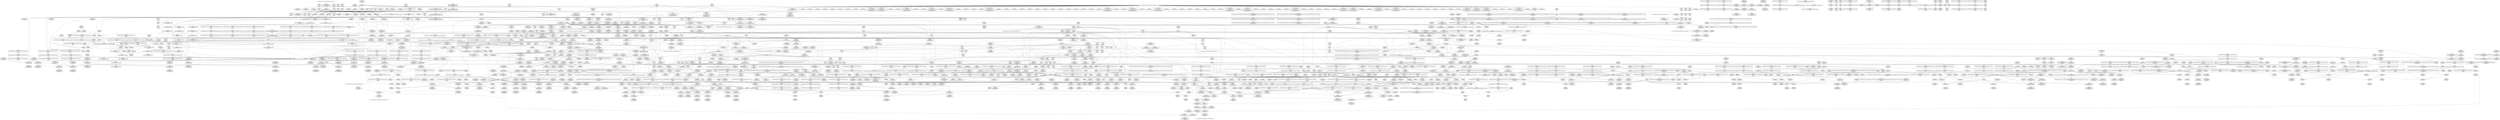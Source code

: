 digraph {
	CE0x557a050 [shape=record,shape=Mrecord,label="{CE0x557a050|selinux_shm_shmctl:shm_perm|security/selinux/hooks.c,5365|*SummSource*}"]
	CE0x55c6440 [shape=record,shape=Mrecord,label="{CE0x55c6440|0:_i16,_4:_i32,_:_CRE_4,8_|*MultipleSource*|*LoadInst*|security/selinux/hooks.c,5131|security/selinux/hooks.c,5131|security/selinux/hooks.c,5136}"]
	CE0x5602090 [shape=record,shape=Mrecord,label="{CE0x5602090|GLOBAL:__rcu_read_lock|*Constant*}"]
	CE0x5606ff0 [shape=record,shape=Mrecord,label="{CE0x5606ff0|i64*_getelementptr_inbounds_(_11_x_i64_,_11_x_i64_*___llvm_gcov_ctr125,_i64_0,_i64_10)|*Constant*}"]
	CE0x56720d0 [shape=record,shape=Mrecord,label="{CE0x56720d0|__preempt_count_add:tmp4|./arch/x86/include/asm/preempt.h,72|*SummSink*}"]
	CE0x5678800 [shape=record,shape=Mrecord,label="{CE0x5678800|rcu_lock_acquire:tmp1|*SummSink*}"]
	CE0x55ee490 [shape=record,shape=Mrecord,label="{CE0x55ee490|_ret_void,_!dbg_!27717|include/linux/rcupdate.h,424}"]
	CE0x56518a0 [shape=record,shape=Mrecord,label="{CE0x56518a0|COLLAPSED:_GCMRE___llvm_gcov_ctr132_internal_global_11_x_i64_zeroinitializer:_elem_0:default:}"]
	CE0x55563e0 [shape=record,shape=Mrecord,label="{CE0x55563e0|_call_void_mcount()_#3|*SummSink*}"]
	CE0x557c2d0 [shape=record,shape=Mrecord,label="{CE0x557c2d0|80:_i32,_112:_i8*,_:_CRE_21,22_}"]
	CE0x5594710 [shape=record,shape=Mrecord,label="{CE0x5594710|current_sid:tmp9|security/selinux/hooks.c,218}"]
	CE0x55e0d20 [shape=record,shape=Mrecord,label="{CE0x55e0d20|rcu_read_unlock:tmp13|include/linux/rcupdate.h,933|*SummSink*}"]
	CE0x55dfa80 [shape=record,shape=Mrecord,label="{CE0x55dfa80|i64*_getelementptr_inbounds_(_11_x_i64_,_11_x_i64_*___llvm_gcov_ctr127,_i64_0,_i64_9)|*Constant*}"]
	CE0x55b4af0 [shape=record,shape=Mrecord,label="{CE0x55b4af0|i64_3|*Constant*|*SummSink*}"]
	CE0x55f84a0 [shape=record,shape=Mrecord,label="{CE0x55f84a0|rcu_read_unlock:entry}"]
	CE0x56611a0 [shape=record,shape=Mrecord,label="{CE0x56611a0|rcu_lock_release:tmp6|*SummSource*}"]
	CE0x5573430 [shape=record,shape=Mrecord,label="{CE0x5573430|selinux_shm_shmctl:tmp14|security/selinux/hooks.c,5365}"]
	CE0x554fe40 [shape=record,shape=Mrecord,label="{CE0x554fe40|task_has_system:tmp2|*SummSink*}"]
	CE0x55d0b30 [shape=record,shape=Mrecord,label="{CE0x55d0b30|task_sid:tmp11|security/selinux/hooks.c,208}"]
	CE0x55d9a40 [shape=record,shape=Mrecord,label="{CE0x55d9a40|rcu_read_lock:tmp10|include/linux/rcupdate.h,882}"]
	CE0x5671ff0 [shape=record,shape=Mrecord,label="{CE0x5671ff0|__preempt_count_add:tmp4|./arch/x86/include/asm/preempt.h,72}"]
	CE0x55e7e30 [shape=record,shape=Mrecord,label="{CE0x55e7e30|__rcu_read_lock:tmp2|*SummSink*}"]
	CE0x559a180 [shape=record,shape=Mrecord,label="{CE0x559a180|80:_i32,_112:_i8*,_:_CRE_40,41_}"]
	CE0x5570e90 [shape=record,shape=Mrecord,label="{CE0x5570e90|avc_has_perm:ssid|Function::avc_has_perm&Arg::ssid::|*SummSink*}"]
	CE0x55c2790 [shape=record,shape=Mrecord,label="{CE0x55c2790|cred_sid:tmp6|security/selinux/hooks.c,197|*SummSink*}"]
	CE0x55610a0 [shape=record,shape=Mrecord,label="{CE0x55610a0|i64*_getelementptr_inbounds_(_2_x_i64_,_2_x_i64_*___llvm_gcov_ctr159,_i64_0,_i64_0)|*Constant*|*SummSink*}"]
	CE0x55b3b80 [shape=record,shape=Mrecord,label="{CE0x55b3b80|task_sid:do.end}"]
	CE0x55d5290 [shape=record,shape=Mrecord,label="{CE0x55d5290|ipc_has_perm:tmp5|security/selinux/hooks.c,5131|*SummSource*}"]
	CE0x55cf110 [shape=record,shape=Mrecord,label="{CE0x55cf110|current_sid:security|security/selinux/hooks.c,218|*SummSource*}"]
	CE0x55e0fc0 [shape=record,shape=Mrecord,label="{CE0x55e0fc0|rcu_read_unlock:tmp14|include/linux/rcupdate.h,933|*SummSource*}"]
	CE0x55c2600 [shape=record,shape=Mrecord,label="{CE0x55c2600|cred_sid:tmp6|security/selinux/hooks.c,197}"]
	CE0x5572db0 [shape=record,shape=Mrecord,label="{CE0x5572db0|selinux_shm_shmctl:perms.0|*SummSource*}"]
	CE0x55c7e80 [shape=record,shape=Mrecord,label="{CE0x55c7e80|task_sid:call|security/selinux/hooks.c,208}"]
	CE0x55f7c70 [shape=record,shape=Mrecord,label="{CE0x55f7c70|_ret_i32_%tmp6,_!dbg_!27716|security/selinux/hooks.c,197|*SummSink*}"]
	CE0x556f830 [shape=record,shape=Mrecord,label="{CE0x556f830|task_has_system:tmp1|*SummSink*}"]
	CE0x55e46f0 [shape=record,shape=Mrecord,label="{CE0x55e46f0|i8*_getelementptr_inbounds_(_44_x_i8_,_44_x_i8_*_.str47,_i32_0,_i32_0)|*Constant*|*SummSource*}"]
	CE0x55dfdc0 [shape=record,shape=Mrecord,label="{CE0x55dfdc0|rcu_read_lock:tmp17|include/linux/rcupdate.h,882|*SummSource*}"]
	CE0x5668a10 [shape=record,shape=Mrecord,label="{CE0x5668a10|get_current:tmp3}"]
	CE0x55a0270 [shape=record,shape=Mrecord,label="{CE0x55a0270|selinux_shm_shmctl:tmp16|security/selinux/hooks.c,5367}"]
	CE0x5555cb0 [shape=record,shape=Mrecord,label="{CE0x5555cb0|i64_1|*Constant*|*SummSink*}"]
	CE0x55633d0 [shape=record,shape=Mrecord,label="{CE0x55633d0|get_current:entry|*SummSource*}"]
	CE0x5556da0 [shape=record,shape=Mrecord,label="{CE0x5556da0|i32_13|*Constant*|*SummSink*}"]
	CE0x5540040 [shape=record,shape=Mrecord,label="{CE0x5540040|selinux_shm_shmctl:entry|*SummSource*}"]
	CE0x559d540 [shape=record,shape=Mrecord,label="{CE0x559d540|80:_i32,_112:_i8*,_:_CRE_100,102_|*MultipleSource*|Function::selinux_shm_shmctl&Arg::shp::|security/selinux/hooks.c,5365}"]
	CE0x568b000 [shape=record,shape=Mrecord,label="{CE0x568b000|__preempt_count_sub:tmp1|*SummSource*}"]
	CE0x55cd850 [shape=record,shape=Mrecord,label="{CE0x55cd850|i32_78|*Constant*}"]
	CE0x55479d0 [shape=record,shape=Mrecord,label="{CE0x55479d0|task_sid:tmp12|security/selinux/hooks.c,208}"]
	CE0x5530520 [shape=record,shape=Mrecord,label="{CE0x5530520|i8*_getelementptr_inbounds_(_41_x_i8_,_41_x_i8_*_.str44,_i32_0,_i32_0)|*Constant*}"]
	CE0x55ab340 [shape=record,shape=Mrecord,label="{CE0x55ab340|__llvm_gcov_indirect_counter_increment:pred|*SummSink*}"]
	CE0x55f5930 [shape=record,shape=Mrecord,label="{CE0x55f5930|__rcu_read_unlock:do.body|*SummSink*}"]
	CE0x55ee080 [shape=record,shape=Mrecord,label="{CE0x55ee080|rcu_lock_release:map|Function::rcu_lock_release&Arg::map::|*SummSource*}"]
	CE0x567d560 [shape=record,shape=Mrecord,label="{CE0x567d560|__preempt_count_add:tmp7|./arch/x86/include/asm/preempt.h,73|*SummSink*}"]
	CE0x5685830 [shape=record,shape=Mrecord,label="{CE0x5685830|GLOBAL:__preempt_count|Global_var:__preempt_count}"]
	CE0x555bc60 [shape=record,shape=Mrecord,label="{CE0x555bc60|i64*_getelementptr_inbounds_(_18_x_i64_,_18_x_i64_*___llvm_gcov_ctr313,_i64_0,_i64_13)|*Constant*|*SummSink*}"]
	CE0x5680210 [shape=record,shape=Mrecord,label="{CE0x5680210|__rcu_read_unlock:tmp2|*SummSink*}"]
	CE0x56b2a50 [shape=record,shape=Mrecord,label="{CE0x56b2a50|i64*_getelementptr_inbounds_(_4_x_i64_,_4_x_i64_*___llvm_gcov_ctr129,_i64_0,_i64_1)|*Constant*|*SummSource*}"]
	CE0x567d910 [shape=record,shape=Mrecord,label="{CE0x567d910|__preempt_count_sub:bb|*SummSource*}"]
	CE0x5660f60 [shape=record,shape=Mrecord,label="{CE0x5660f60|i64*_getelementptr_inbounds_(_4_x_i64_,_4_x_i64_*___llvm_gcov_ctr133,_i64_0,_i64_3)|*Constant*|*SummSink*}"]
	CE0x55bfa30 [shape=record,shape=Mrecord,label="{CE0x55bfa30|current_sid:tmp10|security/selinux/hooks.c,218|*SummSource*}"]
	CE0x55fb890 [shape=record,shape=Mrecord,label="{CE0x55fb890|current_sid:tmp15|security/selinux/hooks.c,218}"]
	CE0x5563e90 [shape=record,shape=Mrecord,label="{CE0x5563e90|selinux_shm_shmctl:call|security/selinux/hooks.c,5346|*SummSink*}"]
	CE0x55c1730 [shape=record,shape=Mrecord,label="{CE0x55c1730|i8*_getelementptr_inbounds_(_45_x_i8_,_45_x_i8_*_.str12,_i32_0,_i32_0)|*Constant*|*SummSource*}"]
	CE0x55518c0 [shape=record,shape=Mrecord,label="{CE0x55518c0|GLOBAL:task_sid|*Constant*|*SummSource*}"]
	CE0x554f7e0 [shape=record,shape=Mrecord,label="{CE0x554f7e0|i64*_getelementptr_inbounds_(_18_x_i64_,_18_x_i64_*___llvm_gcov_ctr313,_i64_0,_i64_12)|*Constant*|*SummSource*}"]
	CE0x5540cc0 [shape=record,shape=Mrecord,label="{CE0x5540cc0|selinux_shm_shmctl:cmd|Function::selinux_shm_shmctl&Arg::cmd::|*SummSink*}"]
	CE0x55b1fb0 [shape=record,shape=Mrecord,label="{CE0x55b1fb0|rcu_read_unlock:land.lhs.true|*SummSource*}"]
	CE0x56644e0 [shape=record,shape=Mrecord,label="{CE0x56644e0|i64*_getelementptr_inbounds_(_4_x_i64_,_4_x_i64_*___llvm_gcov_ctr130,_i64_0,_i64_1)|*Constant*|*SummSource*}"]
	CE0x55984e0 [shape=record,shape=Mrecord,label="{CE0x55984e0|task_sid:land.lhs.true}"]
	CE0x56135d0 [shape=record,shape=Mrecord,label="{CE0x56135d0|rcu_read_unlock:tmp1}"]
	CE0x5572ec0 [shape=record,shape=Mrecord,label="{CE0x5572ec0|selinux_shm_shmctl:perms.0|*SummSink*}"]
	CE0x55cb6c0 [shape=record,shape=Mrecord,label="{CE0x55cb6c0|i32_10|*Constant*|*SummSink*}"]
	CE0x555e3d0 [shape=record,shape=Mrecord,label="{CE0x555e3d0|selinux_shm_shmctl:tmp12|security/selinux/hooks.c,5362|*SummSink*}"]
	CE0x55625f0 [shape=record,shape=Mrecord,label="{CE0x55625f0|selinux_shm_shmctl:tmp4|security/selinux/hooks.c,5349|*SummSource*}"]
	CE0x55da9f0 [shape=record,shape=Mrecord,label="{CE0x55da9f0|rcu_read_lock:tmp12|include/linux/rcupdate.h,882|*SummSource*}"]
	CE0x55bb450 [shape=record,shape=Mrecord,label="{CE0x55bb450|_call_void___rcu_read_lock()_#10,_!dbg_!27710|include/linux/rcupdate.h,879}"]
	CE0x55d84d0 [shape=record,shape=Mrecord,label="{CE0x55d84d0|task_sid:tmp2}"]
	CE0x55fe3e0 [shape=record,shape=Mrecord,label="{CE0x55fe3e0|rcu_read_unlock:tobool|include/linux/rcupdate.h,933|*SummSink*}"]
	CE0x556f1a0 [shape=record,shape=Mrecord,label="{CE0x556f1a0|get_current:tmp3|*SummSink*}"]
	CE0x5530af0 [shape=record,shape=Mrecord,label="{CE0x5530af0|i64*_getelementptr_inbounds_(_13_x_i64_,_13_x_i64_*___llvm_gcov_ctr126,_i64_0,_i64_9)|*Constant*}"]
	CE0x55a0e30 [shape=record,shape=Mrecord,label="{CE0x55a0e30|ipc_has_perm:entry}"]
	CE0x55add60 [shape=record,shape=Mrecord,label="{CE0x55add60|task_sid:tmp18|security/selinux/hooks.c,208|*SummSource*}"]
	CE0x55bb150 [shape=record,shape=Mrecord,label="{CE0x55bb150|GLOBAL:current_sid.__warned|Global_var:current_sid.__warned}"]
	CE0x55fd8b0 [shape=record,shape=Mrecord,label="{CE0x55fd8b0|current_sid:tmp16|security/selinux/hooks.c,218|*SummSink*}"]
	CE0x55ef0c0 [shape=record,shape=Mrecord,label="{CE0x55ef0c0|__rcu_read_unlock:entry|*SummSource*}"]
	CE0x559ac30 [shape=record,shape=Mrecord,label="{CE0x559ac30|80:_i32,_112:_i8*,_:_CRE_49,50_}"]
	CE0x55f8120 [shape=record,shape=Mrecord,label="{CE0x55f8120|_call_void_rcu_read_unlock()_#10,_!dbg_!27748|security/selinux/hooks.c,209|*SummSource*}"]
	CE0x567fec0 [shape=record,shape=Mrecord,label="{CE0x567fec0|void_(i32*,_i32,_i32*)*_asm_addl_$1,_%gs:$0_,_*m,ri,*m,_dirflag_,_fpsr_,_flags_|*SummSource*}"]
	CE0x554cae0 [shape=record,shape=Mrecord,label="{CE0x554cae0|task_has_system:tmp|*SummSource*}"]
	CE0x5572230 [shape=record,shape=Mrecord,label="{CE0x5572230|i32_8|*Constant*|*SummSource*}"]
	CE0x55b39f0 [shape=record,shape=Mrecord,label="{CE0x55b39f0|task_sid:bb|*SummSource*}"]
	CE0x55c3da0 [shape=record,shape=Mrecord,label="{CE0x55c3da0|i64*_getelementptr_inbounds_(_13_x_i64_,_13_x_i64_*___llvm_gcov_ctr126,_i64_0,_i64_8)|*Constant*|*SummSink*}"]
	CE0x567a960 [shape=record,shape=Mrecord,label="{CE0x567a960|%struct.lockdep_map*_null|*Constant*|*SummSource*}"]
	CE0x55f43e0 [shape=record,shape=Mrecord,label="{CE0x55f43e0|task_sid:tmp25|security/selinux/hooks.c,208|*SummSource*}"]
	CE0x55e6ef0 [shape=record,shape=Mrecord,label="{CE0x55e6ef0|_call_void_asm_sideeffect_,_memory_,_dirflag_,_fpsr_,_flags_()_#3,_!dbg_!27714,_!srcloc_!27715|include/linux/rcupdate.h,239|*SummSource*}"]
	CE0x55f9070 [shape=record,shape=Mrecord,label="{CE0x55f9070|current_sid:land.lhs.true|*SummSource*}"]
	CE0x56149e0 [shape=record,shape=Mrecord,label="{CE0x56149e0|rcu_read_lock:do.body}"]
	CE0x554ca70 [shape=record,shape=Mrecord,label="{CE0x554ca70|COLLAPSED:_GCMRE___llvm_gcov_ctr159_internal_global_2_x_i64_zeroinitializer:_elem_0:default:}"]
	CE0x55f2a40 [shape=record,shape=Mrecord,label="{CE0x55f2a40|rcu_read_lock:tmp3|*SummSink*}"]
	CE0x55ef7c0 [shape=record,shape=Mrecord,label="{CE0x55ef7c0|_ret_void,_!dbg_!27717|include/linux/rcupdate.h,245|*SummSink*}"]
	CE0x55cb060 [shape=record,shape=Mrecord,label="{CE0x55cb060|i64*_getelementptr_inbounds_(_11_x_i64_,_11_x_i64_*___llvm_gcov_ctr125,_i64_0,_i64_1)|*Constant*|*SummSink*}"]
	CE0x55735f0 [shape=record,shape=Mrecord,label="{CE0x55735f0|i64*_getelementptr_inbounds_(_18_x_i64_,_18_x_i64_*___llvm_gcov_ctr313,_i64_0,_i64_16)|*Constant*|*SummSource*}"]
	CE0x5668320 [shape=record,shape=Mrecord,label="{CE0x5668320|rcu_lock_release:__here|*SummSource*}"]
	CE0x55a90e0 [shape=record,shape=Mrecord,label="{CE0x55a90e0|__preempt_count_add:tmp5|./arch/x86/include/asm/preempt.h,72}"]
	CE0x5552db0 [shape=record,shape=Mrecord,label="{CE0x5552db0|task_has_system:perms|Function::task_has_system&Arg::perms::}"]
	CE0x564c2f0 [shape=record,shape=Mrecord,label="{CE0x564c2f0|rcu_read_unlock:call3|include/linux/rcupdate.h,933|*SummSource*}"]
	CE0x559a510 [shape=record,shape=Mrecord,label="{CE0x559a510|80:_i32,_112:_i8*,_:_CRE_43,44_}"]
	CE0x55cdc40 [shape=record,shape=Mrecord,label="{CE0x55cdc40|i32_78|*Constant*|*SummSink*}"]
	CE0x55e6b60 [shape=record,shape=Mrecord,label="{CE0x55e6b60|rcu_read_unlock:call|include/linux/rcupdate.h,933}"]
	CE0x5546b90 [shape=record,shape=Mrecord,label="{CE0x5546b90|GLOBAL:__llvm_gcov_ctr125|Global_var:__llvm_gcov_ctr125|*SummSink*}"]
	CE0x55f2ed0 [shape=record,shape=Mrecord,label="{CE0x55f2ed0|i64*_getelementptr_inbounds_(_13_x_i64_,_13_x_i64_*___llvm_gcov_ctr126,_i64_0,_i64_10)|*Constant*|*SummSink*}"]
	CE0x5618cf0 [shape=record,shape=Mrecord,label="{CE0x5618cf0|rcu_read_unlock:tmp11|include/linux/rcupdate.h,933|*SummSource*}"]
	CE0x56986b0 [shape=record,shape=Mrecord,label="{CE0x56986b0|i64*_getelementptr_inbounds_(_4_x_i64_,_4_x_i64_*___llvm_gcov_ctr135,_i64_0,_i64_1)|*Constant*|*SummSink*}"]
	CE0x5596ec0 [shape=record,shape=Mrecord,label="{CE0x5596ec0|i64_6|*Constant*|*SummSink*}"]
	CE0x554d290 [shape=record,shape=Mrecord,label="{CE0x554d290|task_sid:tmp9|security/selinux/hooks.c,208}"]
	"CONST[source:0(mediator),value:2(dynamic)][purpose:{subject}][SnkIdx:4]"
	CE0x55fc0c0 [shape=record,shape=Mrecord,label="{CE0x55fc0c0|_call_void_mcount()_#3}"]
	CE0x5595040 [shape=record,shape=Mrecord,label="{CE0x5595040|rcu_read_unlock:tmp6|include/linux/rcupdate.h,933}"]
	CE0x55b5f40 [shape=record,shape=Mrecord,label="{CE0x55b5f40|_call_void_mcount()_#3|*SummSource*}"]
	CE0x56143d0 [shape=record,shape=Mrecord,label="{CE0x56143d0|rcu_lock_acquire:bb|*SummSink*}"]
	CE0x55ac5e0 [shape=record,shape=Mrecord,label="{CE0x55ac5e0|rcu_read_unlock:tmp21|include/linux/rcupdate.h,935|*SummSink*}"]
	CE0x560ebf0 [shape=record,shape=Mrecord,label="{CE0x560ebf0|rcu_read_lock:tobool|include/linux/rcupdate.h,882|*SummSink*}"]
	CE0x559eaa0 [shape=record,shape=Mrecord,label="{CE0x559eaa0|80:_i32,_112:_i8*,_:_CRE_184,192_|*MultipleSource*|Function::selinux_shm_shmctl&Arg::shp::|security/selinux/hooks.c,5365}"]
	CE0x55d1620 [shape=record,shape=Mrecord,label="{CE0x55d1620|current_sid:call|security/selinux/hooks.c,218|*SummSink*}"]
	CE0x5613bd0 [shape=record,shape=Mrecord,label="{CE0x5613bd0|COLLAPSED:_GCMRE___llvm_gcov_ctr128_internal_global_4_x_i64_zeroinitializer:_elem_0:default:}"]
	CE0x5614790 [shape=record,shape=Mrecord,label="{CE0x5614790|rcu_read_lock:do.end|*SummSink*}"]
	CE0x55cf1e0 [shape=record,shape=Mrecord,label="{CE0x55cf1e0|ipc_has_perm:bb}"]
	CE0x5595570 [shape=record,shape=Mrecord,label="{CE0x5595570|task_sid:tmp17|security/selinux/hooks.c,208|*SummSource*}"]
	CE0x559ae90 [shape=record,shape=Mrecord,label="{CE0x559ae90|80:_i32,_112:_i8*,_:_CRE_51,52_}"]
	CE0x567db00 [shape=record,shape=Mrecord,label="{CE0x567db00|__preempt_count_sub:bb|*SummSink*}"]
	CE0x5612ab0 [shape=record,shape=Mrecord,label="{CE0x5612ab0|rcu_read_lock:do.body|*SummSource*}"]
	CE0x55caa30 [shape=record,shape=Mrecord,label="{CE0x55caa30|ipc_has_perm:sclass|security/selinux/hooks.c,5136|*SummSource*}"]
	CE0x55f64f0 [shape=record,shape=Mrecord,label="{CE0x55f64f0|i64*_getelementptr_inbounds_(_4_x_i64_,_4_x_i64_*___llvm_gcov_ctr134,_i64_0,_i64_1)|*Constant*|*SummSource*}"]
	CE0x55ab1e0 [shape=record,shape=Mrecord,label="{CE0x55ab1e0|__llvm_gcov_indirect_counter_increment:pred|*SummSource*}"]
	CE0x55d3c30 [shape=record,shape=Mrecord,label="{CE0x55d3c30|task_sid:bb}"]
	CE0x55c01e0 [shape=record,shape=Mrecord,label="{CE0x55c01e0|rcu_read_lock:land.lhs.true|*SummSource*}"]
	CE0x55c8520 [shape=record,shape=Mrecord,label="{CE0x55c8520|task_sid:bb|*SummSink*}"]
	CE0x55f0660 [shape=record,shape=Mrecord,label="{CE0x55f0660|task_sid:tmp25|security/selinux/hooks.c,208|*SummSink*}"]
	CE0x55e0600 [shape=record,shape=Mrecord,label="{CE0x55e0600|i8_1|*Constant*}"]
	CE0x55a4ae0 [shape=record,shape=Mrecord,label="{CE0x55a4ae0|cred_sid:bb}"]
	CE0x55ee250 [shape=record,shape=Mrecord,label="{CE0x55ee250|GLOBAL:__rcu_read_unlock|*Constant*}"]
	CE0x560e2a0 [shape=record,shape=Mrecord,label="{CE0x560e2a0|current_sid:tmp24|security/selinux/hooks.c,220|*SummSink*}"]
	CE0x5594ec0 [shape=record,shape=Mrecord,label="{CE0x5594ec0|rcu_read_unlock:tmp5|include/linux/rcupdate.h,933|*SummSource*}"]
	CE0x56a8610 [shape=record,shape=Mrecord,label="{CE0x56a8610|__preempt_count_add:tmp7|./arch/x86/include/asm/preempt.h,73|*SummSource*}"]
	CE0x55ae850 [shape=record,shape=Mrecord,label="{CE0x55ae850|%struct.common_audit_data*_null|*Constant*|*SummSource*}"]
	CE0x5664b40 [shape=record,shape=Mrecord,label="{CE0x5664b40|rcu_lock_acquire:tmp7|*SummSource*}"]
	CE0x55648c0 [shape=record,shape=Mrecord,label="{CE0x55648c0|__llvm_gcov_indirect_counter_increment:predecessor|Function::__llvm_gcov_indirect_counter_increment&Arg::predecessor::|*SummSink*}"]
	CE0x55a9400 [shape=record,shape=Mrecord,label="{CE0x55a9400|__preempt_count_add:tmp5|./arch/x86/include/asm/preempt.h,72|*SummSink*}"]
	CE0x559bba0 [shape=record,shape=Mrecord,label="{CE0x559bba0|80:_i32,_112:_i8*,_:_CRE_62,63_}"]
	CE0x5531320 [shape=record,shape=Mrecord,label="{CE0x5531320|_call_void___llvm_gcov_indirect_counter_increment(i32*___llvm_gcov_global_state_pred315,_i64**_getelementptr_inbounds_(_6_x_i64*_,_6_x_i64*_*___llvm_gcda_edge_table314,_i64_0,_i64_1)),_!dbg_!27714|security/selinux/hooks.c,5346}"]
	CE0x55c9b10 [shape=record,shape=Mrecord,label="{CE0x55c9b10|ipc_has_perm:tmp8|security/selinux/hooks.c,5136|*SummSink*}"]
	CE0x55dbe30 [shape=record,shape=Mrecord,label="{CE0x55dbe30|i64*_getelementptr_inbounds_(_11_x_i64_,_11_x_i64_*___llvm_gcov_ctr132,_i64_0,_i64_8)|*Constant*|*SummSink*}"]
	CE0x5607560 [shape=record,shape=Mrecord,label="{CE0x5607560|current_sid:tmp20|security/selinux/hooks.c,218}"]
	CE0x55a1d70 [shape=record,shape=Mrecord,label="{CE0x55a1d70|selinux_shm_shmctl:retval.0}"]
	CE0x55f8ba0 [shape=record,shape=Mrecord,label="{CE0x55f8ba0|_ret_void,_!dbg_!27735|include/linux/rcupdate.h,938}"]
	CE0x566b680 [shape=record,shape=Mrecord,label="{CE0x566b680|i64*_getelementptr_inbounds_(_4_x_i64_,_4_x_i64_*___llvm_gcov_ctr134,_i64_0,_i64_1)|*Constant*|*SummSink*}"]
	CE0x55cdff0 [shape=record,shape=Mrecord,label="{CE0x55cdff0|current_sid:cred|security/selinux/hooks.c,218|*SummSource*}"]
	CE0x5553910 [shape=record,shape=Mrecord,label="{CE0x5553910|selinux_shm_shmctl:return|*SummSource*}"]
	CE0x55c85e0 [shape=record,shape=Mrecord,label="{CE0x55c85e0|ipc_has_perm:call|security/selinux/hooks.c,5129|*SummSink*}"]
	CE0x5561a10 [shape=record,shape=Mrecord,label="{CE0x5561a10|task_has_system:entry|*SummSink*}"]
	CE0x55dc1e0 [shape=record,shape=Mrecord,label="{CE0x55dc1e0|rcu_read_lock:tmp14|include/linux/rcupdate.h,882}"]
	CE0x5605300 [shape=record,shape=Mrecord,label="{CE0x5605300|i64*_getelementptr_inbounds_(_11_x_i64_,_11_x_i64_*___llvm_gcov_ctr125,_i64_0,_i64_0)|*Constant*|*SummSink*}"]
	CE0x5547b50 [shape=record,shape=Mrecord,label="{CE0x5547b50|task_sid:tmp11|security/selinux/hooks.c,208|*SummSink*}"]
	CE0x5558ff0 [shape=record,shape=Mrecord,label="{CE0x5558ff0|selinux_shm_shmctl:sw.bb2|*SummSource*}"]
	CE0x55ad380 [shape=record,shape=Mrecord,label="{CE0x55ad380|_call_void_rcu_lock_release(%struct.lockdep_map*_rcu_lock_map)_#10,_!dbg_!27733|include/linux/rcupdate.h,935|*SummSink*}"]
	CE0x566b8c0 [shape=record,shape=Mrecord,label="{CE0x566b8c0|__rcu_read_lock:tmp1|*SummSink*}"]
	CE0x56178e0 [shape=record,shape=Mrecord,label="{CE0x56178e0|__preempt_count_add:val|Function::__preempt_count_add&Arg::val::}"]
	CE0x55c63d0 [shape=record,shape=Mrecord,label="{CE0x55c63d0|0:_i16,_4:_i32,_:_CRE_0,2_|*MultipleSource*|*LoadInst*|security/selinux/hooks.c,5131|security/selinux/hooks.c,5131|security/selinux/hooks.c,5136}"]
	CE0x55dd9c0 [shape=record,shape=Mrecord,label="{CE0x55dd9c0|i64*_getelementptr_inbounds_(_11_x_i64_,_11_x_i64_*___llvm_gcov_ctr127,_i64_0,_i64_8)|*Constant*|*SummSink*}"]
	CE0x55c0780 [shape=record,shape=Mrecord,label="{CE0x55c0780|_call_void_lockdep_rcu_suspicious(i8*_getelementptr_inbounds_(_25_x_i8_,_25_x_i8_*_.str3,_i32_0,_i32_0),_i32_208,_i8*_getelementptr_inbounds_(_41_x_i8_,_41_x_i8_*_.str44,_i32_0,_i32_0))_#10,_!dbg_!27732|security/selinux/hooks.c,208|*SummSink*}"]
	CE0x557b5c0 [shape=record,shape=Mrecord,label="{CE0x557b5c0|80:_i32,_112:_i8*,_:_CRE_10,11_}"]
	CE0x5599df0 [shape=record,shape=Mrecord,label="{CE0x5599df0|80:_i32,_112:_i8*,_:_CRE_37,38_}"]
	CE0x56137c0 [shape=record,shape=Mrecord,label="{CE0x56137c0|rcu_read_lock:tmp4|include/linux/rcupdate.h,882}"]
	CE0x55e8310 [shape=record,shape=Mrecord,label="{CE0x55e8310|rcu_lock_release:tmp|*SummSink*}"]
	CE0x55fbab0 [shape=record,shape=Mrecord,label="{CE0x55fbab0|rcu_read_lock:call|include/linux/rcupdate.h,882|*SummSource*}"]
	CE0x559b6e0 [shape=record,shape=Mrecord,label="{CE0x559b6e0|80:_i32,_112:_i8*,_:_CRE_58,59_}"]
	CE0x70e7410 [shape=record,shape=Mrecord,label="{CE0x70e7410|i32_13|*Constant*|*SummSource*}"]
	CE0x55e0e50 [shape=record,shape=Mrecord,label="{CE0x55e0e50|rcu_read_unlock:tmp14|include/linux/rcupdate.h,933}"]
	CE0x55bf790 [shape=record,shape=Mrecord,label="{CE0x55bf790|task_sid:if.end|*SummSink*}"]
	CE0x55f6cc0 [shape=record,shape=Mrecord,label="{CE0x55f6cc0|i64*_getelementptr_inbounds_(_4_x_i64_,_4_x_i64_*___llvm_gcov_ctr134,_i64_0,_i64_2)|*Constant*|*SummSink*}"]
	CE0x55e11e0 [shape=record,shape=Mrecord,label="{CE0x55e11e0|rcu_read_unlock:tmp13|include/linux/rcupdate.h,933|*SummSource*}"]
	CE0x55ef6b0 [shape=record,shape=Mrecord,label="{CE0x55ef6b0|_ret_void,_!dbg_!27717|include/linux/rcupdate.h,245|*SummSource*}"]
	CE0x554e7a0 [shape=record,shape=Mrecord,label="{CE0x554e7a0|__llvm_gcov_indirect_counter_increment:entry}"]
	CE0x55bc960 [shape=record,shape=Mrecord,label="{CE0x55bc960|current_sid:tmp8|security/selinux/hooks.c,218|*SummSource*}"]
	CE0x55b4790 [shape=record,shape=Mrecord,label="{CE0x55b4790|rcu_read_lock:tmp8|include/linux/rcupdate.h,882}"]
	CE0x5556e40 [shape=record,shape=Mrecord,label="{CE0x5556e40|i32_11|*Constant*}"]
	CE0x5573760 [shape=record,shape=Mrecord,label="{CE0x5573760|selinux_shm_shmctl:tmp14|security/selinux/hooks.c,5365|*SummSource*}"]
	CE0x55652d0 [shape=record,shape=Mrecord,label="{CE0x55652d0|__llvm_gcov_indirect_counter_increment:counter|*SummSink*}"]
	CE0x5613ed0 [shape=record,shape=Mrecord,label="{CE0x5613ed0|get_current:tmp2}"]
	CE0x5565ce0 [shape=record,shape=Mrecord,label="{CE0x5565ce0|__llvm_gcov_indirect_counter_increment:tmp5}"]
	CE0x5598890 [shape=record,shape=Mrecord,label="{CE0x5598890|ipc_has_perm:tmp3|*SummSource*}"]
	CE0x5548220 [shape=record,shape=Mrecord,label="{CE0x5548220|current_sid:tmp5|security/selinux/hooks.c,218|*SummSource*}"]
	CE0x556a7f0 [shape=record,shape=Mrecord,label="{CE0x556a7f0|_ret_i32_%call1,_!dbg_!27716|security/selinux/hooks.c,1594|*SummSource*}"]
	CE0x5557900 [shape=record,shape=Mrecord,label="{CE0x5557900|avc_has_perm:entry|*SummSource*}"]
	CE0x55d53e0 [shape=record,shape=Mrecord,label="{CE0x55d53e0|ipc_has_perm:tmp5|security/selinux/hooks.c,5131|*SummSink*}"]
	CE0x5597a70 [shape=record,shape=Mrecord,label="{CE0x5597a70|_call_void_mcount()_#3}"]
	CE0x554dfc0 [shape=record,shape=Mrecord,label="{CE0x554dfc0|i64**_getelementptr_inbounds_(_6_x_i64*_,_6_x_i64*_*___llvm_gcda_edge_table314,_i64_0,_i64_1)|*Constant*|*SummSink*}"]
	CE0x5610d30 [shape=record,shape=Mrecord,label="{CE0x5610d30|_ret_void,_!dbg_!27717|include/linux/rcupdate.h,419}"]
	CE0x5663210 [shape=record,shape=Mrecord,label="{CE0x5663210|__rcu_read_lock:tmp2|*SummSource*}"]
	CE0x56a8940 [shape=record,shape=Mrecord,label="{CE0x56a8940|_call_void_mcount()_#3|*SummSink*}"]
	CE0x568b2d0 [shape=record,shape=Mrecord,label="{CE0x568b2d0|__preempt_count_sub:tmp1|*SummSink*}"]
	CE0x55a3a40 [shape=record,shape=Mrecord,label="{CE0x55a3a40|i64*_getelementptr_inbounds_(_11_x_i64_,_11_x_i64_*___llvm_gcov_ctr127,_i64_0,_i64_10)|*Constant*}"]
	CE0x55b4310 [shape=record,shape=Mrecord,label="{CE0x55b4310|rcu_read_lock:entry}"]
	CE0x56688c0 [shape=record,shape=Mrecord,label="{CE0x56688c0|GLOBAL:current_task|Global_var:current_task}"]
	CE0x5543160 [shape=record,shape=Mrecord,label="{CE0x5543160|i32_11|*Constant*|*SummSink*}"]
	CE0x55f3ee0 [shape=record,shape=Mrecord,label="{CE0x55f3ee0|i64*_getelementptr_inbounds_(_13_x_i64_,_13_x_i64_*___llvm_gcov_ctr126,_i64_0,_i64_11)|*Constant*|*SummSource*}"]
	CE0x55f95c0 [shape=record,shape=Mrecord,label="{CE0x55f95c0|i64_3|*Constant*}"]
	CE0x5600c00 [shape=record,shape=Mrecord,label="{CE0x5600c00|i32_218|*Constant*}"]
	CE0x55c9880 [shape=record,shape=Mrecord,label="{CE0x55c9880|ipc_has_perm:tmp6|*LoadInst*|security/selinux/hooks.c,5134}"]
	CE0x5668620 [shape=record,shape=Mrecord,label="{CE0x5668620|rcu_lock_release:tmp4|include/linux/rcupdate.h,423|*SummSink*}"]
	CE0x55515a0 [shape=record,shape=Mrecord,label="{CE0x55515a0|i32_0|*Constant*}"]
	CE0x55a9560 [shape=record,shape=Mrecord,label="{CE0x55a9560|rcu_read_unlock:tmp8|include/linux/rcupdate.h,933}"]
	CE0x555ce10 [shape=record,shape=Mrecord,label="{CE0x555ce10|_call_void___llvm_gcov_indirect_counter_increment(i32*___llvm_gcov_global_state_pred315,_i64**_getelementptr_inbounds_(_6_x_i64*_,_6_x_i64*_*___llvm_gcda_edge_table314,_i64_0,_i64_0)),_!dbg_!27727|security/selinux/hooks.c,5362|*SummSink*}"]
	CE0x55f5310 [shape=record,shape=Mrecord,label="{CE0x55f5310|__rcu_read_lock:do.body}"]
	CE0x55430f0 [shape=record,shape=Mrecord,label="{CE0x55430f0|i32_11|*Constant*|*SummSource*}"]
	CE0x5599f20 [shape=record,shape=Mrecord,label="{CE0x5599f20|80:_i32,_112:_i8*,_:_CRE_38,39_}"]
	CE0x55a5ff0 [shape=record,shape=Mrecord,label="{CE0x55a5ff0|i64*_getelementptr_inbounds_(_4_x_i64_,_4_x_i64_*___llvm_gcov_ctr130,_i64_0,_i64_2)|*Constant*|*SummSource*}"]
	CE0x55ff7d0 [shape=record,shape=Mrecord,label="{CE0x55ff7d0|rcu_read_lock:tmp5|include/linux/rcupdate.h,882|*SummSource*}"]
	CE0x55bc180 [shape=record,shape=Mrecord,label="{CE0x55bc180|GLOBAL:rcu_read_lock.__warned|Global_var:rcu_read_lock.__warned}"]
	CE0x55f7160 [shape=record,shape=Mrecord,label="{CE0x55f7160|__preempt_count_add:tmp3}"]
	CE0x55aea10 [shape=record,shape=Mrecord,label="{CE0x55aea10|avc_has_perm:auditdata|Function::avc_has_perm&Arg::auditdata::|*SummSink*}"]
	CE0x5678cf0 [shape=record,shape=Mrecord,label="{CE0x5678cf0|__rcu_read_lock:tmp1}"]
	CE0x5531a00 [shape=record,shape=Mrecord,label="{CE0x5531a00|i64*_getelementptr_inbounds_(_18_x_i64_,_18_x_i64_*___llvm_gcov_ctr313,_i64_0,_i64_0)|*Constant*}"]
	CE0x55c2040 [shape=record,shape=Mrecord,label="{CE0x55c2040|i64_7|*Constant*|*SummSink*}"]
	CE0x55a1630 [shape=record,shape=Mrecord,label="{CE0x55a1630|ipc_has_perm:perms|Function::ipc_has_perm&Arg::perms::|*SummSink*}"]
	CE0x55c5960 [shape=record,shape=Mrecord,label="{CE0x55c5960|ipc_has_perm:ipc_id|security/selinux/hooks.c,5134|*SummSink*}"]
	CE0x55f78e0 [shape=record,shape=Mrecord,label="{CE0x55f78e0|_ret_i32_%tmp6,_!dbg_!27716|security/selinux/hooks.c,197}"]
	CE0x55b2e30 [shape=record,shape=Mrecord,label="{CE0x55b2e30|task_sid:call3|security/selinux/hooks.c,208|*SummSource*}"]
	CE0x556f0a0 [shape=record,shape=Mrecord,label="{CE0x556f0a0|get_current:tmp3|*SummSource*}"]
	CE0x56026c0 [shape=record,shape=Mrecord,label="{CE0x56026c0|_call_void_rcu_lock_acquire(%struct.lockdep_map*_rcu_lock_map)_#10,_!dbg_!27711|include/linux/rcupdate.h,881|*SummSink*}"]
	CE0x567f540 [shape=record,shape=Mrecord,label="{CE0x567f540|i64*_getelementptr_inbounds_(_4_x_i64_,_4_x_i64_*___llvm_gcov_ctr134,_i64_0,_i64_0)|*Constant*|*SummSink*}"]
	CE0x55ee830 [shape=record,shape=Mrecord,label="{CE0x55ee830|_call_void___rcu_read_unlock()_#10,_!dbg_!27734|include/linux/rcupdate.h,937}"]
	CE0x55dddd0 [shape=record,shape=Mrecord,label="{CE0x55dddd0|_call_void_lockdep_rcu_suspicious(i8*_getelementptr_inbounds_(_25_x_i8_,_25_x_i8_*_.str45,_i32_0,_i32_0),_i32_883,_i8*_getelementptr_inbounds_(_42_x_i8_,_42_x_i8_*_.str46,_i32_0,_i32_0))_#10,_!dbg_!27728|include/linux/rcupdate.h,882|*SummSink*}"]
	CE0x5599260 [shape=record,shape=Mrecord,label="{CE0x5599260|ipc_has_perm:tmp4|*LoadInst*|security/selinux/hooks.c,5131|*SummSource*}"]
	CE0x55649d0 [shape=record,shape=Mrecord,label="{CE0x55649d0|__llvm_gcov_indirect_counter_increment:counters|Function::__llvm_gcov_indirect_counter_increment&Arg::counters::}"]
	CE0x55db6e0 [shape=record,shape=Mrecord,label="{CE0x55db6e0|i64_7|*Constant*}"]
	CE0x55bf8a0 [shape=record,shape=Mrecord,label="{CE0x55bf8a0|i64*_getelementptr_inbounds_(_13_x_i64_,_13_x_i64_*___llvm_gcov_ctr126,_i64_0,_i64_0)|*Constant*}"]
	CE0x567b4d0 [shape=record,shape=Mrecord,label="{CE0x567b4d0|%struct.lockdep_map*_null|*Constant*}"]
	CE0x55630f0 [shape=record,shape=Mrecord,label="{CE0x55630f0|GLOBAL:__llvm_gcov_indirect_counter_increment|*Constant*|*SummSink*}"]
	CE0x55afe40 [shape=record,shape=Mrecord,label="{CE0x55afe40|%struct.task_struct*_(%struct.task_struct**)*_asm_movq_%gs:$_1:P_,$0_,_r,im,_dirflag_,_fpsr_,_flags_}"]
	CE0x55e8800 [shape=record,shape=Mrecord,label="{CE0x55e8800|rcu_read_unlock:tmp3}"]
	CE0x55ae300 [shape=record,shape=Mrecord,label="{CE0x55ae300|task_sid:tmp19|security/selinux/hooks.c,208|*SummSink*}"]
	CE0x556f620 [shape=record,shape=Mrecord,label="{CE0x556f620|i64_0|*Constant*}"]
	CE0x560fce0 [shape=record,shape=Mrecord,label="{CE0x560fce0|rcu_lock_acquire:map|Function::rcu_lock_acquire&Arg::map::|*SummSource*}"]
	CE0x5566f70 [shape=record,shape=Mrecord,label="{CE0x5566f70|GLOBAL:task_has_system|*Constant*|*SummSource*}"]
	CE0x5662030 [shape=record,shape=Mrecord,label="{CE0x5662030|_call_void_asm_sideeffect_,_memory_,_dirflag_,_fpsr_,_flags_()_#3,_!dbg_!27711,_!srcloc_!27714|include/linux/rcupdate.h,244|*SummSource*}"]
	CE0x5672210 [shape=record,shape=Mrecord,label="{CE0x5672210|__preempt_count_sub:tmp2|*SummSink*}"]
	CE0x55db170 [shape=record,shape=Mrecord,label="{CE0x55db170|rcu_read_lock:call3|include/linux/rcupdate.h,882|*SummSink*}"]
	CE0x55d1d20 [shape=record,shape=Mrecord,label="{CE0x55d1d20|task_sid:call3|security/selinux/hooks.c,208}"]
	CE0x55cb470 [shape=record,shape=Mrecord,label="{CE0x55cb470|i32_10|*Constant*}"]
	CE0x553f980 [shape=record,shape=Mrecord,label="{CE0x553f980|selinux_shm_shmctl:sw.default}"]
	CE0x55e7110 [shape=record,shape=Mrecord,label="{CE0x55e7110|rcu_read_unlock:tmp10|include/linux/rcupdate.h,933|*SummSource*}"]
	CE0x56631a0 [shape=record,shape=Mrecord,label="{CE0x56631a0|__rcu_read_lock:tmp2}"]
	CE0x564fe80 [shape=record,shape=Mrecord,label="{CE0x564fe80|rcu_read_unlock:tmp20|include/linux/rcupdate.h,933}"]
	CE0x5555950 [shape=record,shape=Mrecord,label="{CE0x5555950|selinux_shm_shmctl:tmp1|*SummSink*}"]
	CE0x5651720 [shape=record,shape=Mrecord,label="{CE0x5651720|i64*_getelementptr_inbounds_(_11_x_i64_,_11_x_i64_*___llvm_gcov_ctr132,_i64_0,_i64_0)|*Constant*|*SummSink*}"]
	CE0x5615200 [shape=record,shape=Mrecord,label="{CE0x5615200|rcu_read_lock:tobool1|include/linux/rcupdate.h,882|*SummSource*}"]
	CE0x568d1f0 [shape=record,shape=Mrecord,label="{CE0x568d1f0|__preempt_count_sub:val|Function::__preempt_count_sub&Arg::val::|*SummSource*}"]
	CE0x55a2450 [shape=record,shape=Mrecord,label="{CE0x55a2450|_ret_i32_%retval.0,_!dbg_!27733|security/selinux/hooks.c,5367|*SummSource*}"]
	CE0x5554c60 [shape=record,shape=Mrecord,label="{CE0x5554c60|i64*_getelementptr_inbounds_(_18_x_i64_,_18_x_i64_*___llvm_gcov_ctr313,_i64_0,_i64_13)|*Constant*}"]
	CE0x55e3ee0 [shape=record,shape=Mrecord,label="{CE0x55e3ee0|i32_934|*Constant*}"]
	CE0x55a4110 [shape=record,shape=Mrecord,label="{CE0x55a4110|rcu_read_lock:tmp22|include/linux/rcupdate.h,884}"]
	CE0x554ee40 [shape=record,shape=Mrecord,label="{CE0x554ee40|__llvm_gcov_indirect_counter_increment:tmp6|*SummSink*}"]
	CE0x554e960 [shape=record,shape=Mrecord,label="{CE0x554e960|i64*_getelementptr_inbounds_(_18_x_i64_,_18_x_i64_*___llvm_gcov_ctr313,_i64_0,_i64_10)|*Constant*|*SummSink*}"]
	CE0x55be860 [shape=record,shape=Mrecord,label="{CE0x55be860|0:_i8,_:_GCMR_task_sid.__warned_internal_global_i8_0,_section_.data.unlikely_,_align_1:_elem_0:default:}"]
	CE0x5567080 [shape=record,shape=Mrecord,label="{CE0x5567080|GLOBAL:task_has_system|*Constant*|*SummSink*}"]
	CE0x675a6b0 [shape=record,shape=Mrecord,label="{CE0x675a6b0|i32_14|*Constant*|*SummSink*}"]
	CE0x56039e0 [shape=record,shape=Mrecord,label="{CE0x56039e0|_ret_void,_!dbg_!27717|include/linux/rcupdate.h,240|*SummSink*}"]
	CE0x56034f0 [shape=record,shape=Mrecord,label="{CE0x56034f0|i1_true|*Constant*|*SummSink*}"]
	CE0x5694c50 [shape=record,shape=Mrecord,label="{CE0x5694c50|__preempt_count_add:do.body|*SummSink*}"]
	CE0x55fd390 [shape=record,shape=Mrecord,label="{CE0x55fd390|i64*_getelementptr_inbounds_(_2_x_i64_,_2_x_i64_*___llvm_gcov_ctr131,_i64_0,_i64_0)|*Constant*|*SummSource*}"]
	CE0x55f8040 [shape=record,shape=Mrecord,label="{CE0x55f8040|_call_void_rcu_read_unlock()_#10,_!dbg_!27748|security/selinux/hooks.c,209}"]
	CE0x55bb9c0 [shape=record,shape=Mrecord,label="{CE0x55bb9c0|current_sid:tobool1|security/selinux/hooks.c,218|*SummSource*}"]
	CE0x567b570 [shape=record,shape=Mrecord,label="{CE0x567b570|rcu_lock_acquire:indirectgoto|*SummSink*}"]
	CE0x55fa830 [shape=record,shape=Mrecord,label="{CE0x55fa830|i64*_getelementptr_inbounds_(_11_x_i64_,_11_x_i64_*___llvm_gcov_ctr125,_i64_0,_i64_8)|*Constant*|*SummSource*}"]
	CE0x56782b0 [shape=record,shape=Mrecord,label="{CE0x56782b0|i64*_getelementptr_inbounds_(_4_x_i64_,_4_x_i64_*___llvm_gcov_ctr133,_i64_0,_i64_1)|*Constant*|*SummSink*}"]
	CE0x55e7780 [shape=record,shape=Mrecord,label="{CE0x55e7780|_call_void_asm_addl_$1,_%gs:$0_,_*m,ri,*m,_dirflag_,_fpsr_,_flags_(i32*___preempt_count,_i32_%val,_i32*___preempt_count)_#3,_!dbg_!27714,_!srcloc_!27717|./arch/x86/include/asm/preempt.h,72}"]
	CE0x554ccd0 [shape=record,shape=Mrecord,label="{CE0x554ccd0|get_current:bb}"]
	CE0x5579ee0 [shape=record,shape=Mrecord,label="{CE0x5579ee0|selinux_shm_shmctl:shp|Function::selinux_shm_shmctl&Arg::shp::|*SummSink*}"]
	CE0x55e6360 [shape=record,shape=Mrecord,label="{CE0x55e6360|rcu_read_unlock:tmp10|include/linux/rcupdate.h,933}"]
	CE0x55b5350 [shape=record,shape=Mrecord,label="{CE0x55b5350|i64*_getelementptr_inbounds_(_2_x_i64_,_2_x_i64_*___llvm_gcov_ctr98,_i64_0,_i64_0)|*Constant*|*SummSource*}"]
	CE0x555de20 [shape=record,shape=Mrecord,label="{CE0x555de20|i64*_getelementptr_inbounds_(_18_x_i64_,_18_x_i64_*___llvm_gcov_ctr313,_i64_0,_i64_15)|*Constant*}"]
	CE0x5564000 [shape=record,shape=Mrecord,label="{CE0x5564000|GLOBAL:get_current|*Constant*|*SummSource*}"]
	CE0x568e3e0 [shape=record,shape=Mrecord,label="{CE0x568e3e0|i64*_getelementptr_inbounds_(_4_x_i64_,_4_x_i64_*___llvm_gcov_ctr129,_i64_0,_i64_0)|*Constant*|*SummSource*}"]
	CE0x55d59b0 [shape=record,shape=Mrecord,label="{CE0x55d59b0|ipc_has_perm:type|security/selinux/hooks.c,5133|*SummSource*}"]
	CE0x564afd0 [shape=record,shape=Mrecord,label="{CE0x564afd0|rcu_lock_release:indirectgoto|*SummSink*}"]
	CE0x5650ed0 [shape=record,shape=Mrecord,label="{CE0x5650ed0|rcu_read_unlock:bb|*SummSource*}"]
	CE0x55ceb90 [shape=record,shape=Mrecord,label="{CE0x55ceb90|current_sid:tmp22|security/selinux/hooks.c,218}"]
	CE0x560c400 [shape=record,shape=Mrecord,label="{CE0x560c400|current_sid:tmp23|security/selinux/hooks.c,218}"]
	CE0x5664720 [shape=record,shape=Mrecord,label="{CE0x5664720|rcu_lock_acquire:__here|*SummSource*}"]
	CE0x55c41b0 [shape=record,shape=Mrecord,label="{CE0x55c41b0|task_sid:do.end6|*SummSink*}"]
	CE0x55f8670 [shape=record,shape=Mrecord,label="{CE0x55f8670|GLOBAL:rcu_read_unlock|*Constant*|*SummSource*}"]
	CE0x5604300 [shape=record,shape=Mrecord,label="{CE0x5604300|current_sid:do.body}"]
	CE0x5603370 [shape=record,shape=Mrecord,label="{CE0x5603370|i1_true|*Constant*|*SummSource*}"]
	CE0x564c420 [shape=record,shape=Mrecord,label="{CE0x564c420|rcu_read_unlock:call3|include/linux/rcupdate.h,933|*SummSink*}"]
	CE0x55a47a0 [shape=record,shape=Mrecord,label="{CE0x55a47a0|rcu_read_lock:tmp22|include/linux/rcupdate.h,884|*SummSink*}"]
	CE0x55604c0 [shape=record,shape=Mrecord,label="{CE0x55604c0|i32_0|*Constant*|*SummSink*}"]
	CE0x5552a40 [shape=record,shape=Mrecord,label="{CE0x5552a40|selinux_shm_shmctl:sw.bb4|*SummSink*}"]
	CE0x5558650 [shape=record,shape=Mrecord,label="{CE0x5558650|selinux_shm_shmctl:sw.bb2|*SummSink*}"]
	CE0x55d0c30 [shape=record,shape=Mrecord,label="{CE0x55d0c30|task_sid:tmp10|security/selinux/hooks.c,208|*SummSource*}"]
	CE0x566d6a0 [shape=record,shape=Mrecord,label="{CE0x566d6a0|GLOBAL:__preempt_count|Global_var:__preempt_count|*SummSource*}"]
	CE0x55952c0 [shape=record,shape=Mrecord,label="{CE0x55952c0|i64*_getelementptr_inbounds_(_13_x_i64_,_13_x_i64_*___llvm_gcov_ctr126,_i64_0,_i64_8)|*Constant*}"]
	CE0x55c1ea0 [shape=record,shape=Mrecord,label="{CE0x55c1ea0|task_sid:tmp14|security/selinux/hooks.c,208|*SummSink*}"]
	"CONST[source:0(mediator),value:0(static)][purpose:{operation}][SnkIdx:7]"
	CE0x55c7980 [shape=record,shape=Mrecord,label="{CE0x55c7980|current_sid:tmp9|security/selinux/hooks.c,218|*SummSink*}"]
	CE0x55955e0 [shape=record,shape=Mrecord,label="{CE0x55955e0|task_sid:tmp17|security/selinux/hooks.c,208|*SummSink*}"]
	CE0x55d8e80 [shape=record,shape=Mrecord,label="{CE0x55d8e80|task_sid:do.body5|*SummSource*}"]
	CE0x554cf60 [shape=record,shape=Mrecord,label="{CE0x554cf60|i64*_getelementptr_inbounds_(_2_x_i64_,_2_x_i64_*___llvm_gcov_ctr98,_i64_0,_i64_0)|*Constant*}"]
	CE0x567e6f0 [shape=record,shape=Mrecord,label="{CE0x567e6f0|__rcu_read_unlock:tmp1|*SummSink*}"]
	CE0x55effd0 [shape=record,shape=Mrecord,label="{CE0x55effd0|__rcu_read_unlock:tmp3|*SummSink*}"]
	CE0x557a3b0 [shape=record,shape=Mrecord,label="{CE0x557a3b0|selinux_shm_shmctl:shm_perm|security/selinux/hooks.c,5365|*SummSink*}"]
	CE0x5650c90 [shape=record,shape=Mrecord,label="{CE0x5650c90|rcu_read_unlock:do.end|*SummSink*}"]
	CE0x56650e0 [shape=record,shape=Mrecord,label="{CE0x56650e0|rcu_lock_release:__here|*SummSink*}"]
	CE0x55a5020 [shape=record,shape=Mrecord,label="{CE0x55a5020|_call_void___preempt_count_add(i32_1)_#10,_!dbg_!27711|include/linux/rcupdate.h,239}"]
	CE0x5684f60 [shape=record,shape=Mrecord,label="{CE0x5684f60|GLOBAL:__preempt_count_sub|*Constant*|*SummSink*}"]
	CE0x55b5b40 [shape=record,shape=Mrecord,label="{CE0x55b5b40|rcu_read_lock:tmp2}"]
	CE0x55b8cd0 [shape=record,shape=Mrecord,label="{CE0x55b8cd0|task_sid:tmp20|security/selinux/hooks.c,208|*SummSource*}"]
	CE0x55ca750 [shape=record,shape=Mrecord,label="{CE0x55ca750|ipc_has_perm:tmp7|security/selinux/hooks.c,5136|*SummSource*}"]
	CE0x55d78a0 [shape=record,shape=Mrecord,label="{CE0x55d78a0|ipc_has_perm:call|security/selinux/hooks.c,5129}"]
	CE0x5616180 [shape=record,shape=Mrecord,label="{CE0x5616180|__rcu_read_lock:tmp4|include/linux/rcupdate.h,239|*SummSink*}"]
	CE0x554f8f0 [shape=record,shape=Mrecord,label="{CE0x554f8f0|i64*_getelementptr_inbounds_(_2_x_i64_,_2_x_i64_*___llvm_gcov_ctr159,_i64_0,_i64_1)|*Constant*|*SummSource*}"]
	CE0x5530b60 [shape=record,shape=Mrecord,label="{CE0x5530b60|i64*_getelementptr_inbounds_(_13_x_i64_,_13_x_i64_*___llvm_gcov_ctr126,_i64_0,_i64_9)|*Constant*|*SummSource*}"]
	CE0x55baba0 [shape=record,shape=Mrecord,label="{CE0x55baba0|task_sid:tmp7|security/selinux/hooks.c,208|*SummSource*}"]
	CE0x55b1bb0 [shape=record,shape=Mrecord,label="{CE0x55b1bb0|_call_void_rcu_read_lock()_#10,_!dbg_!27712|security/selinux/hooks.c,207}"]
	CE0x55d9bc0 [shape=record,shape=Mrecord,label="{CE0x55d9bc0|rcu_read_lock:tmp9|include/linux/rcupdate.h,882|*SummSource*}"]
	CE0x566ee40 [shape=record,shape=Mrecord,label="{CE0x566ee40|i64_ptrtoint_(i8*_blockaddress(_rcu_lock_acquire,_%__here)_to_i64)|*Constant*|*SummSource*}"]
	CE0x55cf360 [shape=record,shape=Mrecord,label="{CE0x55cf360|ipc_has_perm:bb|*SummSource*}"]
	CE0x55e0310 [shape=record,shape=Mrecord,label="{CE0x55e0310|rcu_read_lock:tmp18|include/linux/rcupdate.h,882|*SummSource*}"]
	CE0x55bd790 [shape=record,shape=Mrecord,label="{CE0x55bd790|task_sid:tobool4|security/selinux/hooks.c,208}"]
	CE0x559f010 [shape=record,shape=Mrecord,label="{CE0x559f010|GLOBAL:ipc_has_perm|*Constant*}"]
	CE0x5663c90 [shape=record,shape=Mrecord,label="{CE0x5663c90|__preempt_count_add:bb}"]
	CE0x5606af0 [shape=record,shape=Mrecord,label="{CE0x5606af0|current_sid:tmp18|security/selinux/hooks.c,218|*SummSink*}"]
	CE0x55ef130 [shape=record,shape=Mrecord,label="{CE0x55ef130|__rcu_read_unlock:entry|*SummSink*}"]
	CE0x5619d30 [shape=record,shape=Mrecord,label="{CE0x5619d30|i64*_getelementptr_inbounds_(_11_x_i64_,_11_x_i64_*___llvm_gcov_ctr127,_i64_0,_i64_0)|*Constant*}"]
	CE0x566d9b0 [shape=record,shape=Mrecord,label="{CE0x566d9b0|i64*_getelementptr_inbounds_(_4_x_i64_,_4_x_i64_*___llvm_gcov_ctr134,_i64_0,_i64_3)|*Constant*|*SummSource*}"]
	CE0x55c0a90 [shape=record,shape=Mrecord,label="{CE0x55c0a90|_call_void_lockdep_rcu_suspicious(i8*_getelementptr_inbounds_(_25_x_i8_,_25_x_i8_*_.str3,_i32_0,_i32_0),_i32_218,_i8*_getelementptr_inbounds_(_45_x_i8_,_45_x_i8_*_.str12,_i32_0,_i32_0))_#10,_!dbg_!27727|security/selinux/hooks.c,218|*SummSink*}"]
	CE0x55b5bb0 [shape=record,shape=Mrecord,label="{CE0x55b5bb0|rcu_read_lock:tmp2|*SummSource*}"]
	CE0x55fbb20 [shape=record,shape=Mrecord,label="{CE0x55fbb20|rcu_read_lock:call|include/linux/rcupdate.h,882|*SummSink*}"]
	CE0x5554df0 [shape=record,shape=Mrecord,label="{CE0x5554df0|selinux_shm_shmctl:tmp8|security/selinux/hooks.c,5356}"]
	CE0x5662700 [shape=record,shape=Mrecord,label="{CE0x5662700|rcu_lock_release:tmp5|include/linux/rcupdate.h,423}"]
	CE0x55d7d20 [shape=record,shape=Mrecord,label="{CE0x55d7d20|current_sid:tmp2|*SummSource*}"]
	CE0x5553260 [shape=record,shape=Mrecord,label="{CE0x5553260|0:_i32,_:_GCMR___llvm_gcov_global_state_pred315_internal_unnamed_addr_global_i32_-1:_elem_0:default:}"]
	CE0x559a770 [shape=record,shape=Mrecord,label="{CE0x559a770|80:_i32,_112:_i8*,_:_CRE_45,46_}"]
	CE0x55b5170 [shape=record,shape=Mrecord,label="{CE0x55b5170|get_current:tmp2}"]
	CE0x5599cc0 [shape=record,shape=Mrecord,label="{CE0x5599cc0|80:_i32,_112:_i8*,_:_CRE_36,37_}"]
	CE0x70e7480 [shape=record,shape=Mrecord,label="{CE0x70e7480|i32_1|*Constant*|*SummSink*}"]
	CE0x55a34a0 [shape=record,shape=Mrecord,label="{CE0x55a34a0|rcu_read_lock:tmp20|include/linux/rcupdate.h,882|*SummSink*}"]
	CE0x55bf460 [shape=record,shape=Mrecord,label="{CE0x55bf460|rcu_read_lock:do.end|*SummSource*}"]
	CE0x559dc50 [shape=record,shape=Mrecord,label="{CE0x559dc50|80:_i32,_112:_i8*,_:_CRE_128,136_|*MultipleSource*|Function::selinux_shm_shmctl&Arg::shp::|security/selinux/hooks.c,5365}"]
	"CONST[source:2(external),value:2(dynamic)][purpose:{subject}][SrcIdx:18]"
	CE0x5578f40 [shape=record,shape=Mrecord,label="{CE0x5578f40|current_sid:tmp1}"]
	CE0x5678a20 [shape=record,shape=Mrecord,label="{CE0x5678a20|i64*_getelementptr_inbounds_(_4_x_i64_,_4_x_i64_*___llvm_gcov_ctr134,_i64_0,_i64_2)|*Constant*}"]
	CE0x55d3e10 [shape=record,shape=Mrecord,label="{CE0x55d3e10|current_sid:entry|*SummSink*}"]
	CE0x55d1c90 [shape=record,shape=Mrecord,label="{CE0x55d1c90|task_sid:tmp12|security/selinux/hooks.c,208|*SummSink*}"]
	CE0x569c270 [shape=record,shape=Mrecord,label="{CE0x569c270|i64*_getelementptr_inbounds_(_4_x_i64_,_4_x_i64_*___llvm_gcov_ctr129,_i64_0,_i64_3)|*Constant*}"]
	CE0x55d0080 [shape=record,shape=Mrecord,label="{CE0x55d0080|current_sid:tmp13|security/selinux/hooks.c,218}"]
	CE0x55a3f20 [shape=record,shape=Mrecord,label="{CE0x55a3f20|rcu_read_lock:tmp21|include/linux/rcupdate.h,884|*SummSink*}"]
	CE0x566c980 [shape=record,shape=Mrecord,label="{CE0x566c980|__preempt_count_add:tmp|*SummSink*}"]
	CE0x554f650 [shape=record,shape=Mrecord,label="{CE0x554f650|selinux_shm_shmctl:tmp6|security/selinux/hooks.c,5352}"]
	CE0x5564760 [shape=record,shape=Mrecord,label="{CE0x5564760|__llvm_gcov_indirect_counter_increment:predecessor|Function::__llvm_gcov_indirect_counter_increment&Arg::predecessor::|*SummSource*}"]
	CE0x5618870 [shape=record,shape=Mrecord,label="{CE0x5618870|GLOBAL:rcu_lock_map|Global_var:rcu_lock_map|*SummSource*}"]
	CE0x55faee0 [shape=record,shape=Mrecord,label="{CE0x55faee0|_call_void_mcount()_#3|*SummSource*}"]
	CE0x55e2050 [shape=record,shape=Mrecord,label="{CE0x55e2050|i64*_getelementptr_inbounds_(_11_x_i64_,_11_x_i64_*___llvm_gcov_ctr132,_i64_0,_i64_1)|*Constant*|*SummSink*}"]
	CE0x568cdc0 [shape=record,shape=Mrecord,label="{CE0x568cdc0|__preempt_count_sub:tmp7|./arch/x86/include/asm/preempt.h,78|*SummSource*}"]
	CE0x55b9150 [shape=record,shape=Mrecord,label="{CE0x55b9150|task_sid:tmp21|security/selinux/hooks.c,208|*SummSource*}"]
	CE0x5618930 [shape=record,shape=Mrecord,label="{CE0x5618930|GLOBAL:rcu_lock_map|Global_var:rcu_lock_map|*SummSink*}"]
	CE0x560caf0 [shape=record,shape=Mrecord,label="{CE0x560caf0|i32_1|*Constant*}"]
	CE0x5616280 [shape=record,shape=Mrecord,label="{CE0x5616280|_call_void_mcount()_#3}"]
	CE0x55635d0 [shape=record,shape=Mrecord,label="{CE0x55635d0|get_current:entry|*SummSink*}"]
	CE0x55a24c0 [shape=record,shape=Mrecord,label="{CE0x55a24c0|_ret_i32_%retval.0,_!dbg_!27733|security/selinux/hooks.c,5367|*SummSink*}"]
	CE0x569ac90 [shape=record,shape=Mrecord,label="{CE0x569ac90|__preempt_count_sub:do.end}"]
	CE0x566ccf0 [shape=record,shape=Mrecord,label="{CE0x566ccf0|i64*_getelementptr_inbounds_(_4_x_i64_,_4_x_i64_*___llvm_gcov_ctr134,_i64_0,_i64_0)|*Constant*|*SummSource*}"]
	CE0x55a2770 [shape=record,shape=Mrecord,label="{CE0x55a2770|__llvm_gcov_indirect_counter_increment:exit}"]
	CE0x55c9380 [shape=record,shape=Mrecord,label="{CE0x55c9380|ipc_has_perm:key|security/selinux/hooks.c,5134}"]
	CE0x55aba50 [shape=record,shape=Mrecord,label="{CE0x55aba50|__llvm_gcov_indirect_counter_increment:tmp|*SummSink*}"]
	CE0x5572810 [shape=record,shape=Mrecord,label="{CE0x5572810|i32_512|*Constant*|*SummSource*}"]
	CE0x55c4500 [shape=record,shape=Mrecord,label="{CE0x55c4500|task_sid:tmp8|security/selinux/hooks.c,208|*SummSource*}"]
	CE0x55a77d0 [shape=record,shape=Mrecord,label="{CE0x55a77d0|__preempt_count_add:entry|*SummSource*}"]
	CE0x55feb50 [shape=record,shape=Mrecord,label="{CE0x55feb50|current_sid:tmp14|security/selinux/hooks.c,218|*SummSource*}"]
	CE0x55b42a0 [shape=record,shape=Mrecord,label="{CE0x55b42a0|GLOBAL:rcu_read_lock|*Constant*|*SummSink*}"]
	CE0x55d44b0 [shape=record,shape=Mrecord,label="{CE0x55d44b0|task_sid:tobool|security/selinux/hooks.c,208}"]
	CE0x55fc5c0 [shape=record,shape=Mrecord,label="{CE0x55fc5c0|current_sid:tmp15|security/selinux/hooks.c,218|*SummSink*}"]
	CE0x55a5a90 [shape=record,shape=Mrecord,label="{CE0x55a5a90|_call_void_lockdep_rcu_suspicious(i8*_getelementptr_inbounds_(_25_x_i8_,_25_x_i8_*_.str45,_i32_0,_i32_0),_i32_934,_i8*_getelementptr_inbounds_(_44_x_i8_,_44_x_i8_*_.str47,_i32_0,_i32_0))_#10,_!dbg_!27726|include/linux/rcupdate.h,933|*SummSource*}"]
	CE0x55b9620 [shape=record,shape=Mrecord,label="{CE0x55b9620|i64*_getelementptr_inbounds_(_13_x_i64_,_13_x_i64_*___llvm_gcov_ctr126,_i64_0,_i64_10)|*Constant*}"]
	CE0x5600980 [shape=record,shape=Mrecord,label="{CE0x5600980|GLOBAL:lockdep_rcu_suspicious|*Constant*}"]
	CE0x559a9d0 [shape=record,shape=Mrecord,label="{CE0x559a9d0|80:_i32,_112:_i8*,_:_CRE_47,48_}"]
	CE0x5548140 [shape=record,shape=Mrecord,label="{CE0x5548140|GLOBAL:__llvm_gcov_ctr125|Global_var:__llvm_gcov_ctr125|*SummSource*}"]
	CE0x5598680 [shape=record,shape=Mrecord,label="{CE0x5598680|ipc_has_perm:tmp3}"]
	CE0x5600fa0 [shape=record,shape=Mrecord,label="{CE0x5600fa0|GLOBAL:rcu_lock_acquire|*Constant*}"]
	CE0x5597970 [shape=record,shape=Mrecord,label="{CE0x5597970|cred_sid:tmp3|*SummSink*}"]
	CE0x5675040 [shape=record,shape=Mrecord,label="{CE0x5675040|_call_void_asm_addl_$1,_%gs:$0_,_*m,ri,*m,_dirflag_,_fpsr_,_flags_(i32*___preempt_count,_i32_%sub,_i32*___preempt_count)_#3,_!dbg_!27717,_!srcloc_!27718|./arch/x86/include/asm/preempt.h,77}"]
	CE0x559c780 [shape=record,shape=Mrecord,label="{CE0x559c780|80:_i32,_112:_i8*,_:_CRE_72,73_|*MultipleSource*|Function::selinux_shm_shmctl&Arg::shp::|security/selinux/hooks.c,5365}"]
	CE0x554fd60 [shape=record,shape=Mrecord,label="{CE0x554fd60|task_has_system:tmp2}"]
	CE0x55da160 [shape=record,shape=Mrecord,label="{CE0x55da160|rcu_read_lock:tmp10|include/linux/rcupdate.h,882|*SummSink*}"]
	CE0x5619b80 [shape=record,shape=Mrecord,label="{CE0x5619b80|rcu_read_lock:if.end}"]
	CE0x55e9010 [shape=record,shape=Mrecord,label="{CE0x55e9010|GLOBAL:__llvm_gcov_ctr132|Global_var:__llvm_gcov_ctr132|*SummSink*}"]
	CE0x564ab80 [shape=record,shape=Mrecord,label="{CE0x564ab80|rcu_read_unlock:tmp18|include/linux/rcupdate.h,933}"]
	CE0x56762c0 [shape=record,shape=Mrecord,label="{CE0x56762c0|i64_ptrtoint_(i8*_blockaddress(_rcu_lock_release,_%__here)_to_i64)|*Constant*|*SummSource*}"]
	CE0x566ae80 [shape=record,shape=Mrecord,label="{CE0x566ae80|i64*_getelementptr_inbounds_(_4_x_i64_,_4_x_i64_*___llvm_gcov_ctr135,_i64_0,_i64_1)|*Constant*|*SummSource*}"]
	CE0x55e5a70 [shape=record,shape=Mrecord,label="{CE0x55e5a70|rcu_read_unlock:tobool|include/linux/rcupdate.h,933}"]
	CE0x5572c90 [shape=record,shape=Mrecord,label="{CE0x5572c90|selinux_shm_shmctl:perms.0}"]
	CE0x555c870 [shape=record,shape=Mrecord,label="{CE0x555c870|selinux_shm_shmctl:tmp9|security/selinux/hooks.c,5356}"]
	CE0x567df80 [shape=record,shape=Mrecord,label="{CE0x567df80|__rcu_read_unlock:tmp6|include/linux/rcupdate.h,245}"]
	CE0x557c720 [shape=record,shape=Mrecord,label="{CE0x557c720|__llvm_gcov_indirect_counter_increment:tmp1|*SummSink*}"]
	CE0x55ba5f0 [shape=record,shape=Mrecord,label="{CE0x55ba5f0|rcu_read_lock:tmp4|include/linux/rcupdate.h,882|*SummSink*}"]
	CE0x55646f0 [shape=record,shape=Mrecord,label="{CE0x55646f0|__llvm_gcov_indirect_counter_increment:entry|*SummSink*}"]
	CE0x56191f0 [shape=record,shape=Mrecord,label="{CE0x56191f0|GLOBAL:rcu_read_unlock.__warned|Global_var:rcu_read_unlock.__warned}"]
	CE0x567ab20 [shape=record,shape=Mrecord,label="{CE0x567ab20|%struct.lockdep_map*_null|*Constant*|*SummSink*}"]
	CE0x5567500 [shape=record,shape=Mrecord,label="{CE0x5567500|selinux_shm_shmctl:sw.bb5|*SummSink*}"]
	CE0x5542630 [shape=record,shape=Mrecord,label="{CE0x5542630|80:_i32,_112:_i8*,_:_CRE_24,25_}"]
	CE0x55c5e00 [shape=record,shape=Mrecord,label="{CE0x55c5e00|ipc_has_perm:sid1|security/selinux/hooks.c,5136|*SummSource*}"]
	CE0x55c7720 [shape=record,shape=Mrecord,label="{CE0x55c7720|i64_2|*Constant*}"]
	CE0x55f2dd0 [shape=record,shape=Mrecord,label="{CE0x55f2dd0|i64*_getelementptr_inbounds_(_13_x_i64_,_13_x_i64_*___llvm_gcov_ctr126,_i64_0,_i64_10)|*Constant*|*SummSource*}"]
	CE0x55f1cd0 [shape=record,shape=Mrecord,label="{CE0x55f1cd0|task_sid:call7|security/selinux/hooks.c,208|*SummSource*}"]
	CE0x5661210 [shape=record,shape=Mrecord,label="{CE0x5661210|rcu_lock_release:tmp6|*SummSink*}"]
	CE0x56b4b10 [shape=record,shape=Mrecord,label="{CE0x56b4b10|__preempt_count_sub:tmp1}"]
	CE0x55ce0c0 [shape=record,shape=Mrecord,label="{CE0x55ce0c0|current_sid:cred|security/selinux/hooks.c,218|*SummSink*}"]
	CE0x55c1340 [shape=record,shape=Mrecord,label="{CE0x55c1340|i64*_getelementptr_inbounds_(_2_x_i64_,_2_x_i64_*___llvm_gcov_ctr131,_i64_0,_i64_1)|*Constant*|*SummSink*}"]
	CE0x55c6e90 [shape=record,shape=Mrecord,label="{CE0x55c6e90|task_sid:real_cred|security/selinux/hooks.c,208}"]
	CE0x55a76b0 [shape=record,shape=Mrecord,label="{CE0x55a76b0|GLOBAL:__preempt_count_add|*Constant*|*SummSource*}"]
	"CONST[source:0(mediator),value:2(dynamic)][purpose:{operation}][SrcIdx:17]"
	CE0x55a2100 [shape=record,shape=Mrecord,label="{CE0x55a2100|selinux_shm_shmctl:tmp17|security/selinux/hooks.c,5367|*SummSink*}"]
	CE0x55a1270 [shape=record,shape=Mrecord,label="{CE0x55a1270|ipc_has_perm:ipc_perms|Function::ipc_has_perm&Arg::ipc_perms::|*SummSource*}"]
	CE0x5607880 [shape=record,shape=Mrecord,label="{CE0x5607880|current_sid:tmp20|security/selinux/hooks.c,218|*SummSink*}"]
	CE0x5570f50 [shape=record,shape=Mrecord,label="{CE0x5570f50|i32_1|*Constant*}"]
	CE0x55748e0 [shape=record,shape=Mrecord,label="{CE0x55748e0|task_has_system:call|security/selinux/hooks.c,1592|*SummSource*}"]
	"CONST[source:1(input),value:2(dynamic)][purpose:{object}][SrcIdx:15]"
	CE0x55d7150 [shape=record,shape=Mrecord,label="{CE0x55d7150|i64*_getelementptr_inbounds_(_2_x_i64_,_2_x_i64_*___llvm_gcov_ctr294,_i64_0,_i64_0)|*Constant*|*SummSource*}"]
	CE0x55ba0b0 [shape=record,shape=Mrecord,label="{CE0x55ba0b0|ipc_has_perm:ad|security/selinux/hooks.c, 5128|*SummSink*}"]
	CE0x55d7cb0 [shape=record,shape=Mrecord,label="{CE0x55d7cb0|current_sid:tmp2}"]
	CE0x5668540 [shape=record,shape=Mrecord,label="{CE0x5668540|rcu_lock_release:tmp4|include/linux/rcupdate.h,423}"]
	CE0x560d120 [shape=record,shape=Mrecord,label="{CE0x560d120|current_sid:sid|security/selinux/hooks.c,220|*SummSource*}"]
	CE0x55f9d40 [shape=record,shape=Mrecord,label="{CE0x55f9d40|GLOBAL:__rcu_read_lock|*Constant*|*SummSink*}"]
	CE0x559f210 [shape=record,shape=Mrecord,label="{CE0x559f210|selinux_shm_shmctl:call6|security/selinux/hooks.c,5365}"]
	CE0x5540e90 [shape=record,shape=Mrecord,label="{CE0x5540e90|selinux_shm_shmctl:sw.bb4|*SummSource*}"]
	CE0x55e5f80 [shape=record,shape=Mrecord,label="{CE0x55e5f80|i32_0|*Constant*}"]
	CE0x5669e20 [shape=record,shape=Mrecord,label="{CE0x5669e20|__preempt_count_sub:do.end|*SummSink*}"]
	CE0x55aa8a0 [shape=record,shape=Mrecord,label="{CE0x55aa8a0|__llvm_gcov_indirect_counter_increment:tmp2|*SummSink*}"]
	CE0x5574a90 [shape=record,shape=Mrecord,label="{CE0x5574a90|GLOBAL:task_sid|*Constant*}"]
	CE0x568c500 [shape=record,shape=Mrecord,label="{CE0x568c500|i64*_getelementptr_inbounds_(_4_x_i64_,_4_x_i64_*___llvm_gcov_ctr135,_i64_0,_i64_3)|*Constant*|*SummSource*}"]
	CE0x5615860 [shape=record,shape=Mrecord,label="{CE0x5615860|rcu_read_unlock:tmp10|include/linux/rcupdate.h,933|*SummSink*}"]
	CE0x55cda30 [shape=record,shape=Mrecord,label="{CE0x55cda30|i32_78|*Constant*|*SummSource*}"]
	CE0x55a1810 [shape=record,shape=Mrecord,label="{CE0x55a1810|_ret_i32_%call2,_!dbg_!27728|security/selinux/hooks.c,5136}"]
	CE0x5561be0 [shape=record,shape=Mrecord,label="{CE0x5561be0|task_has_system:tsk|Function::task_has_system&Arg::tsk::|*SummSource*}"]
	CE0x55d0210 [shape=record,shape=Mrecord,label="{CE0x55d0210|cred_sid:tmp2}"]
	CE0x55db850 [shape=record,shape=Mrecord,label="{CE0x55db850|i64*_getelementptr_inbounds_(_11_x_i64_,_11_x_i64_*___llvm_gcov_ctr132,_i64_0,_i64_8)|*Constant*}"]
	CE0x5614170 [shape=record,shape=Mrecord,label="{CE0x5614170|rcu_lock_acquire:entry|*SummSource*}"]
	CE0x55ed900 [shape=record,shape=Mrecord,label="{CE0x55ed900|GLOBAL:rcu_lock_release|*Constant*|*SummSink*}"]
	CE0x5602840 [shape=record,shape=Mrecord,label="{CE0x5602840|rcu_lock_acquire:entry}"]
	CE0x55ff950 [shape=record,shape=Mrecord,label="{CE0x55ff950|rcu_read_lock:tmp6|include/linux/rcupdate.h,882}"]
	CE0x55d7730 [shape=record,shape=Mrecord,label="{CE0x55d7730|task_sid:tmp7|security/selinux/hooks.c,208|*SummSink*}"]
	CE0x568d300 [shape=record,shape=Mrecord,label="{CE0x568d300|__preempt_count_sub:val|Function::__preempt_count_sub&Arg::val::|*SummSink*}"]
	CE0x557a590 [shape=record,shape=Mrecord,label="{CE0x557a590|80:_i32,_112:_i8*,_:_CRE_0,1_}"]
	CE0x559a640 [shape=record,shape=Mrecord,label="{CE0x559a640|80:_i32,_112:_i8*,_:_CRE_44,45_}"]
	CE0x55e84f0 [shape=record,shape=Mrecord,label="{CE0x55e84f0|rcu_read_unlock:tmp2|*SummSink*}"]
	CE0x5569de0 [shape=record,shape=Mrecord,label="{CE0x5569de0|selinux_shm_shmctl:call1|security/selinux/hooks.c,5346|*SummSink*}"]
	CE0x566f630 [shape=record,shape=Mrecord,label="{CE0x566f630|i64*_getelementptr_inbounds_(_4_x_i64_,_4_x_i64_*___llvm_gcov_ctr130,_i64_0,_i64_3)|*Constant*}"]
	CE0x5556b90 [shape=record,shape=Mrecord,label="{CE0x5556b90|i32_3|*Constant*}"]
	CE0x555e1c0 [shape=record,shape=Mrecord,label="{CE0x555e1c0|i64*_getelementptr_inbounds_(_18_x_i64_,_18_x_i64_*___llvm_gcov_ctr313,_i64_0,_i64_15)|*Constant*|*SummSource*}"]
	CE0x55eed40 [shape=record,shape=Mrecord,label="{CE0x55eed40|GLOBAL:__rcu_read_unlock|*Constant*|*SummSink*}"]
	CE0x55c22b0 [shape=record,shape=Mrecord,label="{CE0x55c22b0|task_sid:tmp14|security/selinux/hooks.c,208|*SummSource*}"]
	CE0x5679880 [shape=record,shape=Mrecord,label="{CE0x5679880|i64*_getelementptr_inbounds_(_4_x_i64_,_4_x_i64_*___llvm_gcov_ctr133,_i64_0,_i64_1)|*Constant*}"]
	CE0x5553590 [shape=record,shape=Mrecord,label="{CE0x5553590|task_has_system:bb}"]
	CE0x5675d20 [shape=record,shape=Mrecord,label="{CE0x5675d20|GLOBAL:lock_release|*Constant*|*SummSource*}"]
	CE0x567f2c0 [shape=record,shape=Mrecord,label="{CE0x567f2c0|i64*_getelementptr_inbounds_(_4_x_i64_,_4_x_i64_*___llvm_gcov_ctr129,_i64_0,_i64_2)|*Constant*|*SummSink*}"]
	CE0x5565f00 [shape=record,shape=Mrecord,label="{CE0x5565f00|selinux_shm_shmctl:bb|*SummSource*}"]
	CE0x55d5b50 [shape=record,shape=Mrecord,label="{CE0x55d5b50|ipc_has_perm:type|security/selinux/hooks.c,5133|*SummSink*}"]
	CE0x55fdcf0 [shape=record,shape=Mrecord,label="{CE0x55fdcf0|GLOBAL:rcu_lock_acquire|*Constant*|*SummSink*}"]
	CE0x55e1ec0 [shape=record,shape=Mrecord,label="{CE0x55e1ec0|i64*_getelementptr_inbounds_(_11_x_i64_,_11_x_i64_*___llvm_gcov_ctr132,_i64_0,_i64_1)|*Constant*|*SummSource*}"]
	CE0x554acf0 [shape=record,shape=Mrecord,label="{CE0x554acf0|selinux_shm_shmctl:sw.bb3}"]
	CE0x559a8a0 [shape=record,shape=Mrecord,label="{CE0x559a8a0|80:_i32,_112:_i8*,_:_CRE_46,47_}"]
	CE0x5574980 [shape=record,shape=Mrecord,label="{CE0x5574980|task_has_system:call|security/selinux/hooks.c,1592|*SummSink*}"]
	CE0x55b1400 [shape=record,shape=Mrecord,label="{CE0x55b1400|i64_4|*Constant*|*SummSink*}"]
	CE0x5650480 [shape=record,shape=Mrecord,label="{CE0x5650480|rcu_read_unlock:if.end|*SummSink*}"]
	CE0x559ba70 [shape=record,shape=Mrecord,label="{CE0x559ba70|80:_i32,_112:_i8*,_:_CRE_61,62_}"]
	CE0x56076e0 [shape=record,shape=Mrecord,label="{CE0x56076e0|current_sid:tmp20|security/selinux/hooks.c,218|*SummSource*}"]
	CE0x55f0c30 [shape=record,shape=Mrecord,label="{CE0x55f0c30|task_sid:tmp27|security/selinux/hooks.c,208}"]
	CE0x5571770 [shape=record,shape=Mrecord,label="{CE0x5571770|i16_3|*Constant*|*SummSink*}"]
	CE0x5604de0 [shape=record,shape=Mrecord,label="{CE0x5604de0|current_sid:if.end|*SummSource*}"]
	CE0x559e190 [shape=record,shape=Mrecord,label="{CE0x559e190|80:_i32,_112:_i8*,_:_CRE_152,160_|*MultipleSource*|Function::selinux_shm_shmctl&Arg::shp::|security/selinux/hooks.c,5365}"]
	CE0x55d1c20 [shape=record,shape=Mrecord,label="{CE0x55d1c20|task_sid:tmp12|security/selinux/hooks.c,208|*SummSource*}"]
	CE0x55c1a50 [shape=record,shape=Mrecord,label="{CE0x55c1a50|i64*_getelementptr_inbounds_(_11_x_i64_,_11_x_i64_*___llvm_gcov_ctr125,_i64_0,_i64_9)|*Constant*}"]
	CE0x5619980 [shape=record,shape=Mrecord,label="{CE0x5619980|rcu_read_unlock:land.lhs.true|*SummSink*}"]
	CE0x55c1c20 [shape=record,shape=Mrecord,label="{CE0x55c1c20|i64*_getelementptr_inbounds_(_11_x_i64_,_11_x_i64_*___llvm_gcov_ctr125,_i64_0,_i64_9)|*Constant*|*SummSource*}"]
	CE0x55558e0 [shape=record,shape=Mrecord,label="{CE0x55558e0|GLOBAL:__llvm_gcov_global_state_pred315|Global_var:__llvm_gcov_global_state_pred315|*SummSource*}"]
	CE0x55c1130 [shape=record,shape=Mrecord,label="{CE0x55c1130|current_sid:tmp14|security/selinux/hooks.c,218}"]
	CE0x55c3740 [shape=record,shape=Mrecord,label="{CE0x55c3740|task_sid:if.then|*SummSource*}"]
	CE0x554aae0 [shape=record,shape=Mrecord,label="{CE0x554aae0|i32_1|*Constant*|*SummSource*}"]
	CE0x55d06b0 [shape=record,shape=Mrecord,label="{CE0x55d06b0|current_sid:tmp4|security/selinux/hooks.c,218|*SummSink*}"]
	CE0x5604bc0 [shape=record,shape=Mrecord,label="{CE0x5604bc0|current_sid:land.lhs.true2|*SummSink*}"]
	CE0x55f86e0 [shape=record,shape=Mrecord,label="{CE0x55f86e0|GLOBAL:rcu_read_unlock|*Constant*|*SummSink*}"]
	CE0x55d80c0 [shape=record,shape=Mrecord,label="{CE0x55d80c0|ipc_has_perm:tmp1}"]
	CE0x55ef8c0 [shape=record,shape=Mrecord,label="{CE0x55ef8c0|i64*_getelementptr_inbounds_(_2_x_i64_,_2_x_i64_*___llvm_gcov_ctr98,_i64_0,_i64_0)|*Constant*}"]
	CE0x5607480 [shape=record,shape=Mrecord,label="{CE0x5607480|i64*_getelementptr_inbounds_(_11_x_i64_,_11_x_i64_*___llvm_gcov_ctr125,_i64_0,_i64_10)|*Constant*|*SummSink*}"]
	CE0x55b0de0 [shape=record,shape=Mrecord,label="{CE0x55b0de0|GLOBAL:__llvm_gcov_ctr127|Global_var:__llvm_gcov_ctr127|*SummSource*}"]
	CE0x5565340 [shape=record,shape=Mrecord,label="{CE0x5565340|__llvm_gcov_indirect_counter_increment:counter|*SummSource*}"]
	CE0x5684aa0 [shape=record,shape=Mrecord,label="{CE0x5684aa0|__rcu_read_unlock:tmp3}"]
	CE0x55a0cb0 [shape=record,shape=Mrecord,label="{CE0x55a0cb0|GLOBAL:ipc_has_perm|*Constant*|*SummSource*}"]
	CE0x55b9d90 [shape=record,shape=Mrecord,label="{CE0x55b9d90|ipc_has_perm:ad|security/selinux/hooks.c, 5128}"]
	CE0x554db50 [shape=record,shape=Mrecord,label="{CE0x554db50|selinux_shm_shmctl:sw.bb}"]
	CE0x55e5e10 [shape=record,shape=Mrecord,label="{CE0x55e5e10|_call_void_lock_acquire(%struct.lockdep_map*_%map,_i32_0,_i32_0,_i32_2,_i32_0,_%struct.lockdep_map*_null,_i64_ptrtoint_(i8*_blockaddress(_rcu_lock_acquire,_%__here)_to_i64))_#10,_!dbg_!27716|include/linux/rcupdate.h,418|*SummSink*}"]
	CE0x5685b10 [shape=record,shape=Mrecord,label="{CE0x5685b10|i64*_getelementptr_inbounds_(_4_x_i64_,_4_x_i64_*___llvm_gcov_ctr134,_i64_0,_i64_2)|*Constant*|*SummSource*}"]
	CE0x5676690 [shape=record,shape=Mrecord,label="{CE0x5676690|i64*_getelementptr_inbounds_(_4_x_i64_,_4_x_i64_*___llvm_gcov_ctr133,_i64_0,_i64_0)|*Constant*}"]
	CE0x55e4240 [shape=record,shape=Mrecord,label="{CE0x55e4240|i32_934|*Constant*|*SummSource*}"]
	CE0x55b35c0 [shape=record,shape=Mrecord,label="{CE0x55b35c0|rcu_read_lock:tmp}"]
	CE0x55cabb0 [shape=record,shape=Mrecord,label="{CE0x55cabb0|ipc_has_perm:sclass|security/selinux/hooks.c,5136|*SummSink*}"]
	CE0x5612590 [shape=record,shape=Mrecord,label="{CE0x5612590|rcu_read_lock:tmp8|include/linux/rcupdate.h,882|*SummSink*}"]
	CE0x55965f0 [shape=record,shape=Mrecord,label="{CE0x55965f0|GLOBAL:task_sid.__warned|Global_var:task_sid.__warned|*SummSource*}"]
	CE0x55ee9d0 [shape=record,shape=Mrecord,label="{CE0x55ee9d0|_call_void___rcu_read_unlock()_#10,_!dbg_!27734|include/linux/rcupdate.h,937|*SummSink*}"]
	CE0x56629f0 [shape=record,shape=Mrecord,label="{CE0x56629f0|rcu_lock_release:tmp5|include/linux/rcupdate.h,423|*SummSink*}"]
	CE0x55ccf40 [shape=record,shape=Mrecord,label="{CE0x55ccf40|COLLAPSED:_GCMRE_current_task_external_global_%struct.task_struct*:_elem_0:default:}"]
	CE0x566ecb0 [shape=record,shape=Mrecord,label="{CE0x566ecb0|_call_void_mcount()_#3}"]
	CE0x56bdc30 [shape=record,shape=Mrecord,label="{CE0x56bdc30|_call_void_mcount()_#3|*SummSink*}"]
	CE0x555e550 [shape=record,shape=Mrecord,label="{CE0x555e550|i32_8|*Constant*}"]
	CE0x56038d0 [shape=record,shape=Mrecord,label="{CE0x56038d0|_ret_void,_!dbg_!27717|include/linux/rcupdate.h,240|*SummSource*}"]
	CE0x5604eb0 [shape=record,shape=Mrecord,label="{CE0x5604eb0|current_sid:if.end|*SummSink*}"]
	CE0x560c7e0 [shape=record,shape=Mrecord,label="{CE0x560c7e0|current_sid:tmp23|security/selinux/hooks.c,218|*SummSource*}"]
	CE0x55b1ce0 [shape=record,shape=Mrecord,label="{CE0x55b1ce0|_call_void_rcu_read_lock()_#10,_!dbg_!27712|security/selinux/hooks.c,207|*SummSink*}"]
	CE0x55305e0 [shape=record,shape=Mrecord,label="{CE0x55305e0|i8*_getelementptr_inbounds_(_41_x_i8_,_41_x_i8_*_.str44,_i32_0,_i32_0)|*Constant*|*SummSource*}"]
	CE0x5681f80 [shape=record,shape=Mrecord,label="{CE0x5681f80|__preempt_count_sub:tmp2|*SummSource*}"]
	CE0x55684c0 [shape=record,shape=Mrecord,label="{CE0x55684c0|i8*_getelementptr_inbounds_(_25_x_i8_,_25_x_i8_*_.str3,_i32_0,_i32_0)|*Constant*}"]
	CE0x5614ac0 [shape=record,shape=Mrecord,label="{CE0x5614ac0|rcu_read_lock:if.then|*SummSink*}"]
	CE0x5669570 [shape=record,shape=Mrecord,label="{CE0x5669570|i64*_getelementptr_inbounds_(_4_x_i64_,_4_x_i64_*___llvm_gcov_ctr135,_i64_0,_i64_0)|*Constant*}"]
	CE0x55e4610 [shape=record,shape=Mrecord,label="{CE0x55e4610|i32_934|*Constant*|*SummSink*}"]
	CE0x5614850 [shape=record,shape=Mrecord,label="{CE0x5614850|rcu_read_lock:if.end|*SummSource*}"]
	CE0x5662d60 [shape=record,shape=Mrecord,label="{CE0x5662d60|_call_void_lock_release(%struct.lockdep_map*_%map,_i32_1,_i64_ptrtoint_(i8*_blockaddress(_rcu_lock_release,_%__here)_to_i64))_#10,_!dbg_!27716|include/linux/rcupdate.h,423}"]
	CE0x55adcf0 [shape=record,shape=Mrecord,label="{CE0x55adcf0|task_sid:tmp19|security/selinux/hooks.c,208}"]
	CE0x555dd40 [shape=record,shape=Mrecord,label="{CE0x555dd40|i64**_getelementptr_inbounds_(_6_x_i64*_,_6_x_i64*_*___llvm_gcda_edge_table314,_i64_0,_i64_0)|*Constant*|*SummSource*}"]
	"CONST[source:0(mediator),value:2(dynamic)][purpose:{object}][SnkIdx:6]"
	CE0x55d1430 [shape=record,shape=Mrecord,label="{CE0x55d1430|_ret_void,_!dbg_!27735|include/linux/rcupdate.h,884|*SummSink*}"]
	CE0x55fa540 [shape=record,shape=Mrecord,label="{CE0x55fa540|i64*_getelementptr_inbounds_(_11_x_i64_,_11_x_i64_*___llvm_gcov_ctr125,_i64_0,_i64_8)|*Constant*|*SummSink*}"]
	CE0x55b0800 [shape=record,shape=Mrecord,label="{CE0x55b0800|task_sid:tmp7|security/selinux/hooks.c,208}"]
	CE0x5546a60 [shape=record,shape=Mrecord,label="{CE0x5546a60|GLOBAL:__llvm_gcov_ctr125|Global_var:__llvm_gcov_ctr125}"]
	CE0x5571640 [shape=record,shape=Mrecord,label="{CE0x5571640|i16_3|*Constant*|*SummSource*}"]
	CE0x55e00c0 [shape=record,shape=Mrecord,label="{CE0x55e00c0|rcu_read_lock:tmp18|include/linux/rcupdate.h,882}"]
	CE0x5618f50 [shape=record,shape=Mrecord,label="{CE0x5618f50|rcu_read_unlock:tmp7|include/linux/rcupdate.h,933|*SummSource*}"]
	CE0x55a7fc0 [shape=record,shape=Mrecord,label="{CE0x55a7fc0|rcu_read_unlock:call|include/linux/rcupdate.h,933|*SummSource*}"]
	CE0x568b630 [shape=record,shape=Mrecord,label="{CE0x568b630|i64*_getelementptr_inbounds_(_4_x_i64_,_4_x_i64_*___llvm_gcov_ctr135,_i64_0,_i64_2)|*Constant*|*SummSource*}"]
	CE0x5604a00 [shape=record,shape=Mrecord,label="{CE0x5604a00|current_sid:land.lhs.true2}"]
	CE0x556a940 [shape=record,shape=Mrecord,label="{CE0x556a940|_ret_i32_%call1,_!dbg_!27716|security/selinux/hooks.c,1594|*SummSink*}"]
	CE0x55a01e0 [shape=record,shape=Mrecord,label="{CE0x55a01e0|i64*_getelementptr_inbounds_(_18_x_i64_,_18_x_i64_*___llvm_gcov_ctr313,_i64_0,_i64_17)|*Constant*}"]
	CE0x5666de0 [shape=record,shape=Mrecord,label="{CE0x5666de0|__preempt_count_sub:tmp5|./arch/x86/include/asm/preempt.h,77|*SummSource*}"]
	CE0x55b6350 [shape=record,shape=Mrecord,label="{CE0x55b6350|task_sid:tmp4|*LoadInst*|security/selinux/hooks.c,208|*SummSource*}"]
	CE0x568a350 [shape=record,shape=Mrecord,label="{CE0x568a350|__preempt_count_add:bb|*SummSource*}"]
	CE0x55c9590 [shape=record,shape=Mrecord,label="{CE0x55c9590|ipc_has_perm:key|security/selinux/hooks.c,5134|*SummSource*}"]
	CE0x55b11b0 [shape=record,shape=Mrecord,label="{CE0x55b11b0|_ret_void,_!dbg_!27719|./arch/x86/include/asm/preempt.h,73|*SummSink*}"]
	CE0x56048a0 [shape=record,shape=Mrecord,label="{CE0x56048a0|current_sid:do.end|*SummSource*}"]
	CE0x55cd980 [shape=record,shape=Mrecord,label="{CE0x55cd980|_ret_%struct.task_struct*_%tmp4,_!dbg_!27714|./arch/x86/include/asm/current.h,14}"]
	"CONST[source:0(mediator),value:2(dynamic)][purpose:{object}][SnkIdx:5]"
	CE0x55cca90 [shape=record,shape=Mrecord,label="{CE0x55cca90|get_current:tmp|*SummSource*}"]
	CE0x5651240 [shape=record,shape=Mrecord,label="{CE0x5651240|rcu_read_unlock:if.then|*SummSource*}"]
	CE0x5650060 [shape=record,shape=Mrecord,label="{CE0x5650060|rcu_read_unlock:tmp20|include/linux/rcupdate.h,933|*SummSource*}"]
	CE0x55a6670 [shape=record,shape=Mrecord,label="{CE0x55a6670|rcu_lock_acquire:tmp6}"]
	CE0x55302b0 [shape=record,shape=Mrecord,label="{CE0x55302b0|i32_208|*Constant*|*SummSink*}"]
	CE0x559b810 [shape=record,shape=Mrecord,label="{CE0x559b810|80:_i32,_112:_i8*,_:_CRE_59,60_}"]
	CE0x55e69a0 [shape=record,shape=Mrecord,label="{CE0x55e69a0|_call_void_mcount()_#3|*SummSource*}"]
	CE0x566e6b0 [shape=record,shape=Mrecord,label="{CE0x566e6b0|i64*_getelementptr_inbounds_(_4_x_i64_,_4_x_i64_*___llvm_gcov_ctr130,_i64_0,_i64_0)|*Constant*|*SummSink*}"]
	CE0x55d85b0 [shape=record,shape=Mrecord,label="{CE0x55d85b0|task_sid:tmp2|*SummSink*}"]
	CE0x55bcd70 [shape=record,shape=Mrecord,label="{CE0x55bcd70|rcu_read_lock:tmp1|*SummSink*}"]
	CE0x554e8f0 [shape=record,shape=Mrecord,label="{CE0x554e8f0|i64*_getelementptr_inbounds_(_18_x_i64_,_18_x_i64_*___llvm_gcov_ctr313,_i64_0,_i64_10)|*Constant*|*SummSource*}"]
	CE0x55a83d0 [shape=record,shape=Mrecord,label="{CE0x55a83d0|rcu_lock_acquire:bb|*SummSource*}"]
	CE0x557a770 [shape=record,shape=Mrecord,label="{CE0x557a770|80:_i32,_112:_i8*,_:_CRE_1,2_}"]
	CE0x557b6f0 [shape=record,shape=Mrecord,label="{CE0x557b6f0|80:_i32,_112:_i8*,_:_CRE_11,12_}"]
	CE0x55a3bb0 [shape=record,shape=Mrecord,label="{CE0x55a3bb0|rcu_read_lock:tmp21|include/linux/rcupdate.h,884|*SummSource*}"]
	CE0x567d8a0 [shape=record,shape=Mrecord,label="{CE0x567d8a0|__preempt_count_sub:bb}"]
	CE0x55eef60 [shape=record,shape=Mrecord,label="{CE0x55eef60|__rcu_read_unlock:entry}"]
	CE0x55af010 [shape=record,shape=Mrecord,label="{CE0x55af010|_ret_i32_%retval.0,_!dbg_!27728|security/selinux/avc.c,775|*SummSink*}"]
	CE0x55a8360 [shape=record,shape=Mrecord,label="{CE0x55a8360|rcu_lock_acquire:bb}"]
	CE0x55d05e0 [shape=record,shape=Mrecord,label="{CE0x55d05e0|i64_0|*Constant*}"]
	CE0x559b220 [shape=record,shape=Mrecord,label="{CE0x559b220|80:_i32,_112:_i8*,_:_CRE_54,55_}"]
	CE0x675a560 [shape=record,shape=Mrecord,label="{CE0x675a560|i32_14|*Constant*}"]
	CE0x554d590 [shape=record,shape=Mrecord,label="{CE0x554d590|i64*_null|*Constant*}"]
	CE0x5531c10 [shape=record,shape=Mrecord,label="{CE0x5531c10|selinux_shm_shmctl:entry|*SummSink*}"]
	CE0x55f67a0 [shape=record,shape=Mrecord,label="{CE0x55f67a0|__rcu_read_unlock:tmp4|include/linux/rcupdate.h,244|*SummSource*}"]
	CE0x56b4760 [shape=record,shape=Mrecord,label="{CE0x56b4760|__preempt_count_sub:tmp4|./arch/x86/include/asm/preempt.h,77|*SummSink*}"]
	CE0x56133d0 [shape=record,shape=Mrecord,label="{CE0x56133d0|rcu_read_unlock:if.end|*SummSource*}"]
	CE0x55a66e0 [shape=record,shape=Mrecord,label="{CE0x55a66e0|i64*_getelementptr_inbounds_(_4_x_i64_,_4_x_i64_*___llvm_gcov_ctr130,_i64_0,_i64_3)|*Constant*|*SummSink*}"]
	CE0x55dab70 [shape=record,shape=Mrecord,label="{CE0x55dab70|rcu_read_lock:tmp12|include/linux/rcupdate.h,882|*SummSink*}"]
	CE0x5576210 [shape=record,shape=Mrecord,label="{CE0x5576210|selinux_shm_shmctl:tmp9|security/selinux/hooks.c,5356|*SummSink*}"]
	CE0x55a0580 [shape=record,shape=Mrecord,label="{CE0x55a0580|selinux_shm_shmctl:tmp16|security/selinux/hooks.c,5367|*SummSource*}"]
	CE0x556fa20 [shape=record,shape=Mrecord,label="{CE0x556fa20|i64*_getelementptr_inbounds_(_2_x_i64_,_2_x_i64_*___llvm_gcov_ctr159,_i64_0,_i64_1)|*Constant*}"]
	CE0x55fee00 [shape=record,shape=Mrecord,label="{CE0x55fee00|i1_true|*Constant*}"]
	CE0x55679a0 [shape=record,shape=Mrecord,label="{CE0x55679a0|i64_1|*Constant*}"]
	CE0x5667220 [shape=record,shape=Mrecord,label="{CE0x5667220|rcu_lock_acquire:__here|*SummSink*}"]
	CE0x5564680 [shape=record,shape=Mrecord,label="{CE0x5564680|__llvm_gcov_indirect_counter_increment:entry|*SummSource*}"]
	CE0x56733d0 [shape=record,shape=Mrecord,label="{CE0x56733d0|_call_void_asm_addl_$1,_%gs:$0_,_*m,ri,*m,_dirflag_,_fpsr_,_flags_(i32*___preempt_count,_i32_%sub,_i32*___preempt_count)_#3,_!dbg_!27717,_!srcloc_!27718|./arch/x86/include/asm/preempt.h,77|*SummSource*}"]
	CE0x55ab0b0 [shape=record,shape=Mrecord,label="{CE0x55ab0b0|__llvm_gcov_indirect_counter_increment:bb4|*SummSink*}"]
	CE0x55483a0 [shape=record,shape=Mrecord,label="{CE0x55483a0|current_sid:tmp6|security/selinux/hooks.c,218}"]
	CE0x55cb860 [shape=record,shape=Mrecord,label="{CE0x55cb860|i32_0|*Constant*}"]
	CE0x55bd9a0 [shape=record,shape=Mrecord,label="{CE0x55bd9a0|current_sid:tmp7|security/selinux/hooks.c,218}"]
	CE0x55bc5b0 [shape=record,shape=Mrecord,label="{CE0x55bc5b0|i64*_getelementptr_inbounds_(_13_x_i64_,_13_x_i64_*___llvm_gcov_ctr126,_i64_0,_i64_1)|*Constant*|*SummSource*}"]
	CE0x55945e0 [shape=record,shape=Mrecord,label="{CE0x55945e0|i64_5|*Constant*}"]
	CE0x5675560 [shape=record,shape=Mrecord,label="{CE0x5675560|i64_1|*Constant*}"]
	CE0x55c81a0 [shape=record,shape=Mrecord,label="{CE0x55c81a0|__rcu_read_lock:entry|*SummSource*}"]
	CE0x55687e0 [shape=record,shape=Mrecord,label="{CE0x55687e0|i8*_getelementptr_inbounds_(_25_x_i8_,_25_x_i8_*_.str3,_i32_0,_i32_0)|*Constant*|*SummSink*}"]
	CE0x554bc10 [shape=record,shape=Mrecord,label="{CE0x554bc10|selinux_shm_shmctl:tmp5|security/selinux/hooks.c,5349|*SummSink*}"]
	CE0x55a6990 [shape=record,shape=Mrecord,label="{CE0x55a6990|rcu_lock_acquire:tmp7}"]
	CE0x56119f0 [shape=record,shape=Mrecord,label="{CE0x56119f0|rcu_read_unlock:tmp15|include/linux/rcupdate.h,933|*SummSource*}"]
	CE0x5542760 [shape=record,shape=Mrecord,label="{CE0x5542760|80:_i32,_112:_i8*,_:_CRE_25,26_}"]
	CE0x56822c0 [shape=record,shape=Mrecord,label="{CE0x56822c0|i64*_getelementptr_inbounds_(_4_x_i64_,_4_x_i64_*___llvm_gcov_ctr135,_i64_0,_i64_3)|*Constant*}"]
	CE0x5668210 [shape=record,shape=Mrecord,label="{CE0x5668210|rcu_lock_release:__here}"]
	CE0x55ee580 [shape=record,shape=Mrecord,label="{CE0x55ee580|_ret_void,_!dbg_!27717|include/linux/rcupdate.h,424|*SummSource*}"]
	CE0x55bf1b0 [shape=record,shape=Mrecord,label="{CE0x55bf1b0|rcu_read_lock:land.lhs.true2|*SummSource*}"]
	CE0x5607fe0 [shape=record,shape=Mrecord,label="{CE0x5607fe0|current_sid:call4|security/selinux/hooks.c,218|*SummSource*}"]
	CE0x5540230 [shape=record,shape=Mrecord,label="{CE0x5540230|selinux_shm_shmctl:sw.epilog|*SummSource*}"]
	CE0x559dab0 [shape=record,shape=Mrecord,label="{CE0x559dab0|80:_i32,_112:_i8*,_:_CRE_120,128_|*MultipleSource*|Function::selinux_shm_shmctl&Arg::shp::|security/selinux/hooks.c,5365}"]
	CE0x55f23b0 [shape=record,shape=Mrecord,label="{CE0x55f23b0|cred_sid:entry|*SummSource*}"]
	CE0x55a2fb0 [shape=record,shape=Mrecord,label="{CE0x55a2fb0|rcu_read_lock:tmp19|include/linux/rcupdate.h,882|*SummSource*}"]
	CE0x55311c0 [shape=record,shape=Mrecord,label="{CE0x55311c0|_call_void___llvm_gcov_indirect_counter_increment(i32*___llvm_gcov_global_state_pred315,_i64**_getelementptr_inbounds_(_6_x_i64*_,_6_x_i64*_*___llvm_gcda_edge_table314,_i64_0,_i64_1)),_!dbg_!27714|security/selinux/hooks.c,5346|*SummSource*}"]
	CE0x5650ad0 [shape=record,shape=Mrecord,label="{CE0x5650ad0|rcu_read_unlock:do.end}"]
	CE0x55bf550 [shape=record,shape=Mrecord,label="{CE0x55bf550|task_sid:if.end}"]
	CE0x55fd4f0 [shape=record,shape=Mrecord,label="{CE0x55fd4f0|i64*_getelementptr_inbounds_(_2_x_i64_,_2_x_i64_*___llvm_gcov_ctr131,_i64_0,_i64_0)|*Constant*|*SummSink*}"]
	CE0x5563e20 [shape=record,shape=Mrecord,label="{CE0x5563e20|selinux_shm_shmctl:call|security/selinux/hooks.c,5346|*SummSource*}"]
	CE0x56817d0 [shape=record,shape=Mrecord,label="{CE0x56817d0|__preempt_count_add:do.end|*SummSink*}"]
	CE0x5558030 [shape=record,shape=Mrecord,label="{CE0x5558030|_ret_void|*SummSink*}"]
	CE0x5576cc0 [shape=record,shape=Mrecord,label="{CE0x5576cc0|i64**_getelementptr_inbounds_(_6_x_i64*_,_6_x_i64*_*___llvm_gcda_edge_table314,_i64_0,_i64_5)|*Constant*}"]
	CE0x55f22e0 [shape=record,shape=Mrecord,label="{CE0x55f22e0|cred_sid:entry}"]
	CE0x55f1d40 [shape=record,shape=Mrecord,label="{CE0x55f1d40|task_sid:call7|security/selinux/hooks.c,208|*SummSink*}"]
	CE0x55d1210 [shape=record,shape=Mrecord,label="{CE0x55d1210|_ret_void,_!dbg_!27735|include/linux/rcupdate.h,884}"]
	CE0x55f0bc0 [shape=record,shape=Mrecord,label="{CE0x55f0bc0|i64*_getelementptr_inbounds_(_13_x_i64_,_13_x_i64_*___llvm_gcov_ctr126,_i64_0,_i64_12)|*Constant*}"]
	CE0x60894b0 [shape=record,shape=Mrecord,label="{CE0x60894b0|selinux_shm_shmctl:call|security/selinux/hooks.c,5346}"]
	CE0x5610220 [shape=record,shape=Mrecord,label="{CE0x5610220|__rcu_read_lock:tmp5|include/linux/rcupdate.h,239|*SummSource*}"]
	CE0x55b4230 [shape=record,shape=Mrecord,label="{CE0x55b4230|GLOBAL:rcu_read_lock|*Constant*|*SummSource*}"]
	CE0x55d6de0 [shape=record,shape=Mrecord,label="{CE0x55d6de0|_call_void_mcount()_#3|*SummSink*}"]
	CE0x55db2e0 [shape=record,shape=Mrecord,label="{CE0x55db2e0|i64_6|*Constant*}"]
	CE0x566e830 [shape=record,shape=Mrecord,label="{CE0x566e830|COLLAPSED:_GCMRE___llvm_gcov_ctr130_internal_global_4_x_i64_zeroinitializer:_elem_0:default:}"]
	CE0x55c4ba0 [shape=record,shape=Mrecord,label="{CE0x55c4ba0|avc_has_perm:auditdata|Function::avc_has_perm&Arg::auditdata::}"]
	CE0x55c3690 [shape=record,shape=Mrecord,label="{CE0x55c3690|task_sid:land.lhs.true2|*SummSink*}"]
	CE0x566efa0 [shape=record,shape=Mrecord,label="{CE0x566efa0|i64_ptrtoint_(i8*_blockaddress(_rcu_lock_acquire,_%__here)_to_i64)|*Constant*|*SummSink*}"]
	CE0x55be000 [shape=record,shape=Mrecord,label="{CE0x55be000|task_sid:tmp1|*SummSource*}"]
	CE0x55d2940 [shape=record,shape=Mrecord,label="{CE0x55d2940|GLOBAL:current_sid.__warned|Global_var:current_sid.__warned|*SummSink*}"]
	CE0x555da70 [shape=record,shape=Mrecord,label="{CE0x555da70|i64**_getelementptr_inbounds_(_6_x_i64*_,_6_x_i64*_*___llvm_gcda_edge_table314,_i64_0,_i64_0)|*Constant*}"]
	CE0x55cccf0 [shape=record,shape=Mrecord,label="{CE0x55cccf0|get_current:tmp}"]
	CE0x5542d10 [shape=record,shape=Mrecord,label="{CE0x5542d10|selinux_shm_shmctl:tmp}"]
	CE0x55cee60 [shape=record,shape=Mrecord,label="{CE0x55cee60|COLLAPSED:_CMRE:_elem_0::|security/selinux/hooks.c,218}"]
	CE0x5611ff0 [shape=record,shape=Mrecord,label="{CE0x5611ff0|rcu_read_unlock:tmp16|include/linux/rcupdate.h,933|*SummSink*}"]
	CE0x5595840 [shape=record,shape=Mrecord,label="{CE0x5595840|task_sid:do.body|*SummSink*}"]
	CE0x56015d0 [shape=record,shape=Mrecord,label="{CE0x56015d0|cred_sid:security|security/selinux/hooks.c,196|*SummSource*}"]
	CE0x55c3e30 [shape=record,shape=Mrecord,label="{CE0x55c3e30|task_sid:tmp18|security/selinux/hooks.c,208}"]
	CE0x5564340 [shape=record,shape=Mrecord,label="{CE0x5564340|i64*_getelementptr_inbounds_(_18_x_i64_,_18_x_i64_*___llvm_gcov_ctr313,_i64_0,_i64_10)|*Constant*}"]
	CE0x55729b0 [shape=record,shape=Mrecord,label="{CE0x55729b0|i32_68|*Constant*}"]
	CE0x559c8b0 [shape=record,shape=Mrecord,label="{CE0x559c8b0|80:_i32,_112:_i8*,_:_CRE_76,80_|*MultipleSource*|Function::selinux_shm_shmctl&Arg::shp::|security/selinux/hooks.c,5365}"]
	CE0x5598d70 [shape=record,shape=Mrecord,label="{CE0x5598d70|ipc_has_perm:security|security/selinux/hooks.c,5131}"]
	CE0x5672600 [shape=record,shape=Mrecord,label="{CE0x5672600|__preempt_count_add:tmp6|./arch/x86/include/asm/preempt.h,73|*SummSource*}"]
	CE0x55ee140 [shape=record,shape=Mrecord,label="{CE0x55ee140|rcu_lock_release:map|Function::rcu_lock_release&Arg::map::|*SummSink*}"]
	CE0x55c5060 [shape=record,shape=Mrecord,label="{CE0x55c5060|task_sid:do.end6|*SummSource*}"]
	CE0x567baa0 [shape=record,shape=Mrecord,label="{CE0x567baa0|__rcu_read_lock:do.body|*SummSource*}"]
	CE0x564cfe0 [shape=record,shape=Mrecord,label="{CE0x564cfe0|rcu_lock_acquire:tmp4|include/linux/rcupdate.h,418|*SummSource*}"]
	CE0x55737d0 [shape=record,shape=Mrecord,label="{CE0x55737d0|selinux_shm_shmctl:tmp14|security/selinux/hooks.c,5365|*SummSink*}"]
	CE0x5570920 [shape=record,shape=Mrecord,label="{CE0x5570920|__llvm_gcov_indirect_counter_increment:exit|*SummSource*}"]
	CE0x55d0a90 [shape=record,shape=Mrecord,label="{CE0x55d0a90|task_sid:tmp10|security/selinux/hooks.c,208}"]
	CE0x5599a60 [shape=record,shape=Mrecord,label="{CE0x5599a60|80:_i32,_112:_i8*,_:_CRE_34,35_}"]
	CE0x5531cc0 [shape=record,shape=Mrecord,label="{CE0x5531cc0|i64_1|*Constant*|*SummSource*}"]
	CE0x556c660 [shape=record,shape=Mrecord,label="{CE0x556c660|_call_void___llvm_gcov_indirect_counter_increment(i32*___llvm_gcov_global_state_pred315,_i64**_getelementptr_inbounds_(_6_x_i64*_,_6_x_i64*_*___llvm_gcda_edge_table314,_i64_0,_i64_4)),_!dbg_!27723|security/selinux/hooks.c,5356|*SummSource*}"]
	CE0x55a6920 [shape=record,shape=Mrecord,label="{CE0x55a6920|rcu_lock_acquire:tmp6|*SummSource*}"]
	CE0x5664bb0 [shape=record,shape=Mrecord,label="{CE0x5664bb0|rcu_lock_acquire:tmp7|*SummSink*}"]
	CE0x56182a0 [shape=record,shape=Mrecord,label="{CE0x56182a0|__rcu_read_lock:bb|*SummSource*}"]
	CE0x5612210 [shape=record,shape=Mrecord,label="{CE0x5612210|rcu_read_lock:tmp8|include/linux/rcupdate.h,882|*SummSource*}"]
	CE0x555dfb0 [shape=record,shape=Mrecord,label="{CE0x555dfb0|selinux_shm_shmctl:tmp12|security/selinux/hooks.c,5362}"]
	CE0x559ab00 [shape=record,shape=Mrecord,label="{CE0x559ab00|80:_i32,_112:_i8*,_:_CRE_48,49_}"]
	CE0x55c0050 [shape=record,shape=Mrecord,label="{CE0x55c0050|task_sid:tmp9|security/selinux/hooks.c,208|*SummSink*}"]
	CE0x55e8c40 [shape=record,shape=Mrecord,label="{CE0x55e8c40|__rcu_read_lock:tmp7|include/linux/rcupdate.h,240|*SummSink*}"]
	CE0x559ee40 [shape=record,shape=Mrecord,label="{CE0x559ee40|80:_i32,_112:_i8*,_:_CRE_200,208_|*MultipleSource*|Function::selinux_shm_shmctl&Arg::shp::|security/selinux/hooks.c,5365}"]
	CE0x55e3270 [shape=record,shape=Mrecord,label="{CE0x55e3270|GLOBAL:lock_acquire|*Constant*|*SummSource*}"]
	CE0x5562450 [shape=record,shape=Mrecord,label="{CE0x5562450|i64*_getelementptr_inbounds_(_18_x_i64_,_18_x_i64_*___llvm_gcov_ctr313,_i64_0,_i64_11)|*Constant*|*SummSource*}"]
	CE0x5675bb0 [shape=record,shape=Mrecord,label="{CE0x5675bb0|GLOBAL:lock_release|*Constant*}"]
	CE0x55f5a00 [shape=record,shape=Mrecord,label="{CE0x55f5a00|__preempt_count_add:tmp1|*SummSource*}"]
	CE0x55d33b0 [shape=record,shape=Mrecord,label="{CE0x55d33b0|task_sid:tmp19|security/selinux/hooks.c,208|*SummSource*}"]
	CE0x55bdeb0 [shape=record,shape=Mrecord,label="{CE0x55bdeb0|task_sid:tmp|*SummSink*}"]
	CE0x55d0280 [shape=record,shape=Mrecord,label="{CE0x55d0280|cred_sid:tmp2|*SummSource*}"]
	CE0x55d2ee0 [shape=record,shape=Mrecord,label="{CE0x55d2ee0|i32_0|*Constant*}"]
	CE0x556edf0 [shape=record,shape=Mrecord,label="{CE0x556edf0|current_sid:tmp|*SummSink*}"]
	CE0x5673520 [shape=record,shape=Mrecord,label="{CE0x5673520|_call_void_asm_addl_$1,_%gs:$0_,_*m,ri,*m,_dirflag_,_fpsr_,_flags_(i32*___preempt_count,_i32_%sub,_i32*___preempt_count)_#3,_!dbg_!27717,_!srcloc_!27718|./arch/x86/include/asm/preempt.h,77|*SummSink*}"]
	CE0x55573f0 [shape=record,shape=Mrecord,label="{CE0x55573f0|i32_(i32,_i32,_i16,_i32,_%struct.common_audit_data*)*_bitcast_(i32_(i32,_i32,_i16,_i32,_%struct.common_audit_data.495*)*_avc_has_perm_to_i32_(i32,_i32,_i16,_i32,_%struct.common_audit_data*)*)|*Constant*|*SummSource*}"]
	CE0x5677840 [shape=record,shape=Mrecord,label="{CE0x5677840|__rcu_read_lock:tmp6|include/linux/rcupdate.h,240|*SummSource*}"]
	CE0x56685b0 [shape=record,shape=Mrecord,label="{CE0x56685b0|rcu_lock_release:tmp4|include/linux/rcupdate.h,423|*SummSource*}"]
	CE0x55d3240 [shape=record,shape=Mrecord,label="{CE0x55d3240|i32_22|*Constant*}"]
	CE0x55bf220 [shape=record,shape=Mrecord,label="{CE0x55bf220|rcu_read_lock:land.lhs.true2|*SummSink*}"]
	CE0x5556040 [shape=record,shape=Mrecord,label="{CE0x5556040|task_has_system:tmp3|*SummSink*}"]
	CE0x55b5640 [shape=record,shape=Mrecord,label="{CE0x55b5640|i64*_getelementptr_inbounds_(_2_x_i64_,_2_x_i64_*___llvm_gcov_ctr294,_i64_0,_i64_1)|*Constant*|*SummSource*}"]
	CE0x55bfbb0 [shape=record,shape=Mrecord,label="{CE0x55bfbb0|current_sid:tmp10|security/selinux/hooks.c,218|*SummSink*}"]
	CE0x5664cb0 [shape=record,shape=Mrecord,label="{CE0x5664cb0|i8*_undef|*Constant*}"]
	CE0x5672060 [shape=record,shape=Mrecord,label="{CE0x5672060|__preempt_count_add:tmp4|./arch/x86/include/asm/preempt.h,72|*SummSource*}"]
	CE0x55bd700 [shape=record,shape=Mrecord,label="{CE0x55bd700|task_sid:tmp13|security/selinux/hooks.c,208|*SummSink*}"]
	CE0x56754f0 [shape=record,shape=Mrecord,label="{CE0x56754f0|__rcu_read_lock:tmp|*SummSink*}"]
	CE0x5618170 [shape=record,shape=Mrecord,label="{CE0x5618170|__rcu_read_lock:bb}"]
	CE0x5618090 [shape=record,shape=Mrecord,label="{CE0x5618090|_call_void_mcount()_#3|*SummSource*}"]
	CE0x55501a0 [shape=record,shape=Mrecord,label="{CE0x55501a0|__llvm_gcov_indirect_counter_increment:tmp6}"]
	CE0x55f92e0 [shape=record,shape=Mrecord,label="{CE0x55f92e0|current_sid:land.lhs.true|*SummSink*}"]
	CE0x56777d0 [shape=record,shape=Mrecord,label="{CE0x56777d0|__rcu_read_lock:tmp6|include/linux/rcupdate.h,240}"]
	CE0x55dd0d0 [shape=record,shape=Mrecord,label="{CE0x55dd0d0|rcu_read_lock:tmp16|include/linux/rcupdate.h,882|*SummSource*}"]
	CE0x5677440 [shape=record,shape=Mrecord,label="{CE0x5677440|COLLAPSED:_GCMRE___llvm_gcov_ctr133_internal_global_4_x_i64_zeroinitializer:_elem_0:default:}"]
	CE0x567b990 [shape=record,shape=Mrecord,label="{CE0x567b990|__rcu_read_unlock:tmp|*SummSource*}"]
	CE0x55b08d0 [shape=record,shape=Mrecord,label="{CE0x55b08d0|task_sid:tmp5|security/selinux/hooks.c,208|*SummSink*}"]
	CE0x5571500 [shape=record,shape=Mrecord,label="{CE0x5571500|avc_has_perm:tsid|Function::avc_has_perm&Arg::tsid::|*SummSink*}"]
	CE0x5675900 [shape=record,shape=Mrecord,label="{CE0x5675900|i32_1|*Constant*}"]
	CE0x553f540 [shape=record,shape=Mrecord,label="{CE0x553f540|selinux_shm_shmctl:sw.default|*SummSource*}"]
	CE0x55e8ad0 [shape=record,shape=Mrecord,label="{CE0x55e8ad0|__rcu_read_lock:tmp7|include/linux/rcupdate.h,240|*SummSource*}"]
	CE0x5597900 [shape=record,shape=Mrecord,label="{CE0x5597900|cred_sid:tmp3|*SummSource*}"]
	CE0x55cde20 [shape=record,shape=Mrecord,label="{CE0x55cde20|current_sid:tmp21|security/selinux/hooks.c,218}"]
	CE0x55fef60 [shape=record,shape=Mrecord,label="{CE0x55fef60|i64*_getelementptr_inbounds_(_2_x_i64_,_2_x_i64_*___llvm_gcov_ctr131,_i64_0,_i64_1)|*Constant*}"]
	CE0x559c060 [shape=record,shape=Mrecord,label="{CE0x559c060|80:_i32,_112:_i8*,_:_CRE_66,67_}"]
	CE0x55ff350 [shape=record,shape=Mrecord,label="{CE0x55ff350|current_sid:tobool|security/selinux/hooks.c,218|*SummSink*}"]
	CE0x55e94a0 [shape=record,shape=Mrecord,label="{CE0x55e94a0|get_current:tmp1}"]
	CE0x567d980 [shape=record,shape=Mrecord,label="{CE0x567d980|__preempt_count_sub:do.end|*SummSource*}"]
	CE0x568d960 [shape=record,shape=Mrecord,label="{CE0x568d960|__preempt_count_sub:do.body}"]
	CE0x554f1c0 [shape=record,shape=Mrecord,label="{CE0x554f1c0|i64**_getelementptr_inbounds_(_6_x_i64*_,_6_x_i64*_*___llvm_gcda_edge_table314,_i64_0,_i64_3)|*Constant*}"]
	CE0x5547ae0 [shape=record,shape=Mrecord,label="{CE0x5547ae0|task_sid:tmp11|security/selinux/hooks.c,208|*SummSource*}"]
	CE0x55ffe40 [shape=record,shape=Mrecord,label="{CE0x55ffe40|cred_sid:tmp5|security/selinux/hooks.c,196|*SummSource*}"]
	CE0x5651910 [shape=record,shape=Mrecord,label="{CE0x5651910|rcu_read_unlock:tmp|*SummSource*}"]
	CE0x55c9160 [shape=record,shape=Mrecord,label="{CE0x55c9160|i8_4|*Constant*|*SummSink*}"]
	CE0x55c9f60 [shape=record,shape=Mrecord,label="{CE0x55c9f60|ipc_has_perm:call2|security/selinux/hooks.c,5136|*SummSink*}"]
	CE0x5595ab0 [shape=record,shape=Mrecord,label="{CE0x5595ab0|task_sid:tmp15|security/selinux/hooks.c,208|*SummSink*}"]
	CE0x55d6d40 [shape=record,shape=Mrecord,label="{CE0x55d6d40|_call_void_mcount()_#3|*SummSource*}"]
	CE0x559de20 [shape=record,shape=Mrecord,label="{CE0x559de20|80:_i32,_112:_i8*,_:_CRE_136,144_|*MultipleSource*|Function::selinux_shm_shmctl&Arg::shp::|security/selinux/hooks.c,5365}"]
	CE0x55df540 [shape=record,shape=Mrecord,label="{CE0x55df540|i8*_getelementptr_inbounds_(_42_x_i8_,_42_x_i8_*_.str46,_i32_0,_i32_0)|*Constant*}"]
	CE0x5660730 [shape=record,shape=Mrecord,label="{CE0x5660730|rcu_lock_acquire:indirectgoto}"]
	CE0x5614a50 [shape=record,shape=Mrecord,label="{CE0x5614a50|rcu_read_lock:if.then|*SummSource*}"]
	CE0x55a8030 [shape=record,shape=Mrecord,label="{CE0x55a8030|rcu_read_unlock:call|include/linux/rcupdate.h,933|*SummSink*}"]
	CE0x55c1f30 [shape=record,shape=Mrecord,label="{CE0x55c1f30|i64_7|*Constant*}"]
	CE0x55ba900 [shape=record,shape=Mrecord,label="{CE0x55ba900|rcu_read_lock:tmp5|include/linux/rcupdate.h,882}"]
	CE0x55a3190 [shape=record,shape=Mrecord,label="{CE0x55a3190|rcu_read_lock:tmp20|include/linux/rcupdate.h,882}"]
	CE0x5619660 [shape=record,shape=Mrecord,label="{CE0x5619660|i64*_getelementptr_inbounds_(_11_x_i64_,_11_x_i64_*___llvm_gcov_ctr127,_i64_0,_i64_1)|*Constant*}"]
	CE0x56b4b80 [shape=record,shape=Mrecord,label="{CE0x56b4b80|i64*_getelementptr_inbounds_(_4_x_i64_,_4_x_i64_*___llvm_gcov_ctr135,_i64_0,_i64_1)|*Constant*}"]
	CE0x567a510 [shape=record,shape=Mrecord,label="{CE0x567a510|_call_void_mcount()_#3|*SummSink*}"]
	CE0x556f7c0 [shape=record,shape=Mrecord,label="{CE0x556f7c0|task_has_system:tmp1|*SummSource*}"]
	CE0x5566470 [shape=record,shape=Mrecord,label="{CE0x5566470|_call_void___llvm_gcov_indirect_counter_increment(i32*___llvm_gcov_global_state_pred315,_i64**_getelementptr_inbounds_(_6_x_i64*_,_6_x_i64*_*___llvm_gcda_edge_table314,_i64_0,_i64_1)),_!dbg_!27714|security/selinux/hooks.c,5346|*SummSink*}"]
	CE0x55ba010 [shape=record,shape=Mrecord,label="{CE0x55ba010|ipc_has_perm:ad|security/selinux/hooks.c, 5128|*SummSource*}"]
	CE0x55b8c60 [shape=record,shape=Mrecord,label="{CE0x55b8c60|task_sid:tmp21|security/selinux/hooks.c,208}"]
	CE0x5614240 [shape=record,shape=Mrecord,label="{CE0x5614240|rcu_lock_acquire:entry|*SummSink*}"]
	CE0x55ab640 [shape=record,shape=Mrecord,label="{CE0x55ab640|i32_-1|*Constant*|*SummSink*}"]
	CE0x55b23d0 [shape=record,shape=Mrecord,label="{CE0x55b23d0|task_sid:tobool1|security/selinux/hooks.c,208|*SummSink*}"]
	CE0x55c9a60 [shape=record,shape=Mrecord,label="{CE0x55c9a60|ipc_has_perm:u|security/selinux/hooks.c,5134}"]
	CE0x56a8450 [shape=record,shape=Mrecord,label="{CE0x56a8450|__preempt_count_add:tmp7|./arch/x86/include/asm/preempt.h,73}"]
	CE0x567ea90 [shape=record,shape=Mrecord,label="{CE0x567ea90|COLLAPSED:_GCMRE___llvm_gcov_ctr135_internal_global_4_x_i64_zeroinitializer:_elem_0:default:}"]
	CE0x55fe450 [shape=record,shape=Mrecord,label="{CE0x55fe450|rcu_read_unlock:tmp4|include/linux/rcupdate.h,933|*SummSource*}"]
	CE0x5557be0 [shape=record,shape=Mrecord,label="{CE0x5557be0|avc_has_perm:entry|*SummSink*}"]
	CE0x56605b0 [shape=record,shape=Mrecord,label="{CE0x56605b0|i64*_getelementptr_inbounds_(_4_x_i64_,_4_x_i64_*___llvm_gcov_ctr130,_i64_0,_i64_1)|*Constant*}"]
	CE0x55b5250 [shape=record,shape=Mrecord,label="{CE0x55b5250|get_current:tmp2|*SummSink*}"]
	CE0x556a230 [shape=record,shape=Mrecord,label="{CE0x556a230|_call_void___llvm_gcov_indirect_counter_increment(i32*___llvm_gcov_global_state_pred315,_i64**_getelementptr_inbounds_(_6_x_i64*_,_6_x_i64*_*___llvm_gcda_edge_table314,_i64_0,_i64_3)),_!dbg_!27721|security/selinux/hooks.c,5352|*SummSource*}"]
	CE0x55c20e0 [shape=record,shape=Mrecord,label="{CE0x55c20e0|task_sid:tmp14|security/selinux/hooks.c,208}"]
	CE0x55671f0 [shape=record,shape=Mrecord,label="{CE0x55671f0|task_has_system:entry|*SummSource*}"]
	CE0x55951c0 [shape=record,shape=Mrecord,label="{CE0x55951c0|task_sid:tmp16|security/selinux/hooks.c,208|*SummSource*}"]
	CE0x5597440 [shape=record,shape=Mrecord,label="{CE0x5597440|i64*_getelementptr_inbounds_(_11_x_i64_,_11_x_i64_*___llvm_gcov_ctr125,_i64_0,_i64_6)|*Constant*}"]
	CE0x55fd730 [shape=record,shape=Mrecord,label="{CE0x55fd730|current_sid:tmp16|security/selinux/hooks.c,218|*SummSource*}"]
	CE0x560c960 [shape=record,shape=Mrecord,label="{CE0x560c960|current_sid:tmp23|security/selinux/hooks.c,218|*SummSink*}"]
	CE0x553ff70 [shape=record,shape=Mrecord,label="{CE0x553ff70|selinux_shm_shmctl:entry}"]
	CE0x55c89f0 [shape=record,shape=Mrecord,label="{CE0x55c89f0|i64*_getelementptr_inbounds_(_11_x_i64_,_11_x_i64_*___llvm_gcov_ctr125,_i64_0,_i64_6)|*Constant*|*SummSource*}"]
	CE0x55da550 [shape=record,shape=Mrecord,label="{CE0x55da550|rcu_read_lock:tmp11|include/linux/rcupdate.h,882|*SummSource*}"]
	CE0x55a92a0 [shape=record,shape=Mrecord,label="{CE0x55a92a0|__preempt_count_add:tmp5|./arch/x86/include/asm/preempt.h,72|*SummSource*}"]
	CE0x55fb300 [shape=record,shape=Mrecord,label="{CE0x55fb300|cred_sid:tmp|*SummSink*}"]
	CE0x55e6a10 [shape=record,shape=Mrecord,label="{CE0x55e6a10|_call_void_mcount()_#3|*SummSink*}"]
	CE0x553e930 [shape=record,shape=Mrecord,label="{CE0x553e930|i64**_getelementptr_inbounds_(_6_x_i64*_,_6_x_i64*_*___llvm_gcda_edge_table314,_i64_0,_i64_2)|*Constant*}"]
	CE0x5616e10 [shape=record,shape=Mrecord,label="{CE0x5616e10|0:_i8,_:_GCMR_rcu_read_lock.__warned_internal_global_i8_0,_section_.data.unlikely_,_align_1:_elem_0:default:}"]
	CE0x557b490 [shape=record,shape=Mrecord,label="{CE0x557b490|80:_i32,_112:_i8*,_:_CRE_9,10_}"]
	CE0x5665bf0 [shape=record,shape=Mrecord,label="{CE0x5665bf0|__preempt_count_sub:sub|./arch/x86/include/asm/preempt.h,77}"]
	CE0x556d0e0 [shape=record,shape=Mrecord,label="{CE0x556d0e0|i8*_getelementptr_inbounds_(_44_x_i8_,_44_x_i8_*_.str47,_i32_0,_i32_0)|*Constant*|*SummSink*}"]
	CE0x5661d20 [shape=record,shape=Mrecord,label="{CE0x5661d20|__rcu_read_unlock:tmp5|include/linux/rcupdate.h,244|*SummSink*}"]
	CE0x567f880 [shape=record,shape=Mrecord,label="{CE0x567f880|_call_void_asm_sideeffect_,_memory_,_dirflag_,_fpsr_,_flags_()_#3,_!dbg_!27711,_!srcloc_!27714|include/linux/rcupdate.h,244|*SummSink*}"]
	CE0x55d72f0 [shape=record,shape=Mrecord,label="{CE0x55d72f0|i64*_getelementptr_inbounds_(_2_x_i64_,_2_x_i64_*___llvm_gcov_ctr294,_i64_0,_i64_0)|*Constant*|*SummSink*}"]
	CE0x55ace10 [shape=record,shape=Mrecord,label="{CE0x55ace10|rcu_read_unlock:tmp22|include/linux/rcupdate.h,935|*SummSink*}"]
	CE0x5542890 [shape=record,shape=Mrecord,label="{CE0x5542890|80:_i32,_112:_i8*,_:_CRE_26,27_}"]
	CE0x5613240 [shape=record,shape=Mrecord,label="{CE0x5613240|rcu_read_lock:tmp6|include/linux/rcupdate.h,882|*SummSink*}"]
	CE0x5612e30 [shape=record,shape=Mrecord,label="{CE0x5612e30|cred_sid:sid|security/selinux/hooks.c,197|*SummSource*}"]
	CE0x56054f0 [shape=record,shape=Mrecord,label="{CE0x56054f0|current_sid:tmp|*SummSource*}"]
	CE0x5663fa0 [shape=record,shape=Mrecord,label="{CE0x5663fa0|__rcu_read_unlock:tmp7|include/linux/rcupdate.h,245|*SummSink*}"]
	CE0x55c6920 [shape=record,shape=Mrecord,label="{CE0x55c6920|task_sid:do.end6}"]
	CE0x560d030 [shape=record,shape=Mrecord,label="{CE0x560d030|current_sid:sid|security/selinux/hooks.c,220|*SummSink*}"]
	CE0x5568710 [shape=record,shape=Mrecord,label="{CE0x5568710|i8*_getelementptr_inbounds_(_25_x_i8_,_25_x_i8_*_.str3,_i32_0,_i32_0)|*Constant*|*SummSource*}"]
	CE0x55fc320 [shape=record,shape=Mrecord,label="{CE0x55fc320|cred_sid:tmp|*SummSource*}"]
	CE0x55c9010 [shape=record,shape=Mrecord,label="{CE0x55c9010|i8_4|*Constant*|*SummSource*}"]
	CE0x55aa550 [shape=record,shape=Mrecord,label="{CE0x55aa550|__rcu_read_unlock:tmp5|include/linux/rcupdate.h,244|*SummSource*}"]
	CE0x55a8600 [shape=record,shape=Mrecord,label="{CE0x55a8600|rcu_read_unlock:tobool1|include/linux/rcupdate.h,933|*SummSource*}"]
	CE0x55a2f40 [shape=record,shape=Mrecord,label="{CE0x55a2f40|rcu_read_lock:tmp19|include/linux/rcupdate.h,882}"]
	CE0x5547270 [shape=record,shape=Mrecord,label="{CE0x5547270|i64*_getelementptr_inbounds_(_13_x_i64_,_13_x_i64_*___llvm_gcov_ctr126,_i64_0,_i64_0)|*Constant*|*SummSink*}"]
	CE0x55cd6d0 [shape=record,shape=Mrecord,label="{CE0x55cd6d0|get_current:entry}"]
	CE0x55dc6c0 [shape=record,shape=Mrecord,label="{CE0x55dc6c0|rcu_read_lock:tmp14|include/linux/rcupdate.h,882|*SummSource*}"]
	CE0x55564f0 [shape=record,shape=Mrecord,label="{CE0x55564f0|task_has_system:call|security/selinux/hooks.c,1592}"]
	CE0x55f3fe0 [shape=record,shape=Mrecord,label="{CE0x55f3fe0|i64*_getelementptr_inbounds_(_13_x_i64_,_13_x_i64_*___llvm_gcov_ctr126,_i64_0,_i64_11)|*Constant*|*SummSink*}"]
	CE0x554ca00 [shape=record,shape=Mrecord,label="{CE0x554ca00|task_has_system:tmp}"]
	CE0x568c660 [shape=record,shape=Mrecord,label="{CE0x568c660|__preempt_count_sub:tmp6|./arch/x86/include/asm/preempt.h,78}"]
	CE0x55508c0 [shape=record,shape=Mrecord,label="{CE0x55508c0|selinux_shm_shmctl:sw.bb2}"]
	CE0x554fdd0 [shape=record,shape=Mrecord,label="{CE0x554fdd0|task_has_system:tmp2|*SummSource*}"]
	CE0x5578280 [shape=record,shape=Mrecord,label="{CE0x5578280|current_sid:entry}"]
	CE0x55bb610 [shape=record,shape=Mrecord,label="{CE0x55bb610|_call_void___rcu_read_lock()_#10,_!dbg_!27710|include/linux/rcupdate.h,879|*SummSink*}"]
	CE0x556dfc0 [shape=record,shape=Mrecord,label="{CE0x556dfc0|GLOBAL:current_task|Global_var:current_task}"]
	CE0x5601f80 [shape=record,shape=Mrecord,label="{CE0x5601f80|_call_void_mcount()_#3|*SummSink*}"]
	CE0x55fe4c0 [shape=record,shape=Mrecord,label="{CE0x55fe4c0|rcu_read_unlock:tmp4|include/linux/rcupdate.h,933|*SummSink*}"]
	CE0x55f3b40 [shape=record,shape=Mrecord,label="{CE0x55f3b40|i64*_getelementptr_inbounds_(_13_x_i64_,_13_x_i64_*___llvm_gcov_ctr126,_i64_0,_i64_11)|*Constant*}"]
	CE0x55f0f60 [shape=record,shape=Mrecord,label="{CE0x55f0f60|i64*_getelementptr_inbounds_(_13_x_i64_,_13_x_i64_*___llvm_gcov_ctr126,_i64_0,_i64_12)|*Constant*|*SummSource*}"]
	CE0x55f63a0 [shape=record,shape=Mrecord,label="{CE0x55f63a0|__preempt_count_sub:tmp6|./arch/x86/include/asm/preempt.h,78|*SummSource*}"]
	CE0x55a8770 [shape=record,shape=Mrecord,label="{CE0x55a8770|rcu_read_unlock:tobool1|include/linux/rcupdate.h,933|*SummSink*}"]
	CE0x55a4b50 [shape=record,shape=Mrecord,label="{CE0x55a4b50|cred_sid:bb|*SummSource*}"]
	CE0x56843e0 [shape=record,shape=Mrecord,label="{CE0x56843e0|i64*_getelementptr_inbounds_(_4_x_i64_,_4_x_i64_*___llvm_gcov_ctr134,_i64_0,_i64_1)|*Constant*}"]
	CE0x55b3ae0 [shape=record,shape=Mrecord,label="{CE0x55b3ae0|task_sid:if.then|*SummSink*}"]
	CE0x55e17d0 [shape=record,shape=Mrecord,label="{CE0x55e17d0|rcu_read_unlock:call3|include/linux/rcupdate.h,933}"]
	CE0x55f10d0 [shape=record,shape=Mrecord,label="{CE0x55f10d0|task_sid:tmp26|security/selinux/hooks.c,208|*SummSource*}"]
	CE0x567fb00 [shape=record,shape=Mrecord,label="{CE0x567fb00|_call_void___preempt_count_sub(i32_1)_#10,_!dbg_!27715|include/linux/rcupdate.h,244|*SummSource*}"]
	CE0x55c83e0 [shape=record,shape=Mrecord,label="{CE0x55c83e0|_call_void_rcu_lock_acquire(%struct.lockdep_map*_rcu_lock_map)_#10,_!dbg_!27711|include/linux/rcupdate.h,881}"]
	CE0x55a55e0 [shape=record,shape=Mrecord,label="{CE0x55a55e0|rcu_read_unlock:tmp18|include/linux/rcupdate.h,933|*SummSink*}"]
	CE0x5569c30 [shape=record,shape=Mrecord,label="{CE0x5569c30|selinux_shm_shmctl:call1|security/selinux/hooks.c,5346}"]
	CE0x55f1460 [shape=record,shape=Mrecord,label="{CE0x55f1460|task_sid:tmp27|security/selinux/hooks.c,208|*SummSource*}"]
	CE0x556d9b0 [shape=record,shape=Mrecord,label="{CE0x556d9b0|_ret_%struct.task_struct*_%tmp4,_!dbg_!27714|./arch/x86/include/asm/current.h,14}"]
	CE0x55a7640 [shape=record,shape=Mrecord,label="{CE0x55a7640|GLOBAL:__preempt_count_add|*Constant*|*SummSink*}"]
	CE0x5604290 [shape=record,shape=Mrecord,label="{CE0x5604290|current_sid:bb|*SummSink*}"]
	CE0x559ad60 [shape=record,shape=Mrecord,label="{CE0x559ad60|80:_i32,_112:_i8*,_:_CRE_50,51_}"]
	CE0x55ca300 [shape=record,shape=Mrecord,label="{CE0x55ca300|avc_has_perm:ssid|Function::avc_has_perm&Arg::ssid::}"]
	CE0x55e8870 [shape=record,shape=Mrecord,label="{CE0x55e8870|rcu_read_unlock:tmp3|*SummSource*}"]
	CE0x55c7d10 [shape=record,shape=Mrecord,label="{CE0x55c7d10|task_sid:tmp4|*LoadInst*|security/selinux/hooks.c,208|*SummSink*}"]
	CE0x55f8890 [shape=record,shape=Mrecord,label="{CE0x55f8890|rcu_read_unlock:entry|*SummSink*}"]
	CE0x55702b0 [shape=record,shape=Mrecord,label="{CE0x55702b0|task_has_system:bb|*SummSource*}"]
	CE0x55c3450 [shape=record,shape=Mrecord,label="{CE0x55c3450|task_sid:do.end|*SummSource*}"]
	CE0x55a1c00 [shape=record,shape=Mrecord,label="{CE0x55a1c00|_ret_i32_%call2,_!dbg_!27728|security/selinux/hooks.c,5136|*SummSink*}"]
	CE0x5553f60 [shape=record,shape=Mrecord,label="{CE0x5553f60|selinux_shm_shmctl:return|*SummSink*}"]
	CE0x566c6f0 [shape=record,shape=Mrecord,label="{CE0x566c6f0|_call_void_mcount()_#3}"]
	CE0x560eee0 [shape=record,shape=Mrecord,label="{CE0x560eee0|i64_3|*Constant*}"]
	CE0x567a580 [shape=record,shape=Mrecord,label="{CE0x567a580|i64*_getelementptr_inbounds_(_4_x_i64_,_4_x_i64_*___llvm_gcov_ctr128,_i64_0,_i64_2)|*Constant*}"]
	CE0x55f9840 [shape=record,shape=Mrecord,label="{CE0x55f9840|current_sid:tmp4|security/selinux/hooks.c,218|*SummSource*}"]
	CE0x5563b20 [shape=record,shape=Mrecord,label="{CE0x5563b20|_call_void_mcount()_#3}"]
	CE0x55ae500 [shape=record,shape=Mrecord,label="{CE0x55ae500|avc_has_perm:requested|Function::avc_has_perm&Arg::requested::|*SummSource*}"]
	CE0x55a05f0 [shape=record,shape=Mrecord,label="{CE0x55a05f0|selinux_shm_shmctl:tmp16|security/selinux/hooks.c,5367|*SummSink*}"]
	CE0x55d60d0 [shape=record,shape=Mrecord,label="{CE0x55d60d0|ipc_has_perm:key|security/selinux/hooks.c,5134|*SummSink*}"]
	CE0x5619080 [shape=record,shape=Mrecord,label="{CE0x5619080|rcu_read_unlock:tmp7|include/linux/rcupdate.h,933|*SummSink*}"]
	CE0x557bbb0 [shape=record,shape=Mrecord,label="{CE0x557bbb0|80:_i32,_112:_i8*,_:_CRE_15,16_}"]
	CE0x5597050 [shape=record,shape=Mrecord,label="{CE0x5597050|i64*_getelementptr_inbounds_(_11_x_i64_,_11_x_i64_*___llvm_gcov_ctr125,_i64_0,_i64_1)|*Constant*}"]
	CE0x5602220 [shape=record,shape=Mrecord,label="{CE0x5602220|cred_sid:tmp5|security/selinux/hooks.c,196|*SummSink*}"]
	CE0x55a3020 [shape=record,shape=Mrecord,label="{CE0x55a3020|rcu_read_lock:tmp19|include/linux/rcupdate.h,882|*SummSink*}"]
	CE0x55ff1f0 [shape=record,shape=Mrecord,label="{CE0x55ff1f0|i64*_getelementptr_inbounds_(_2_x_i64_,_2_x_i64_*___llvm_gcov_ctr131,_i64_0,_i64_1)|*Constant*|*SummSource*}"]
	CE0x559c650 [shape=record,shape=Mrecord,label="{CE0x559c650|80:_i32,_112:_i8*,_:_CRE_71,72_}"]
	CE0x56046c0 [shape=record,shape=Mrecord,label="{CE0x56046c0|current_sid:if.then|*SummSink*}"]
	CE0x554e880 [shape=record,shape=Mrecord,label="{CE0x554e880|selinux_shm_shmctl:tmp2|security/selinux/hooks.c,5346|*SummSource*}"]
	CE0x568d0e0 [shape=record,shape=Mrecord,label="{CE0x568d0e0|__preempt_count_sub:val|Function::__preempt_count_sub&Arg::val::}"]
	CE0x55429c0 [shape=record,shape=Mrecord,label="{CE0x55429c0|80:_i32,_112:_i8*,_:_CRE_27,28_}"]
	CE0x555ee40 [shape=record,shape=Mrecord,label="{CE0x555ee40|_call_void___llvm_gcov_indirect_counter_increment(i32*___llvm_gcov_global_state_pred315,_i64**_getelementptr_inbounds_(_6_x_i64*_,_6_x_i64*_*___llvm_gcda_edge_table314,_i64_0,_i64_4)),_!dbg_!27723|security/selinux/hooks.c,5356}"]
	CE0x55ba9c0 [shape=record,shape=Mrecord,label="{CE0x55ba9c0|i64_3|*Constant*}"]
	CE0x55c5240 [shape=record,shape=Mrecord,label="{CE0x55c5240|ipc_has_perm:ipc_id|security/selinux/hooks.c,5134}"]
	CE0x566c880 [shape=record,shape=Mrecord,label="{CE0x566c880|__rcu_read_unlock:do.end|*SummSource*}"]
	CE0x55f4050 [shape=record,shape=Mrecord,label="{CE0x55f4050|task_sid:tmp24|security/selinux/hooks.c,208|*SummSource*}"]
	CE0x5559aa0 [shape=record,shape=Mrecord,label="{CE0x5559aa0|task_has_system:perms|Function::task_has_system&Arg::perms::|*SummSink*}"]
	CE0x554b7b0 [shape=record,shape=Mrecord,label="{CE0x554b7b0|selinux_shm_shmctl:tmp5|security/selinux/hooks.c,5349}"]
	CE0x556da50 [shape=record,shape=Mrecord,label="{CE0x556da50|_ret_%struct.task_struct*_%tmp4,_!dbg_!27714|./arch/x86/include/asm/current.h,14|*SummSink*}"]
	CE0x55d9750 [shape=record,shape=Mrecord,label="{CE0x55d9750|i64_5|*Constant*}"]
	CE0x5604480 [shape=record,shape=Mrecord,label="{CE0x5604480|current_sid:if.then}"]
	CE0x559b480 [shape=record,shape=Mrecord,label="{CE0x559b480|80:_i32,_112:_i8*,_:_CRE_56,57_}"]
	CE0x55ac570 [shape=record,shape=Mrecord,label="{CE0x55ac570|i64*_getelementptr_inbounds_(_11_x_i64_,_11_x_i64_*___llvm_gcov_ctr132,_i64_0,_i64_10)|*Constant*|*SummSink*}"]
	CE0x55e66a0 [shape=record,shape=Mrecord,label="{CE0x55e66a0|_call_void_mcount()_#3|*SummSink*}"]
	CE0x5551af0 [shape=record,shape=Mrecord,label="{CE0x5551af0|task_sid:task|Function::task_sid&Arg::task::|*SummSource*}"]
	CE0x56013b0 [shape=record,shape=Mrecord,label="{CE0x56013b0|cred_sid:security|security/selinux/hooks.c,196}"]
	CE0x56108f0 [shape=record,shape=Mrecord,label="{CE0x56108f0|rcu_read_unlock:tmp6|include/linux/rcupdate.h,933|*SummSource*}"]
	CE0x55728e0 [shape=record,shape=Mrecord,label="{CE0x55728e0|i32_512|*Constant*|*SummSink*}"]
	CE0x55977b0 [shape=record,shape=Mrecord,label="{CE0x55977b0|cred_sid:tmp3}"]
	CE0x55e5ff0 [shape=record,shape=Mrecord,label="{CE0x55e5ff0|GLOBAL:lock_acquire|*Constant*}"]
	CE0x72ea910 [shape=record,shape=Mrecord,label="{CE0x72ea910|_call_void_mcount()_#3|*SummSource*}"]
	CE0x55f77a0 [shape=record,shape=Mrecord,label="{CE0x55f77a0|cred_sid:cred|Function::cred_sid&Arg::cred::|*SummSource*}"]
	CE0x55e1660 [shape=record,shape=Mrecord,label="{CE0x55e1660|rcu_read_unlock:tmp12|include/linux/rcupdate.h,933|*SummSink*}"]
	CE0x5611ad0 [shape=record,shape=Mrecord,label="{CE0x5611ad0|rcu_read_unlock:tmp15|include/linux/rcupdate.h,933|*SummSink*}"]
	CE0x5660ef0 [shape=record,shape=Mrecord,label="{CE0x5660ef0|rcu_lock_release:tmp6}"]
	CE0x55e6d70 [shape=record,shape=Mrecord,label="{CE0x55e6d70|_call_void_asm_sideeffect_,_memory_,_dirflag_,_fpsr_,_flags_()_#3,_!dbg_!27714,_!srcloc_!27715|include/linux/rcupdate.h,239}"]
	CE0x55c5f70 [shape=record,shape=Mrecord,label="{CE0x55c5f70|ipc_has_perm:sid1|security/selinux/hooks.c,5136|*SummSink*}"]
	CE0x55ee6f0 [shape=record,shape=Mrecord,label="{CE0x55ee6f0|_ret_void,_!dbg_!27717|include/linux/rcupdate.h,424|*SummSink*}"]
	CE0x55ced80 [shape=record,shape=Mrecord,label="{CE0x55ced80|current_sid:security|security/selinux/hooks.c,218}"]
	CE0x554e5b0 [shape=record,shape=Mrecord,label="{CE0x554e5b0|GLOBAL:__llvm_gcov_indirect_counter_increment|*Constant*|*SummSource*}"]
	CE0x55a9900 [shape=record,shape=Mrecord,label="{CE0x55a9900|i64*_getelementptr_inbounds_(_4_x_i64_,_4_x_i64_*___llvm_gcov_ctr128,_i64_0,_i64_3)|*Constant*|*SummSource*}"]
	CE0x556ffb0 [shape=record,shape=Mrecord,label="{CE0x556ffb0|__llvm_gcov_indirect_counter_increment:tmp3|*SummSink*}"]
	CE0x5613b60 [shape=record,shape=Mrecord,label="{CE0x5613b60|__rcu_read_lock:tmp}"]
	CE0x55dd3c0 [shape=record,shape=Mrecord,label="{CE0x55dd3c0|i64*_getelementptr_inbounds_(_11_x_i64_,_11_x_i64_*___llvm_gcov_ctr127,_i64_0,_i64_8)|*Constant*}"]
	CE0x564b790 [shape=record,shape=Mrecord,label="{CE0x564b790|rcu_read_unlock:tmp1|*SummSource*}"]
	CE0x55aeb90 [shape=record,shape=Mrecord,label="{CE0x55aeb90|_ret_i32_%retval.0,_!dbg_!27728|security/selinux/avc.c,775}"]
	CE0x5562690 [shape=record,shape=Mrecord,label="{CE0x5562690|COLLAPSED:_GCMRE___llvm_gcov_ctr313_internal_global_18_x_i64_zeroinitializer:_elem_0:default:}"]
	CE0x55da2d0 [shape=record,shape=Mrecord,label="{CE0x55da2d0|rcu_read_lock:tmp11|include/linux/rcupdate.h,882}"]
	CE0x55faf80 [shape=record,shape=Mrecord,label="{CE0x55faf80|_call_void_mcount()_#3|*SummSink*}"]
	CE0x55affc0 [shape=record,shape=Mrecord,label="{CE0x55affc0|%struct.task_struct*_(%struct.task_struct**)*_asm_movq_%gs:$_1:P_,$0_,_r,im,_dirflag_,_fpsr_,_flags_|*SummSource*}"]
	CE0x5613930 [shape=record,shape=Mrecord,label="{CE0x5613930|i64_0|*Constant*}"]
	CE0x5577ce0 [shape=record,shape=Mrecord,label="{CE0x5577ce0|selinux_shm_shmctl:tmp11|security/selinux/hooks.c,5359|*SummSource*}"]
	CE0x55de9b0 [shape=record,shape=Mrecord,label="{CE0x55de9b0|GLOBAL:lockdep_rcu_suspicious|*Constant*}"]
	CE0x5569b50 [shape=record,shape=Mrecord,label="{CE0x5569b50|GLOBAL:task_has_system|*Constant*}"]
	CE0x557adc0 [shape=record,shape=Mrecord,label="{CE0x557adc0|80:_i32,_112:_i8*,_:_CRE_3,4_}"]
	CE0x566cfd0 [shape=record,shape=Mrecord,label="{CE0x566cfd0|i64*_getelementptr_inbounds_(_4_x_i64_,_4_x_i64_*___llvm_gcov_ctr129,_i64_0,_i64_1)|*Constant*}"]
	CE0x55a0410 [shape=record,shape=Mrecord,label="{CE0x55a0410|i64*_getelementptr_inbounds_(_18_x_i64_,_18_x_i64_*___llvm_gcov_ctr313,_i64_0,_i64_17)|*Constant*|*SummSource*}"]
	CE0x55e2b00 [shape=record,shape=Mrecord,label="{CE0x55e2b00|rcu_lock_acquire:tmp3|*SummSink*}"]
	CE0x559d370 [shape=record,shape=Mrecord,label="{CE0x559d370|80:_i32,_112:_i8*,_:_CRE_96,100_|*MultipleSource*|Function::selinux_shm_shmctl&Arg::shp::|security/selinux/hooks.c,5365}"]
	CE0x56045c0 [shape=record,shape=Mrecord,label="{CE0x56045c0|current_sid:if.then|*SummSource*}"]
	CE0x5603720 [shape=record,shape=Mrecord,label="{CE0x5603720|_ret_void,_!dbg_!27717|include/linux/rcupdate.h,240}"]
	CE0x559d8e0 [shape=record,shape=Mrecord,label="{CE0x559d8e0|80:_i32,_112:_i8*,_:_CRE_112,120_|*MultipleSource*|Function::selinux_shm_shmctl&Arg::shp::|security/selinux/hooks.c,5365}"]
	CE0x553fde0 [shape=record,shape=Mrecord,label="{CE0x553fde0|selinux_shm_shmctl:bb}"]
	CE0x55aa9d0 [shape=record,shape=Mrecord,label="{CE0x55aa9d0|0:_i64*,_array:_GCR___llvm_gcda_edge_table314_internal_unnamed_addr_constant_6_x_i64*_i64*_getelementptr_inbounds_(_18_x_i64_,_18_x_i64_*___llvm_gcov_ctr313,_i64_0,_i64_1),_i64*_getelementptr_inbounds_(_18_x_i64_,_18_x_i64_*___llvm_gcov_ctr313,_i64_0,_i64_3),_i64*_getelementptr_inbounds_(_18_x_i64_,_18_x_i64_*___llvm_gcov_ctr313,_i64_0,_i64_5),_i64*_getelementptr_inbounds_(_18_x_i64_,_18_x_i64_*___llvm_gcov_ctr313,_i64_0,_i64_6),_i64*_getelementptr_inbounds_(_18_x_i64_,_18_x_i64_*___llvm_gcov_ctr313,_i64_0,_i64_8),_i64*_getelementptr_inbounds_(_18_x_i64_,_18_x_i64_*___llvm_gcov_ctr313,_i64_0,_i64_9)_:_elem_0::}"]
	CE0x5553690 [shape=record,shape=Mrecord,label="{CE0x5553690|task_has_system:bb|*SummSink*}"]
	CE0x56858a0 [shape=record,shape=Mrecord,label="{CE0x56858a0|i64*_getelementptr_inbounds_(_4_x_i64_,_4_x_i64_*___llvm_gcov_ctr135,_i64_0,_i64_3)|*Constant*|*SummSink*}"]
	CE0x55b5c40 [shape=record,shape=Mrecord,label="{CE0x55b5c40|ipc_has_perm:tmp3|*SummSink*}"]
	CE0x554ba60 [shape=record,shape=Mrecord,label="{CE0x554ba60|selinux_shm_shmctl:tmp5|security/selinux/hooks.c,5349|*SummSource*}"]
	CE0x556e1a0 [shape=record,shape=Mrecord,label="{CE0x556e1a0|ipc_has_perm:security|security/selinux/hooks.c,5131|*SummSource*}"]
	CE0x55cddb0 [shape=record,shape=Mrecord,label="{CE0x55cddb0|current_sid:cred|security/selinux/hooks.c,218}"]
	CE0x566c040 [shape=record,shape=Mrecord,label="{CE0x566c040|__rcu_read_unlock:bb|*SummSource*}"]
	CE0x55c4a20 [shape=record,shape=Mrecord,label="{CE0x55c4a20|avc_has_perm:requested|Function::avc_has_perm&Arg::requested::}"]
	CE0x55cfcc0 [shape=record,shape=Mrecord,label="{CE0x55cfcc0|i64*_getelementptr_inbounds_(_2_x_i64_,_2_x_i64_*___llvm_gcov_ctr98,_i64_0,_i64_0)|*Constant*|*SummSink*}"]
	CE0x55611e0 [shape=record,shape=Mrecord,label="{CE0x55611e0|GLOBAL:task_sid|*Constant*|*SummSink*}"]
	CE0x55f52a0 [shape=record,shape=Mrecord,label="{CE0x55f52a0|__rcu_read_lock:do.end|*SummSink*}"]
	CE0x553ee30 [shape=record,shape=Mrecord,label="{CE0x553ee30|selinux_shm_shmctl:bb|*SummSink*}"]
	CE0x55d5830 [shape=record,shape=Mrecord,label="{CE0x55d5830|ipc_has_perm:type|security/selinux/hooks.c,5133}"]
	CE0x5664f90 [shape=record,shape=Mrecord,label="{CE0x5664f90|i8*_undef|*Constant*|*SummSink*}"]
	CE0x55bb040 [shape=record,shape=Mrecord,label="{CE0x55bb040|current_sid:tmp7|security/selinux/hooks.c,218|*SummSink*}"]
	CE0x55ae8c0 [shape=record,shape=Mrecord,label="{CE0x55ae8c0|%struct.common_audit_data*_null|*Constant*|*SummSink*}"]
	CE0x55983d0 [shape=record,shape=Mrecord,label="{CE0x55983d0|current_sid:tmp11|security/selinux/hooks.c,218|*SummSink*}"]
	CE0x5557f30 [shape=record,shape=Mrecord,label="{CE0x5557f30|_ret_void|*SummSource*}"]
	CE0x5650ba0 [shape=record,shape=Mrecord,label="{CE0x5650ba0|rcu_read_unlock:do.end|*SummSource*}"]
	CE0x5617020 [shape=record,shape=Mrecord,label="{CE0x5617020|rcu_read_unlock:tmp12|include/linux/rcupdate.h,933}"]
	CE0x56785b0 [shape=record,shape=Mrecord,label="{CE0x56785b0|rcu_lock_release:tmp2}"]
	CE0x55c0420 [shape=record,shape=Mrecord,label="{CE0x55c0420|rcu_read_lock:land.lhs.true2}"]
	CE0x55d8130 [shape=record,shape=Mrecord,label="{CE0x55d8130|ipc_has_perm:tmp1|*SummSource*}"]
	CE0x5601e90 [shape=record,shape=Mrecord,label="{CE0x5601e90|_call_void_mcount()_#3|*SummSource*}"]
	CE0x55e2c10 [shape=record,shape=Mrecord,label="{CE0x55e2c10|_call_void_mcount()_#3}"]
	CE0x55b44a0 [shape=record,shape=Mrecord,label="{CE0x55b44a0|GLOBAL:rcu_read_lock.__warned|Global_var:rcu_read_lock.__warned|*SummSource*}"]
	CE0x55e6630 [shape=record,shape=Mrecord,label="{CE0x55e6630|_call_void_mcount()_#3|*SummSource*}"]
	CE0x55aefa0 [shape=record,shape=Mrecord,label="{CE0x55aefa0|_ret_i32_%retval.0,_!dbg_!27728|security/selinux/avc.c,775|*SummSource*}"]
	CE0x55e5220 [shape=record,shape=Mrecord,label="{CE0x55e5220|__rcu_read_lock:bb|*SummSink*}"]
	CE0x5619ec0 [shape=record,shape=Mrecord,label="{CE0x5619ec0|rcu_read_lock:land.lhs.true|*SummSink*}"]
	CE0x56109d0 [shape=record,shape=Mrecord,label="{CE0x56109d0|rcu_read_unlock:tmp7|include/linux/rcupdate.h,933}"]
	CE0x5677030 [shape=record,shape=Mrecord,label="{CE0x5677030|rcu_lock_release:indirectgoto}"]
	CE0x554b8b0 [shape=record,shape=Mrecord,label="{CE0x554b8b0|_call_void___llvm_gcov_indirect_counter_increment(i32*___llvm_gcov_global_state_pred315,_i64**_getelementptr_inbounds_(_6_x_i64*_,_6_x_i64*_*___llvm_gcda_edge_table314,_i64_0,_i64_3)),_!dbg_!27721|security/selinux/hooks.c,5352}"]
	CE0x55bfe80 [shape=record,shape=Mrecord,label="{CE0x55bfe80|task_sid:tobool1|security/selinux/hooks.c,208}"]
	CE0x5553ec0 [shape=record,shape=Mrecord,label="{CE0x5553ec0|get_current:tmp1|*SummSource*}"]
	CE0x55efca0 [shape=record,shape=Mrecord,label="{CE0x55efca0|i64_1|*Constant*}"]
	CE0x55be320 [shape=record,shape=Mrecord,label="{CE0x55be320|rcu_read_lock:tmp7|include/linux/rcupdate.h,882|*SummSource*}"]
	CE0x559d170 [shape=record,shape=Mrecord,label="{CE0x559d170|80:_i32,_112:_i8*,_:_CRE_92,96_|*MultipleSource*|Function::selinux_shm_shmctl&Arg::shp::|security/selinux/hooks.c,5365}"]
	CE0x5664990 [shape=record,shape=Mrecord,label="{CE0x5664990|rcu_lock_acquire:tmp6|*SummSink*}"]
	CE0x5559930 [shape=record,shape=Mrecord,label="{CE0x5559930|task_has_system:perms|Function::task_has_system&Arg::perms::|*SummSource*}"]
	CE0x556b400 [shape=record,shape=Mrecord,label="{CE0x556b400|i64**_getelementptr_inbounds_(_6_x_i64*_,_6_x_i64*_*___llvm_gcda_edge_table314,_i64_0,_i64_3)|*Constant*|*SummSource*}"]
	CE0x55ba460 [shape=record,shape=Mrecord,label="{CE0x55ba460|current_sid:tobool|security/selinux/hooks.c,218}"]
	CE0x5650630 [shape=record,shape=Mrecord,label="{CE0x5650630|rcu_read_unlock:land.lhs.true2|*SummSink*}"]
	CE0x5666fa0 [shape=record,shape=Mrecord,label="{CE0x5666fa0|__preempt_count_sub:tmp5|./arch/x86/include/asm/preempt.h,77|*SummSink*}"]
	CE0x5579d30 [shape=record,shape=Mrecord,label="{CE0x5579d30|selinux_shm_shmctl:shp|Function::selinux_shm_shmctl&Arg::shp::}"]
	CE0x55a0810 [shape=record,shape=Mrecord,label="{CE0x55a0810|selinux_shm_shmctl:tmp17|security/selinux/hooks.c,5367}"]
	CE0x55781a0 [shape=record,shape=Mrecord,label="{CE0x55781a0|GLOBAL:current_sid|*Constant*|*SummSink*}"]
	CE0x559cd40 [shape=record,shape=Mrecord,label="{CE0x559cd40|80:_i32,_112:_i8*,_:_CRE_84,88_|*MultipleSource*|Function::selinux_shm_shmctl&Arg::shp::|security/selinux/hooks.c,5365}"]
	CE0x567eed0 [shape=record,shape=Mrecord,label="{CE0x567eed0|i64*_getelementptr_inbounds_(_4_x_i64_,_4_x_i64_*___llvm_gcov_ctr129,_i64_0,_i64_2)|*Constant*|*SummSource*}"]
	CE0x55b3520 [shape=record,shape=Mrecord,label="{CE0x55b3520|i64*_getelementptr_inbounds_(_11_x_i64_,_11_x_i64_*___llvm_gcov_ctr127,_i64_0,_i64_0)|*Constant*|*SummSink*}"]
	CE0x566eb60 [shape=record,shape=Mrecord,label="{CE0x566eb60|rcu_lock_release:tmp3|*SummSink*}"]
	CE0x55f73f0 [shape=record,shape=Mrecord,label="{CE0x55f73f0|_call_void_mcount()_#3|*SummSink*}"]
	CE0x55c30b0 [shape=record,shape=Mrecord,label="{CE0x55c30b0|current_sid:tmp12|security/selinux/hooks.c,218}"]
	CE0x55e8ea0 [shape=record,shape=Mrecord,label="{CE0x55e8ea0|GLOBAL:__llvm_gcov_ctr132|Global_var:__llvm_gcov_ctr132|*SummSource*}"]
	CE0x5675290 [shape=record,shape=Mrecord,label="{CE0x5675290|__rcu_read_unlock:tmp}"]
	CE0x56bdb60 [shape=record,shape=Mrecord,label="{CE0x56bdb60|_call_void_mcount()_#3|*SummSource*}"]
	CE0x5568ae0 [shape=record,shape=Mrecord,label="{CE0x5568ae0|GLOBAL:lockdep_rcu_suspicious|*Constant*|*SummSink*}"]
	CE0x559c190 [shape=record,shape=Mrecord,label="{CE0x559c190|80:_i32,_112:_i8*,_:_CRE_67,68_}"]
	CE0x55c5850 [shape=record,shape=Mrecord,label="{CE0x55c5850|ipc_has_perm:ipc_id|security/selinux/hooks.c,5134|*SummSource*}"]
	CE0x5552cd0 [shape=record,shape=Mrecord,label="{CE0x5552cd0|task_has_system:tsk|Function::task_has_system&Arg::tsk::|*SummSink*}"]
	CE0x55760a0 [shape=record,shape=Mrecord,label="{CE0x55760a0|selinux_shm_shmctl:tmp9|security/selinux/hooks.c,5356|*SummSource*}"]
	CE0x5564c10 [shape=record,shape=Mrecord,label="{CE0x5564c10|__llvm_gcov_indirect_counter_increment:tmp5|*SummSink*}"]
	CE0x560fe60 [shape=record,shape=Mrecord,label="{CE0x560fe60|rcu_lock_acquire:map|Function::rcu_lock_acquire&Arg::map::|*SummSink*}"]
	CE0x560ea40 [shape=record,shape=Mrecord,label="{CE0x560ea40|rcu_read_lock:bb}"]
	CE0x557aea0 [shape=record,shape=Mrecord,label="{CE0x557aea0|80:_i32,_112:_i8*,_:_CRE_4,5_}"]
	CE0x55ab4e0 [shape=record,shape=Mrecord,label="{CE0x55ab4e0|i32_-1|*Constant*|*SummSource*}"]
	CE0x55ef5f0 [shape=record,shape=Mrecord,label="{CE0x55ef5f0|_ret_void,_!dbg_!27717|include/linux/rcupdate.h,245}"]
	CE0x5554b80 [shape=record,shape=Mrecord,label="{CE0x5554b80|i64**_getelementptr_inbounds_(_6_x_i64*_,_6_x_i64*_*___llvm_gcda_edge_table314,_i64_0,_i64_4)|*Constant*|*SummSource*}"]
	CE0x55b3370 [shape=record,shape=Mrecord,label="{CE0x55b3370|i64*_getelementptr_inbounds_(_11_x_i64_,_11_x_i64_*___llvm_gcov_ctr127,_i64_0,_i64_0)|*Constant*|*SummSource*}"]
	CE0x5547100 [shape=record,shape=Mrecord,label="{CE0x5547100|i64*_getelementptr_inbounds_(_13_x_i64_,_13_x_i64_*___llvm_gcov_ctr126,_i64_0,_i64_0)|*Constant*|*SummSource*}"]
	CE0x5572a80 [shape=record,shape=Mrecord,label="{CE0x5572a80|i32_68|*Constant*|*SummSource*}"]
	CE0x5679950 [shape=record,shape=Mrecord,label="{CE0x5679950|rcu_lock_acquire:tmp|*SummSource*}"]
	CE0x55aa0b0 [shape=record,shape=Mrecord,label="{CE0x55aa0b0|rcu_read_unlock:tmp8|include/linux/rcupdate.h,933|*SummSource*}"]
	CE0x5576f70 [shape=record,shape=Mrecord,label="{CE0x5576f70|i64**_getelementptr_inbounds_(_6_x_i64*_,_6_x_i64*_*___llvm_gcda_edge_table314,_i64_0,_i64_5)|*Constant*|*SummSource*}"]
	CE0x5530650 [shape=record,shape=Mrecord,label="{CE0x5530650|i8*_getelementptr_inbounds_(_41_x_i8_,_41_x_i8_*_.str44,_i32_0,_i32_0)|*Constant*|*SummSink*}"]
	CE0x55e14b0 [shape=record,shape=Mrecord,label="{CE0x55e14b0|i64*_getelementptr_inbounds_(_4_x_i64_,_4_x_i64_*___llvm_gcov_ctr128,_i64_0,_i64_3)|*Constant*}"]
	CE0x55edd00 [shape=record,shape=Mrecord,label="{CE0x55edd00|rcu_lock_release:entry|*SummSource*}"]
	CE0x5598250 [shape=record,shape=Mrecord,label="{CE0x5598250|current_sid:tmp11|security/selinux/hooks.c,218|*SummSource*}"]
	CE0x55a4cd0 [shape=record,shape=Mrecord,label="{CE0x55a4cd0|cred_sid:bb|*SummSink*}"]
	CE0x5680130 [shape=record,shape=Mrecord,label="{CE0x5680130|__rcu_read_unlock:tmp2}"]
	CE0x55603e0 [shape=record,shape=Mrecord,label="{CE0x55603e0|i32_0|*Constant*|*SummSource*}"]
	CE0x55bf340 [shape=record,shape=Mrecord,label="{CE0x55bf340|rcu_read_lock:do.end}"]
	CE0x567fcb0 [shape=record,shape=Mrecord,label="{CE0x567fcb0|GLOBAL:__preempt_count|Global_var:__preempt_count|*SummSink*}"]
	CE0x5678720 [shape=record,shape=Mrecord,label="{CE0x5678720|rcu_lock_acquire:tmp1}"]
	CE0x5554bf0 [shape=record,shape=Mrecord,label="{CE0x5554bf0|i64**_getelementptr_inbounds_(_6_x_i64*_,_6_x_i64*_*___llvm_gcda_edge_table314,_i64_0,_i64_4)|*Constant*|*SummSink*}"]
	CE0x5551930 [shape=record,shape=Mrecord,label="{CE0x5551930|task_sid:task|Function::task_sid&Arg::task::}"]
	CE0x567e170 [shape=record,shape=Mrecord,label="{CE0x567e170|__rcu_read_unlock:tmp6|include/linux/rcupdate.h,245|*SummSink*}"]
	CE0x567f990 [shape=record,shape=Mrecord,label="{CE0x567f990|_call_void___preempt_count_sub(i32_1)_#10,_!dbg_!27715|include/linux/rcupdate.h,244}"]
	CE0x55ab3b0 [shape=record,shape=Mrecord,label="{CE0x55ab3b0|i32_-1|*Constant*}"]
	CE0x55de390 [shape=record,shape=Mrecord,label="{CE0x55de390|i8*_getelementptr_inbounds_(_25_x_i8_,_25_x_i8_*_.str45,_i32_0,_i32_0)|*Constant*|*SummSource*}"]
	CE0x55a5bc0 [shape=record,shape=Mrecord,label="{CE0x55a5bc0|_call_void_lockdep_rcu_suspicious(i8*_getelementptr_inbounds_(_25_x_i8_,_25_x_i8_*_.str45,_i32_0,_i32_0),_i32_934,_i8*_getelementptr_inbounds_(_44_x_i8_,_44_x_i8_*_.str47,_i32_0,_i32_0))_#10,_!dbg_!27726|include/linux/rcupdate.h,933|*SummSink*}"]
	CE0x55e1340 [shape=record,shape=Mrecord,label="{CE0x55e1340|_call_void_asm_sideeffect_,_memory_,_dirflag_,_fpsr_,_flags_()_#3,_!dbg_!27714,_!srcloc_!27715|include/linux/rcupdate.h,239|*SummSink*}"]
	CE0x55c1fa0 [shape=record,shape=Mrecord,label="{CE0x55c1fa0|i64_7|*Constant*|*SummSource*}"]
	CE0x568cc00 [shape=record,shape=Mrecord,label="{CE0x568cc00|__preempt_count_sub:tmp7|./arch/x86/include/asm/preempt.h,78}"]
	CE0x55a4e40 [shape=record,shape=Mrecord,label="{CE0x55a4e40|i64*_getelementptr_inbounds_(_2_x_i64_,_2_x_i64_*___llvm_gcov_ctr131,_i64_0,_i64_0)|*Constant*}"]
	CE0x55318a0 [shape=record,shape=Mrecord,label="{CE0x55318a0|selinux_shm_shmctl:tmp1}"]
	CE0x564d050 [shape=record,shape=Mrecord,label="{CE0x564d050|rcu_lock_acquire:tmp4|include/linux/rcupdate.h,418|*SummSink*}"]
	"CONST[source:0(mediator),value:2(dynamic)][purpose:{subject}][SrcIdx:19]"
	CE0x55e5b50 [shape=record,shape=Mrecord,label="{CE0x55e5b50|rcu_read_unlock:tobool|include/linux/rcupdate.h,933|*SummSource*}"]
	CE0x556ef70 [shape=record,shape=Mrecord,label="{CE0x556ef70|current_sid:tmp1|*SummSource*}"]
	CE0x5694d90 [shape=record,shape=Mrecord,label="{CE0x5694d90|i64_1|*Constant*}"]
	CE0x55e4d10 [shape=record,shape=Mrecord,label="{CE0x55e4d10|rcu_lock_release:tmp3}"]
	CE0x5546ec0 [shape=record,shape=Mrecord,label="{CE0x5546ec0|selinux_shm_shmctl:tmp3|security/selinux/hooks.c,5346|*SummSource*}"]
	CE0x55cd280 [shape=record,shape=Mrecord,label="{CE0x55cd280|current_sid:call4|security/selinux/hooks.c,218|*SummSink*}"]
	CE0x56736d0 [shape=record,shape=Mrecord,label="{CE0x56736d0|void_(i32*,_i32,_i32*)*_asm_addl_$1,_%gs:$0_,_*m,ri,*m,_dirflag_,_fpsr_,_flags_}"]
	CE0x557ba80 [shape=record,shape=Mrecord,label="{CE0x557ba80|80:_i32,_112:_i8*,_:_CRE_14,15_}"]
	CE0x55dece0 [shape=record,shape=Mrecord,label="{CE0x55dece0|i32_883|*Constant*|*SummSource*}"]
	CE0x55f8db0 [shape=record,shape=Mrecord,label="{CE0x55f8db0|_ret_void,_!dbg_!27735|include/linux/rcupdate.h,938|*SummSource*}"]
	CE0x55fb990 [shape=record,shape=Mrecord,label="{CE0x55fb990|_ret_void,_!dbg_!27717|include/linux/rcupdate.h,419|*SummSink*}"]
	CE0x55f5750 [shape=record,shape=Mrecord,label="{CE0x55f5750|__preempt_count_sub:entry|*SummSink*}"]
	CE0x55b6050 [shape=record,shape=Mrecord,label="{CE0x55b6050|task_sid:real_cred|security/selinux/hooks.c,208|*SummSink*}"]
	CE0x56123f0 [shape=record,shape=Mrecord,label="{CE0x56123f0|rcu_read_lock:tobool1|include/linux/rcupdate.h,882}"]
	CE0x559d710 [shape=record,shape=Mrecord,label="{CE0x559d710|80:_i32,_112:_i8*,_:_CRE_104,112_|*MultipleSource*|Function::selinux_shm_shmctl&Arg::shp::|security/selinux/hooks.c,5365}"]
	CE0x5597e30 [shape=record,shape=Mrecord,label="{CE0x5597e30|GLOBAL:__llvm_gcov_ctr126|Global_var:__llvm_gcov_ctr126|*SummSink*}"]
	CE0x5553b70 [shape=record,shape=Mrecord,label="{CE0x5553b70|selinux_shm_shmctl:sw.bb5|*SummSource*}"]
	CE0x55a3eb0 [shape=record,shape=Mrecord,label="{CE0x55a3eb0|i64*_getelementptr_inbounds_(_11_x_i64_,_11_x_i64_*___llvm_gcov_ctr127,_i64_0,_i64_10)|*Constant*|*SummSink*}"]
	CE0x55a10e0 [shape=record,shape=Mrecord,label="{CE0x55a10e0|ipc_has_perm:perms|Function::ipc_has_perm&Arg::perms::}"]
	CE0x55d3950 [shape=record,shape=Mrecord,label="{CE0x55d3950|_call_void_lockdep_rcu_suspicious(i8*_getelementptr_inbounds_(_25_x_i8_,_25_x_i8_*_.str3,_i32_0,_i32_0),_i32_208,_i8*_getelementptr_inbounds_(_41_x_i8_,_41_x_i8_*_.str44,_i32_0,_i32_0))_#10,_!dbg_!27732|security/selinux/hooks.c,208}"]
	CE0x55586f0 [shape=record,shape=Mrecord,label="{CE0x55586f0|i64*_getelementptr_inbounds_(_18_x_i64_,_18_x_i64_*___llvm_gcov_ctr313,_i64_0,_i64_0)|*Constant*|*SummSource*}"]
	CE0x5540be0 [shape=record,shape=Mrecord,label="{CE0x5540be0|i32_2|*Constant*|*SummSink*}"]
	CE0x55996d0 [shape=record,shape=Mrecord,label="{CE0x55996d0|80:_i32,_112:_i8*,_:_CRE_31,32_}"]
	CE0x56506f0 [shape=record,shape=Mrecord,label="{CE0x56506f0|rcu_read_unlock:do.body}"]
	CE0x5557380 [shape=record,shape=Mrecord,label="{CE0x5557380|i32_(i32,_i32,_i16,_i32,_%struct.common_audit_data*)*_bitcast_(i32_(i32,_i32,_i16,_i32,_%struct.common_audit_data.495*)*_avc_has_perm_to_i32_(i32,_i32,_i16,_i32,_%struct.common_audit_data*)*)|*Constant*}"]
	CE0x55c78b0 [shape=record,shape=Mrecord,label="{CE0x55c78b0|current_sid:tmp9|security/selinux/hooks.c,218|*SummSource*}"]
	CE0x55c9980 [shape=record,shape=Mrecord,label="{CE0x55c9980|ipc_has_perm:tmp6|*LoadInst*|security/selinux/hooks.c,5134|*SummSink*}"]
	CE0x72ea9b0 [shape=record,shape=Mrecord,label="{CE0x72ea9b0|_call_void_mcount()_#3|*SummSink*}"]
	CE0x55c7690 [shape=record,shape=Mrecord,label="{CE0x55c7690|task_sid:tobool|security/selinux/hooks.c,208|*SummSink*}"]
	CE0x55ef930 [shape=record,shape=Mrecord,label="{CE0x55ef930|get_current:tmp}"]
	CE0x55bd690 [shape=record,shape=Mrecord,label="{CE0x55bd690|task_sid:tmp13|security/selinux/hooks.c,208|*SummSource*}"]
	CE0x5540800 [shape=record,shape=Mrecord,label="{CE0x5540800|_call_void_mcount()_#3|*SummSource*}"]
	CE0x55df670 [shape=record,shape=Mrecord,label="{CE0x55df670|i8*_getelementptr_inbounds_(_42_x_i8_,_42_x_i8_*_.str46,_i32_0,_i32_0)|*Constant*|*SummSink*}"]
	CE0x5610710 [shape=record,shape=Mrecord,label="{CE0x5610710|rcu_read_lock:tobool|include/linux/rcupdate.h,882|*SummSource*}"]
	CE0x5606020 [shape=record,shape=Mrecord,label="{CE0x5606020|current_sid:tmp17|security/selinux/hooks.c,218}"]
	CE0x5679620 [shape=record,shape=Mrecord,label="{CE0x5679620|rcu_lock_release:tmp1|*SummSource*}"]
	CE0x55e77f0 [shape=record,shape=Mrecord,label="{CE0x55e77f0|_call_void_asm_addl_$1,_%gs:$0_,_*m,ri,*m,_dirflag_,_fpsr_,_flags_(i32*___preempt_count,_i32_%val,_i32*___preempt_count)_#3,_!dbg_!27714,_!srcloc_!27717|./arch/x86/include/asm/preempt.h,72|*SummSource*}"]
	CE0x55dc2b0 [shape=record,shape=Mrecord,label="{CE0x55dc2b0|rcu_read_lock:tmp13|include/linux/rcupdate.h,882|*SummSource*}"]
	CE0x55f6ac0 [shape=record,shape=Mrecord,label="{CE0x55f6ac0|__preempt_count_add:tmp3|*SummSource*}"]
	CE0x55d3110 [shape=record,shape=Mrecord,label="{CE0x55d3110|_call_void_mcount()_#3|*SummSource*}"]
	CE0x567a660 [shape=record,shape=Mrecord,label="{CE0x567a660|i64*_getelementptr_inbounds_(_4_x_i64_,_4_x_i64_*___llvm_gcov_ctr128,_i64_0,_i64_2)|*Constant*|*SummSource*}"]
	CE0x55ca430 [shape=record,shape=Mrecord,label="{CE0x55ca430|avc_has_perm:tsid|Function::avc_has_perm&Arg::tsid::}"]
	CE0x5604b20 [shape=record,shape=Mrecord,label="{CE0x5604b20|current_sid:land.lhs.true2|*SummSource*}"]
	CE0x55b91c0 [shape=record,shape=Mrecord,label="{CE0x55b91c0|task_sid:tmp21|security/selinux/hooks.c,208|*SummSink*}"]
	CE0x5660030 [shape=record,shape=Mrecord,label="{CE0x5660030|__preempt_count_sub:tmp7|./arch/x86/include/asm/preempt.h,78|*SummSink*}"]
	CE0x554ec90 [shape=record,shape=Mrecord,label="{CE0x554ec90|__llvm_gcov_indirect_counter_increment:tmp6|*SummSource*}"]
	CE0x5556eb0 [shape=record,shape=Mrecord,label="{CE0x5556eb0|i32_2|*Constant*|*SummSource*}"]
	CE0x55a6fb0 [shape=record,shape=Mrecord,label="{CE0x55a6fb0|_call_void___preempt_count_add(i32_1)_#10,_!dbg_!27711|include/linux/rcupdate.h,239|*SummSource*}"]
	CE0x55abc00 [shape=record,shape=Mrecord,label="{CE0x55abc00|rcu_read_unlock:tmp21|include/linux/rcupdate.h,935}"]
	CE0x5676780 [shape=record,shape=Mrecord,label="{CE0x5676780|i64*_getelementptr_inbounds_(_4_x_i64_,_4_x_i64_*___llvm_gcov_ctr133,_i64_0,_i64_0)|*Constant*|*SummSource*}"]
	CE0x556f390 [shape=record,shape=Mrecord,label="{CE0x556f390|i64_2|*Constant*|*SummSource*}"]
	CE0x5606700 [shape=record,shape=Mrecord,label="{CE0x5606700|current_sid:tmp18|security/selinux/hooks.c,218}"]
	CE0x55653b0 [shape=record,shape=Mrecord,label="{CE0x55653b0|i64*_null|*Constant*|*SummSource*}"]
	CE0x55bdb50 [shape=record,shape=Mrecord,label="{CE0x55bdb50|current_sid:tmp7|security/selinux/hooks.c,218|*SummSource*}"]
	CE0x5568a70 [shape=record,shape=Mrecord,label="{CE0x5568a70|GLOBAL:lockdep_rcu_suspicious|*Constant*|*SummSource*}"]
	CE0x5542eb0 [shape=record,shape=Mrecord,label="{CE0x5542eb0|selinux_shm_shmctl:sw.default|*SummSink*}"]
	CE0x55ef2d0 [shape=record,shape=Mrecord,label="{CE0x55ef2d0|get_current:bb}"]
	CE0x55b7930 [shape=record,shape=Mrecord,label="{CE0x55b7930|i8_4|*Constant*}"]
	CE0x56bd380 [shape=record,shape=Mrecord,label="{CE0x56bd380|i64*_getelementptr_inbounds_(_4_x_i64_,_4_x_i64_*___llvm_gcov_ctr135,_i64_0,_i64_0)|*Constant*|*SummSource*}"]
	CE0x567a2c0 [shape=record,shape=Mrecord,label="{CE0x567a2c0|i64*_getelementptr_inbounds_(_4_x_i64_,_4_x_i64_*___llvm_gcov_ctr130,_i64_0,_i64_0)|*Constant*|*SummSource*}"]
	CE0x55e67f0 [shape=record,shape=Mrecord,label="{CE0x55e67f0|i64*_getelementptr_inbounds_(_4_x_i64_,_4_x_i64_*___llvm_gcov_ctr133,_i64_0,_i64_2)|*Constant*}"]
	CE0x5557250 [shape=record,shape=Mrecord,label="{CE0x5557250|_ret_i32_%call7,_!dbg_!27749|security/selinux/hooks.c,210|*SummSink*}"]
	CE0x55ae1a0 [shape=record,shape=Mrecord,label="{CE0x55ae1a0|i8_1|*Constant*}"]
	CE0x55bacb0 [shape=record,shape=Mrecord,label="{CE0x55bacb0|task_sid:tmp5|security/selinux/hooks.c,208}"]
	CE0x55af630 [shape=record,shape=Mrecord,label="{CE0x55af630|get_current:tmp3}"]
	CE0x5611ec0 [shape=record,shape=Mrecord,label="{CE0x5611ec0|rcu_read_unlock:tmp16|include/linux/rcupdate.h,933|*SummSource*}"]
	CE0x5604fc0 [shape=record,shape=Mrecord,label="{CE0x5604fc0|i64*_getelementptr_inbounds_(_11_x_i64_,_11_x_i64_*___llvm_gcov_ctr125,_i64_0,_i64_0)|*Constant*}"]
	CE0x5551d90 [shape=record,shape=Mrecord,label="{CE0x5551d90|_ret_i32_%call7,_!dbg_!27749|security/selinux/hooks.c,210|*SummSource*}"]
	CE0x55c0300 [shape=record,shape=Mrecord,label="{CE0x55c0300|rcu_read_lock:land.lhs.true}"]
	CE0x55d81a0 [shape=record,shape=Mrecord,label="{CE0x55d81a0|ipc_has_perm:tmp1|*SummSink*}"]
	CE0x5651550 [shape=record,shape=Mrecord,label="{CE0x5651550|i64*_getelementptr_inbounds_(_11_x_i64_,_11_x_i64_*___llvm_gcov_ctr132,_i64_0,_i64_0)|*Constant*|*SummSource*}"]
	CE0x55da030 [shape=record,shape=Mrecord,label="{CE0x55da030|rcu_read_lock:tmp10|include/linux/rcupdate.h,882|*SummSource*}"]
	CE0x5612650 [shape=record,shape=Mrecord,label="{CE0x5612650|rcu_read_unlock:tmp6|include/linux/rcupdate.h,933|*SummSink*}"]
	CE0x55f29a0 [shape=record,shape=Mrecord,label="{CE0x55f29a0|rcu_read_lock:tmp3|*SummSource*}"]
	CE0x55b3f10 [shape=record,shape=Mrecord,label="{CE0x55b3f10|current_sid:call|security/selinux/hooks.c,218|*SummSource*}"]
	CE0x55c6f60 [shape=record,shape=Mrecord,label="{CE0x55c6f60|task_sid:real_cred|security/selinux/hooks.c,208|*SummSource*}"]
	CE0x559b940 [shape=record,shape=Mrecord,label="{CE0x559b940|80:_i32,_112:_i8*,_:_CRE_60,61_}"]
	CE0x5553c70 [shape=record,shape=Mrecord,label="{CE0x5553c70|i64*_getelementptr_inbounds_(_2_x_i64_,_2_x_i64_*___llvm_gcov_ctr98,_i64_0,_i64_1)|*Constant*|*SummSource*}"]
	CE0x55bc490 [shape=record,shape=Mrecord,label="{CE0x55bc490|task_sid:tmp1|*SummSink*}"]
	CE0x554f4c0 [shape=record,shape=Mrecord,label="{CE0x554f4c0|i64*_getelementptr_inbounds_(_18_x_i64_,_18_x_i64_*___llvm_gcov_ctr313,_i64_0,_i64_12)|*Constant*}"]
	CE0x55d3ea0 [shape=record,shape=Mrecord,label="{CE0x55d3ea0|_ret_i32_%tmp24,_!dbg_!27742|security/selinux/hooks.c,220}"]
	CE0x5675660 [shape=record,shape=Mrecord,label="{CE0x5675660|_call_void_lock_release(%struct.lockdep_map*_%map,_i32_1,_i64_ptrtoint_(i8*_blockaddress(_rcu_lock_release,_%__here)_to_i64))_#10,_!dbg_!27716|include/linux/rcupdate.h,423|*SummSource*}"]
	CE0x55aab70 [shape=record,shape=Mrecord,label="{CE0x55aab70|__llvm_gcov_indirect_counter_increment:tmp1|*SummSource*}"]
	CE0x55d6ed0 [shape=record,shape=Mrecord,label="{CE0x55d6ed0|GLOBAL:rcu_read_lock|*Constant*}"]
	CE0x5542d80 [shape=record,shape=Mrecord,label="{CE0x5542d80|i64*_getelementptr_inbounds_(_18_x_i64_,_18_x_i64_*___llvm_gcov_ctr313,_i64_0,_i64_0)|*Constant*|*SummSink*}"]
	CE0x55b4620 [shape=record,shape=Mrecord,label="{CE0x55b4620|GLOBAL:rcu_read_lock.__warned|Global_var:rcu_read_lock.__warned|*SummSink*}"]
	CE0x5618e20 [shape=record,shape=Mrecord,label="{CE0x5618e20|rcu_read_unlock:tmp11|include/linux/rcupdate.h,933|*SummSink*}"]
	CE0x55468e0 [shape=record,shape=Mrecord,label="{CE0x55468e0|current_sid:tmp5|security/selinux/hooks.c,218}"]
	CE0x560ee70 [shape=record,shape=Mrecord,label="{CE0x560ee70|i64_2|*Constant*}"]
	CE0x555e6f0 [shape=record,shape=Mrecord,label="{CE0x555e6f0|selinux_shm_shmctl:tmp13|security/selinux/hooks.c,5362}"]
	CE0x55ce700 [shape=record,shape=Mrecord,label="{CE0x55ce700|i32_22|*Constant*}"]
	CE0x55ffc50 [shape=record,shape=Mrecord,label="{CE0x55ffc50|cred_sid:tmp5|security/selinux/hooks.c,196}"]
	CE0x55c5b00 [shape=record,shape=Mrecord,label="{CE0x55c5b00|ipc_has_perm:sid1|security/selinux/hooks.c,5136}"]
	CE0x55e2750 [shape=record,shape=Mrecord,label="{CE0x55e2750|_call_void___preempt_count_sub(i32_1)_#10,_!dbg_!27715|include/linux/rcupdate.h,244|*SummSink*}"]
	CE0x5619550 [shape=record,shape=Mrecord,label="{CE0x5619550|rcu_read_lock:tmp1|*SummSource*}"]
	CE0x5684fd0 [shape=record,shape=Mrecord,label="{CE0x5684fd0|GLOBAL:__preempt_count_sub|*Constant*|*SummSource*}"]
	CE0x6818570 [shape=record,shape=Mrecord,label="{CE0x6818570|selinux_shm_shmctl:sw.epilog|*SummSink*}"]
	CE0x55d7bb0 [shape=record,shape=Mrecord,label="{CE0x55d7bb0|ipc_has_perm:call|security/selinux/hooks.c,5129|*SummSource*}"]
	CE0x555e360 [shape=record,shape=Mrecord,label="{CE0x555e360|selinux_shm_shmctl:tmp12|security/selinux/hooks.c,5362|*SummSource*}"]
	CE0x5571a50 [shape=record,shape=Mrecord,label="{CE0x5571a50|avc_has_perm:tclass|Function::avc_has_perm&Arg::tclass::|*SummSource*}"]
	CE0x55a7390 [shape=record,shape=Mrecord,label="{CE0x55a7390|rcu_read_unlock:tmp2|*SummSource*}"]
	CE0x55d8fc0 [shape=record,shape=Mrecord,label="{CE0x55d8fc0|task_sid:land.lhs.true|*SummSource*}"]
	CE0x55d3180 [shape=record,shape=Mrecord,label="{CE0x55d3180|_call_void_mcount()_#3|*SummSink*}"]
	CE0x55aa360 [shape=record,shape=Mrecord,label="{CE0x55aa360|_call_void_asm_sideeffect_,_memory_,_dirflag_,_fpsr_,_flags_()_#3,_!dbg_!27711,_!srcloc_!27714|include/linux/rcupdate.h,244}"]
	CE0x567aec0 [shape=record,shape=Mrecord,label="{CE0x567aec0|rcu_lock_release:tmp1|*SummSink*}"]
	CE0x55fa210 [shape=record,shape=Mrecord,label="{CE0x55fa210|cred_sid:tmp1|*SummSink*}"]
	CE0x55dbb90 [shape=record,shape=Mrecord,label="{CE0x55dbb90|i64*_getelementptr_inbounds_(_11_x_i64_,_11_x_i64_*___llvm_gcov_ctr132,_i64_0,_i64_8)|*Constant*|*SummSource*}"]
	CE0x560ff30 [shape=record,shape=Mrecord,label="{CE0x560ff30|rcu_read_lock:call|include/linux/rcupdate.h,882}"]
	CE0x55daff0 [shape=record,shape=Mrecord,label="{CE0x55daff0|rcu_read_lock:call3|include/linux/rcupdate.h,882|*SummSource*}"]
	CE0x55a42b0 [shape=record,shape=Mrecord,label="{CE0x55a42b0|rcu_read_lock:tmp22|include/linux/rcupdate.h,884|*SummSource*}"]
	CE0x5597c80 [shape=record,shape=Mrecord,label="{CE0x5597c80|i64_0|*Constant*|*SummSource*}"]
	CE0x55af9f0 [shape=record,shape=Mrecord,label="{CE0x55af9f0|task_has_system:tmp|*SummSink*}"]
	CE0x5607120 [shape=record,shape=Mrecord,label="{CE0x5607120|current_sid:tmp19|security/selinux/hooks.c,218|*SummSource*}"]
	CE0x564c590 [shape=record,shape=Mrecord,label="{CE0x564c590|rcu_read_unlock:tmp13|include/linux/rcupdate.h,933}"]
	CE0x5553700 [shape=record,shape=Mrecord,label="{CE0x5553700|selinux_shm_shmctl:return}"]
	CE0x55b66c0 [shape=record,shape=Mrecord,label="{CE0x55b66c0|ipc_has_perm:tmp5|security/selinux/hooks.c,5131}"]
	CE0x55e4680 [shape=record,shape=Mrecord,label="{CE0x55e4680|i8*_getelementptr_inbounds_(_44_x_i8_,_44_x_i8_*_.str47,_i32_0,_i32_0)|*Constant*}"]
	CE0x559a2b0 [shape=record,shape=Mrecord,label="{CE0x559a2b0|80:_i32,_112:_i8*,_:_CRE_41,42_}"]
	CE0x55e4a00 [shape=record,shape=Mrecord,label="{CE0x55e4a00|rcu_lock_release:tmp2|*SummSink*}"]
	CE0x555efe0 [shape=record,shape=Mrecord,label="{CE0x555efe0|selinux_shm_shmctl:tmp7|security/selinux/hooks.c,5352}"]
	CE0x55c1db0 [shape=record,shape=Mrecord,label="{CE0x55c1db0|i64*_getelementptr_inbounds_(_11_x_i64_,_11_x_i64_*___llvm_gcov_ctr125,_i64_0,_i64_9)|*Constant*|*SummSink*}"]
	CE0x56501e0 [shape=record,shape=Mrecord,label="{CE0x56501e0|rcu_read_unlock:tmp20|include/linux/rcupdate.h,933|*SummSink*}"]
	CE0x5619f30 [shape=record,shape=Mrecord,label="{CE0x5619f30|rcu_read_lock:if.then}"]
	CE0x5603150 [shape=record,shape=Mrecord,label="{CE0x5603150|GLOBAL:rcu_read_unlock.__warned|Global_var:rcu_read_unlock.__warned|*SummSink*}"]
	CE0x55d0e00 [shape=record,shape=Mrecord,label="{CE0x55d0e00|i8_1|*Constant*}"]
	CE0x5573950 [shape=record,shape=Mrecord,label="{CE0x5573950|selinux_shm_shmctl:shm_perm|security/selinux/hooks.c,5365}"]
	CE0x55f2b50 [shape=record,shape=Mrecord,label="{CE0x55f2b50|_call_void_mcount()_#3}"]
	CE0x55c6e20 [shape=record,shape=Mrecord,label="{CE0x55c6e20|task_sid:tmp4|*LoadInst*|security/selinux/hooks.c,208}"]
	CE0x55a0f10 [shape=record,shape=Mrecord,label="{CE0x55a0f10|ipc_has_perm:entry|*SummSource*}"]
	CE0x55a1200 [shape=record,shape=Mrecord,label="{CE0x55a1200|ipc_has_perm:ipc_perms|Function::ipc_has_perm&Arg::ipc_perms::}"]
	CE0x559c2c0 [shape=record,shape=Mrecord,label="{CE0x559c2c0|80:_i32,_112:_i8*,_:_CRE_68,69_}"]
	CE0x560f4a0 [shape=record,shape=Mrecord,label="{CE0x560f4a0|i64_1|*Constant*}"]
	CE0x55c6c60 [shape=record,shape=Mrecord,label="{CE0x55c6c60|i32_77|*Constant*|*SummSource*}"]
	CE0x5565dc0 [shape=record,shape=Mrecord,label="{CE0x5565dc0|__llvm_gcov_indirect_counter_increment:tmp3}"]
	CE0x5601a40 [shape=record,shape=Mrecord,label="{CE0x5601a40|i32_218|*Constant*|*SummSink*}"]
	CE0x55bfd70 [shape=record,shape=Mrecord,label="{CE0x55bfd70|task_sid:tmp9|security/selinux/hooks.c,208|*SummSource*}"]
	CE0x55e89a0 [shape=record,shape=Mrecord,label="{CE0x55e89a0|__rcu_read_lock:tmp7|include/linux/rcupdate.h,240}"]
	CE0x55792b0 [shape=record,shape=Mrecord,label="{CE0x55792b0|ipc_has_perm:tmp|*SummSink*}"]
	CE0x55c3260 [shape=record,shape=Mrecord,label="{CE0x55c3260|current_sid:tmp12|security/selinux/hooks.c,218|*SummSource*}"]
	CE0x55c0bf0 [shape=record,shape=Mrecord,label="{CE0x55c0bf0|i8*_getelementptr_inbounds_(_25_x_i8_,_25_x_i8_*_.str3,_i32_0,_i32_0)|*Constant*}"]
	CE0x55f9630 [shape=record,shape=Mrecord,label="{CE0x55f9630|i64_2|*Constant*}"]
	CE0x55b51e0 [shape=record,shape=Mrecord,label="{CE0x55b51e0|get_current:tmp2|*SummSource*}"]
	CE0x557b230 [shape=record,shape=Mrecord,label="{CE0x557b230|80:_i32,_112:_i8*,_:_CRE_7,8_}"]
	CE0x5567790 [shape=record,shape=Mrecord,label="{CE0x5567790|i32_3|*Constant*|*SummSource*}"]
	CE0x5594c30 [shape=record,shape=Mrecord,label="{CE0x5594c30|_call_void_mcount()_#3}"]
	CE0x5661a90 [shape=record,shape=Mrecord,label="{CE0x5661a90|__rcu_read_unlock:bb}"]
	CE0x5613e30 [shape=record,shape=Mrecord,label="{CE0x5613e30|__rcu_read_lock:tmp|*SummSource*}"]
	CE0x55bc6e0 [shape=record,shape=Mrecord,label="{CE0x55bc6e0|i64*_getelementptr_inbounds_(_13_x_i64_,_13_x_i64_*___llvm_gcov_ctr126,_i64_0,_i64_1)|*Constant*|*SummSink*}"]
	CE0x5681d00 [shape=record,shape=Mrecord,label="{CE0x5681d00|__preempt_count_add:tmp1|*SummSink*}"]
	CE0x55deb60 [shape=record,shape=Mrecord,label="{CE0x55deb60|i32_883|*Constant*}"]
	CE0x5650880 [shape=record,shape=Mrecord,label="{CE0x5650880|rcu_read_unlock:do.body|*SummSource*}"]
	CE0x55f3620 [shape=record,shape=Mrecord,label="{CE0x55f3620|task_sid:tmp23|security/selinux/hooks.c,208|*SummSink*}"]
	CE0x5694d20 [shape=record,shape=Mrecord,label="{CE0x5694d20|__preempt_count_sub:tmp|*SummSink*}"]
	CE0x5560c30 [shape=record,shape=Mrecord,label="{CE0x5560c30|selinux_shm_shmctl:sw.epilog}"]
	CE0x556fec0 [shape=record,shape=Mrecord,label="{CE0x556fec0|__llvm_gcov_indirect_counter_increment:tmp3|*SummSource*}"]
	CE0x55957d0 [shape=record,shape=Mrecord,label="{CE0x55957d0|task_sid:do.body|*SummSource*}"]
	CE0x55ede40 [shape=record,shape=Mrecord,label="{CE0x55ede40|rcu_lock_release:map|Function::rcu_lock_release&Arg::map::}"]
	CE0x55fb900 [shape=record,shape=Mrecord,label="{CE0x55fb900|current_sid:tmp15|security/selinux/hooks.c,218|*SummSource*}"]
	CE0x55fa130 [shape=record,shape=Mrecord,label="{CE0x55fa130|cred_sid:tmp1}"]
	CE0x5665450 [shape=record,shape=Mrecord,label="{CE0x5665450|rcu_lock_release:bb|*SummSink*}"]
	CE0x55b4cc0 [shape=record,shape=Mrecord,label="{CE0x55b4cc0|rcu_read_lock:tmp|*SummSource*}"]
	CE0x564c7a0 [shape=record,shape=Mrecord,label="{CE0x564c7a0|rcu_lock_acquire:tmp5|include/linux/rcupdate.h,418|*SummSink*}"]
	CE0x5595230 [shape=record,shape=Mrecord,label="{CE0x5595230|task_sid:tmp16|security/selinux/hooks.c,208|*SummSink*}"]
	CE0x55edb60 [shape=record,shape=Mrecord,label="{CE0x55edb60|GLOBAL:rcu_lock_release|*Constant*|*SummSource*}"]
	CE0x5577050 [shape=record,shape=Mrecord,label="{CE0x5577050|i64*_getelementptr_inbounds_(_18_x_i64_,_18_x_i64_*___llvm_gcov_ctr313,_i64_0,_i64_14)|*Constant*}"]
	CE0x55f32d0 [shape=record,shape=Mrecord,label="{CE0x55f32d0|task_sid:tmp23|security/selinux/hooks.c,208|*SummSource*}"]
	CE0x55713a0 [shape=record,shape=Mrecord,label="{CE0x55713a0|i16_3|*Constant*}"]
	CE0x55b8b40 [shape=record,shape=Mrecord,label="{CE0x55b8b40|task_sid:tmp20|security/selinux/hooks.c,208}"]
	CE0x5559c40 [shape=record,shape=Mrecord,label="{CE0x5559c40|_ret_i32_%call1,_!dbg_!27716|security/selinux/hooks.c,1594}"]
	CE0x5594880 [shape=record,shape=Mrecord,label="{CE0x5594880|current_sid:tmp10|security/selinux/hooks.c,218}"]
	CE0x5613f90 [shape=record,shape=Mrecord,label="{CE0x5613f90|GLOBAL:rcu_lock_acquire|*Constant*|*SummSource*}"]
	CE0x55bf690 [shape=record,shape=Mrecord,label="{CE0x55bf690|task_sid:if.end|*SummSource*}"]
	CE0x5597da0 [shape=record,shape=Mrecord,label="{CE0x5597da0|i64_0|*Constant*|*SummSink*}"]
	CE0x55be170 [shape=record,shape=Mrecord,label="{CE0x55be170|rcu_read_lock:tmp7|include/linux/rcupdate.h,882}"]
	CE0x5675790 [shape=record,shape=Mrecord,label="{CE0x5675790|_call_void_lock_release(%struct.lockdep_map*_%map,_i32_1,_i64_ptrtoint_(i8*_blockaddress(_rcu_lock_release,_%__here)_to_i64))_#10,_!dbg_!27716|include/linux/rcupdate.h,423|*SummSink*}"]
	CE0x557ab70 [shape=record,shape=Mrecord,label="{CE0x557ab70|80:_i32,_112:_i8*,_:_CRE_23,24_}"]
	CE0x5548290 [shape=record,shape=Mrecord,label="{CE0x5548290|current_sid:tmp5|security/selinux/hooks.c,218|*SummSink*}"]
	CE0x5562980 [shape=record,shape=Mrecord,label="{CE0x5562980|get_current:tmp4|./arch/x86/include/asm/current.h,14|*SummSource*}"]
	CE0x567f470 [shape=record,shape=Mrecord,label="{CE0x567f470|__rcu_read_unlock:do.body|*SummSource*}"]
	CE0x5663860 [shape=record,shape=Mrecord,label="{CE0x5663860|i64*_getelementptr_inbounds_(_4_x_i64_,_4_x_i64_*___llvm_gcov_ctr128,_i64_0,_i64_1)|*Constant*|*SummSink*}"]
	CE0x5665b80 [shape=record,shape=Mrecord,label="{CE0x5665b80|i32_0|*Constant*}"]
	CE0x55bd290 [shape=record,shape=Mrecord,label="{CE0x55bd290|cred_sid:tmp4|*LoadInst*|security/selinux/hooks.c,196}"]
	CE0x55d3480 [shape=record,shape=Mrecord,label="{CE0x55d3480|i8_1|*Constant*|*SummSource*}"]
	CE0x5564ab0 [shape=record,shape=Mrecord,label="{CE0x5564ab0|__llvm_gcov_indirect_counter_increment:tmp5|*SummSource*}"]
	CE0x55f1e10 [shape=record,shape=Mrecord,label="{CE0x55f1e10|GLOBAL:cred_sid|*Constant*|*SummSource*}"]
	CE0x55d1770 [shape=record,shape=Mrecord,label="{CE0x55d1770|i32_0|*Constant*}"]
	CE0x5682e60 [shape=record,shape=Mrecord,label="{CE0x5682e60|__preempt_count_sub:tmp4|./arch/x86/include/asm/preempt.h,77}"]
	CE0x55fc2b0 [shape=record,shape=Mrecord,label="{CE0x55fc2b0|COLLAPSED:_GCMRE___llvm_gcov_ctr131_internal_global_2_x_i64_zeroinitializer:_elem_0:default:}"]
	CE0x5606380 [shape=record,shape=Mrecord,label="{CE0x5606380|current_sid:tmp17|security/selinux/hooks.c,218|*SummSource*}"]
	CE0x55dfe30 [shape=record,shape=Mrecord,label="{CE0x55dfe30|rcu_read_lock:tmp17|include/linux/rcupdate.h,882|*SummSink*}"]
	CE0x55314b0 [shape=record,shape=Mrecord,label="{CE0x55314b0|selinux_shm_shmctl:sw.bb5}"]
	CE0x55d1e40 [shape=record,shape=Mrecord,label="{CE0x55d1e40|current_sid:tmp6|security/selinux/hooks.c,218|*SummSource*}"]
	CE0x5663d00 [shape=record,shape=Mrecord,label="{CE0x5663d00|__rcu_read_unlock:tmp7|include/linux/rcupdate.h,245}"]
	CE0x557b100 [shape=record,shape=Mrecord,label="{CE0x557b100|80:_i32,_112:_i8*,_:_CRE_6,7_}"]
	CE0x568bf10 [shape=record,shape=Mrecord,label="{CE0x568bf10|rcu_lock_acquire:tmp2|*SummSink*}"]
	CE0x5682c70 [shape=record,shape=Mrecord,label="{CE0x5682c70|i64*_getelementptr_inbounds_(_4_x_i64_,_4_x_i64_*___llvm_gcov_ctr135,_i64_0,_i64_2)|*Constant*|*SummSink*}"]
	CE0x55aaee0 [shape=record,shape=Mrecord,label="{CE0x55aaee0|__llvm_gcov_indirect_counter_increment:bb4}"]
	CE0x55c17a0 [shape=record,shape=Mrecord,label="{CE0x55c17a0|i8*_getelementptr_inbounds_(_45_x_i8_,_45_x_i8_*_.str12,_i32_0,_i32_0)|*Constant*|*SummSink*}"]
	CE0x560f820 [shape=record,shape=Mrecord,label="{CE0x560f820|rcu_read_unlock:tmp5|include/linux/rcupdate.h,933}"]
	CE0x55f00b0 [shape=record,shape=Mrecord,label="{CE0x55f00b0|_call_void_mcount()_#3}"]
	CE0x554df50 [shape=record,shape=Mrecord,label="{CE0x554df50|__llvm_gcov_indirect_counter_increment:counters|Function::__llvm_gcov_indirect_counter_increment&Arg::counters::|*SummSink*}"]
	CE0x5605480 [shape=record,shape=Mrecord,label="{CE0x5605480|COLLAPSED:_GCMRE___llvm_gcov_ctr125_internal_global_11_x_i64_zeroinitializer:_elem_0:default:}"]
	CE0x55ff840 [shape=record,shape=Mrecord,label="{CE0x55ff840|rcu_read_lock:tmp5|include/linux/rcupdate.h,882|*SummSink*}"]
	CE0x5572b90 [shape=record,shape=Mrecord,label="{CE0x5572b90|i32_68|*Constant*|*SummSink*}"]
	CE0x5612cd0 [shape=record,shape=Mrecord,label="{CE0x5612cd0|cred_sid:sid|security/selinux/hooks.c,197|*SummSink*}"]
	CE0x5555fd0 [shape=record,shape=Mrecord,label="{CE0x5555fd0|task_has_system:tmp3|*SummSource*}"]
	CE0x5598ac0 [shape=record,shape=Mrecord,label="{CE0x5598ac0|i32_77|*Constant*|*SummSink*}"]
	CE0x560c540 [shape=record,shape=Mrecord,label="{CE0x560c540|current_sid:tmp22|security/selinux/hooks.c,218|*SummSink*}"]
	CE0x55a1990 [shape=record,shape=Mrecord,label="{CE0x55a1990|_ret_i32_%call2,_!dbg_!27728|security/selinux/hooks.c,5136|*SummSource*}"]
	CE0x5571b20 [shape=record,shape=Mrecord,label="{CE0x5571b20|avc_has_perm:tclass|Function::avc_has_perm&Arg::tclass::|*SummSink*}"]
	CE0x5557d70 [shape=record,shape=Mrecord,label="{CE0x5557d70|avc_has_perm:ssid|Function::avc_has_perm&Arg::ssid::}"]
	CE0x5556c00 [shape=record,shape=Mrecord,label="{CE0x5556c00|i32_12|*Constant*|*SummSink*}"]
	CE0x55a1f60 [shape=record,shape=Mrecord,label="{CE0x55a1f60|selinux_shm_shmctl:tmp17|security/selinux/hooks.c,5367|*SummSource*}"]
	CE0x55f1880 [shape=record,shape=Mrecord,label="{CE0x55f1880|GLOBAL:cred_sid|*Constant*}"]
	CE0x5614ea0 [shape=record,shape=Mrecord,label="{CE0x5614ea0|i64*_getelementptr_inbounds_(_4_x_i64_,_4_x_i64_*___llvm_gcov_ctr128,_i64_0,_i64_1)|*Constant*}"]
	CE0x55f6bc0 [shape=record,shape=Mrecord,label="{CE0x55f6bc0|__preempt_count_add:tmp3|*SummSink*}"]
	CE0x564a880 [shape=record,shape=Mrecord,label="{CE0x564a880|rcu_read_unlock:tmp17|include/linux/rcupdate.h,933|*SummSource*}"]
	CE0x5681f10 [shape=record,shape=Mrecord,label="{CE0x5681f10|__preempt_count_sub:tmp2}"]
	CE0x568a5f0 [shape=record,shape=Mrecord,label="{CE0x568a5f0|__preempt_count_add:do.end|*SummSource*}"]
	CE0x5570ae0 [shape=record,shape=Mrecord,label="{CE0x5570ae0|__llvm_gcov_indirect_counter_increment:exit|*SummSink*}"]
	CE0x55e3c30 [shape=record,shape=Mrecord,label="{CE0x55e3c30|rcu_lock_acquire:tmp5|include/linux/rcupdate.h,418}"]
	CE0x55eff00 [shape=record,shape=Mrecord,label="{CE0x55eff00|__rcu_read_unlock:do.body}"]
	CE0x55cf520 [shape=record,shape=Mrecord,label="{CE0x55cf520|task_has_system:call1|security/selinux/hooks.c,1594}"]
	CE0x556c6d0 [shape=record,shape=Mrecord,label="{CE0x556c6d0|_call_void___llvm_gcov_indirect_counter_increment(i32*___llvm_gcov_global_state_pred315,_i64**_getelementptr_inbounds_(_6_x_i64*_,_6_x_i64*_*___llvm_gcda_edge_table314,_i64_0,_i64_4)),_!dbg_!27723|security/selinux/hooks.c,5356|*SummSink*}"]
	CE0x5596af0 [shape=record,shape=Mrecord,label="{CE0x5596af0|i64_6|*Constant*}"]
	CE0x567b840 [shape=record,shape=Mrecord,label="{CE0x567b840|i64*_getelementptr_inbounds_(_4_x_i64_,_4_x_i64_*___llvm_gcov_ctr128,_i64_0,_i64_2)|*Constant*|*SummSink*}"]
	CE0x5553e50 [shape=record,shape=Mrecord,label="{CE0x5553e50|get_current:tmp1}"]
	CE0x5618a40 [shape=record,shape=Mrecord,label="{CE0x5618a40|rcu_lock_acquire:map|Function::rcu_lock_acquire&Arg::map::}"]
	CE0x55c6730 [shape=record,shape=Mrecord,label="{CE0x55c6730|ipc_has_perm:sclass|security/selinux/hooks.c,5136}"]
	CE0x55718e0 [shape=record,shape=Mrecord,label="{CE0x55718e0|%struct.common_audit_data*_null|*Constant*}"]
	CE0x5548670 [shape=record,shape=Mrecord,label="{CE0x5548670|i64*_getelementptr_inbounds_(_2_x_i64_,_2_x_i64_*___llvm_gcov_ctr159,_i64_0,_i64_0)|*Constant*|*SummSource*}"]
	CE0x5618400 [shape=record,shape=Mrecord,label="{CE0x5618400|rcu_read_lock:bb|*SummSink*}"]
	CE0x55c9de0 [shape=record,shape=Mrecord,label="{CE0x55c9de0|ipc_has_perm:call2|security/selinux/hooks.c,5136|*SummSource*}"]
	CE0x55c9c00 [shape=record,shape=Mrecord,label="{CE0x55c9c00|ipc_has_perm:call2|security/selinux/hooks.c,5136}"]
	CE0x55f7f00 [shape=record,shape=Mrecord,label="{CE0x55f7f00|GLOBAL:rcu_read_unlock|*Constant*}"]
	CE0x554ab90 [shape=record,shape=Mrecord,label="{CE0x554ab90|selinux_shm_shmctl:tmp|*SummSink*}"]
	CE0x5617b50 [shape=record,shape=Mrecord,label="{CE0x5617b50|__preempt_count_sub:tmp6|./arch/x86/include/asm/preempt.h,78|*SummSink*}"]
	CE0x5679540 [shape=record,shape=Mrecord,label="{CE0x5679540|i64_1|*Constant*}"]
	CE0x56159d0 [shape=record,shape=Mrecord,label="{CE0x56159d0|rcu_read_unlock:tmp11|include/linux/rcupdate.h,933}"]
	CE0x5615e40 [shape=record,shape=Mrecord,label="{CE0x5615e40|i64*_getelementptr_inbounds_(_4_x_i64_,_4_x_i64_*___llvm_gcov_ctr130,_i64_0,_i64_2)|*Constant*}"]
	CE0x55fd590 [shape=record,shape=Mrecord,label="{CE0x55fd590|cred_sid:tmp}"]
	CE0x56505a0 [shape=record,shape=Mrecord,label="{CE0x56505a0|rcu_read_unlock:land.lhs.true2|*SummSource*}"]
	CE0x55d2e00 [shape=record,shape=Mrecord,label="{CE0x55d2e00|rcu_read_lock:entry|*SummSink*}"]
	CE0x55e9510 [shape=record,shape=Mrecord,label="{CE0x55e9510|rcu_read_unlock:land.lhs.true}"]
	CE0x566d530 [shape=record,shape=Mrecord,label="{CE0x566d530|GLOBAL:__preempt_count|Global_var:__preempt_count}"]
	CE0x5671d60 [shape=record,shape=Mrecord,label="{CE0x5671d60|__preempt_count_sub:tmp3|*SummSink*}"]
	CE0x5660890 [shape=record,shape=Mrecord,label="{CE0x5660890|i64_ptrtoint_(i8*_blockaddress(_rcu_lock_release,_%__here)_to_i64)|*Constant*|*SummSink*}"]
	CE0x55dc070 [shape=record,shape=Mrecord,label="{CE0x55dc070|rcu_read_lock:tmp13|include/linux/rcupdate.h,882}"]
	CE0x568a480 [shape=record,shape=Mrecord,label="{CE0x568a480|__preempt_count_add:do.end}"]
	CE0x55a5100 [shape=record,shape=Mrecord,label="{CE0x55a5100|_call_void___preempt_count_add(i32_1)_#10,_!dbg_!27711|include/linux/rcupdate.h,239|*SummSink*}"]
	CE0x55c37d0 [shape=record,shape=Mrecord,label="{CE0x55c37d0|task_sid:if.then}"]
	CE0x55ac070 [shape=record,shape=Mrecord,label="{CE0x55ac070|i64*_getelementptr_inbounds_(_11_x_i64_,_11_x_i64_*___llvm_gcov_ctr132,_i64_0,_i64_10)|*Constant*}"]
	CE0x5557670 [shape=record,shape=Mrecord,label="{CE0x5557670|avc_has_perm:entry}"]
	CE0x55f5f30 [shape=record,shape=Mrecord,label="{CE0x55f5f30|__preempt_count_add:tmp1}"]
	CE0x55b1770 [shape=record,shape=Mrecord,label="{CE0x55b1770|current_sid:tobool1|security/selinux/hooks.c,218|*SummSink*}"]
	CE0x568d5d0 [shape=record,shape=Mrecord,label="{CE0x568d5d0|_ret_void,_!dbg_!27720|./arch/x86/include/asm/preempt.h,78|*SummSink*}"]
	CE0x568d560 [shape=record,shape=Mrecord,label="{CE0x568d560|_ret_void,_!dbg_!27720|./arch/x86/include/asm/preempt.h,78|*SummSource*}"]
	CE0x55b0f40 [shape=record,shape=Mrecord,label="{CE0x55b0f40|__preempt_count_add:val|Function::__preempt_count_add&Arg::val::|*SummSource*}"]
	CE0x559c9e0 [shape=record,shape=Mrecord,label="{CE0x559c9e0|80:_i32,_112:_i8*,_:_CRE_80,84_|*MultipleSource*|Function::selinux_shm_shmctl&Arg::shp::|security/selinux/hooks.c,5365}"]
	CE0x56504f0 [shape=record,shape=Mrecord,label="{CE0x56504f0|rcu_read_unlock:land.lhs.true2}"]
	CE0x5692ae0 [shape=record,shape=Mrecord,label="{CE0x5692ae0|__preempt_count_sub:do.body|*SummSource*}"]
	CE0x554d890 [shape=record,shape=Mrecord,label="{CE0x554d890|__llvm_gcov_indirect_counter_increment:bb|*SummSource*}"]
	CE0x556e0a0 [shape=record,shape=Mrecord,label="{CE0x556e0a0|GLOBAL:current_task|Global_var:current_task|*SummSource*}"]
	CE0x55bfce0 [shape=record,shape=Mrecord,label="{CE0x55bfce0|current_sid:tmp11|security/selinux/hooks.c,218}"]
	CE0x5661720 [shape=record,shape=Mrecord,label="{CE0x5661720|rcu_lock_release:tmp7|*SummSink*}"]
	CE0x5542c20 [shape=record,shape=Mrecord,label="{CE0x5542c20|80:_i32,_112:_i8*,_:_CRE_29,30_}"]
	CE0x55a7320 [shape=record,shape=Mrecord,label="{CE0x55a7320|rcu_read_unlock:tmp2}"]
	CE0x55b06c0 [shape=record,shape=Mrecord,label="{CE0x55b06c0|task_sid:tmp6|security/selinux/hooks.c,208|*SummSink*}"]
	CE0x55b2ea0 [shape=record,shape=Mrecord,label="{CE0x55b2ea0|task_sid:call3|security/selinux/hooks.c,208|*SummSink*}"]
	CE0x55dc380 [shape=record,shape=Mrecord,label="{CE0x55dc380|rcu_read_lock:tmp13|include/linux/rcupdate.h,882|*SummSink*}"]
	CE0x564b4b0 [shape=record,shape=Mrecord,label="{CE0x564b4b0|rcu_read_unlock:tmp15|include/linux/rcupdate.h,933}"]
	CE0x5617200 [shape=record,shape=Mrecord,label="{CE0x5617200|rcu_read_unlock:tmp12|include/linux/rcupdate.h,933|*SummSource*}"]
	"CONST[source:0(mediator),value:0(static)][purpose:{operation}][SnkIdx:3]"
	CE0x675a640 [shape=record,shape=Mrecord,label="{CE0x675a640|i32_1|*Constant*}"]
	CE0x56160a0 [shape=record,shape=Mrecord,label="{CE0x56160a0|__rcu_read_lock:tmp4|include/linux/rcupdate.h,239}"]
	CE0x56795b0 [shape=record,shape=Mrecord,label="{CE0x56795b0|rcu_lock_release:tmp1}"]
	CE0x55aadd0 [shape=record,shape=Mrecord,label="{CE0x55aadd0|__llvm_gcov_indirect_counter_increment:bb|*SummSink*}"]
	CE0x5550030 [shape=record,shape=Mrecord,label="{CE0x5550030|task_has_system:tmp3}"]
	CE0x55d2a70 [shape=record,shape=Mrecord,label="{CE0x55d2a70|current_sid:tmp8|security/selinux/hooks.c,218}"]
	CE0x5579550 [shape=record,shape=Mrecord,label="{CE0x5579550|selinux_shm_shmctl:tmp15|security/selinux/hooks.c,5365|*SummSink*}"]
	CE0x55be510 [shape=record,shape=Mrecord,label="{CE0x55be510|GLOBAL:task_sid.__warned|Global_var:task_sid.__warned|*SummSink*}"]
	CE0x566e510 [shape=record,shape=Mrecord,label="{CE0x566e510|rcu_lock_release:bb}"]
	CE0x55b38b0 [shape=record,shape=Mrecord,label="{CE0x55b38b0|task_sid:do.body}"]
	CE0x55b2a10 [shape=record,shape=Mrecord,label="{CE0x55b2a10|0:_i8,_:_GCMR_current_sid.__warned_internal_global_i8_0,_section_.data.unlikely_,_align_1:_elem_0:default:}"]
	CE0x55fecd0 [shape=record,shape=Mrecord,label="{CE0x55fecd0|current_sid:tmp14|security/selinux/hooks.c,218|*SummSink*}"]
	CE0x557b820 [shape=record,shape=Mrecord,label="{CE0x557b820|80:_i32,_112:_i8*,_:_CRE_12,13_}"]
	CE0x55f7810 [shape=record,shape=Mrecord,label="{CE0x55f7810|cred_sid:cred|Function::cred_sid&Arg::cred::|*SummSink*}"]
	CE0x56179f0 [shape=record,shape=Mrecord,label="{CE0x56179f0|__preempt_count_add:val|Function::__preempt_count_add&Arg::val::|*SummSink*}"]
	CE0x55676e0 [shape=record,shape=Mrecord,label="{CE0x55676e0|selinux_shm_shmctl:tmp1|*SummSource*}"]
	CE0x567e680 [shape=record,shape=Mrecord,label="{CE0x567e680|__rcu_read_unlock:tmp1|*SummSource*}"]
	CE0x566eaf0 [shape=record,shape=Mrecord,label="{CE0x566eaf0|rcu_lock_release:tmp3|*SummSource*}"]
	CE0x55f7b10 [shape=record,shape=Mrecord,label="{CE0x55f7b10|_ret_i32_%tmp6,_!dbg_!27716|security/selinux/hooks.c,197|*SummSource*}"]
	CE0x5604220 [shape=record,shape=Mrecord,label="{CE0x5604220|current_sid:bb|*SummSource*}"]
	CE0x55f9410 [shape=record,shape=Mrecord,label="{CE0x55f9410|current_sid:bb}"]
	CE0x55d7fc0 [shape=record,shape=Mrecord,label="{CE0x55d7fc0|current_sid:tmp3}"]
	CE0x569c680 [shape=record,shape=Mrecord,label="{CE0x569c680|__rcu_read_unlock:tmp|*SummSink*}"]
	CE0x5567840 [shape=record,shape=Mrecord,label="{CE0x5567840|selinux_shm_shmctl:sw.bb3|*SummSource*}"]
	CE0x5530d50 [shape=record,shape=Mrecord,label="{CE0x5530d50|i64*_getelementptr_inbounds_(_13_x_i64_,_13_x_i64_*___llvm_gcov_ctr126,_i64_0,_i64_9)|*Constant*|*SummSink*}"]
	CE0x555ddb0 [shape=record,shape=Mrecord,label="{CE0x555ddb0|i64**_getelementptr_inbounds_(_6_x_i64*_,_6_x_i64*_*___llvm_gcda_edge_table314,_i64_0,_i64_0)|*Constant*|*SummSink*}"]
	CE0x5599b90 [shape=record,shape=Mrecord,label="{CE0x5599b90|80:_i32,_112:_i8*,_:_CRE_35,36_}"]
	CE0x55f9000 [shape=record,shape=Mrecord,label="{CE0x55f9000|current_sid:land.lhs.true}"]
	CE0x5579da0 [shape=record,shape=Mrecord,label="{CE0x5579da0|selinux_shm_shmctl:shp|Function::selinux_shm_shmctl&Arg::shp::|*SummSource*}"]
	CE0x55ce8b0 [shape=record,shape=Mrecord,label="{CE0x55ce8b0|i32_22|*Constant*|*SummSource*}"]
	CE0x55d98d0 [shape=record,shape=Mrecord,label="{CE0x55d98d0|rcu_read_lock:tmp9|include/linux/rcupdate.h,882}"]
	CE0x55e5ce0 [shape=record,shape=Mrecord,label="{CE0x55e5ce0|_call_void_lock_acquire(%struct.lockdep_map*_%map,_i32_0,_i32_0,_i32_2,_i32_0,_%struct.lockdep_map*_null,_i64_ptrtoint_(i8*_blockaddress(_rcu_lock_acquire,_%__here)_to_i64))_#10,_!dbg_!27716|include/linux/rcupdate.h,418|*SummSource*}"]
	CE0x5550bd0 [shape=record,shape=Mrecord,label="{CE0x5550bd0|GLOBAL:get_current|*Constant*|*SummSink*}"]
	CE0x5684b50 [shape=record,shape=Mrecord,label="{CE0x5684b50|__rcu_read_unlock:tmp3|*SummSource*}"]
	CE0x55caec0 [shape=record,shape=Mrecord,label="{CE0x55caec0|ipc_has_perm:tmp8|security/selinux/hooks.c,5136|*SummSource*}"]
	CE0x55bcf50 [shape=record,shape=Mrecord,label="{CE0x55bcf50|i64*_getelementptr_inbounds_(_11_x_i64_,_11_x_i64_*___llvm_gcov_ctr127,_i64_0,_i64_1)|*Constant*|*SummSource*}"]
	CE0x55a15c0 [shape=record,shape=Mrecord,label="{CE0x55a15c0|ipc_has_perm:perms|Function::ipc_has_perm&Arg::perms::|*SummSource*}"]
	CE0x5600cf0 [shape=record,shape=Mrecord,label="{CE0x5600cf0|i8*_getelementptr_inbounds_(_45_x_i8_,_45_x_i8_*_.str12,_i32_0,_i32_0)|*Constant*}"]
	CE0x55ab920 [shape=record,shape=Mrecord,label="{CE0x55ab920|__llvm_gcov_indirect_counter_increment:tmp}"]
	CE0x5576620 [shape=record,shape=Mrecord,label="{CE0x5576620|_call_void___llvm_gcov_indirect_counter_increment(i32*___llvm_gcov_global_state_pred315,_i64**_getelementptr_inbounds_(_6_x_i64*_,_6_x_i64*_*___llvm_gcda_edge_table314,_i64_0,_i64_5)),_!dbg_!27725|security/selinux/hooks.c,5359|*SummSink*}"]
	CE0x5604780 [shape=record,shape=Mrecord,label="{CE0x5604780|current_sid:do.end}"]
	CE0x5561450 [shape=record,shape=Mrecord,label="{CE0x5561450|task_sid:entry|*SummSink*}"]
	CE0x5568c00 [shape=record,shape=Mrecord,label="{CE0x5568c00|i32_208|*Constant*}"]
	CE0x5556100 [shape=record,shape=Mrecord,label="{CE0x5556100|_call_void_mcount()_#3}"]
	CE0x55f6920 [shape=record,shape=Mrecord,label="{CE0x55f6920|__rcu_read_unlock:tmp4|include/linux/rcupdate.h,244|*SummSink*}"]
	CE0x55cd3b0 [shape=record,shape=Mrecord,label="{CE0x55cd3b0|GLOBAL:get_current|*Constant*}"]
	CE0x5568ee0 [shape=record,shape=Mrecord,label="{CE0x5568ee0|i32_208|*Constant*|*SummSource*}"]
	CE0x557b360 [shape=record,shape=Mrecord,label="{CE0x557b360|80:_i32,_112:_i8*,_:_CRE_8,9_}"]
	CE0x55b7cb0 [shape=record,shape=Mrecord,label="{CE0x55b7cb0|COLLAPSED:_GCMRE___llvm_gcov_ctr294_internal_global_2_x_i64_zeroinitializer:_elem_0:default:}"]
	CE0x56510d0 [shape=record,shape=Mrecord,label="{CE0x56510d0|rcu_read_unlock:if.then}"]
	CE0x5598960 [shape=record,shape=Mrecord,label="{CE0x5598960|i32_77|*Constant*}"]
	CE0x5572550 [shape=record,shape=Mrecord,label="{CE0x5572550|i32_512|*Constant*}"]
	CE0x55d8540 [shape=record,shape=Mrecord,label="{CE0x55d8540|task_sid:tmp2|*SummSource*}"]
	CE0x555c6d0 [shape=record,shape=Mrecord,label="{CE0x555c6d0|_call_void___llvm_gcov_indirect_counter_increment(i32*___llvm_gcov_global_state_pred315,_i64**_getelementptr_inbounds_(_6_x_i64*_,_6_x_i64*_*___llvm_gcda_edge_table314,_i64_0,_i64_5)),_!dbg_!27725|security/selinux/hooks.c,5359}"]
	CE0x55f9f60 [shape=record,shape=Mrecord,label="{CE0x55f9f60|i64*_getelementptr_inbounds_(_11_x_i64_,_11_x_i64_*___llvm_gcov_ctr125,_i64_0,_i64_1)|*Constant*|*SummSource*}"]
	CE0x55e6230 [shape=record,shape=Mrecord,label="{CE0x55e6230|rcu_read_unlock:tmp9|include/linux/rcupdate.h,933|*SummSink*}"]
	CE0x55a2920 [shape=record,shape=Mrecord,label="{CE0x55a2920|i64*_getelementptr_inbounds_(_11_x_i64_,_11_x_i64_*___llvm_gcov_ctr127,_i64_0,_i64_9)|*Constant*|*SummSink*}"]
	CE0x55e58f0 [shape=record,shape=Mrecord,label="{CE0x55e58f0|rcu_read_unlock:tmp4|include/linux/rcupdate.h,933}"]
	CE0x55f2fb0 [shape=record,shape=Mrecord,label="{CE0x55f2fb0|task_sid:tmp22|security/selinux/hooks.c,208|*SummSink*}"]
	CE0x5577780 [shape=record,shape=Mrecord,label="{CE0x5577780|_call_void___llvm_gcov_indirect_counter_increment(i32*___llvm_gcov_global_state_pred315,_i64**_getelementptr_inbounds_(_6_x_i64*_,_6_x_i64*_*___llvm_gcda_edge_table314,_i64_0,_i64_0)),_!dbg_!27727|security/selinux/hooks.c,5362}"]
	CE0x5552230 [shape=record,shape=Mrecord,label="{CE0x5552230|i32_12|*Constant*|*SummSource*}"]
	CE0x5563160 [shape=record,shape=Mrecord,label="{CE0x5563160|__llvm_gcov_indirect_counter_increment:predecessor|Function::__llvm_gcov_indirect_counter_increment&Arg::predecessor::}"]
	CE0x56118e0 [shape=record,shape=Mrecord,label="{CE0x56118e0|i32_2|*Constant*}"]
	CE0x55f04f0 [shape=record,shape=Mrecord,label="{CE0x55f04f0|rcu_lock_acquire:tmp2|*SummSource*}"]
	CE0x5573af0 [shape=record,shape=Mrecord,label="{CE0x5573af0|selinux_shm_shmctl:tmp15|security/selinux/hooks.c,5365}"]
	CE0x55a60e0 [shape=record,shape=Mrecord,label="{CE0x55a60e0|rcu_read_unlock:tmp9|include/linux/rcupdate.h,933}"]
	CE0x55f4240 [shape=record,shape=Mrecord,label="{CE0x55f4240|task_sid:tmp26|security/selinux/hooks.c,208}"]
	CE0x56774b0 [shape=record,shape=Mrecord,label="{CE0x56774b0|rcu_lock_release:tmp|*SummSource*}"]
	CE0x5571e70 [shape=record,shape=Mrecord,label="{CE0x5571e70|selinux_shm_shmctl:tmp13|security/selinux/hooks.c,5362|*SummSink*}"]
	CE0x55e7f20 [shape=record,shape=Mrecord,label="{CE0x55e7f20|__rcu_read_lock:tmp3}"]
	CE0x55cf6e0 [shape=record,shape=Mrecord,label="{CE0x55cf6e0|task_has_system:call1|security/selinux/hooks.c,1594|*SummSource*}"]
	CE0x55d8f20 [shape=record,shape=Mrecord,label="{CE0x55d8f20|task_sid:do.body5|*SummSink*}"]
	CE0x554a7d0 [shape=record,shape=Mrecord,label="{CE0x554a7d0|selinux_shm_shmctl:sw.bb|*SummSource*}"]
	CE0x55bdf20 [shape=record,shape=Mrecord,label="{CE0x55bdf20|i64_1|*Constant*}"]
	CE0x5604cd0 [shape=record,shape=Mrecord,label="{CE0x5604cd0|current_sid:if.end}"]
	CE0x555cda0 [shape=record,shape=Mrecord,label="{CE0x555cda0|_call_void___llvm_gcov_indirect_counter_increment(i32*___llvm_gcov_global_state_pred315,_i64**_getelementptr_inbounds_(_6_x_i64*_,_6_x_i64*_*___llvm_gcda_edge_table314,_i64_0,_i64_0)),_!dbg_!27727|security/selinux/hooks.c,5362|*SummSource*}"]
	CE0x5564fc0 [shape=record,shape=Mrecord,label="{CE0x5564fc0|ipc_has_perm:tmp2}"]
	CE0x55722a0 [shape=record,shape=Mrecord,label="{CE0x55722a0|i32_8|*Constant*|*SummSink*}"]
	CE0x5675fe0 [shape=record,shape=Mrecord,label="{CE0x5675fe0|GLOBAL:lock_release|*Constant*|*SummSink*}"]
	CE0x56173f0 [shape=record,shape=Mrecord,label="{CE0x56173f0|i32_0|*Constant*}"]
	CE0x55dfaf0 [shape=record,shape=Mrecord,label="{CE0x55dfaf0|i64*_getelementptr_inbounds_(_11_x_i64_,_11_x_i64_*___llvm_gcov_ctr127,_i64_0,_i64_9)|*Constant*|*SummSource*}"]
	CE0x567ec00 [shape=record,shape=Mrecord,label="{CE0x567ec00|__preempt_count_sub:tmp|*SummSource*}"]
	CE0x560dfc0 [shape=record,shape=Mrecord,label="{CE0x560dfc0|current_sid:tmp24|security/selinux/hooks.c,220}"]
	CE0x55b3630 [shape=record,shape=Mrecord,label="{CE0x55b3630|COLLAPSED:_GCMRE___llvm_gcov_ctr127_internal_global_11_x_i64_zeroinitializer:_elem_0:default:}"]
	CE0x55b8e20 [shape=record,shape=Mrecord,label="{CE0x55b8e20|task_sid:tmp20|security/selinux/hooks.c,208|*SummSink*}"]
	CE0x564fcb0 [shape=record,shape=Mrecord,label="{CE0x564fcb0|rcu_read_unlock:tmp19|include/linux/rcupdate.h,933|*SummSink*}"]
	CE0x55aedd0 [shape=record,shape=Mrecord,label="{CE0x55aedd0|avc_has_perm:auditdata|Function::avc_has_perm&Arg::auditdata::|*SummSource*}"]
	CE0x559b0f0 [shape=record,shape=Mrecord,label="{CE0x559b0f0|80:_i32,_112:_i8*,_:_CRE_53,54_}"]
	CE0x55b58a0 [shape=record,shape=Mrecord,label="{CE0x55b58a0|i64*_getelementptr_inbounds_(_11_x_i64_,_11_x_i64_*___llvm_gcov_ctr127,_i64_0,_i64_1)|*Constant*|*SummSink*}"]
	CE0x5540c50 [shape=record,shape=Mrecord,label="{CE0x5540c50|selinux_shm_shmctl:cmd|Function::selinux_shm_shmctl&Arg::cmd::}"]
	CE0x564fc40 [shape=record,shape=Mrecord,label="{CE0x564fc40|rcu_read_unlock:tmp19|include/linux/rcupdate.h,933|*SummSource*}"]
	CE0x559cfa0 [shape=record,shape=Mrecord,label="{CE0x559cfa0|80:_i32,_112:_i8*,_:_CRE_88,92_|*MultipleSource*|Function::selinux_shm_shmctl&Arg::shp::|security/selinux/hooks.c,5365}"]
	CE0x56786b0 [shape=record,shape=Mrecord,label="{CE0x56786b0|rcu_lock_acquire:tmp|*SummSink*}"]
	CE0x560f430 [shape=record,shape=Mrecord,label="{CE0x560f430|rcu_read_lock:tmp|*SummSink*}"]
	CE0x5594b00 [shape=record,shape=Mrecord,label="{CE0x5594b00|task_sid:tmp3|*SummSource*}"]
	CE0x5614c70 [shape=record,shape=Mrecord,label="{CE0x5614c70|i64*_getelementptr_inbounds_(_4_x_i64_,_4_x_i64_*___llvm_gcov_ctr128,_i64_0,_i64_0)|*Constant*|*SummSink*}"]
	CE0x55b5fe0 [shape=record,shape=Mrecord,label="{CE0x55b5fe0|_call_void_mcount()_#3|*SummSink*}"]
	CE0x556d7d0 [shape=record,shape=Mrecord,label="{CE0x556d7d0|_ret_%struct.task_struct*_%tmp4,_!dbg_!27714|./arch/x86/include/asm/current.h,14|*SummSource*}"]
	CE0x559e8d0 [shape=record,shape=Mrecord,label="{CE0x559e8d0|80:_i32,_112:_i8*,_:_CRE_176,184_|*MultipleSource*|Function::selinux_shm_shmctl&Arg::shp::|security/selinux/hooks.c,5365}"]
	CE0x55d09f0 [shape=record,shape=Mrecord,label="{CE0x55d09f0|i64_5|*Constant*|*SummSink*}"]
	CE0x5604940 [shape=record,shape=Mrecord,label="{CE0x5604940|current_sid:do.end|*SummSink*}"]
	CE0x5594950 [shape=record,shape=Mrecord,label="{CE0x5594950|task_sid:tmp3}"]
	CE0x55be4a0 [shape=record,shape=Mrecord,label="{CE0x55be4a0|rcu_read_lock:tmp7|include/linux/rcupdate.h,882|*SummSink*}"]
	CE0x56bd9d0 [shape=record,shape=Mrecord,label="{CE0x56bd9d0|i64*_getelementptr_inbounds_(_4_x_i64_,_4_x_i64_*___llvm_gcov_ctr135,_i64_0,_i64_0)|*Constant*|*SummSink*}"]
	CE0x55bd300 [shape=record,shape=Mrecord,label="{CE0x55bd300|cred_sid:tmp4|*LoadInst*|security/selinux/hooks.c,196|*SummSource*}"]
	CE0x567bb10 [shape=record,shape=Mrecord,label="{CE0x567bb10|__rcu_read_lock:do.body|*SummSink*}"]
	CE0x559c3f0 [shape=record,shape=Mrecord,label="{CE0x559c3f0|80:_i32,_112:_i8*,_:_CRE_69,70_}"]
	CE0x557c400 [shape=record,shape=Mrecord,label="{CE0x557c400|80:_i32,_112:_i8*,_:_CRE_22,23_}"]
	CE0x675a5d0 [shape=record,shape=Mrecord,label="{CE0x675a5d0|i32_14|*Constant*|*SummSource*}"]
	CE0x5613340 [shape=record,shape=Mrecord,label="{CE0x5613340|rcu_read_unlock:if.end}"]
	CE0x55ae3f0 [shape=record,shape=Mrecord,label="{CE0x55ae3f0|avc_has_perm:requested|Function::avc_has_perm&Arg::requested::}"]
	CE0x55e4ed0 [shape=record,shape=Mrecord,label="{CE0x55e4ed0|rcu_read_unlock:tmp8|include/linux/rcupdate.h,933|*SummSink*}"]
	CE0x55ae670 [shape=record,shape=Mrecord,label="{CE0x55ae670|avc_has_perm:requested|Function::avc_has_perm&Arg::requested::|*SummSink*}"]
	CE0x55f9cd0 [shape=record,shape=Mrecord,label="{CE0x55f9cd0|GLOBAL:__rcu_read_lock|*Constant*|*SummSource*}"]
	CE0x55ab9e0 [shape=record,shape=Mrecord,label="{CE0x55ab9e0|__llvm_gcov_indirect_counter_increment:tmp|*SummSource*}"]
	CE0x55aaf50 [shape=record,shape=Mrecord,label="{CE0x55aaf50|__llvm_gcov_indirect_counter_increment:bb4|*SummSource*}"]
	CE0x55f12c0 [shape=record,shape=Mrecord,label="{CE0x55f12c0|task_sid:call7|security/selinux/hooks.c,208}"]
	CE0x55c3910 [shape=record,shape=Mrecord,label="{CE0x55c3910|task_sid:land.lhs.true2|*SummSource*}"]
	CE0x55993e0 [shape=record,shape=Mrecord,label="{CE0x55993e0|ipc_has_perm:tmp4|*LoadInst*|security/selinux/hooks.c,5131|*SummSink*}"]
	CE0x5594b70 [shape=record,shape=Mrecord,label="{CE0x5594b70|task_sid:tmp3|*SummSink*}"]
	CE0x56616b0 [shape=record,shape=Mrecord,label="{CE0x56616b0|rcu_lock_release:tmp7|*SummSource*}"]
	CE0x5671c90 [shape=record,shape=Mrecord,label="{CE0x5671c90|__preempt_count_sub:tmp3|*SummSource*}"]
	CE0x70e7520 [shape=record,shape=Mrecord,label="{CE0x70e7520|i32_13|*Constant*}"]
	CE0x55b8540 [shape=record,shape=Mrecord,label="{CE0x55b8540|i64*_getelementptr_inbounds_(_13_x_i64_,_13_x_i64_*___llvm_gcov_ctr126,_i64_0,_i64_1)|*Constant*}"]
	CE0x5557500 [shape=record,shape=Mrecord,label="{CE0x5557500|i32_(i32,_i32,_i16,_i32,_%struct.common_audit_data*)*_bitcast_(i32_(i32,_i32,_i16,_i32,_%struct.common_audit_data.495*)*_avc_has_perm_to_i32_(i32,_i32,_i16,_i32,_%struct.common_audit_data*)*)|*Constant*|*SummSink*}"]
	CE0x5570df0 [shape=record,shape=Mrecord,label="{CE0x5570df0|avc_has_perm:ssid|Function::avc_has_perm&Arg::ssid::|*SummSource*}"]
	CE0x5552500 [shape=record,shape=Mrecord,label="{CE0x5552500|_call_void___llvm_gcov_indirect_counter_increment(i32*___llvm_gcov_global_state_pred315,_i64**_getelementptr_inbounds_(_6_x_i64*_,_6_x_i64*_*___llvm_gcda_edge_table314,_i64_0,_i64_2)),_!dbg_!27718|security/selinux/hooks.c,5349|*SummSink*}"]
	CE0x5577920 [shape=record,shape=Mrecord,label="{CE0x5577920|selinux_shm_shmctl:tmp11|security/selinux/hooks.c,5359}"]
	CE0x55e7a80 [shape=record,shape=Mrecord,label="{CE0x55e7a80|__preempt_count_add:entry|*SummSink*}"]
	CE0x55b5420 [shape=record,shape=Mrecord,label="{CE0x55b5420|i64*_getelementptr_inbounds_(_2_x_i64_,_2_x_i64_*___llvm_gcov_ctr294,_i64_0,_i64_1)|*Constant*}"]
	CE0x55f7330 [shape=record,shape=Mrecord,label="{CE0x55f7330|_call_void_mcount()_#3|*SummSource*}"]
	CE0x55f5ec0 [shape=record,shape=Mrecord,label="{CE0x55f5ec0|i64_1|*Constant*}"]
	CE0x55f1060 [shape=record,shape=Mrecord,label="{CE0x55f1060|i64*_getelementptr_inbounds_(_13_x_i64_,_13_x_i64_*___llvm_gcov_ctr126,_i64_0,_i64_12)|*Constant*|*SummSink*}"]
	CE0x55eeef0 [shape=record,shape=Mrecord,label="{CE0x55eeef0|GLOBAL:__rcu_read_unlock|*Constant*|*SummSource*}"]
	CE0x55ad1e0 [shape=record,shape=Mrecord,label="{CE0x55ad1e0|_call_void_rcu_lock_release(%struct.lockdep_map*_rcu_lock_map)_#10,_!dbg_!27733|include/linux/rcupdate.h,935}"]
	CE0x55dfd50 [shape=record,shape=Mrecord,label="{CE0x55dfd50|rcu_read_lock:tmp17|include/linux/rcupdate.h,882}"]
	CE0x5602300 [shape=record,shape=Mrecord,label="{CE0x5602300|i32_1|*Constant*}"]
	CE0x55719e0 [shape=record,shape=Mrecord,label="{CE0x55719e0|avc_has_perm:tclass|Function::avc_has_perm&Arg::tclass::}"]
	CE0x56761b0 [shape=record,shape=Mrecord,label="{CE0x56761b0|i64_ptrtoint_(i8*_blockaddress(_rcu_lock_release,_%__here)_to_i64)|*Constant*}"]
	CE0x55693e0 [shape=record,shape=Mrecord,label="{CE0x55693e0|GLOBAL:__llvm_gcov_indirect_counter_increment|*Constant*}"]
	CE0x555ec60 [shape=record,shape=Mrecord,label="{CE0x555ec60|i64*_getelementptr_inbounds_(_18_x_i64_,_18_x_i64_*___llvm_gcov_ctr313,_i64_0,_i64_12)|*Constant*|*SummSink*}"]
	CE0x5540d30 [shape=record,shape=Mrecord,label="{CE0x5540d30|selinux_shm_shmctl:cmd|Function::selinux_shm_shmctl&Arg::cmd::|*SummSource*}"]
	CE0x55f7000 [shape=record,shape=Mrecord,label="{CE0x55f7000|__preempt_count_add:tmp2|*SummSink*}"]
	CE0x5674ea0 [shape=record,shape=Mrecord,label="{CE0x5674ea0|__preempt_count_sub:sub|./arch/x86/include/asm/preempt.h,77|*SummSource*}"]
	CE0x55da6d0 [shape=record,shape=Mrecord,label="{CE0x55da6d0|rcu_read_lock:tmp11|include/linux/rcupdate.h,882|*SummSink*}"]
	CE0x55ded50 [shape=record,shape=Mrecord,label="{CE0x55ded50|i32_883|*Constant*|*SummSink*}"]
	CE0x55c3520 [shape=record,shape=Mrecord,label="{CE0x55c3520|task_sid:do.end|*SummSink*}"]
	CE0x559e530 [shape=record,shape=Mrecord,label="{CE0x559e530|80:_i32,_112:_i8*,_:_CRE_168,172_|*MultipleSource*|Function::selinux_shm_shmctl&Arg::shp::|security/selinux/hooks.c,5365}"]
	CE0x554ea40 [shape=record,shape=Mrecord,label="{CE0x554ea40|GLOBAL:get_current|*Constant*}"]
	CE0x55d8ae0 [shape=record,shape=Mrecord,label="{CE0x55d8ae0|i64*_getelementptr_inbounds_(_2_x_i64_,_2_x_i64_*___llvm_gcov_ctr294,_i64_0,_i64_0)|*Constant*}"]
	CE0x55a3e00 [shape=record,shape=Mrecord,label="{CE0x55a3e00|i64*_getelementptr_inbounds_(_11_x_i64_,_11_x_i64_*___llvm_gcov_ctr127,_i64_0,_i64_10)|*Constant*|*SummSource*}"]
	CE0x55cf810 [shape=record,shape=Mrecord,label="{CE0x55cf810|task_has_system:call1|security/selinux/hooks.c,1594|*SummSink*}"]
	CE0x55a3610 [shape=record,shape=Mrecord,label="{CE0x55a3610|rcu_read_lock:tmp21|include/linux/rcupdate.h,884}"]
	CE0x55fa1a0 [shape=record,shape=Mrecord,label="{CE0x55fa1a0|cred_sid:tmp1|*SummSource*}"]
	CE0x72eaa50 [shape=record,shape=Mrecord,label="{CE0x72eaa50|get_current:tmp4|./arch/x86/include/asm/current.h,14}"]
	CE0x566c170 [shape=record,shape=Mrecord,label="{CE0x566c170|__rcu_read_unlock:do.end}"]
	CE0x554e9d0 [shape=record,shape=Mrecord,label="{CE0x554e9d0|selinux_shm_shmctl:tmp2|security/selinux/hooks.c,5346|*SummSink*}"]
	CE0x55b26d0 [shape=record,shape=Mrecord,label="{CE0x55b26d0|i64_4|*Constant*|*SummSource*}"]
	CE0x554dd50 [shape=record,shape=Mrecord,label="{CE0x554dd50|i64**_getelementptr_inbounds_(_6_x_i64*_,_6_x_i64*_*___llvm_gcda_edge_table314,_i64_0,_i64_1)|*Constant*|*SummSource*}"]
	CE0x5677f50 [shape=record,shape=Mrecord,label="{CE0x5677f50|_call_void_asm_addl_$1,_%gs:$0_,_*m,ri,*m,_dirflag_,_fpsr_,_flags_(i32*___preempt_count,_i32_%val,_i32*___preempt_count)_#3,_!dbg_!27714,_!srcloc_!27717|./arch/x86/include/asm/preempt.h,72|*SummSink*}"]
	CE0x55f3bb0 [shape=record,shape=Mrecord,label="{CE0x55f3bb0|task_sid:tmp25|security/selinux/hooks.c,208}"]
	CE0x567ed10 [shape=record,shape=Mrecord,label="{CE0x567ed10|__preempt_count_add:tmp}"]
	CE0x56b4c20 [shape=record,shape=Mrecord,label="{CE0x56b4c20|i64*_getelementptr_inbounds_(_4_x_i64_,_4_x_i64_*___llvm_gcov_ctr129,_i64_0,_i64_0)|*Constant*|*SummSink*}"]
	CE0x55f9760 [shape=record,shape=Mrecord,label="{CE0x55f9760|current_sid:tmp4|security/selinux/hooks.c,218}"]
	CE0x55a5270 [shape=record,shape=Mrecord,label="{CE0x55a5270|GLOBAL:__preempt_count_add|*Constant*}"]
	CE0x70e7590 [shape=record,shape=Mrecord,label="{CE0x70e7590|i32_2|*Constant*}"]
	CE0x5599930 [shape=record,shape=Mrecord,label="{CE0x5599930|80:_i32,_112:_i8*,_:_CRE_33,34_}"]
	CE0x55ab770 [shape=record,shape=Mrecord,label="{CE0x55ab770|__llvm_gcov_indirect_counter_increment:tmp1}"]
	CE0x5599800 [shape=record,shape=Mrecord,label="{CE0x5599800|80:_i32,_112:_i8*,_:_CRE_32,33_}"]
	CE0x55b0b40 [shape=record,shape=Mrecord,label="{CE0x55b0b40|GLOBAL:__llvm_gcov_ctr127|Global_var:__llvm_gcov_ctr127}"]
	CE0x55ff400 [shape=record,shape=Mrecord,label="{CE0x55ff400|current_sid:tobool|security/selinux/hooks.c,218|*SummSource*}"]
	CE0x55cedf0 [shape=record,shape=Mrecord,label="{CE0x55cedf0|current_sid:security|security/selinux/hooks.c,218|*SummSink*}"]
	CE0x55d2250 [shape=record,shape=Mrecord,label="{CE0x55d2250|task_sid:tobool4|security/selinux/hooks.c,208|*SummSource*}"]
	CE0x55a8a30 [shape=record,shape=Mrecord,label="{CE0x55a8a30|__rcu_read_lock:tmp6|include/linux/rcupdate.h,240|*SummSink*}"]
	CE0x55f3130 [shape=record,shape=Mrecord,label="{CE0x55f3130|task_sid:tmp24|security/selinux/hooks.c,208}"]
	CE0x568aaa0 [shape=record,shape=Mrecord,label="{CE0x568aaa0|__preempt_count_add:tmp2}"]
	CE0x560e910 [shape=record,shape=Mrecord,label="{CE0x560e910|rcu_read_lock:do.body|*SummSink*}"]
	CE0x55cea30 [shape=record,shape=Mrecord,label="{CE0x55cea30|i32_22|*Constant*|*SummSink*}"]
	CE0x55ad250 [shape=record,shape=Mrecord,label="{CE0x55ad250|_call_void_rcu_lock_release(%struct.lockdep_map*_rcu_lock_map)_#10,_!dbg_!27733|include/linux/rcupdate.h,935|*SummSource*}"]
	CE0x55ad4f0 [shape=record,shape=Mrecord,label="{CE0x55ad4f0|rcu_lock_release:entry}"]
	CE0x55622c0 [shape=record,shape=Mrecord,label="{CE0x55622c0|selinux_shm_shmctl:tmp4|security/selinux/hooks.c,5349}"]
	CE0x5677360 [shape=record,shape=Mrecord,label="{CE0x5677360|i64*_getelementptr_inbounds_(_4_x_i64_,_4_x_i64_*___llvm_gcov_ctr133,_i64_0,_i64_0)|*Constant*|*SummSink*}"]
	CE0x5569d70 [shape=record,shape=Mrecord,label="{CE0x5569d70|task_has_system:entry}"]
	CE0x5595930 [shape=record,shape=Mrecord,label="{CE0x5595930|task_sid:tmp16|security/selinux/hooks.c,208}"]
	CE0x56816d0 [shape=record,shape=Mrecord,label="{CE0x56816d0|__preempt_count_add:do.body|*SummSource*}"]
	CE0x55e36f0 [shape=record,shape=Mrecord,label="{CE0x55e36f0|rcu_read_unlock:tmp3|*SummSink*}"]
	CE0x56727e0 [shape=record,shape=Mrecord,label="{CE0x56727e0|i64*_getelementptr_inbounds_(_4_x_i64_,_4_x_i64_*___llvm_gcov_ctr129,_i64_0,_i64_3)|*Constant*|*SummSource*}"]
	CE0x55adff0 [shape=record,shape=Mrecord,label="{CE0x55adff0|task_sid:tmp18|security/selinux/hooks.c,208|*SummSink*}"]
	CE0x559e700 [shape=record,shape=Mrecord,label="{CE0x559e700|80:_i32,_112:_i8*,_:_CRE_172,176_|*MultipleSource*|Function::selinux_shm_shmctl&Arg::shp::|security/selinux/hooks.c,5365}"]
	CE0x55f9de0 [shape=record,shape=Mrecord,label="{CE0x55f9de0|current_sid:tmp1|*SummSink*}"]
	"CONST[source:1(input),value:2(dynamic)][purpose:{operation}][SrcIdx:16]"
	CE0x55d21e0 [shape=record,shape=Mrecord,label="{CE0x55d21e0|current_sid:tmp6|security/selinux/hooks.c,218|*SummSink*}"]
	CE0x55dcc30 [shape=record,shape=Mrecord,label="{CE0x55dcc30|rcu_read_lock:tmp15|include/linux/rcupdate.h,882|*SummSource*}"]
	CE0x55cb590 [shape=record,shape=Mrecord,label="{CE0x55cb590|i32_10|*Constant*|*SummSource*}"]
	CE0x56073d0 [shape=record,shape=Mrecord,label="{CE0x56073d0|i64*_getelementptr_inbounds_(_11_x_i64_,_11_x_i64_*___llvm_gcov_ctr125,_i64_0,_i64_10)|*Constant*|*SummSource*}"]
	CE0x56770f0 [shape=record,shape=Mrecord,label="{CE0x56770f0|rcu_lock_release:indirectgoto|*SummSource*}"]
	CE0x555f3b0 [shape=record,shape=Mrecord,label="{CE0x555f3b0|selinux_shm_shmctl:tmp7|security/selinux/hooks.c,5352|*SummSource*}"]
	CE0x566e110 [shape=record,shape=Mrecord,label="{CE0x566e110|i64*_getelementptr_inbounds_(_4_x_i64_,_4_x_i64_*___llvm_gcov_ctr133,_i64_0,_i64_2)|*Constant*|*SummSink*}"]
	CE0x5661490 [shape=record,shape=Mrecord,label="{CE0x5661490|rcu_lock_release:tmp7}"]
	CE0x5560450 [shape=record,shape=Mrecord,label="{CE0x5560450|_call_void_mcount()_#3}"]
	CE0x55765b0 [shape=record,shape=Mrecord,label="{CE0x55765b0|_call_void___llvm_gcov_indirect_counter_increment(i32*___llvm_gcov_global_state_pred315,_i64**_getelementptr_inbounds_(_6_x_i64*_,_6_x_i64*_*___llvm_gcda_edge_table314,_i64_0,_i64_5)),_!dbg_!27725|security/selinux/hooks.c,5359|*SummSource*}"]
	CE0x55d7d90 [shape=record,shape=Mrecord,label="{CE0x55d7d90|current_sid:tmp2|*SummSink*}"]
	CE0x55e7bc0 [shape=record,shape=Mrecord,label="{CE0x55e7bc0|i32_1|*Constant*}"]
	CE0x557c1a0 [shape=record,shape=Mrecord,label="{CE0x557c1a0|80:_i32,_112:_i8*,_:_CRE_20,21_}"]
	CE0x55e08b0 [shape=record,shape=Mrecord,label="{CE0x55e08b0|_call_void_lockdep_rcu_suspicious(i8*_getelementptr_inbounds_(_25_x_i8_,_25_x_i8_*_.str45,_i32_0,_i32_0),_i32_883,_i8*_getelementptr_inbounds_(_42_x_i8_,_42_x_i8_*_.str46,_i32_0,_i32_0))_#10,_!dbg_!27728|include/linux/rcupdate.h,882}"]
	CE0x559ec70 [shape=record,shape=Mrecord,label="{CE0x559ec70|80:_i32,_112:_i8*,_:_CRE_192,200_|*MultipleSource*|Function::selinux_shm_shmctl&Arg::shp::|security/selinux/hooks.c,5365}"]
	CE0x55f7070 [shape=record,shape=Mrecord,label="{CE0x55f7070|__preempt_count_add:tmp2|*SummSource*}"]
	CE0x5547be0 [shape=record,shape=Mrecord,label="{CE0x5547be0|task_sid:tmp13|security/selinux/hooks.c,208}"]
	CE0x55f9bb0 [shape=record,shape=Mrecord,label="{CE0x55f9bb0|__rcu_read_lock:entry}"]
	CE0x5547010 [shape=record,shape=Mrecord,label="{CE0x5547010|selinux_shm_shmctl:tmp3|security/selinux/hooks.c,5346|*SummSink*}"]
	CE0x554ce30 [shape=record,shape=Mrecord,label="{CE0x554ce30|get_current:bb|*SummSink*}"]
	CE0x556d500 [shape=record,shape=Mrecord,label="{CE0x556d500|i64*_getelementptr_inbounds_(_11_x_i64_,_11_x_i64_*___llvm_gcov_ctr132,_i64_0,_i64_9)|*Constant*|*SummSource*}"]
	CE0x5562700 [shape=record,shape=Mrecord,label="{CE0x5562700|selinux_shm_shmctl:tmp|*SummSource*}"]
	CE0x5619360 [shape=record,shape=Mrecord,label="{CE0x5619360|rcu_read_lock:tmp1}"]
	CE0x5615400 [shape=record,shape=Mrecord,label="{CE0x5615400|i64_4|*Constant*}"]
	CE0x5562580 [shape=record,shape=Mrecord,label="{CE0x5562580|i64*_getelementptr_inbounds_(_18_x_i64_,_18_x_i64_*___llvm_gcov_ctr313,_i64_0,_i64_11)|*Constant*|*SummSink*}"]
	CE0x555bcd0 [shape=record,shape=Mrecord,label="{CE0x555bcd0|selinux_shm_shmctl:tmp8|security/selinux/hooks.c,5356|*SummSource*}"]
	CE0x5571230 [shape=record,shape=Mrecord,label="{CE0x5571230|avc_has_perm:tsid|Function::avc_has_perm&Arg::tsid::|*SummSource*}"]
	CE0x5617f60 [shape=record,shape=Mrecord,label="{CE0x5617f60|__rcu_read_lock:tmp3|*SummSource*}"]
	CE0x55a0d20 [shape=record,shape=Mrecord,label="{CE0x55a0d20|GLOBAL:ipc_has_perm|*Constant*|*SummSink*}"]
	CE0x5610390 [shape=record,shape=Mrecord,label="{CE0x5610390|__rcu_read_lock:tmp5|include/linux/rcupdate.h,239|*SummSink*}"]
	CE0x55a3370 [shape=record,shape=Mrecord,label="{CE0x55a3370|rcu_read_lock:tmp20|include/linux/rcupdate.h,882|*SummSource*}"]
	CE0x55e5c70 [shape=record,shape=Mrecord,label="{CE0x55e5c70|_call_void_lock_acquire(%struct.lockdep_map*_%map,_i32_0,_i32_0,_i32_2,_i32_0,_%struct.lockdep_map*_null,_i64_ptrtoint_(i8*_blockaddress(_rcu_lock_acquire,_%__here)_to_i64))_#10,_!dbg_!27716|include/linux/rcupdate.h,418}"]
	CE0x55ac1e0 [shape=record,shape=Mrecord,label="{CE0x55ac1e0|rcu_read_unlock:tmp21|include/linux/rcupdate.h,935|*SummSource*}"]
	CE0x55d11a0 [shape=record,shape=Mrecord,label="{CE0x55d11a0|_call_void_lockdep_rcu_suspicious(i8*_getelementptr_inbounds_(_25_x_i8_,_25_x_i8_*_.str3,_i32_0,_i32_0),_i32_218,_i8*_getelementptr_inbounds_(_45_x_i8_,_45_x_i8_*_.str12,_i32_0,_i32_0))_#10,_!dbg_!27727|security/selinux/hooks.c,218|*SummSource*}"]
	CE0x569c3e0 [shape=record,shape=Mrecord,label="{CE0x569c3e0|__preempt_count_add:tmp6|./arch/x86/include/asm/preempt.h,73}"]
	CE0x566cb20 [shape=record,shape=Mrecord,label="{CE0x566cb20|i64*_getelementptr_inbounds_(_4_x_i64_,_4_x_i64_*___llvm_gcov_ctr134,_i64_0,_i64_0)|*Constant*}"]
	CE0x5606970 [shape=record,shape=Mrecord,label="{CE0x5606970|current_sid:tmp18|security/selinux/hooks.c,218|*SummSource*}"]
	CE0x556e690 [shape=record,shape=Mrecord,label="{CE0x556e690|i64*_getelementptr_inbounds_(_2_x_i64_,_2_x_i64_*___llvm_gcov_ctr98,_i64_0,_i64_1)|*Constant*|*SummSink*}"]
	CE0x5542af0 [shape=record,shape=Mrecord,label="{CE0x5542af0|80:_i32,_112:_i8*,_:_CRE_28,29_}"]
	CE0x55613e0 [shape=record,shape=Mrecord,label="{CE0x55613e0|task_sid:entry|*SummSource*}"]
	CE0x5595ec0 [shape=record,shape=Mrecord,label="{CE0x5595ec0|rcu_read_lock:tmp2|*SummSink*}"]
	CE0x55a0510 [shape=record,shape=Mrecord,label="{CE0x55a0510|i64*_getelementptr_inbounds_(_18_x_i64_,_18_x_i64_*___llvm_gcov_ctr313,_i64_0,_i64_17)|*Constant*|*SummSink*}"]
	CE0x55ac7d0 [shape=record,shape=Mrecord,label="{CE0x55ac7d0|rcu_read_unlock:tmp22|include/linux/rcupdate.h,935}"]
	CE0x55eddd0 [shape=record,shape=Mrecord,label="{CE0x55eddd0|rcu_lock_release:entry|*SummSink*}"]
	CE0x5663e30 [shape=record,shape=Mrecord,label="{CE0x5663e30|__rcu_read_unlock:tmp7|include/linux/rcupdate.h,245|*SummSource*}"]
	CE0x55b1600 [shape=record,shape=Mrecord,label="{CE0x55b1600|i64_5|*Constant*}"]
	CE0x55f6730 [shape=record,shape=Mrecord,label="{CE0x55f6730|__rcu_read_unlock:tmp4|include/linux/rcupdate.h,244}"]
	CE0x5565030 [shape=record,shape=Mrecord,label="{CE0x5565030|ipc_has_perm:tmp2|*SummSource*}"]
	CE0x55d1340 [shape=record,shape=Mrecord,label="{CE0x55d1340|_ret_void,_!dbg_!27735|include/linux/rcupdate.h,884|*SummSource*}"]
	CE0x5664f20 [shape=record,shape=Mrecord,label="{CE0x5664f20|i8*_undef|*Constant*|*SummSource*}"]
	CE0x5678110 [shape=record,shape=Mrecord,label="{CE0x5678110|void_(i32*,_i32,_i32*)*_asm_addl_$1,_%gs:$0_,_*m,ri,*m,_dirflag_,_fpsr_,_flags_}"]
	CE0x567ed80 [shape=record,shape=Mrecord,label="{CE0x567ed80|COLLAPSED:_GCMRE___llvm_gcov_ctr129_internal_global_4_x_i64_zeroinitializer:_elem_0:default:}"]
	CE0x55b0cb0 [shape=record,shape=Mrecord,label="{CE0x55b0cb0|GLOBAL:__llvm_gcov_ctr127|Global_var:__llvm_gcov_ctr127|*SummSink*}"]
	CE0x55a54b0 [shape=record,shape=Mrecord,label="{CE0x55a54b0|rcu_read_unlock:tmp18|include/linux/rcupdate.h,933|*SummSource*}"]
	CE0x5676b90 [shape=record,shape=Mrecord,label="{CE0x5676b90|i64*_getelementptr_inbounds_(_4_x_i64_,_4_x_i64_*___llvm_gcov_ctr129,_i64_0,_i64_3)|*Constant*|*SummSink*}"]
	CE0x55a1000 [shape=record,shape=Mrecord,label="{CE0x55a1000|ipc_has_perm:entry|*SummSink*}"]
	CE0x55de650 [shape=record,shape=Mrecord,label="{CE0x55de650|i8*_getelementptr_inbounds_(_25_x_i8_,_25_x_i8_*_.str45,_i32_0,_i32_0)|*Constant*|*SummSink*}"]
	CE0x559f570 [shape=record,shape=Mrecord,label="{CE0x559f570|selinux_shm_shmctl:retval.0|*SummSource*}"]
	CE0x5604370 [shape=record,shape=Mrecord,label="{CE0x5604370|current_sid:do.body|*SummSource*}"]
	CE0x55bb4c0 [shape=record,shape=Mrecord,label="{CE0x55bb4c0|_call_void___rcu_read_lock()_#10,_!dbg_!27710|include/linux/rcupdate.h,879|*SummSource*}"]
	CE0x5617810 [shape=record,shape=Mrecord,label="{CE0x5617810|_ret_void,_!dbg_!27719|./arch/x86/include/asm/preempt.h,73}"]
	CE0x556f4f0 [shape=record,shape=Mrecord,label="{CE0x556f4f0|i64_2|*Constant*|*SummSink*}"]
	CE0x55f54e0 [shape=record,shape=Mrecord,label="{CE0x55f54e0|__preempt_count_sub:entry|*SummSource*}"]
	CE0x557c070 [shape=record,shape=Mrecord,label="{CE0x557c070|80:_i32,_112:_i8*,_:_CRE_19,20_}"]
	CE0x554f450 [shape=record,shape=Mrecord,label="{CE0x554f450|i64**_getelementptr_inbounds_(_6_x_i64*_,_6_x_i64*_*___llvm_gcda_edge_table314,_i64_0,_i64_3)|*Constant*|*SummSink*}"]
	CE0x566d830 [shape=record,shape=Mrecord,label="{CE0x566d830|i64*_getelementptr_inbounds_(_4_x_i64_,_4_x_i64_*___llvm_gcov_ctr134,_i64_0,_i64_3)|*Constant*}"]
	CE0x55736f0 [shape=record,shape=Mrecord,label="{CE0x55736f0|i64*_getelementptr_inbounds_(_18_x_i64_,_18_x_i64_*___llvm_gcov_ctr313,_i64_0,_i64_16)|*Constant*|*SummSink*}"]
	CE0x557bce0 [shape=record,shape=Mrecord,label="{CE0x557bce0|80:_i32,_112:_i8*,_:_CRE_16,17_}"]
	CE0x557afd0 [shape=record,shape=Mrecord,label="{CE0x557afd0|80:_i32,_112:_i8*,_:_CRE_5,6_}"]
	CE0x5602650 [shape=record,shape=Mrecord,label="{CE0x5602650|_call_void_rcu_lock_acquire(%struct.lockdep_map*_rcu_lock_map)_#10,_!dbg_!27711|include/linux/rcupdate.h,881|*SummSource*}"]
	CE0x55ffac0 [shape=record,shape=Mrecord,label="{CE0x55ffac0|rcu_read_lock:tmp6|include/linux/rcupdate.h,882|*SummSource*}"]
	CE0x55dcdb0 [shape=record,shape=Mrecord,label="{CE0x55dcdb0|rcu_read_lock:tmp15|include/linux/rcupdate.h,882|*SummSink*}"]
	CE0x55aa3d0 [shape=record,shape=Mrecord,label="{CE0x55aa3d0|__rcu_read_unlock:tmp5|include/linux/rcupdate.h,244}"]
	CE0x55a8570 [shape=record,shape=Mrecord,label="{CE0x55a8570|rcu_read_unlock:tobool1|include/linux/rcupdate.h,933}"]
	CE0x55f1140 [shape=record,shape=Mrecord,label="{CE0x55f1140|task_sid:tmp26|security/selinux/hooks.c,208|*SummSink*}"]
	CE0x55f40c0 [shape=record,shape=Mrecord,label="{CE0x55f40c0|task_sid:tmp24|security/selinux/hooks.c,208|*SummSink*}"]
	CE0x5573df0 [shape=record,shape=Mrecord,label="{CE0x5573df0|selinux_shm_shmctl:tmp15|security/selinux/hooks.c,5365|*SummSource*}"]
	CE0x5682f70 [shape=record,shape=Mrecord,label="{CE0x5682f70|i64*_getelementptr_inbounds_(_4_x_i64_,_4_x_i64_*___llvm_gcov_ctr135,_i64_0,_i64_2)|*Constant*}"]
	CE0x560f940 [shape=record,shape=Mrecord,label="{CE0x560f940|GLOBAL:__llvm_gcov_ctr132|Global_var:__llvm_gcov_ctr132}"]
	CE0x5606c20 [shape=record,shape=Mrecord,label="{CE0x5606c20|current_sid:tmp19|security/selinux/hooks.c,218}"]
	CE0x559dff0 [shape=record,shape=Mrecord,label="{CE0x559dff0|80:_i32,_112:_i8*,_:_CRE_144,152_|*MultipleSource*|Function::selinux_shm_shmctl&Arg::shp::|security/selinux/hooks.c,5365}"]
	CE0x5602cc0 [shape=record,shape=Mrecord,label="{CE0x5602cc0|__rcu_read_lock:tmp5|include/linux/rcupdate.h,239}"]
	CE0x5664660 [shape=record,shape=Mrecord,label="{CE0x5664660|i64*_getelementptr_inbounds_(_4_x_i64_,_4_x_i64_*___llvm_gcov_ctr130,_i64_0,_i64_1)|*Constant*|*SummSink*}"]
	CE0x55b1140 [shape=record,shape=Mrecord,label="{CE0x55b1140|_ret_void,_!dbg_!27719|./arch/x86/include/asm/preempt.h,73|*SummSource*}"]
	CE0x554eab0 [shape=record,shape=Mrecord,label="{CE0x554eab0|selinux_shm_shmctl:tmp3|security/selinux/hooks.c,5346}"]
	CE0x55995a0 [shape=record,shape=Mrecord,label="{CE0x55995a0|80:_i32,_112:_i8*,_:_CRE_30,31_}"]
	CE0x5547310 [shape=record,shape=Mrecord,label="{CE0x5547310|task_sid:tmp}"]
	CE0x5685590 [shape=record,shape=Mrecord,label="{CE0x5685590|rcu_lock_release:bb|*SummSource*}"]
	CE0x56b41d0 [shape=record,shape=Mrecord,label="{CE0x56b41d0|__preempt_count_sub:sub|./arch/x86/include/asm/preempt.h,77|*SummSink*}"]
	CE0x55ac4c0 [shape=record,shape=Mrecord,label="{CE0x55ac4c0|i64*_getelementptr_inbounds_(_11_x_i64_,_11_x_i64_*___llvm_gcov_ctr132,_i64_0,_i64_10)|*Constant*|*SummSource*}"]
	CE0x55642d0 [shape=record,shape=Mrecord,label="{CE0x55642d0|selinux_shm_shmctl:tmp2|security/selinux/hooks.c,5346}"]
	CE0x5555000 [shape=record,shape=Mrecord,label="{CE0x5555000|i64*_getelementptr_inbounds_(_18_x_i64_,_18_x_i64_*___llvm_gcov_ctr313,_i64_0,_i64_13)|*Constant*|*SummSource*}"]
	CE0x55b7d20 [shape=record,shape=Mrecord,label="{CE0x55b7d20|ipc_has_perm:tmp|*SummSource*}"]
	CE0x5577e50 [shape=record,shape=Mrecord,label="{CE0x5577e50|selinux_shm_shmctl:tmp11|security/selinux/hooks.c,5359|*SummSink*}"]
	CE0x55ab120 [shape=record,shape=Mrecord,label="{CE0x55ab120|__llvm_gcov_indirect_counter_increment:pred}"]
	"CONST[source:0(mediator),value:2(dynamic)][purpose:{object}][SnkIdx:1]"
	"CONST[source:0(mediator),value:2(dynamic)][purpose:{subject}][SnkIdx:0]"
	CE0x55d0160 [shape=record,shape=Mrecord,label="{CE0x55d0160|current_sid:tmp13|security/selinux/hooks.c,218|*SummSink*}"]
	CE0x5603020 [shape=record,shape=Mrecord,label="{CE0x5603020|GLOBAL:rcu_read_unlock.__warned|Global_var:rcu_read_unlock.__warned|*SummSource*}"]
	CE0x5556cd0 [shape=record,shape=Mrecord,label="{CE0x5556cd0|i32_3|*Constant*|*SummSink*}"]
	CE0x5611c40 [shape=record,shape=Mrecord,label="{CE0x5611c40|rcu_read_unlock:tmp16|include/linux/rcupdate.h,933}"]
	CE0x556d490 [shape=record,shape=Mrecord,label="{CE0x556d490|i64*_getelementptr_inbounds_(_11_x_i64_,_11_x_i64_*___llvm_gcov_ctr132,_i64_0,_i64_9)|*Constant*}"]
	CE0x567b040 [shape=record,shape=Mrecord,label="{CE0x567b040|i64*_getelementptr_inbounds_(_4_x_i64_,_4_x_i64_*___llvm_gcov_ctr133,_i64_0,_i64_1)|*Constant*|*SummSource*}"]
	CE0x5542500 [shape=record,shape=Mrecord,label="{CE0x5542500|selinux_shm_shmctl:call6|security/selinux/hooks.c,5365|*SummSink*}"]
	CE0x55ddfe0 [shape=record,shape=Mrecord,label="{CE0x55ddfe0|i8*_getelementptr_inbounds_(_25_x_i8_,_25_x_i8_*_.str45,_i32_0,_i32_0)|*Constant*}"]
	CE0x560ced0 [shape=record,shape=Mrecord,label="{CE0x560ced0|current_sid:sid|security/selinux/hooks.c,220}"]
	CE0x5562130 [shape=record,shape=Mrecord,label="{CE0x5562130|i64*_getelementptr_inbounds_(_18_x_i64_,_18_x_i64_*___llvm_gcov_ctr313,_i64_0,_i64_11)|*Constant*}"]
	CE0x55b1670 [shape=record,shape=Mrecord,label="{CE0x55b1670|i64_5|*Constant*|*SummSource*}"]
	CE0x55f8820 [shape=record,shape=Mrecord,label="{CE0x55f8820|rcu_read_unlock:entry|*SummSource*}"]
	CE0x5617fd0 [shape=record,shape=Mrecord,label="{CE0x5617fd0|__rcu_read_lock:tmp3|*SummSink*}"]
	CE0x5662880 [shape=record,shape=Mrecord,label="{CE0x5662880|rcu_lock_release:tmp5|include/linux/rcupdate.h,423|*SummSource*}"]
	CE0x5672300 [shape=record,shape=Mrecord,label="{CE0x5672300|__preempt_count_sub:tmp3}"]
	CE0x55f74b0 [shape=record,shape=Mrecord,label="{CE0x55f74b0|cred_sid:entry|*SummSink*}"]
	CE0x564b220 [shape=record,shape=Mrecord,label="{CE0x564b220|rcu_read_unlock:tmp14|include/linux/rcupdate.h,933|*SummSink*}"]
	CE0x55e4990 [shape=record,shape=Mrecord,label="{CE0x55e4990|rcu_lock_release:tmp2|*SummSource*}"]
	CE0x5682030 [shape=record,shape=Mrecord,label="{CE0x5682030|__preempt_count_add:tmp|*SummSource*}"]
	CE0x55da840 [shape=record,shape=Mrecord,label="{CE0x55da840|rcu_read_lock:tmp12|include/linux/rcupdate.h,882}"]
	CE0x5615cc0 [shape=record,shape=Mrecord,label="{CE0x5615cc0|_call_void_mcount()_#3|*SummSource*}"]
	CE0x55e61c0 [shape=record,shape=Mrecord,label="{CE0x55e61c0|rcu_read_unlock:tmp9|include/linux/rcupdate.h,933|*SummSource*}"]
	CE0x554be10 [shape=record,shape=Mrecord,label="{CE0x554be10|selinux_shm_shmctl:sw.bb3|*SummSink*}"]
	CE0x55b5740 [shape=record,shape=Mrecord,label="{CE0x55b5740|i64*_getelementptr_inbounds_(_2_x_i64_,_2_x_i64_*___llvm_gcov_ctr294,_i64_0,_i64_1)|*Constant*|*SummSink*}"]
	CE0x5598f10 [shape=record,shape=Mrecord,label="{CE0x5598f10|ipc_has_perm:security|security/selinux/hooks.c,5131|*SummSink*}"]
	CE0x567ea20 [shape=record,shape=Mrecord,label="{CE0x567ea20|__preempt_count_sub:tmp}"]
	CE0x5564d40 [shape=record,shape=Mrecord,label="{CE0x5564d40|i64_1|*Constant*}"]
	CE0x5615ee0 [shape=record,shape=Mrecord,label="{CE0x5615ee0|i64*_getelementptr_inbounds_(_2_x_i64_,_2_x_i64_*___llvm_gcov_ctr98,_i64_0,_i64_1)|*Constant*}"]
	CE0x55ca930 [shape=record,shape=Mrecord,label="{CE0x55ca930|ipc_has_perm:tmp7|security/selinux/hooks.c,5136|*SummSink*}"]
	CE0x5550d00 [shape=record,shape=Mrecord,label="{CE0x5550d00|get_current:entry}"]
	CE0x55fbf10 [shape=record,shape=Mrecord,label="{CE0x55fbf10|current_sid:tmp3|*SummSource*}"]
	CE0x5562a20 [shape=record,shape=Mrecord,label="{CE0x5562a20|get_current:tmp4|./arch/x86/include/asm/current.h,14|*SummSink*}"]
	CE0x55ed710 [shape=record,shape=Mrecord,label="{CE0x55ed710|GLOBAL:rcu_lock_release|*Constant*}"]
	CE0x55e78c0 [shape=record,shape=Mrecord,label="{CE0x55e78c0|__preempt_count_add:entry}"]
	CE0x56a8840 [shape=record,shape=Mrecord,label="{CE0x56a8840|_call_void_mcount()_#3|*SummSource*}"]
	CE0x55d9c90 [shape=record,shape=Mrecord,label="{CE0x55d9c90|rcu_read_lock:tmp9|include/linux/rcupdate.h,882|*SummSink*}"]
	CE0x560d470 [shape=record,shape=Mrecord,label="{CE0x560d470|0:_i32,_4:_i32,_8:_i32,_12:_i32,_:_CMRE_4,8_|*MultipleSource*|security/selinux/hooks.c,218|security/selinux/hooks.c,218|security/selinux/hooks.c,220}"]
	CE0x5619c20 [shape=record,shape=Mrecord,label="{CE0x5619c20|rcu_read_lock:if.end|*SummSink*}"]
	CE0x5677c70 [shape=record,shape=Mrecord,label="{CE0x5677c70|i64*_getelementptr_inbounds_(_4_x_i64_,_4_x_i64_*___llvm_gcov_ctr128,_i64_0,_i64_0)|*Constant*|*SummSource*}"]
	CE0x567dff0 [shape=record,shape=Mrecord,label="{CE0x567dff0|__rcu_read_unlock:tmp6|include/linux/rcupdate.h,245|*SummSource*}"]
	CE0x555e2f0 [shape=record,shape=Mrecord,label="{CE0x555e2f0|i64*_getelementptr_inbounds_(_18_x_i64_,_18_x_i64_*___llvm_gcov_ctr313,_i64_0,_i64_15)|*Constant*|*SummSink*}"]
	CE0x554f9f0 [shape=record,shape=Mrecord,label="{CE0x554f9f0|i64*_getelementptr_inbounds_(_2_x_i64_,_2_x_i64_*___llvm_gcov_ctr159,_i64_0,_i64_1)|*Constant*|*SummSink*}"]
	CE0x5547380 [shape=record,shape=Mrecord,label="{CE0x5547380|COLLAPSED:_GCMRE___llvm_gcov_ctr126_internal_global_13_x_i64_zeroinitializer:_elem_0:default:}"]
	CE0x559afc0 [shape=record,shape=Mrecord,label="{CE0x559afc0|80:_i32,_112:_i8*,_:_CRE_52,53_}"]
	CE0x56105a0 [shape=record,shape=Mrecord,label="{CE0x56105a0|rcu_read_lock:tobool|include/linux/rcupdate.h,882}"]
	CE0x55650a0 [shape=record,shape=Mrecord,label="{CE0x55650a0|ipc_has_perm:tmp2|*SummSink*}"]
	CE0x5612c40 [shape=record,shape=Mrecord,label="{CE0x5612c40|cred_sid:sid|security/selinux/hooks.c,197}"]
	CE0x55df600 [shape=record,shape=Mrecord,label="{CE0x55df600|i8*_getelementptr_inbounds_(_42_x_i8_,_42_x_i8_*_.str46,_i32_0,_i32_0)|*Constant*|*SummSource*}"]
	CE0x55c5550 [shape=record,shape=Mrecord,label="{CE0x55c5550|ipc_has_perm:u|security/selinux/hooks.c,5134|*SummSink*}"]
	CE0x5651830 [shape=record,shape=Mrecord,label="{CE0x5651830|rcu_read_unlock:tmp}"]
	"CONST[source:0(mediator),value:2(dynamic)][purpose:{object}][SnkIdx:2]"
	CE0x556dbf0 [shape=record,shape=Mrecord,label="{CE0x556dbf0|GLOBAL:__llvm_gcov_global_state_pred315|Global_var:__llvm_gcov_global_state_pred315}"]
	CE0x55bdf90 [shape=record,shape=Mrecord,label="{CE0x55bdf90|task_sid:tmp1}"]
	CE0x55a6550 [shape=record,shape=Mrecord,label="{CE0x55a6550|i64*_getelementptr_inbounds_(_4_x_i64_,_4_x_i64_*___llvm_gcov_ctr130,_i64_0,_i64_3)|*Constant*|*SummSource*}"]
	CE0x55af1f0 [shape=record,shape=Mrecord,label="{CE0x55af1f0|ipc_has_perm:bb|*SummSink*}"]
	CE0x55bcad0 [shape=record,shape=Mrecord,label="{CE0x55bcad0|current_sid:tobool1|security/selinux/hooks.c,218}"]
	CE0x5650da0 [shape=record,shape=Mrecord,label="{CE0x5650da0|rcu_read_unlock:bb}"]
	CE0x55f8ec0 [shape=record,shape=Mrecord,label="{CE0x55f8ec0|_ret_void,_!dbg_!27735|include/linux/rcupdate.h,938|*SummSink*}"]
	CE0x55e0490 [shape=record,shape=Mrecord,label="{CE0x55e0490|rcu_read_lock:tmp18|include/linux/rcupdate.h,882|*SummSink*}"]
	CE0x55bcbd0 [shape=record,shape=Mrecord,label="{CE0x55bcbd0|current_sid:tmp8|security/selinux/hooks.c,218|*SummSink*}"]
	CE0x55b1c20 [shape=record,shape=Mrecord,label="{CE0x55b1c20|_call_void_rcu_read_lock()_#10,_!dbg_!27712|security/selinux/hooks.c,207|*SummSource*}"]
	CE0x55b1530 [shape=record,shape=Mrecord,label="{CE0x55b1530|task_sid:tmp10|security/selinux/hooks.c,208|*SummSink*}"]
	CE0x55b48b0 [shape=record,shape=Mrecord,label="{CE0x55b48b0|GLOBAL:__llvm_gcov_ctr126|Global_var:__llvm_gcov_ctr126|*SummSource*}"]
	CE0x554d200 [shape=record,shape=Mrecord,label="{CE0x554d200|task_sid:tmp8|security/selinux/hooks.c,208|*SummSink*}"]
	CE0x55d4300 [shape=record,shape=Mrecord,label="{CE0x55d4300|task_sid:call|security/selinux/hooks.c,208|*SummSink*}"]
	CE0x561a040 [shape=record,shape=Mrecord,label="{CE0x561a040|rcu_read_lock:bb|*SummSource*}"]
	CE0x559a050 [shape=record,shape=Mrecord,label="{CE0x559a050|80:_i32,_112:_i8*,_:_CRE_39,40_}"]
	CE0x559bf30 [shape=record,shape=Mrecord,label="{CE0x559bf30|80:_i32,_112:_i8*,_:_CRE_65,66_}"]
	CE0x5575960 [shape=record,shape=Mrecord,label="{CE0x5575960|__llvm_gcov_indirect_counter_increment:tmp2}"]
	CE0x55b4b90 [shape=record,shape=Mrecord,label="{CE0x55b4b90|task_sid:tmp5|security/selinux/hooks.c,208|*SummSource*}"]
	CE0x5551b60 [shape=record,shape=Mrecord,label="{CE0x5551b60|task_sid:task|Function::task_sid&Arg::task::|*SummSink*}"]
	CE0x55e9100 [shape=record,shape=Mrecord,label="{CE0x55e9100|%struct.task_struct*_(%struct.task_struct**)*_asm_movq_%gs:$_1:P_,$0_,_r,im,_dirflag_,_fpsr_,_flags_}"]
	CE0x55f0480 [shape=record,shape=Mrecord,label="{CE0x55f0480|rcu_lock_acquire:tmp2}"]
	CE0x5557ec0 [shape=record,shape=Mrecord,label="{CE0x5557ec0|_ret_void}"]
	CE0x5661820 [shape=record,shape=Mrecord,label="{CE0x5661820|i8*_undef|*Constant*}"]
	CE0x55b7c40 [shape=record,shape=Mrecord,label="{CE0x55b7c40|ipc_has_perm:tmp}"]
	CE0x5552350 [shape=record,shape=Mrecord,label="{CE0x5552350|_call_void___llvm_gcov_indirect_counter_increment(i32*___llvm_gcov_global_state_pred315,_i64**_getelementptr_inbounds_(_6_x_i64*_,_6_x_i64*_*___llvm_gcda_edge_table314,_i64_0,_i64_2)),_!dbg_!27718|security/selinux/hooks.c,5349}"]
	CE0x556e130 [shape=record,shape=Mrecord,label="{CE0x556e130|GLOBAL:current_task|Global_var:current_task|*SummSink*}"]
	CE0x55baa30 [shape=record,shape=Mrecord,label="{CE0x55baa30|i64_3|*Constant*|*SummSource*}"]
	CE0x566e360 [shape=record,shape=Mrecord,label="{CE0x566e360|i64*_getelementptr_inbounds_(_4_x_i64_,_4_x_i64_*___llvm_gcov_ctr133,_i64_0,_i64_2)|*Constant*|*SummSource*}"]
	CE0x5661be0 [shape=record,shape=Mrecord,label="{CE0x5661be0|__rcu_read_lock:do.end}"]
	CE0x559b350 [shape=record,shape=Mrecord,label="{CE0x559b350|80:_i32,_112:_i8*,_:_CRE_55,56_}"]
	CE0x5680010 [shape=record,shape=Mrecord,label="{CE0x5680010|void_(i32*,_i32,_i32*)*_asm_addl_$1,_%gs:$0_,_*m,ri,*m,_dirflag_,_fpsr_,_flags_|*SummSink*}"]
	CE0x55c8ca0 [shape=record,shape=Mrecord,label="{CE0x55c8ca0|i64*_getelementptr_inbounds_(_11_x_i64_,_11_x_i64_*___llvm_gcov_ctr125,_i64_0,_i64_6)|*Constant*|*SummSink*}"]
	CE0x560e130 [shape=record,shape=Mrecord,label="{CE0x560e130|current_sid:tmp24|security/selinux/hooks.c,220|*SummSource*}"]
	CE0x56a7f90 [shape=record,shape=Mrecord,label="{CE0x56a7f90|i64*_getelementptr_inbounds_(_4_x_i64_,_4_x_i64_*___llvm_gcov_ctr129,_i64_0,_i64_1)|*Constant*|*SummSink*}"]
	CE0x55b18a0 [shape=record,shape=Mrecord,label="{CE0x55b18a0|i64_4|*Constant*}"]
	CE0x554dce0 [shape=record,shape=Mrecord,label="{CE0x554dce0|i64**_getelementptr_inbounds_(_6_x_i64*_,_6_x_i64*_*___llvm_gcda_edge_table314,_i64_0,_i64_1)|*Constant*}"]
	CE0x555f520 [shape=record,shape=Mrecord,label="{CE0x555f520|selinux_shm_shmctl:tmp7|security/selinux/hooks.c,5352|*SummSink*}"]
	CE0x5684c70 [shape=record,shape=Mrecord,label="{CE0x5684c70|GLOBAL:__preempt_count_sub|*Constant*}"]
	CE0x56014b0 [shape=record,shape=Mrecord,label="{CE0x56014b0|cred_sid:security|security/selinux/hooks.c,196|*SummSink*}"]
	CE0x554d6a0 [shape=record,shape=Mrecord,label="{CE0x554d6a0|__llvm_gcov_indirect_counter_increment:counter}"]
	CE0x55ca0d0 [shape=record,shape=Mrecord,label="{CE0x55ca0d0|avc_has_perm:entry}"]
	CE0x566d270 [shape=record,shape=Mrecord,label="{CE0x566d270|_call_void_mcount()_#3}"]
	CE0x5561a80 [shape=record,shape=Mrecord,label="{CE0x5561a80|task_has_system:tsk|Function::task_has_system&Arg::tsk::}"]
	CE0x5577600 [shape=record,shape=Mrecord,label="{CE0x5577600|selinux_shm_shmctl:tmp10|security/selinux/hooks.c,5359|*SummSink*}"]
	CE0x568c220 [shape=record,shape=Mrecord,label="{CE0x568c220|rcu_lock_acquire:tmp3}"]
	CE0x55a5d90 [shape=record,shape=Mrecord,label="{CE0x55a5d90|i64*_getelementptr_inbounds_(_4_x_i64_,_4_x_i64_*___llvm_gcov_ctr130,_i64_0,_i64_2)|*Constant*|*SummSink*}"]
	CE0x55cce80 [shape=record,shape=Mrecord,label="{CE0x55cce80|%struct.task_struct*_(%struct.task_struct**)*_asm_movq_%gs:$_1:P_,$0_,_r,im,_dirflag_,_fpsr_,_flags_|*SummSink*}"]
	CE0x56773d0 [shape=record,shape=Mrecord,label="{CE0x56773d0|rcu_lock_release:tmp}"]
	CE0x56043e0 [shape=record,shape=Mrecord,label="{CE0x56043e0|current_sid:do.body|*SummSink*}"]
	CE0x5551c30 [shape=record,shape=Mrecord,label="{CE0x5551c30|_ret_i32_%call7,_!dbg_!27749|security/selinux/hooks.c,210}"]
	CE0x55fbfb0 [shape=record,shape=Mrecord,label="{CE0x55fbfb0|current_sid:tmp3|*SummSink*}"]
	CE0x568daa0 [shape=record,shape=Mrecord,label="{CE0x568daa0|__preempt_count_sub:do.body|*SummSink*}"]
	CE0x55612c0 [shape=record,shape=Mrecord,label="{CE0x55612c0|task_sid:entry}"]
	CE0x567f140 [shape=record,shape=Mrecord,label="{CE0x567f140|i64*_getelementptr_inbounds_(_4_x_i64_,_4_x_i64_*___llvm_gcov_ctr129,_i64_0,_i64_2)|*Constant*}"]
	CE0x5672670 [shape=record,shape=Mrecord,label="{CE0x5672670|__preempt_count_add:tmp6|./arch/x86/include/asm/preempt.h,73|*SummSink*}"]
	CE0x5543550 [shape=record,shape=Mrecord,label="{CE0x5543550|i32_12|*Constant*}"]
	CE0x55f7da0 [shape=record,shape=Mrecord,label="{CE0x55f7da0|_call_void_rcu_read_unlock()_#10,_!dbg_!27748|security/selinux/hooks.c,209|*SummSink*}"]
	CE0x564a8f0 [shape=record,shape=Mrecord,label="{CE0x564a8f0|rcu_read_unlock:tmp17|include/linux/rcupdate.h,933|*SummSink*}"]
	CE0x55c7fd0 [shape=record,shape=Mrecord,label="{CE0x55c7fd0|task_sid:call|security/selinux/hooks.c,208|*SummSource*}"]
	CE0x55f5860 [shape=record,shape=Mrecord,label="{CE0x55f5860|_ret_void,_!dbg_!27720|./arch/x86/include/asm/preempt.h,78}"]
	CE0x556ee60 [shape=record,shape=Mrecord,label="{CE0x556ee60|i64_1|*Constant*}"]
	CE0x5553800 [shape=record,shape=Mrecord,label="{CE0x5553800|i64*_getelementptr_inbounds_(_2_x_i64_,_2_x_i64_*___llvm_gcov_ctr98,_i64_0,_i64_1)|*Constant*}"]
	CE0x5562050 [shape=record,shape=Mrecord,label="{CE0x5562050|i64**_getelementptr_inbounds_(_6_x_i64*_,_6_x_i64*_*___llvm_gcda_edge_table314,_i64_0,_i64_2)|*Constant*|*SummSource*}"]
	CE0x55473f0 [shape=record,shape=Mrecord,label="{CE0x55473f0|task_sid:tmp|*SummSource*}"]
	CE0x5595b40 [shape=record,shape=Mrecord,label="{CE0x5595b40|task_sid:tmp17|security/selinux/hooks.c,208}"]
	CE0x559b5b0 [shape=record,shape=Mrecord,label="{CE0x559b5b0|80:_i32,_112:_i8*,_:_CRE_57,58_}"]
	CE0x55c47a0 [shape=record,shape=Mrecord,label="{CE0x55c47a0|avc_has_perm:tclass|Function::avc_has_perm&Arg::tclass::}"]
	CE0x5578330 [shape=record,shape=Mrecord,label="{CE0x5578330|current_sid:entry|*SummSource*}"]
	CE0x55c33e0 [shape=record,shape=Mrecord,label="{CE0x55c33e0|current_sid:tmp12|security/selinux/hooks.c,218|*SummSink*}"]
	CE0x55c48a0 [shape=record,shape=Mrecord,label="{CE0x55c48a0|_ret_i32_%retval.0,_!dbg_!27728|security/selinux/avc.c,775}"]
	CE0x55d8d80 [shape=record,shape=Mrecord,label="{CE0x55d8d80|task_sid:do.body5}"]
	CE0x55434b0 [shape=record,shape=Mrecord,label="{CE0x55434b0|_call_void_mcount()_#3|*SummSink*}"]
	CE0x5615d30 [shape=record,shape=Mrecord,label="{CE0x5615d30|_call_void_mcount()_#3|*SummSink*}"]
	CE0x56801a0 [shape=record,shape=Mrecord,label="{CE0x56801a0|__rcu_read_unlock:tmp2|*SummSource*}"]
	CE0x566e7c0 [shape=record,shape=Mrecord,label="{CE0x566e7c0|rcu_lock_acquire:tmp}"]
	CE0x555ea80 [shape=record,shape=Mrecord,label="{CE0x555ea80|selinux_shm_shmctl:tmp13|security/selinux/hooks.c,5362|*SummSource*}"]
	CE0x56063f0 [shape=record,shape=Mrecord,label="{CE0x56063f0|current_sid:tmp17|security/selinux/hooks.c,218|*SummSink*}"]
	CE0x55d1020 [shape=record,shape=Mrecord,label="{CE0x55d1020|_call_void_lockdep_rcu_suspicious(i8*_getelementptr_inbounds_(_25_x_i8_,_25_x_i8_*_.str3,_i32_0,_i32_0),_i32_218,_i8*_getelementptr_inbounds_(_45_x_i8_,_45_x_i8_*_.str12,_i32_0,_i32_0))_#10,_!dbg_!27727|security/selinux/hooks.c,218}"]
	CE0x55f17b0 [shape=record,shape=Mrecord,label="{CE0x55f17b0|task_sid:tmp27|security/selinux/hooks.c,208|*SummSink*}"]
	CE0x55e2a90 [shape=record,shape=Mrecord,label="{CE0x55e2a90|rcu_lock_acquire:tmp3|*SummSource*}"]
	CE0x557b950 [shape=record,shape=Mrecord,label="{CE0x557b950|80:_i32,_112:_i8*,_:_CRE_13,14_}"]
	CE0x559c520 [shape=record,shape=Mrecord,label="{CE0x559c520|80:_i32,_112:_i8*,_:_CRE_70,71_}"]
	CE0x55dc840 [shape=record,shape=Mrecord,label="{CE0x55dc840|rcu_read_lock:tmp14|include/linux/rcupdate.h,882|*SummSink*}"]
	CE0x5605150 [shape=record,shape=Mrecord,label="{CE0x5605150|i64*_getelementptr_inbounds_(_11_x_i64_,_11_x_i64_*___llvm_gcov_ctr125,_i64_0,_i64_0)|*Constant*|*SummSource*}"]
	CE0x559a3e0 [shape=record,shape=Mrecord,label="{CE0x559a3e0|80:_i32,_112:_i8*,_:_CRE_42,43_}"]
	CE0x55c4ff0 [shape=record,shape=Mrecord,label="{CE0x55c4ff0|task_sid:land.lhs.true|*SummSink*}"]
	CE0x5576fe0 [shape=record,shape=Mrecord,label="{CE0x5576fe0|i64**_getelementptr_inbounds_(_6_x_i64*_,_6_x_i64*_*___llvm_gcda_edge_table314,_i64_0,_i64_5)|*Constant*|*SummSink*}"]
	CE0x5575ad0 [shape=record,shape=Mrecord,label="{CE0x5575ad0|__llvm_gcov_indirect_counter_increment:tmp2|*SummSource*}"]
	CE0x55c0710 [shape=record,shape=Mrecord,label="{CE0x55c0710|_call_void_lockdep_rcu_suspicious(i8*_getelementptr_inbounds_(_25_x_i8_,_25_x_i8_*_.str3,_i32_0,_i32_0),_i32_208,_i8*_getelementptr_inbounds_(_41_x_i8_,_41_x_i8_*_.str44,_i32_0,_i32_0))_#10,_!dbg_!27732|security/selinux/hooks.c,208|*SummSource*}"]
	CE0x567dcd0 [shape=record,shape=Mrecord,label="{CE0x567dcd0|i64*_getelementptr_inbounds_(_4_x_i64_,_4_x_i64_*___llvm_gcov_ctr134,_i64_0,_i64_3)|*Constant*|*SummSink*}"]
	CE0x55b9690 [shape=record,shape=Mrecord,label="{CE0x55b9690|task_sid:tmp23|security/selinux/hooks.c,208}"]
	CE0x5569bc0 [shape=record,shape=Mrecord,label="{CE0x5569bc0|selinux_shm_shmctl:call1|security/selinux/hooks.c,5346|*SummSource*}"]
	CE0x569c6f0 [shape=record,shape=Mrecord,label="{CE0x569c6f0|__rcu_read_unlock:tmp1}"]
	CE0x55ce450 [shape=record,shape=Mrecord,label="{CE0x55ce450|current_sid:tmp21|security/selinux/hooks.c,218|*SummSource*}"]
	CE0x5567370 [shape=record,shape=Mrecord,label="{CE0x5567370|GLOBAL:__llvm_gcov_global_state_pred315|Global_var:__llvm_gcov_global_state_pred315|*SummSink*}"]
	CE0x55a9ef0 [shape=record,shape=Mrecord,label="{CE0x55a9ef0|0:_i8,_:_GCMR_rcu_read_unlock.__warned_internal_global_i8_0,_section_.data.unlikely_,_align_1:_elem_0:default:}"]
	CE0x55ee8a0 [shape=record,shape=Mrecord,label="{CE0x55ee8a0|_call_void___rcu_read_unlock()_#10,_!dbg_!27734|include/linux/rcupdate.h,937|*SummSource*}"]
	CE0x5610e80 [shape=record,shape=Mrecord,label="{CE0x5610e80|_ret_void,_!dbg_!27717|include/linux/rcupdate.h,419|*SummSource*}"]
	CE0x55ce5d0 [shape=record,shape=Mrecord,label="{CE0x55ce5d0|current_sid:tmp21|security/selinux/hooks.c,218|*SummSink*}"]
	CE0x5596430 [shape=record,shape=Mrecord,label="{CE0x5596430|GLOBAL:task_sid.__warned|Global_var:task_sid.__warned}"]
	CE0x564fb20 [shape=record,shape=Mrecord,label="{CE0x564fb20|rcu_read_unlock:tmp19|include/linux/rcupdate.h,933}"]
	CE0x5571100 [shape=record,shape=Mrecord,label="{CE0x5571100|avc_has_perm:tsid|Function::avc_has_perm&Arg::tsid::}"]
	CE0x55b3780 [shape=record,shape=Mrecord,label="{CE0x55b3780|task_sid:land.lhs.true2}"]
	CE0x5651310 [shape=record,shape=Mrecord,label="{CE0x5651310|rcu_read_unlock:if.then|*SummSink*}"]
	CE0x5675300 [shape=record,shape=Mrecord,label="{CE0x5675300|COLLAPSED:_GCMRE___llvm_gcov_ctr134_internal_global_4_x_i64_zeroinitializer:_elem_0:default:}"]
	CE0x55ac970 [shape=record,shape=Mrecord,label="{CE0x55ac970|rcu_read_unlock:tmp22|include/linux/rcupdate.h,935|*SummSource*}"]
	CE0x55b2440 [shape=record,shape=Mrecord,label="{CE0x55b2440|i64_4|*Constant*}"]
	CE0x559bcd0 [shape=record,shape=Mrecord,label="{CE0x559bcd0|80:_i32,_112:_i8*,_:_CRE_63,64_}"]
	CE0x5577520 [shape=record,shape=Mrecord,label="{CE0x5577520|i64*_getelementptr_inbounds_(_18_x_i64_,_18_x_i64_*___llvm_gcov_ctr313,_i64_0,_i64_14)|*Constant*|*SummSink*}"]
	CE0x557a9d0 [shape=record,shape=Mrecord,label="{CE0x557a9d0|80:_i32,_112:_i8*,_:_CRE_2,3_}"]
	CE0x55b8ff0 [shape=record,shape=Mrecord,label="{CE0x55b8ff0|task_sid:tmp22|security/selinux/hooks.c,208}"]
	CE0x56672e0 [shape=record,shape=Mrecord,label="{CE0x56672e0|rcu_lock_acquire:indirectgoto|*SummSource*}"]
	CE0x55d27c0 [shape=record,shape=Mrecord,label="{CE0x55d27c0|GLOBAL:current_sid.__warned|Global_var:current_sid.__warned|*SummSource*}"]
	CE0x55418d0 [shape=record,shape=Mrecord,label="{CE0x55418d0|selinux_shm_shmctl:sw.bb4}"]
	CE0x5650fc0 [shape=record,shape=Mrecord,label="{CE0x5650fc0|rcu_read_unlock:bb|*SummSink*}"]
	CE0x55d77d0 [shape=record,shape=Mrecord,label="{CE0x55d77d0|task_sid:tmp8|security/selinux/hooks.c,208}"]
	CE0x55d40b0 [shape=record,shape=Mrecord,label="{CE0x55d40b0|_ret_i32_%tmp24,_!dbg_!27742|security/selinux/hooks.c,220|*SummSource*}"]
	CE0x56670f0 [shape=record,shape=Mrecord,label="{CE0x56670f0|i64*_getelementptr_inbounds_(_4_x_i64_,_4_x_i64_*___llvm_gcov_ctr130,_i64_0,_i64_0)|*Constant*}"]
	CE0x55c21e0 [shape=record,shape=Mrecord,label="{CE0x55c21e0|task_sid:tmp15|security/selinux/hooks.c,208}"]
	CE0x56074f0 [shape=record,shape=Mrecord,label="{CE0x56074f0|current_sid:tmp19|security/selinux/hooks.c,218|*SummSink*}"]
	CE0x564cf70 [shape=record,shape=Mrecord,label="{CE0x564cf70|rcu_lock_acquire:tmp4|include/linux/rcupdate.h,418}"]
	CE0x55d5d40 [shape=record,shape=Mrecord,label="{CE0x55d5d40|0:_i8,_8:_i32,_24:_%struct.selinux_audit_data*,_:_SCMRE_0,1_|*MultipleSource*|security/selinux/hooks.c, 5128|security/selinux/hooks.c,5133|Function::avc_has_perm&Arg::auditdata::}"]
	CE0x55aed30 [shape=record,shape=Mrecord,label="{CE0x55aed30|avc_has_perm:auditdata|Function::avc_has_perm&Arg::auditdata::}"]
	CE0x555ecd0 [shape=record,shape=Mrecord,label="{CE0x555ecd0|selinux_shm_shmctl:tmp6|security/selinux/hooks.c,5352|*SummSource*}"]
	CE0x567b2a0 [shape=record,shape=Mrecord,label="{CE0x567b2a0|GLOBAL:lock_acquire|*Constant*|*SummSink*}"]
	CE0x554b6b0 [shape=record,shape=Mrecord,label="{CE0x554b6b0|selinux_shm_shmctl:tmp4|security/selinux/hooks.c,5349|*SummSink*}"]
	CE0x567ac70 [shape=record,shape=Mrecord,label="{CE0x567ac70|i64_ptrtoint_(i8*_blockaddress(_rcu_lock_acquire,_%__here)_to_i64)|*Constant*}"]
	CE0x55620c0 [shape=record,shape=Mrecord,label="{CE0x55620c0|i64**_getelementptr_inbounds_(_6_x_i64*_,_6_x_i64*_*___llvm_gcda_edge_table314,_i64_0,_i64_2)|*Constant*|*SummSink*}"]
	CE0x556a2a0 [shape=record,shape=Mrecord,label="{CE0x556a2a0|_call_void___llvm_gcov_indirect_counter_increment(i32*___llvm_gcov_global_state_pred315,_i64**_getelementptr_inbounds_(_6_x_i64*_,_6_x_i64*_*___llvm_gcda_edge_table314,_i64_0,_i64_3)),_!dbg_!27721|security/selinux/hooks.c,5352|*SummSink*}"]
	CE0x5605410 [shape=record,shape=Mrecord,label="{CE0x5605410|current_sid:tmp}"]
	CE0x55c92a0 [shape=record,shape=Mrecord,label="{CE0x55c92a0|i32_3|*Constant*}"]
	CE0x55e5770 [shape=record,shape=Mrecord,label="{CE0x55e5770|i64*_getelementptr_inbounds_(_11_x_i64_,_11_x_i64_*___llvm_gcov_ctr132,_i64_0,_i64_1)|*Constant*}"]
	CE0x564c600 [shape=record,shape=Mrecord,label="{CE0x564c600|rcu_lock_acquire:tmp5|include/linux/rcupdate.h,418|*SummSource*}"]
	CE0x56b4d70 [shape=record,shape=Mrecord,label="{CE0x56b4d70|i64*_getelementptr_inbounds_(_4_x_i64_,_4_x_i64_*___llvm_gcov_ctr129,_i64_0,_i64_0)|*Constant*}"]
	CE0x559be00 [shape=record,shape=Mrecord,label="{CE0x559be00|80:_i32,_112:_i8*,_:_CRE_64,65_}"]
	CE0x56b2bb0 [shape=record,shape=Mrecord,label="{CE0x56b2bb0|_call_void_mcount()_#3}"]
	CE0x5575f20 [shape=record,shape=Mrecord,label="{CE0x5575f20|get_current:tmp1|*SummSink*}"]
	CE0x55fb090 [shape=record,shape=Mrecord,label="{CE0x55fb090|current_sid:call|security/selinux/hooks.c,218}"]
	CE0x55a2600 [shape=record,shape=Mrecord,label="{CE0x55a2600|__llvm_gcov_indirect_counter_increment:bb}"]
	CE0x559f3e0 [shape=record,shape=Mrecord,label="{CE0x559f3e0|selinux_shm_shmctl:call6|security/selinux/hooks.c,5365|*SummSource*}"]
	CE0x5596130 [shape=record,shape=Mrecord,label="{CE0x5596130|rcu_read_lock:tmp3}"]
	CE0x5616110 [shape=record,shape=Mrecord,label="{CE0x5616110|__rcu_read_lock:tmp4|include/linux/rcupdate.h,239|*SummSource*}"]
	CE0x55fa7c0 [shape=record,shape=Mrecord,label="{CE0x55fa7c0|i64*_getelementptr_inbounds_(_11_x_i64_,_11_x_i64_*___llvm_gcov_ctr125,_i64_0,_i64_8)|*Constant*}"]
	CE0x55e47d0 [shape=record,shape=Mrecord,label="{CE0x55e47d0|rcu_read_unlock:tmp|*SummSink*}"]
	CE0x55a9b00 [shape=record,shape=Mrecord,label="{CE0x55a9b00|i64*_getelementptr_inbounds_(_4_x_i64_,_4_x_i64_*___llvm_gcov_ctr128,_i64_0,_i64_3)|*Constant*|*SummSink*}"]
	CE0x564f650 [shape=record,shape=Mrecord,label="{CE0x564f650|i64*_getelementptr_inbounds_(_11_x_i64_,_11_x_i64_*___llvm_gcov_ctr132,_i64_0,_i64_9)|*Constant*|*SummSink*}"]
	CE0x5554830 [shape=record,shape=Mrecord,label="{CE0x5554830|i64**_getelementptr_inbounds_(_6_x_i64*_,_6_x_i64*_*___llvm_gcda_edge_table314,_i64_0,_i64_4)|*Constant*}"]
	CE0x55e0a30 [shape=record,shape=Mrecord,label="{CE0x55e0a30|_call_void_lockdep_rcu_suspicious(i8*_getelementptr_inbounds_(_25_x_i8_,_25_x_i8_*_.str45,_i32_0,_i32_0),_i32_883,_i8*_getelementptr_inbounds_(_42_x_i8_,_42_x_i8_*_.str46,_i32_0,_i32_0))_#10,_!dbg_!27728|include/linux/rcupdate.h,882|*SummSource*}"]
	CE0x55bbe00 [shape=record,shape=Mrecord,label="{CE0x55bbe00|task_sid:tobool1|security/selinux/hooks.c,208|*SummSource*}"]
	CE0x5595670 [shape=record,shape=Mrecord,label="{CE0x5595670|i64*_getelementptr_inbounds_(_13_x_i64_,_13_x_i64_*___llvm_gcov_ctr126,_i64_0,_i64_8)|*Constant*|*SummSource*}"]
	CE0x5597fd0 [shape=record,shape=Mrecord,label="{CE0x5597fd0|task_sid:tmp6|security/selinux/hooks.c,208}"]
	CE0x564a810 [shape=record,shape=Mrecord,label="{CE0x564a810|rcu_read_unlock:tmp17|include/linux/rcupdate.h,933}"]
	CE0x566ca90 [shape=record,shape=Mrecord,label="{CE0x566ca90|__rcu_read_unlock:do.end|*SummSink*}"]
	CE0x5594f30 [shape=record,shape=Mrecord,label="{CE0x5594f30|rcu_read_unlock:tmp5|include/linux/rcupdate.h,933|*SummSink*}"]
	CE0x5550300 [shape=record,shape=Mrecord,label="{CE0x5550300|get_current:bb|*SummSource*}"]
	CE0x5679d50 [shape=record,shape=Mrecord,label="{CE0x5679d50|i64*_getelementptr_inbounds_(_4_x_i64_,_4_x_i64_*___llvm_gcov_ctr128,_i64_0,_i64_1)|*Constant*|*SummSource*}"]
	CE0x55c5390 [shape=record,shape=Mrecord,label="{CE0x55c5390|ipc_has_perm:u|security/selinux/hooks.c,5134|*SummSource*}"]
	CE0x5598ea0 [shape=record,shape=Mrecord,label="{CE0x5598ea0|ipc_has_perm:tmp4|*LoadInst*|security/selinux/hooks.c,5131}"]
	CE0x5573350 [shape=record,shape=Mrecord,label="{CE0x5573350|i64*_getelementptr_inbounds_(_18_x_i64_,_18_x_i64_*___llvm_gcov_ctr313,_i64_0,_i64_16)|*Constant*}"]
	CE0x5556370 [shape=record,shape=Mrecord,label="{CE0x5556370|_call_void_mcount()_#3|*SummSource*}"]
	CE0x5553a60 [shape=record,shape=Mrecord,label="{CE0x5553a60|get_current:tmp|*SummSink*}"]
	CE0x5615290 [shape=record,shape=Mrecord,label="{CE0x5615290|rcu_read_lock:tobool1|include/linux/rcupdate.h,882|*SummSink*}"]
	CE0x5565b80 [shape=record,shape=Mrecord,label="{CE0x5565b80|i64*_null|*Constant*|*SummSink*}"]
	CE0x55b49f0 [shape=record,shape=Mrecord,label="{CE0x55b49f0|task_sid:tmp6|security/selinux/hooks.c,208|*SummSource*}"]
	CE0x566bcd0 [shape=record,shape=Mrecord,label="{CE0x566bcd0|__rcu_read_unlock:bb|*SummSink*}"]
	CE0x55ffb70 [shape=record,shape=Mrecord,label="{CE0x55ffb70|cred_sid:tmp4|*LoadInst*|security/selinux/hooks.c,196|*SummSink*}"]
	CE0x55b5cd0 [shape=record,shape=Mrecord,label="{CE0x55b5cd0|_call_void_mcount()_#3}"]
	CE0x5578040 [shape=record,shape=Mrecord,label="{CE0x5578040|GLOBAL:current_sid|*Constant*|*SummSource*}"]
	CE0x55c7520 [shape=record,shape=Mrecord,label="{CE0x55c7520|task_sid:tobool|security/selinux/hooks.c,208|*SummSource*}"]
	CE0x557c790 [shape=record,shape=Mrecord,label="{CE0x557c790|selinux_shm_shmctl:sw.bb|*SummSink*}"]
	CE0x560c120 [shape=record,shape=Mrecord,label="{CE0x560c120|current_sid:tmp22|security/selinux/hooks.c,218|*SummSource*}"]
	CE0x557be10 [shape=record,shape=Mrecord,label="{CE0x557be10|80:_i32,_112:_i8*,_:_CRE_17,18_}"]
	CE0x5577590 [shape=record,shape=Mrecord,label="{CE0x5577590|selinux_shm_shmctl:tmp10|security/selinux/hooks.c,5359|*SummSource*}"]
	CE0x55c98f0 [shape=record,shape=Mrecord,label="{CE0x55c98f0|ipc_has_perm:tmp6|*LoadInst*|security/selinux/hooks.c,5134|*SummSource*}"]
	CE0x564b800 [shape=record,shape=Mrecord,label="{CE0x564b800|rcu_read_unlock:tmp1|*SummSink*}"]
	CE0x55c65c0 [shape=record,shape=Mrecord,label="{CE0x55c65c0|ipc_has_perm:tmp7|security/selinux/hooks.c,5136}"]
	CE0x55dcf20 [shape=record,shape=Mrecord,label="{CE0x55dcf20|rcu_read_lock:tmp16|include/linux/rcupdate.h,882}"]
	CE0x56113a0 [shape=record,shape=Mrecord,label="{CE0x56113a0|__rcu_read_lock:do.end|*SummSource*}"]
	CE0x55f2270 [shape=record,shape=Mrecord,label="{CE0x55f2270|GLOBAL:cred_sid|*Constant*|*SummSink*}"]
	CE0x5613ad0 [shape=record,shape=Mrecord,label="{CE0x5613ad0|rcu_read_lock:tmp4|include/linux/rcupdate.h,882|*SummSource*}"]
	CE0x557bf40 [shape=record,shape=Mrecord,label="{CE0x557bf40|80:_i32,_112:_i8*,_:_CRE_18,19_}"]
	CE0x55f7580 [shape=record,shape=Mrecord,label="{CE0x55f7580|cred_sid:cred|Function::cred_sid&Arg::cred::}"]
	CE0x55f5550 [shape=record,shape=Mrecord,label="{CE0x55f5550|__preempt_count_sub:entry}"]
	CE0x55fc8b0 [shape=record,shape=Mrecord,label="{CE0x55fc8b0|current_sid:tmp16|security/selinux/hooks.c,218}"]
	CE0x55c8210 [shape=record,shape=Mrecord,label="{CE0x55c8210|__rcu_read_lock:entry|*SummSink*}"]
	CE0x569a2c0 [shape=record,shape=Mrecord,label="{CE0x569a2c0|__preempt_count_sub:tmp5|./arch/x86/include/asm/preempt.h,77}"]
	CE0x56142b0 [shape=record,shape=Mrecord,label="{CE0x56142b0|GLOBAL:rcu_lock_map|Global_var:rcu_lock_map}"]
	CE0x55dd6d0 [shape=record,shape=Mrecord,label="{CE0x55dd6d0|i64*_getelementptr_inbounds_(_11_x_i64_,_11_x_i64_*___llvm_gcov_ctr127,_i64_0,_i64_8)|*Constant*|*SummSource*}"]
	CE0x5595a40 [shape=record,shape=Mrecord,label="{CE0x5595a40|task_sid:tmp15|security/selinux/hooks.c,208|*SummSource*}"]
	CE0x55d02f0 [shape=record,shape=Mrecord,label="{CE0x55d02f0|cred_sid:tmp2|*SummSink*}"]
	CE0x566d2e0 [shape=record,shape=Mrecord,label="{CE0x566d2e0|get_current:tmp4|./arch/x86/include/asm/current.h,14}"]
	CE0x55c86a0 [shape=record,shape=Mrecord,label="{CE0x55c86a0|GLOBAL:current_sid|*Constant*}"]
	CE0x55dc9b0 [shape=record,shape=Mrecord,label="{CE0x55dc9b0|rcu_read_lock:tmp15|include/linux/rcupdate.h,882}"]
	CE0x56b46f0 [shape=record,shape=Mrecord,label="{CE0x56b46f0|__preempt_count_sub:tmp4|./arch/x86/include/asm/preempt.h,77|*SummSource*}"]
	CE0x56642b0 [shape=record,shape=Mrecord,label="{CE0x56642b0|__preempt_count_add:bb|*SummSink*}"]
	CE0x55d4150 [shape=record,shape=Mrecord,label="{CE0x55d4150|_ret_i32_%tmp24,_!dbg_!27742|security/selinux/hooks.c,220|*SummSink*}"]
	CE0x55cac90 [shape=record,shape=Mrecord,label="{CE0x55cac90|ipc_has_perm:tmp8|security/selinux/hooks.c,5136}"]
	CE0x5614540 [shape=record,shape=Mrecord,label="{CE0x5614540|rcu_lock_acquire:__here}"]
	CE0x5676420 [shape=record,shape=Mrecord,label="{CE0x5676420|i64*_getelementptr_inbounds_(_4_x_i64_,_4_x_i64_*___llvm_gcov_ctr133,_i64_0,_i64_3)|*Constant*}"]
	CE0x55755e0 [shape=record,shape=Mrecord,label="{CE0x55755e0|__llvm_gcov_indirect_counter_increment:counters|Function::__llvm_gcov_indirect_counter_increment&Arg::counters::|*SummSource*}"]
	CE0x55c2670 [shape=record,shape=Mrecord,label="{CE0x55c2670|cred_sid:tmp6|security/selinux/hooks.c,197|*SummSource*}"]
	CE0x55773f0 [shape=record,shape=Mrecord,label="{CE0x55773f0|i64*_getelementptr_inbounds_(_18_x_i64_,_18_x_i64_*___llvm_gcov_ctr313,_i64_0,_i64_14)|*Constant*|*SummSource*}"]
	CE0x55d2b90 [shape=record,shape=Mrecord,label="{CE0x55d2b90|rcu_read_lock:entry|*SummSource*}"]
	CE0x55523f0 [shape=record,shape=Mrecord,label="{CE0x55523f0|_call_void___llvm_gcov_indirect_counter_increment(i32*___llvm_gcov_global_state_pred315,_i64**_getelementptr_inbounds_(_6_x_i64*_,_6_x_i64*_*___llvm_gcda_edge_table314,_i64_0,_i64_2)),_!dbg_!27718|security/selinux/hooks.c,5349|*SummSource*}"]
	CE0x55ccd60 [shape=record,shape=Mrecord,label="{CE0x55ccd60|COLLAPSED:_GCMRE___llvm_gcov_ctr98_internal_global_2_x_i64_zeroinitializer:_elem_0:default:}"]
	CE0x55962d0 [shape=record,shape=Mrecord,label="{CE0x55962d0|GLOBAL:__llvm_gcov_ctr126|Global_var:__llvm_gcov_ctr126}"]
	CE0x55a1380 [shape=record,shape=Mrecord,label="{CE0x55a1380|ipc_has_perm:ipc_perms|Function::ipc_has_perm&Arg::ipc_perms::|*SummSink*}"]
	CE0x55fcea0 [shape=record,shape=Mrecord,label="{CE0x55fcea0|i32_218|*Constant*|*SummSource*}"]
	CE0x5651420 [shape=record,shape=Mrecord,label="{CE0x5651420|i64*_getelementptr_inbounds_(_11_x_i64_,_11_x_i64_*___llvm_gcov_ctr132,_i64_0,_i64_0)|*Constant*}"]
	CE0x55a5750 [shape=record,shape=Mrecord,label="{CE0x55a5750|_call_void_lockdep_rcu_suspicious(i8*_getelementptr_inbounds_(_25_x_i8_,_25_x_i8_*_.str45,_i32_0,_i32_0),_i32_934,_i8*_getelementptr_inbounds_(_44_x_i8_,_44_x_i8_*_.str47,_i32_0,_i32_0))_#10,_!dbg_!27726|include/linux/rcupdate.h,933}"]
	CE0x555bd40 [shape=record,shape=Mrecord,label="{CE0x555bd40|selinux_shm_shmctl:tmp8|security/selinux/hooks.c,5356|*SummSink*}"]
	CE0x568ef40 [shape=record,shape=Mrecord,label="{CE0x568ef40|__preempt_count_add:do.body}"]
	CE0x55dace0 [shape=record,shape=Mrecord,label="{CE0x55dace0|rcu_read_lock:call3|include/linux/rcupdate.h,882}"]
	CE0x555ed40 [shape=record,shape=Mrecord,label="{CE0x555ed40|selinux_shm_shmctl:tmp6|security/selinux/hooks.c,5352|*SummSink*}"]
	CE0x5660dd0 [shape=record,shape=Mrecord,label="{CE0x5660dd0|i64*_getelementptr_inbounds_(_4_x_i64_,_4_x_i64_*___llvm_gcov_ctr133,_i64_0,_i64_3)|*Constant*|*SummSource*}"]
	CE0x559fa30 [shape=record,shape=Mrecord,label="{CE0x559fa30|selinux_shm_shmctl:retval.0|*SummSink*}"]
	CE0x5596b80 [shape=record,shape=Mrecord,label="{CE0x5596b80|i64_6|*Constant*|*SummSource*}"]
	CE0x556f750 [shape=record,shape=Mrecord,label="{CE0x556f750|task_has_system:tmp1}"]
	CE0x55d26e0 [shape=record,shape=Mrecord,label="{CE0x55d26e0|task_sid:tobool4|security/selinux/hooks.c,208|*SummSink*}"]
	CE0x55e37f0 [shape=record,shape=Mrecord,label="{CE0x55e37f0|_call_void_mcount()_#3}"]
	CE0x559e360 [shape=record,shape=Mrecord,label="{CE0x559e360|80:_i32,_112:_i8*,_:_CRE_160,168_|*MultipleSource*|Function::selinux_shm_shmctl&Arg::shp::|security/selinux/hooks.c,5365}"]
	CE0x55a06f0 [shape=record,shape=Mrecord,label="{CE0x55a06f0|_ret_i32_%retval.0,_!dbg_!27733|security/selinux/hooks.c,5367}"]
	CE0x55771e0 [shape=record,shape=Mrecord,label="{CE0x55771e0|selinux_shm_shmctl:tmp10|security/selinux/hooks.c,5359}"]
	CE0x56509b0 [shape=record,shape=Mrecord,label="{CE0x56509b0|rcu_read_unlock:do.body|*SummSink*}"]
	CE0x5614e00 [shape=record,shape=Mrecord,label="{CE0x5614e00|__rcu_read_lock:tmp1|*SummSource*}"]
	CE0x55dd250 [shape=record,shape=Mrecord,label="{CE0x55dd250|rcu_read_lock:tmp16|include/linux/rcupdate.h,882|*SummSink*}"]
	CE0x5607cd0 [shape=record,shape=Mrecord,label="{CE0x5607cd0|current_sid:call4|security/selinux/hooks.c,218}"]
	CE0x5678790 [shape=record,shape=Mrecord,label="{CE0x5678790|rcu_lock_acquire:tmp1|*SummSource*}"]
	CE0x5568940 [shape=record,shape=Mrecord,label="{CE0x5568940|GLOBAL:lockdep_rcu_suspicious|*Constant*}"]
	CE0x5560f40 [shape=record,shape=Mrecord,label="{CE0x5560f40|i64*_getelementptr_inbounds_(_2_x_i64_,_2_x_i64_*___llvm_gcov_ctr159,_i64_0,_i64_0)|*Constant*}"]
	CE0x55d3810 [shape=record,shape=Mrecord,label="{CE0x55d3810|i8_1|*Constant*|*SummSink*}"]
	CE0x55f2f40 [shape=record,shape=Mrecord,label="{CE0x55f2f40|task_sid:tmp22|security/selinux/hooks.c,208|*SummSource*}"]
	CE0x56753a0 [shape=record,shape=Mrecord,label="{CE0x56753a0|i64*_getelementptr_inbounds_(_4_x_i64_,_4_x_i64_*___llvm_gcov_ctr128,_i64_0,_i64_0)|*Constant*}"]
	CE0x55d00f0 [shape=record,shape=Mrecord,label="{CE0x55d00f0|current_sid:tmp13|security/selinux/hooks.c,218|*SummSource*}"]
	CE0x56506f0 -> CE0x560f820
	CE0x55e78c0 -> CE0x568a480
	CE0x55a4e40 -> CE0x55fd4f0
	CE0x55ab920 -> CE0x55aba50
	CE0x5606020 -> CE0x5606700
	CE0x55f9000 -> CE0x5605480
	CE0x56149e0 -> CE0x56137c0
	"CONST[source:1(input),value:2(dynamic)][purpose:{object}][SrcIdx:15]" -> CE0x559c3f0
	CE0x5672300 -> CE0x567ea90
	CE0x55ac970 -> CE0x55ac7d0
	CE0x556fa20 -> CE0x554f9f0
	CE0x5650ad0 -> CE0x55ac7d0
	CE0x55b1600 -> CE0x55d09f0
	CE0x55aaf50 -> CE0x55aaee0
	CE0x55da840 -> CE0x55b3630
	CE0x55cd6d0 -> CE0x55ccd60
	CE0x5540040 -> CE0x553ff70
	CE0x55d84d0 -> CE0x55d85b0
	"CONST[source:1(input),value:2(dynamic)][purpose:{object}][SrcIdx:15]" -> CE0x559c2c0
	CE0x556f0a0 -> CE0x55af630
	CE0x56013b0 -> CE0x55bd290
	CE0x55f5ec0 -> CE0x55a90e0
	CE0x568d1f0 -> CE0x568d0e0
	CE0x5676690 -> CE0x5677440
	CE0x555e6f0 -> CE0x5562690
	CE0x70e7590 -> CE0x55314b0
	CE0x55c6920 -> CE0x55f84a0
	CE0x55ba460 -> CE0x55ff350
	CE0x5665b80 -> CE0x55604c0
	CE0x55c4ba0 -> CE0x55aea10
	CE0x55abc00 -> CE0x55ac5e0
	CE0x553f980 -> CE0x5577780
	CE0x5565dc0 -> CE0x55aaee0
	CE0x5547380 -> CE0x55f4240
	CE0x55a8600 -> CE0x55a8570
	CE0x55a1810 -> CE0x55a1c00
	CE0x55612c0 -> CE0x55bdf90
	CE0x56785b0 -> CE0x55e4a00
	CE0x560ced0 -> CE0x560d030
	CE0x5675040 -> CE0x5673520
	CE0x5612c40 -> CE0x5612cd0
	CE0x55f5550 -> CE0x567ea90
	"CONST[source:1(input),value:2(dynamic)][purpose:{object}][SrcIdx:15]" -> CE0x559e8d0
	CE0x5596af0 -> CE0x55c20e0
	CE0x5557380 -> CE0x5557500
	CE0x55977b0 -> CE0x5597970
	CE0x56506f0 -> CE0x55e9510
	CE0x5672300 -> CE0x5671d60
	CE0x55fc8b0 -> CE0x55fd8b0
	CE0x5650880 -> CE0x56506f0
	CE0x567a580 -> CE0x5613bd0
	CE0x55f12c0 -> CE0x55f1d40
	CE0x55fd590 -> CE0x55fa130
	CE0x566d830 -> CE0x567dcd0
	CE0x5604300 -> CE0x5604a00
	CE0x55f5310 -> CE0x567bb10
	CE0x5550d00 -> CE0x55635d0
	CE0x566cfd0 -> CE0x56a7f90
	CE0x5573350 -> CE0x55736f0
	CE0x569a2c0 -> CE0x5666fa0
	CE0x567b4d0 -> CE0x567ab20
	CE0x55d2ee0 -> CE0x55d44b0
	CE0x554cf60 -> CE0x55cccf0
	CE0x5564d40 -> CE0x5553e50
	CE0x55f9bb0 -> CE0x55c8210
	CE0x5606ff0 -> CE0x5605480
	CE0x55b5420 -> CE0x55b7cb0
	CE0x55c0420 -> CE0x55bf220
	CE0x568d960 -> CE0x5675040
	CE0x55d98d0 -> CE0x55d9c90
	CE0x5556b90 -> CE0x55508c0
	CE0x55ba460 -> CE0x55f9000
	CE0x55a2600 -> CE0x55ab770
	CE0x55dd0d0 -> CE0x55dcf20
	CE0x55dc070 -> CE0x55dc1e0
	CE0x55e0600 -> CE0x55a9ef0
	CE0x554f7e0 -> CE0x554f4c0
	CE0x55d2a70 -> CE0x55bcbd0
	CE0x5675300 -> CE0x55f6730
	CE0x5679540 -> CE0x5555cb0
	CE0x56076e0 -> CE0x5607560
	CE0x55679a0 -> CE0x555e6f0
	CE0x55ab920 -> CE0x55aaee0
	CE0x55a4ae0 -> CE0x55fc2b0
	CE0x55e9510 -> CE0x55a60e0
	CE0x566d9b0 -> CE0x566d830
	CE0x55d1e40 -> CE0x55483a0
	CE0x5682f70 -> CE0x5682c70
	CE0x55c0420 -> CE0x55dc070
	CE0x5596130 -> CE0x55b3630
	CE0x5600c00 -> CE0x5601a40
	CE0x55c5390 -> CE0x55c9a60
	CE0x55612c0 -> CE0x55bf550
	CE0x55713a0 -> CE0x55719e0
	CE0x5572c90 -> CE0x5572ec0
	CE0x5553590 -> CE0x5559c40
	CE0x5540c50 -> CE0x5540cc0
	CE0x55558e0 -> CE0x556dbf0
	CE0x55f5ec0 -> CE0x5555cb0
	CE0x5577050 -> CE0x5577520
	CE0x55977b0 -> CE0x55fc2b0
	CE0x55b5b40 -> CE0x5596130
	CE0x56149e0 -> CE0x55be170
	CE0x55ced80 -> CE0x55cedf0
	CE0x55ee080 -> CE0x55ede40
	CE0x56504f0 -> CE0x56510d0
	CE0x5565f00 -> CE0x553fde0
	CE0x553fde0 -> CE0x554db50
	CE0x55603e0 -> CE0x55d2ee0
	CE0x55cddb0 -> CE0x55ce0c0
	CE0x55bcf50 -> CE0x5619660
	CE0x5562690 -> CE0x555dfb0
	CE0x5604480 -> CE0x56046c0
	CE0x5560c30 -> CE0x5573430
	"CONST[source:1(input),value:2(dynamic)][purpose:{object}][SrcIdx:15]" -> CE0x5599df0
	CE0x55d27c0 -> CE0x55bb150
	CE0x55c2600 -> CE0x55f78e0
	CE0x55ba900 -> CE0x55ff950
	CE0x5557f30 -> CE0x5557ec0
	CE0x55e5770 -> CE0x55e2050
	CE0x55ed710 -> CE0x55ad4f0
	CE0x55cf1e0 -> CE0x55c9880
	CE0x55a60e0 -> CE0x55e6230
	CE0x55a1d70 -> CE0x559fa30
	CE0x560ea40 -> CE0x55f2b50
	CE0x55eff00 -> CE0x55f6730
	CE0x5618170 -> CE0x5616280
	CE0x55d0210 -> CE0x55977b0
	CE0x55d6ed0 -> CE0x55b4310
	CE0x55d7fc0 -> CE0x55fbfb0
	CE0x5694d90 -> CE0x5672300
	CE0x560f4a0 -> CE0x5596130
	CE0x55a8360 -> CE0x568c220
	CE0x55b4310 -> CE0x5619360
	CE0x5576cc0 -> CE0x5576fe0
	CE0x55bf340 -> CE0x55b3630
	CE0x5650ad0 -> CE0x55eef60
	CE0x55e46f0 -> CE0x55e4680
	CE0x5604780 -> CE0x5607560
	CE0x56506f0 -> CE0x55e6b60
	CE0x55d0e00 -> CE0x55b2a10
	CE0x566c040 -> CE0x5661a90
	CE0x5573760 -> CE0x5573430
	CE0x56504f0 -> CE0x56518a0
	CE0x55f3b40 -> CE0x55f3fe0
	CE0x5602840 -> CE0x55a8360
	CE0x5604370 -> CE0x5604300
	CE0x5681f10 -> CE0x5672300
	CE0x55cf360 -> CE0x55cf1e0
	CE0x5605150 -> CE0x5604fc0
	CE0x55ad4f0 -> CE0x56795b0
	CE0x55f2dd0 -> CE0x55b9620
	CE0x55ca750 -> CE0x55c65c0
	CE0x55d0a90 -> CE0x55b1530
	CE0x55945e0 -> CE0x5594710
	CE0x675a560 -> CE0x55314b0
	CE0x55b4310 -> CE0x55b35c0
	CE0x55e8ad0 -> CE0x55e89a0
	CE0x560ea40 -> CE0x5596130
	"CONST[source:1(input),value:2(dynamic)][purpose:{object}][SrcIdx:15]" -> CE0x559a180
	CE0x55ac1e0 -> CE0x55abc00
	CE0x564c600 -> CE0x55e3c30
	CE0x55b8540 -> CE0x5547380
	CE0x5660730 -> CE0x55a6990
	CE0x55311c0 -> CE0x5531320
	CE0x55a8570 -> CE0x55a60e0
	CE0x55b38b0 -> CE0x55c7e80
	"CONST[source:1(input),value:2(dynamic)][purpose:{object}][SrcIdx:15]" -> CE0x559ab00
	CE0x5606c20 -> CE0x56074f0
	CE0x55dbb90 -> CE0x55db850
	"CONST[source:1(input),value:2(dynamic)][purpose:{object}][SrcIdx:15]" -> CE0x557be10
	CE0x566e7c0 -> CE0x56786b0
	CE0x5663d00 -> CE0x5675300
	CE0x5613e30 -> CE0x5613b60
	CE0x55984e0 -> CE0x5547be0
	CE0x55b3780 -> CE0x5547380
	CE0x554db50 -> CE0x557c790
	CE0x554ec90 -> CE0x55501a0
	CE0x564b4b0 -> CE0x5611ad0
	CE0x55c21e0 -> CE0x5547380
	CE0x55ab920 -> CE0x55a2600
	CE0x5604780 -> CE0x560ced0
	CE0x560d470 -> CE0x560dfc0
	CE0x55b5350 -> CE0x554cf60
	CE0x560f4a0 -> CE0x55e8800
	CE0x5612ab0 -> CE0x56149e0
	CE0x55e8800 -> CE0x56518a0
	CE0x560eee0 -> CE0x55b4af0
	CE0x560f4a0 -> CE0x564ab80
	CE0x5616110 -> CE0x56160a0
	CE0x55ff1f0 -> CE0x55fef60
	CE0x55e2a90 -> CE0x568c220
	CE0x55a2450 -> CE0x55a06f0
	CE0x5602090 -> CE0x55f9d40
	CE0x5661be0 -> CE0x55f52a0
	CE0x55e7f20 -> CE0x5617fd0
	CE0x5662700 -> CE0x5677440
	CE0x5553b70 -> CE0x55314b0
	CE0x5613340 -> CE0x5650480
	CE0x5596b80 -> CE0x55db2e0
	CE0x56504f0 -> CE0x55e17d0
	CE0x56670f0 -> CE0x566e6b0
	CE0x56785b0 -> CE0x55e4d10
	CE0x55dd3c0 -> CE0x55b3630
	CE0x55b5640 -> CE0x55b5420
	CE0x5605410 -> CE0x556edf0
	CE0x5602840 -> CE0x566e830
	CE0x5553800 -> CE0x556e690
	CE0x55ff400 -> CE0x55ba460
	CE0x5610e80 -> CE0x5610d30
	CE0x5678110 -> CE0x5680010
	CE0x5553590 -> CE0x5550030
	CE0x55c1c20 -> CE0x55c1a50
	CE0x560f4a0 -> CE0x564fe80
	CE0x56504f0 -> CE0x5650630
	CE0x567ea90 -> CE0x568c660
	CE0x55ef8c0 -> CE0x55cfcc0
	CE0x56149e0 -> CE0x55ba900
	CE0x55aedd0 -> CE0x55aed30
	CE0x55a77d0 -> CE0x55e78c0
	CE0x55d9750 -> CE0x55d09f0
	CE0x55b3780 -> CE0x5595930
	CE0x55da9f0 -> CE0x55da840
	CE0x553ff70 -> CE0x5553700
	CE0x556f7c0 -> CE0x556f750
	CE0x5661be0 -> CE0x55e89a0
	CE0x55cf1e0 -> CE0x55c9a60
	CE0x55b5cd0 -> CE0x55b5fe0
	CE0x55f3b40 -> CE0x55f3130
	CE0x559c9e0 -> CE0x55c9880
	CE0x56518a0 -> CE0x56159d0
	CE0x5597050 -> CE0x55cb060
	CE0x559f210 -> CE0x5542500
	CE0x55b3780 -> CE0x55c3690
	CE0x5530af0 -> CE0x55b8b40
	CE0x554e7a0 -> CE0x55aaee0
	CE0x554d290 -> CE0x55bfe80
	CE0x5556370 -> CE0x5556100
	CE0x55a10e0 -> CE0x55a1630
	CE0x5604cd0 -> CE0x5606020
	CE0x55a4ae0 -> CE0x56013b0
	CE0x5668210 -> CE0x5662700
	CE0x555ea80 -> CE0x555e6f0
	CE0x55ac070 -> CE0x56518a0
	CE0x5616e10 -> CE0x55b4790
	CE0x568cc00 -> CE0x567ea90
	CE0x5661be0 -> CE0x56777d0
	CE0x553ff70 -> CE0x55314b0
	CE0x55b3b80 -> CE0x55b8ff0
	CE0x5562700 -> CE0x5542d10
	CE0x55b38b0 -> CE0x55b0800
	CE0x55684c0 -> CE0x55687e0
	CE0x5575ad0 -> CE0x5575960
	CE0x560f940 -> CE0x560f820
	CE0x5556eb0 -> CE0x56118e0
	CE0x5563e20 -> CE0x60894b0
	CE0x55c78b0 -> CE0x5594710
	CE0x55eff00 -> CE0x567f990
	CE0x55f2b50 -> CE0x5601f80
	CE0x55db6e0 -> CE0x55c2040
	CE0x55a4110 -> CE0x55b3630
	CE0x55ae850 -> CE0x55718e0
	CE0x55ab3b0 -> CE0x55ab640
	CE0x5613bd0 -> CE0x56777d0
	CE0x55b5170 -> CE0x55af630
	CE0x55ed710 -> CE0x55ed900
	CE0x55ccd60 -> CE0x55cccf0
	CE0x5598960 -> CE0x55c6e90
	CE0x5568ee0 -> CE0x5568c00
	CE0x55ef5f0 -> CE0x55ef7c0
	"CONST[source:1(input),value:2(dynamic)][purpose:{object}][SrcIdx:15]" -> CE0x5542890
	CE0x554ca70 -> CE0x554fd60
	CE0x55c83e0 -> CE0x56026c0
	CE0x5547310 -> CE0x55bdeb0
	CE0x55dece0 -> CE0x55deb60
	"CONST[source:0(mediator),value:2(dynamic)][purpose:{operation}][SrcIdx:17]" -> CE0x55a15c0
	CE0x567fb00 -> CE0x567f990
	CE0x55c9a60 -> CE0x55c5240
	"CONST[source:1(input),value:2(dynamic)][purpose:{object}][SrcIdx:15]" -> CE0x559cfa0
	CE0x55bb150 -> CE0x55d2a70
	CE0x55b2440 -> CE0x55b1400
	CE0x5604a00 -> CE0x5604480
	CE0x70e7590 -> CE0x554acf0
	CE0x5663e30 -> CE0x5663d00
	CE0x5577ce0 -> CE0x5577920
	CE0x55cb590 -> CE0x55cb470
	"CONST[source:1(input),value:2(dynamic)][purpose:{object}][SrcIdx:15]" -> CE0x557b230
	CE0x56510d0 -> CE0x56518a0
	CE0x554e7a0 -> CE0x55ab920
	CE0x55dc9b0 -> CE0x55dcdb0
	CE0x56173f0 -> CE0x55604c0
	CE0x5560f40 -> CE0x554ca70
	CE0x55b4310 -> CE0x5619b80
	CE0x55d44b0 -> CE0x55b3780
	"CONST[source:1(input),value:2(dynamic)][purpose:{object}][SrcIdx:15]" -> CE0x559b350
	CE0x5618170 -> CE0x5613bd0
	CE0x5679880 -> CE0x56782b0
	CE0x55bd790 -> CE0x55d26e0
	CE0x5677030 -> CE0x5661490
	CE0x55a3e00 -> CE0x55a3a40
	CE0x56631a0 -> CE0x55e7f20
	CE0x5676780 -> CE0x5676690
	CE0x5679540 -> CE0x569c6f0
	CE0x55b38b0 -> CE0x55984e0
	CE0x55f3b40 -> CE0x5547380
	CE0x55a1270 -> CE0x55a1200
	CE0x5547380 -> CE0x55479d0
	CE0x55625f0 -> CE0x55622c0
	CE0x5679540 -> CE0x5663d00
	CE0x55f9cd0 -> CE0x5602090
	CE0x5694d90 -> CE0x568cc00
	CE0x5660730 -> CE0x566e830
	"CONST[source:1(input),value:2(dynamic)][purpose:{object}][SrcIdx:15]" -> CE0x559c780
	CE0x55965f0 -> CE0x5596430
	CE0x566cfd0 -> CE0x568aaa0
	CE0x554ea40 -> CE0x5550bd0
	CE0x556f620 -> CE0x5597da0
	CE0x56733d0 -> CE0x5675040
	CE0x55c7fd0 -> CE0x55c7e80
	CE0x55cf1e0 -> CE0x55d5d40
	CE0x568a480 -> CE0x56a8450
	CE0x5570f50 -> CE0x70e7480
	CE0x55612c0 -> CE0x55c6920
	CE0x5564340 -> CE0x554e960
	CE0x5569b50 -> CE0x5569d70
	CE0x5602cc0 -> CE0x5610390
	CE0x55ccd60 -> CE0x55b5170
	CE0x55515a0 -> CE0x55604c0
	CE0x55305e0 -> CE0x5530520
	CE0x55b0800 -> CE0x55d7730
	CE0x55cdff0 -> CE0x55cddb0
	CE0x55748e0 -> CE0x55564f0
	CE0x5675560 -> CE0x55a6990
	CE0x5596b80 -> CE0x5596af0
	CE0x55b66c0 -> CE0x55c6730
	CE0x70e7520 -> CE0x5560c30
	CE0x56736d0 -> CE0x5680010
	CE0x55a10e0 -> CE0x55c4a20
	CE0x55c6920 -> CE0x55c41b0
	CE0x5672060 -> CE0x5671ff0
	CE0x5579d30 -> CE0x5573950
	CE0x55fef60 -> CE0x55fc2b0
	CE0x55bdf20 -> CE0x55d77d0
	CE0x5676690 -> CE0x56773d0
	CE0x5570df0 -> CE0x55ca300
	CE0x55f9bb0 -> CE0x5661be0
	CE0x567ed80 -> CE0x569c3e0
	CE0x556f750 -> CE0x556f830
	CE0x55ede40 -> CE0x55ee140
	CE0x5679540 -> CE0x55e4d10
	CE0x55c0420 -> CE0x55dc9b0
	CE0x55cf1e0 -> CE0x5598d70
	CE0x55e9510 -> CE0x5617020
	CE0x55ef2d0 -> CE0x5668a10
	CE0x56054f0 -> CE0x5605410
	CE0x55c9380 -> CE0x55c9880
	CE0x55bfd70 -> CE0x554d290
	CE0x55a3370 -> CE0x55a3190
	CE0x56160a0 -> CE0x5602cc0
	CE0x55468e0 -> CE0x55483a0
	CE0x55b3630 -> CE0x55da2d0
	"CONST[source:1(input),value:2(dynamic)][purpose:{object}][SrcIdx:15]" -> CE0x55c6440
	CE0x566f630 -> CE0x55a6670
	CE0x55dd3c0 -> CE0x55dfd50
	CE0x55612c0 -> CE0x55b38b0
	CE0x55b4cc0 -> CE0x55b35c0
	CE0x55be170 -> CE0x55be4a0
	CE0x554acf0 -> CE0x554b8b0
	CE0x55bb450 -> CE0x55bb610
	CE0x55b0b40 -> CE0x55d9a40
	"CONST[source:1(input),value:2(dynamic)][purpose:{object}][SrcIdx:15]" -> CE0x559c8b0
	CE0x56173f0 -> CE0x56105a0
	CE0x567ed10 -> CE0x566c980
	CE0x5661a90 -> CE0x5680130
	CE0x5679950 -> CE0x566e7c0
	"CONST[source:1(input),value:2(dynamic)][purpose:{object}][SrcIdx:15]" -> CE0x557b6f0
	CE0x5607cd0 -> CE0x55cddb0
	CE0x55ceb90 -> CE0x560c400
	CE0x557a050 -> CE0x5573950
	CE0x55984e0 -> CE0x55c37d0
	CE0x55c1130 -> CE0x55fecd0
	CE0x5578330 -> CE0x5578280
	CE0x55ccd60 -> CE0x55ef930
	CE0x5595570 -> CE0x5595b40
	CE0x554db50 -> CE0x5531320
	CE0x55a0e30 -> CE0x55cf1e0
	CE0x55b38b0 -> CE0x55d44b0
	CE0x55c37d0 -> CE0x55be860
	CE0x55c6f60 -> CE0x55c6e90
	CE0x55e0e50 -> CE0x564b220
	CE0x55ab9e0 -> CE0x55ab920
	CE0x5615400 -> CE0x55a60e0
	CE0x5679d50 -> CE0x5614ea0
	CE0x55f7f00 -> CE0x55f84a0
	CE0x55d7150 -> CE0x55d8ae0
	CE0x56773d0 -> CE0x56795b0
	CE0x55dc2b0 -> CE0x55dc070
	CE0x5651420 -> CE0x5651720
	CE0x56123f0 -> CE0x55d98d0
	CE0x5578280 -> CE0x5604300
	CE0x55f5310 -> CE0x5613bd0
	CE0x566cb20 -> CE0x5675290
	CE0x5561be0 -> CE0x5561a80
	CE0x675a640 -> CE0x55418d0
	CE0x5563b20 -> CE0x72ea9b0
	CE0x56173f0 -> CE0x55e5a70
	"CONST[source:1(input),value:2(dynamic)][purpose:{object}][SrcIdx:15]" -> CE0x559dab0
	CE0x675a640 -> CE0x554acf0
	CE0x55b1600 -> CE0x55d0a90
	CE0x5553ec0 -> CE0x5553e50
	CE0x55468e0 -> CE0x5548290
	CE0x55e14b0 -> CE0x55a9b00
	CE0x554db50 -> CE0x554e7a0
	CE0x55cb860 -> CE0x55c6730
	CE0x55508c0 -> CE0x554e7a0
	"CONST[source:1(input),value:2(dynamic)][purpose:{object}][SrcIdx:15]" -> CE0x5599b90
	CE0x5564d40 -> CE0x55501a0
	CE0x5675900 -> CE0x70e7480
	CE0x5557ec0 -> CE0x555ee40
	CE0x55db850 -> CE0x564a810
	CE0x55a0e30 -> CE0x55b7cb0
	CE0x70e7590 -> CE0x55508c0
	CE0x5570f50 -> CE0x55b9d90
	CE0x56105a0 -> CE0x55c0300
	CE0x55b51e0 -> CE0x55b5170
	CE0x55e5c70 -> CE0x55e5e10
	CE0x55a6fb0 -> CE0x55a5020
	CE0x5613930 -> CE0x55ba900
	CE0x55a4ae0 -> CE0x5612c40
	CE0x55679a0 -> CE0x5555cb0
	CE0x55f9410 -> CE0x55d7cb0
	CE0x560ea40 -> CE0x55f9bb0
	CE0x5614170 -> CE0x5602840
	CE0x553e930 -> CE0x55620c0
	CE0x56510d0 -> CE0x55a5750
	CE0x55314b0 -> CE0x5577920
	"CONST[source:1(input),value:2(dynamic)][purpose:{object}][SrcIdx:15]" -> CE0x557b950
	CE0x55c9a60 -> CE0x55c5550
	CE0x566f630 -> CE0x55a66e0
	CE0x5557900 -> CE0x5557670
	CE0x5579d30 -> CE0x5579ee0
	CE0x55e9510 -> CE0x5619980
	CE0x55f95c0 -> CE0x55b4af0
	CE0x55d05e0 -> CE0x5597da0
	CE0x55f6730 -> CE0x55aa3d0
	CE0x55649d0 -> CE0x5575960
	CE0x55e9510 -> CE0x56504f0
	CE0x55515a0 -> CE0x55508c0
	CE0x554e7a0 -> CE0x55646f0
	CE0x567fec0 -> CE0x5678110
	CE0x55faee0 -> CE0x55fc0c0
	CE0x55e5a70 -> CE0x56510d0
	CE0x55dfdc0 -> CE0x55dfd50
	CE0x568ef40 -> CE0x55a90e0
	CE0x55e8870 -> CE0x55e8800
	CE0x5678cf0 -> CE0x566b8c0
	CE0x556a7f0 -> CE0x5559c40
	CE0x5651240 -> CE0x56510d0
	CE0x55fb900 -> CE0x55fb890
	CE0x5574a90 -> CE0x55611e0
	CE0x55c6920 -> CE0x55f22e0
	CE0x5617020 -> CE0x55e1660
	CE0x55cf1e0 -> CE0x55c9380
	CE0x5530af0 -> CE0x5547380
	CE0x55d7cb0 -> CE0x55d7d90
	CE0x55e94a0 -> CE0x55ccd60
	CE0x55bfe80 -> CE0x55d0a90
	CE0x55771e0 -> CE0x5577920
	CE0x5553590 -> CE0x55564f0
	CE0x55b4310 -> CE0x55b3630
	CE0x555cda0 -> CE0x5577780
	CE0x5565340 -> CE0x554d6a0
	CE0x55f8670 -> CE0x55f7f00
	CE0x55612c0 -> CE0x5547310
	CE0x55b0b40 -> CE0x55ba900
	CE0x5604300 -> CE0x55bd9a0
	CE0x5553ec0 -> CE0x55e94a0
	CE0x55e9510 -> CE0x55a8570
	CE0x5605480 -> CE0x55fb890
	CE0x5613ed0 -> CE0x55b5250
	CE0x5551af0 -> CE0x5551930
	CE0x5573df0 -> CE0x5573af0
	CE0x5600980 -> CE0x5568ae0
	CE0x55c92a0 -> CE0x55c9380
	CE0x556ee60 -> CE0x55bd9a0
	CE0x55f84a0 -> CE0x5613340
	CE0x55679a0 -> CE0x555c870
	CE0x566c880 -> CE0x566c170
	CE0x553f980 -> CE0x555e6f0
	CE0x55baa30 -> CE0x55ba9c0
	CE0x55dc1e0 -> CE0x55dc9b0
	CE0x55cf1e0 -> CE0x55cac90
	CE0x554eab0 -> CE0x5562690
	CE0x5678cf0 -> CE0x5613bd0
	CE0x55d0e00 -> CE0x55d3810
	CE0x55f9630 -> CE0x55f9760
	CE0x55daff0 -> CE0x55dace0
	CE0x55b18a0 -> CE0x55b1400
	CE0x560f4a0 -> CE0x56135d0
	CE0x568a480 -> CE0x569c3e0
	CE0x70e7520 -> CE0x5556da0
	CE0x5607120 -> CE0x5606c20
	CE0x567df80 -> CE0x567e170
	CE0x55ab120 -> CE0x55ab770
	CE0x55b3780 -> CE0x55c37d0
	CE0x5617020 -> CE0x56518a0
	CE0x56137c0 -> CE0x55ba900
	CE0x56a8450 -> CE0x567ed80
	"CONST[source:1(input),value:2(dynamic)][purpose:{object}][SrcIdx:15]" -> CE0x559c190
	CE0x5568710 -> CE0x55684c0
	CE0x567ea90 -> CE0x5682e60
	"CONST[source:1(input),value:2(dynamic)][purpose:{object}][SrcIdx:15]" -> CE0x557c070
	CE0x55cf1e0 -> CE0x55c5240
	CE0x55a1200 -> CE0x5598d70
	CE0x55a54b0 -> CE0x564ab80
	CE0x55b9620 -> CE0x55b8ff0
	CE0x55dc9b0 -> CE0x55dcf20
	CE0x55efca0 -> CE0x55e94a0
	CE0x559f210 -> CE0x55a1d70
	CE0x56149e0 -> CE0x55ff950
	CE0x55c0300 -> CE0x5619f30
	CE0x70e7520 -> CE0x554acf0
	CE0x555dfb0 -> CE0x555e6f0
	CE0x55aaee0 -> CE0x55ab0b0
	CE0x55ca300 -> CE0x5570e90
	CE0x55ccf40 -> CE0x55ceb90
	CE0x55d9a40 -> CE0x55da160
	CE0x5531cc0 -> CE0x556ee60
	"CONST[source:1(input),value:2(dynamic)][purpose:{object}][SrcIdx:15]" -> CE0x55c63d0
	CE0x5613930 -> CE0x55dc1e0
	CE0x5600fa0 -> CE0x55fdcf0
	CE0x55f0480 -> CE0x568c220
	CE0x55c3450 -> CE0x55b3b80
	CE0x554ccd0 -> CE0x72eaa50
	CE0x5556b90 -> CE0x554acf0
	CE0x55984e0 -> CE0x55d0a90
	CE0x554db50 -> CE0x55642d0
	CE0x564fe80 -> CE0x56518a0
	CE0x55e78c0 -> CE0x567ed80
	CE0x5577050 -> CE0x55771e0
	"CONST[source:1(input),value:2(dynamic)][purpose:{object}][SrcIdx:15]" -> CE0x559b810
	CE0x567fec0 -> CE0x56736d0
	CE0x60894b0 -> CE0x5561a80
	CE0x566e830 -> CE0x566e7c0
	CE0x560ee70 -> CE0x556f4f0
	CE0x5547be0 -> CE0x55bd700
	CE0x55d59b0 -> CE0x55d5830
	CE0x55ae500 -> CE0x55ae3f0
	CE0x55418d0 -> CE0x5562690
	CE0x559d8e0 -> CE0x5598ea0
	CE0x55b66c0 -> CE0x55d53e0
	CE0x569c270 -> CE0x567ed80
	CE0x560f4a0 -> CE0x55fa130
	CE0x55c98f0 -> CE0x55c9880
	CE0x5675300 -> CE0x567df80
	CE0x5557ec0 -> CE0x5558030
	CE0x566e360 -> CE0x55e67f0
	CE0x55ef2d0 -> CE0x55ccd60
	CE0x55cf1e0 -> CE0x55a1810
	CE0x5678790 -> CE0x5678720
	CE0x55fa830 -> CE0x55fa7c0
	CE0x5596430 -> CE0x55be860
	CE0x5568a70 -> CE0x5600980
	CE0x55430f0 -> CE0x5556e40
	CE0x560f820 -> CE0x5595040
	CE0x5604780 -> CE0x5605480
	CE0x5694d90 -> CE0x56b4b10
	CE0x55ef8c0 -> CE0x55ccd60
	CE0x5564fc0 -> CE0x55650a0
	CE0x55b39f0 -> CE0x55d3c30
	CE0x5556b90 -> CE0x5560c30
	CE0x55c37d0 -> CE0x55b3ae0
	CE0x556ef70 -> CE0x5578f40
	CE0x560ee70 -> CE0x56137c0
	CE0x5554b80 -> CE0x5554830
	CE0x55479d0 -> CE0x55d1c90
	CE0x55ab770 -> CE0x557c720
	CE0x5671ff0 -> CE0x55a90e0
	CE0x554cf60 -> CE0x55cfcc0
	CE0x5568a70 -> CE0x5568940
	CE0x5650ad0 -> CE0x56518a0
	CE0x55483a0 -> CE0x55bd9a0
	CE0x56753a0 -> CE0x5614c70
	CE0x556d490 -> CE0x56518a0
	CE0x564fb20 -> CE0x564fcb0
	CE0x55f5550 -> CE0x55f5750
	CE0x56504f0 -> CE0x564b4b0
	CE0x55e89a0 -> CE0x55e8c40
	CE0x5562690 -> CE0x55771e0
	CE0x55d1d20 -> CE0x55bd790
	CE0x55de9b0 -> CE0x5568ae0
	CE0x56b4d70 -> CE0x567ed80
	CE0x5604780 -> CE0x55cde20
	CE0x553fde0 -> CE0x55418d0
	CE0x55affc0 -> CE0x55afe40
	CE0x70e7410 -> CE0x70e7520
	CE0x554dd50 -> CE0x554dce0
	CE0x55713a0 -> CE0x5571770
	CE0x56b4d70 -> CE0x567ed10
	CE0x5676690 -> CE0x5677360
	CE0x554f650 -> CE0x555ed40
	CE0x567ec00 -> CE0x567ea20
	CE0x55a2f40 -> CE0x55a3190
	CE0x5546a60 -> CE0x55468e0
	CE0x675a560 -> CE0x5560c30
	CE0x55c7e80 -> CE0x55d44b0
	CE0x55c6e20 -> CE0x55f7580
	CE0x5619d30 -> CE0x55b3520
	CE0x5598250 -> CE0x55bfce0
	CE0x5550d00 -> CE0x5553e50
	CE0x5611c40 -> CE0x5611ff0
	CE0x5674ea0 -> CE0x5665bf0
	CE0x56762c0 -> CE0x56761b0
	CE0x554f650 -> CE0x555efe0
	CE0x5578280 -> CE0x5604a00
	CE0x55a01e0 -> CE0x55a0510
	CE0x5604220 -> CE0x55f9410
	CE0x56bd380 -> CE0x5669570
	CE0x55d3950 -> CE0x55c0780
	CE0x5597900 -> CE0x55977b0
	CE0x56631a0 -> CE0x55e7e30
	CE0x55962d0 -> CE0x55c21e0
	CE0x5610710 -> CE0x56105a0
	CE0x5604b20 -> CE0x5604a00
	CE0x554d590 -> CE0x5565b80
	CE0x55ac070 -> CE0x55abc00
	CE0x5610d30 -> CE0x55fb990
	CE0x560f4a0 -> CE0x55a3190
	CE0x5572810 -> CE0x5572550
	CE0x5557ec0 -> CE0x5577780
	CE0x5559c40 -> CE0x5569c30
	CE0x55a92a0 -> CE0x55a90e0
	CE0x55f9000 -> CE0x5594880
	CE0x554acf0 -> CE0x554e7a0
	CE0x5552230 -> CE0x5543550
	CE0x5560c30 -> CE0x5573af0
	CE0x55a8360 -> CE0x55f0480
	CE0x55c6920 -> CE0x55f0c30
	CE0x55f78e0 -> CE0x55f7c70
	CE0x55a3190 -> CE0x55b3630
	CE0x55564f0 -> CE0x5574980
	CE0x5546a60 -> CE0x5594880
	CE0x567d8a0 -> CE0x56b2bb0
	CE0x5570f50 -> CE0x5571100
	CE0x55da840 -> CE0x55dab70
	CE0x56822c0 -> CE0x567ea90
	CE0x5540e90 -> CE0x55418d0
	CE0x55eef60 -> CE0x55ef130
	CE0x553fde0 -> CE0x5553260
	CE0x55f95c0 -> CE0x55f9760
	CE0x5606c20 -> CE0x5607560
	CE0x55e11e0 -> CE0x564c590
	CE0x55a3a40 -> CE0x55a3eb0
	CE0x55c37d0 -> CE0x55adcf0
	CE0x55d9750 -> CE0x55a60e0
	CE0x5556e40 -> CE0x55508c0
	CE0x560ced0 -> CE0x560dfc0
	CE0x55f7330 -> CE0x55f00b0
	CE0x5613930 -> CE0x55d9a40
	CE0x55e2c10 -> CE0x5615d30
	CE0x55c4a20 -> CE0x55ae670
	CE0x55a3a40 -> CE0x55b3630
	CE0x567a660 -> CE0x567a580
	CE0x5663c90 -> CE0x567ed80
	CE0x568d960 -> CE0x568daa0
	CE0x5573430 -> CE0x5573af0
	CE0x55984e0 -> CE0x55bfe80
	CE0x5531a00 -> CE0x5542d80
	"CONST[source:1(input),value:2(dynamic)][purpose:{object}][SrcIdx:15]" -> CE0x559b940
	CE0x675a560 -> CE0x554db50
	CE0x566cb20 -> CE0x5675300
	CE0x55cd3b0 -> CE0x55cd6d0
	CE0x70e7590 -> CE0x5540be0
	CE0x559f3e0 -> CE0x559f210
	CE0x55603e0 -> CE0x56173f0
	CE0x55515a0 -> CE0x5573950
	CE0x55a60e0 -> CE0x55e6360
	CE0x560f4a0 -> CE0x5611c40
	CE0x55d6ed0 -> CE0x55b42a0
	CE0x55c7e80 -> CE0x55d4300
	CE0x55d0080 -> CE0x55d0160
	CE0x5680130 -> CE0x5684aa0
	CE0x72eaa50 -> CE0x556d9b0
	CE0x55bf8a0 -> CE0x5547310
	CE0x5553e50 -> CE0x5575f20
	CE0x5550300 -> CE0x554ccd0
	CE0x55702b0 -> CE0x5553590
	CE0x5614a50 -> CE0x5619f30
	CE0x5677440 -> CE0x56785b0
	CE0x56505a0 -> CE0x56504f0
	CE0x5547380 -> CE0x5595930
	CE0x5556b90 -> CE0x55418d0
	CE0x554ba60 -> CE0x554b7b0
	CE0x5531320 -> CE0x5566470
	CE0x55d0210 -> CE0x55d02f0
	CE0x55ab120 -> CE0x55ab920
	CE0x55603e0 -> CE0x55cb860
	"CONST[source:1(input),value:2(dynamic)][purpose:{object}][SrcIdx:15]" -> CE0x559a050
	CE0x55ddfe0 -> CE0x55de650
	CE0x55cd6d0 -> CE0x55ef930
	CE0x5614ea0 -> CE0x5613bd0
	CE0x5564ab0 -> CE0x5565ce0
	CE0x55515a0 -> CE0x553f980
	CE0x55f0bc0 -> CE0x55f4240
	CE0x5692ae0 -> CE0x568d960
	CE0x55f84a0 -> CE0x56506f0
	CE0x55ba9c0 -> CE0x55b4af0
	CE0x55b5170 -> CE0x55b5250
	CE0x5604300 -> CE0x55f9000
	CE0x55bf8a0 -> CE0x5547270
	CE0x560f4a0 -> CE0x55a4110
	CE0x5602840 -> CE0x566e7c0
	CE0x55765b0 -> CE0x555c6d0
	CE0x55676e0 -> CE0x55318a0
	CE0x55bd790 -> CE0x55c20e0
	CE0x55cf1e0 -> CE0x5564fc0
	CE0x5613930 -> CE0x55e6360
	CE0x5569d70 -> CE0x5553590
	CE0x55612c0 -> CE0x5561450
	CE0x5598d70 -> CE0x5598f10
	CE0x55515a0 -> CE0x55418d0
	CE0x55a7320 -> CE0x55e8800
	CE0x55eef60 -> CE0x566c170
	CE0x560d470 -> CE0x55c2600
	CE0x5671c90 -> CE0x5672300
	CE0x55653b0 -> CE0x554d590
	CE0x556d490 -> CE0x564f650
	CE0x554a7d0 -> CE0x554db50
	CE0x5619360 -> CE0x55bcd70
	CE0x55f32d0 -> CE0x55b9690
	CE0x564ab80 -> CE0x55a55e0
	CE0x55d8ae0 -> CE0x55b7cb0
	CE0x5547be0 -> CE0x5547380
	CE0x55e5ff0 -> CE0x567b2a0
	CE0x55f5550 -> CE0x567ea20
	CE0x5530af0 -> CE0x5530d50
	CE0x5553e50 -> CE0x55ccd60
	CE0x55d3c30 -> CE0x5594c30
	CE0x56149e0 -> CE0x55c0300
	CE0x55fa130 -> CE0x55fc2b0
	CE0x5664f20 -> CE0x5661820
	CE0x56510d0 -> CE0x564a810
	CE0x55aaee0 -> CE0x5565ce0
	CE0x70e7520 -> CE0x55314b0
	CE0x55a4ae0 -> CE0x5597a70
	CE0x55c6e90 -> CE0x55b6050
	CE0x55e7110 -> CE0x55e6360
	"CONST[source:1(input),value:2(dynamic)][purpose:{object}][SrcIdx:15]" -> CE0x559d370
	CE0x55f3bb0 -> CE0x55f0660
	CE0x55f0c30 -> CE0x55f17b0
	CE0x55e9510 -> CE0x55a9560
	CE0x55bf550 -> CE0x55b8c60
	CE0x55f5310 -> CE0x55e78c0
	CE0x55e9510 -> CE0x56518a0
	CE0x5606ff0 -> CE0x5606c20
	CE0x55ad4f0 -> CE0x55eddd0
	CE0x567df80 -> CE0x5663d00
	CE0x55afe40 -> CE0x72eaa50
	CE0x56109d0 -> CE0x56518a0
	CE0x55a8570 -> CE0x56510d0
	CE0x55c1f30 -> CE0x55c2040
	CE0x55518c0 -> CE0x5574a90
	CE0x5685830 -> CE0x567fcb0
	CE0x55e0600 -> CE0x5616e10
	"CONST[source:1(input),value:2(dynamic)][purpose:{object}][SrcIdx:15]" -> CE0x559d710
	CE0x5556b90 -> CE0x553f980
	CE0x5612210 -> CE0x55b4790
	CE0x55fa130 -> CE0x55fa210
	CE0x5619f30 -> CE0x55e00c0
	CE0x556b400 -> CE0x554f1c0
	CE0x55c9880 -> CE0x55d5d40
	CE0x55ab3b0 -> CE0x55ab920
	CE0x55f1cd0 -> CE0x55f12c0
	CE0x5565ce0 -> CE0x55501a0
	CE0x5557380 -> CE0x55ca0d0
	CE0x55a5270 -> CE0x55e78c0
	CE0x55bfa30 -> CE0x5594880
	CE0x55a9900 -> CE0x55e14b0
	CE0x55baa30 -> CE0x560eee0
	CE0x55a01e0 -> CE0x55a0270
	CE0x5606380 -> CE0x5606020
	CE0x72ea910 -> CE0x566d270
	CE0x55f84a0 -> CE0x5650ad0
	CE0x55bdf20 -> CE0x55adcf0
	CE0x55314b0 -> CE0x555c6d0
	CE0x5651910 -> CE0x5651830
	CE0x5619660 -> CE0x55b5b40
	CE0x55d9a40 -> CE0x55b3630
	CE0x55f9000 -> CE0x5604480
	CE0x55d3480 -> CE0x55d0e00
	CE0x55bf550 -> CE0x55bf790
	CE0x55ac7d0 -> CE0x56518a0
	CE0x5553590 -> CE0x5556100
	CE0x55ff950 -> CE0x5613240
	CE0x55cd850 -> CE0x55cddb0
	CE0x5554c60 -> CE0x555bc60
	CE0x5679540 -> CE0x56795b0
	CE0x566ae80 -> CE0x56b4b80
	CE0x55bdf20 -> CE0x5555cb0
	CE0x56105a0 -> CE0x56137c0
	CE0x5553700 -> CE0x55a0270
	CE0x5619f30 -> CE0x5616e10
	CE0x55afe40 -> CE0x55cce80
	CE0x55c3e30 -> CE0x55adff0
	CE0x55f9000 -> CE0x55bcad0
	CE0x553f980 -> CE0x554e7a0
	CE0x55bd290 -> CE0x55ffc50
	CE0x55edb60 -> CE0x55ed710
	CE0x55b3630 -> CE0x55a2f40
	CE0x560dfc0 -> CE0x55d3ea0
	CE0x5560c30 -> CE0x559f210
	CE0x567ac70 -> CE0x566efa0
	"CONST[source:1(input),value:2(dynamic)][purpose:{object}][SrcIdx:15]" -> CE0x559b480
	CE0x55f3bb0 -> CE0x5547380
	CE0x5594880 -> CE0x5605480
	CE0x55b3630 -> CE0x55b5b40
	CE0x55718e0 -> CE0x55aed30
	CE0x55729b0 -> CE0x5572b90
	CE0x567a2c0 -> CE0x56670f0
	CE0x566e510 -> CE0x5665450
	CE0x5564760 -> CE0x5563160
	"CONST[source:1(input),value:2(dynamic)][purpose:{object}][SrcIdx:15]" -> CE0x5579da0
	CE0x55c2600 -> CE0x55c2790
	CE0x55c1a50 -> CE0x55c1db0
	CE0x5571a50 -> CE0x55c47a0
	CE0x56173f0 -> CE0x5612c40
	CE0x55f1880 -> CE0x55f22e0
	CE0x55c9de0 -> CE0x55c9c00
	CE0x5546ec0 -> CE0x554eab0
	CE0x5569b50 -> CE0x5567080
	CE0x55fcea0 -> CE0x5600c00
	CE0x5553590 -> CE0x55612c0
	CE0x5562690 -> CE0x5542d10
	CE0x56135d0 -> CE0x56518a0
	CE0x5547380 -> CE0x5547310
	CE0x56685b0 -> CE0x5668540
	CE0x55b7cb0 -> CE0x55b7c40
	CE0x55e78c0 -> CE0x568ef40
	CE0x5617200 -> CE0x5617020
	CE0x560ea40 -> CE0x55bb450
	CE0x564c2f0 -> CE0x55e17d0
	CE0x55bc960 -> CE0x55d2a70
	CE0x55dfd50 -> CE0x55dfe30
	CE0x55d0b30 -> CE0x5547380
	CE0x55c0420 -> CE0x5619f30
	CE0x55ee250 -> CE0x55eef60
	CE0x5598890 -> CE0x5598680
	CE0x5572db0 -> CE0x5572c90
	CE0x55418d0 -> CE0x555c870
	CE0x5530520 -> CE0x5530650
	CE0x568e3e0 -> CE0x56b4d70
	CE0x55ccf40 -> CE0x55c6e20
	CE0x553fde0 -> CE0x553ee30
	CE0x5564d40 -> CE0x5550030
	CE0x554aae0 -> CE0x5602300
	CE0x5675660 -> CE0x5662d60
	CE0x556a230 -> CE0x554b8b0
	CE0x55f9760 -> CE0x55468e0
	CE0x56a8840 -> CE0x566c6f0
	"CONST[source:1(input),value:2(dynamic)][purpose:{object}][SrcIdx:15]" -> CE0x559b5b0
	CE0x55b9d90 -> CE0x55ba0b0
	CE0x5619d30 -> CE0x55b35c0
	CE0x55b3370 -> CE0x5619d30
	CE0x5557900 -> CE0x55ca0d0
	CE0x569c6f0 -> CE0x5675300
	CE0x55f77a0 -> CE0x55f7580
	CE0x56a8450 -> CE0x567d560
	CE0x55612c0 -> CE0x55c37d0
	CE0x55b3b80 -> CE0x5547380
	CE0x5650ad0 -> CE0x55ee830
	CE0x5571640 -> CE0x55713a0
	CE0x55a0e30 -> CE0x55b7c40
	CE0x5618cf0 -> CE0x56159d0
	"CONST[source:1(input),value:2(dynamic)][purpose:{object}][SrcIdx:15]" -> CE0x557afd0
	CE0x56510d0 -> CE0x5651310
	CE0x56173f0 -> CE0x56013b0
	CE0x5543550 -> CE0x55418d0
	CE0x55ee580 -> CE0x55ee490
	CE0x55f9410 -> CE0x5605480
	CE0x554e8f0 -> CE0x5564340
	CE0x55d8fc0 -> CE0x55984e0
	CE0x553ff70 -> CE0x5542d10
	CE0x675a560 -> CE0x553f980
	CE0x5562690 -> CE0x5573430
	CE0x55cf520 -> CE0x5559c40
	CE0x55bf460 -> CE0x55bf340
	CE0x70e7590 -> CE0x554db50
	CE0x55fc8b0 -> CE0x5605480
	CE0x5531cc0 -> CE0x5675560
	CE0x566d2e0 -> CE0x5562a20
	CE0x55fc0c0 -> CE0x55faf80
	CE0x5619f30 -> CE0x55b3630
	CE0x566e7c0 -> CE0x5678720
	CE0x566ccf0 -> CE0x566cb20
	CE0x5530b60 -> CE0x5530af0
	CE0x55be000 -> CE0x55bdf90
	CE0x55d8ae0 -> CE0x55b7c40
	CE0x554ccd0 -> CE0x55af630
	CE0x55952c0 -> CE0x5547380
	CE0x55c3e30 -> CE0x55adcf0
	CE0x675a640 -> CE0x5560c30
	CE0x55dc1e0 -> CE0x55dc840
	CE0x56073d0 -> CE0x5606ff0
	CE0x5605480 -> CE0x55d0080
	CE0x5553910 -> CE0x5553700
	CE0x5573af0 -> CE0x5579550
	CE0x55c0300 -> CE0x55b4790
	CE0x567ed10 -> CE0x55f5f30
	CE0x55d0c30 -> CE0x55d0a90
	"CONST[source:1(input),value:2(dynamic)][purpose:{object}][SrcIdx:15]" -> CE0x559ec70
	CE0x567ea90 -> CE0x5681f10
	CE0x55e5770 -> CE0x56518a0
	CE0x55f9000 -> CE0x55f92e0
	CE0x55af630 -> CE0x556f1a0
	CE0x55d1770 -> CE0x55604c0
	CE0x55760a0 -> CE0x555c870
	CE0x5578280 -> CE0x5605480
	CE0x55c47a0 -> CE0x5571b20
	CE0x55a0e30 -> CE0x55b9d90
	CE0x5663c90 -> CE0x55f7160
	CE0x5678a20 -> CE0x5675300
	CE0x55dc070 -> CE0x55dc380
	CE0x560f4a0 -> CE0x5617020
	CE0x564a880 -> CE0x564a810
	CE0x55a1200 -> CE0x55c9380
	CE0x564b4b0 -> CE0x5611c40
	CE0x55693e0 -> CE0x554e7a0
	CE0x55aa360 -> CE0x567f880
	CE0x55b4b90 -> CE0x55bacb0
	CE0x5594710 -> CE0x5594880
	CE0x5604780 -> CE0x55cd6d0
	CE0x553ff70 -> CE0x5531c10
	CE0x55c2670 -> CE0x55c2600
	CE0x5614850 -> CE0x5619b80
	CE0x5615cc0 -> CE0x55e2c10
	CE0x5613930 -> CE0x5597da0
	CE0x5594ec0 -> CE0x560f820
	CE0x5604300 -> CE0x55483a0
	CE0x55af630 -> CE0x55ccd60
	CE0x567baa0 -> CE0x55f5310
	CE0x56149e0 -> CE0x560ff30
	CE0x5567790 -> CE0x5556b90
	CE0x5594710 -> CE0x55c7980
	CE0x554e880 -> CE0x55642d0
	CE0x5553590 -> CE0x554ca70
	CE0x55b4310 -> CE0x55c0420
	CE0x72ea910 -> CE0x5563b20
	CE0x55db2e0 -> CE0x55dc070
	CE0x5615ee0 -> CE0x5613ed0
	CE0x55f5310 -> CE0x5602cc0
	CE0x560c400 -> CE0x560c960
	CE0x55cf1e0 -> CE0x55d5830
	CE0x5604300 -> CE0x55f9760
	CE0x560f820 -> CE0x56518a0
	CE0x566ee40 -> CE0x567ac70
	CE0x556dfc0 -> CE0x72eaa50
	CE0x55b66c0 -> CE0x55c5b00
	CE0x5680130 -> CE0x5680210
	CE0x5565ce0 -> CE0x5564c10
	CE0x5571100 -> CE0x5571500
	CE0x55c5b00 -> CE0x55c65c0
	CE0x5666de0 -> CE0x569a2c0
	CE0x567b990 -> CE0x5675290
	CE0x55f8120 -> CE0x55f8040
	CE0x55d1020 -> CE0x55c0a90
	CE0x55f5ec0 -> CE0x55f7160
	CE0x55bf550 -> CE0x55b8b40
	CE0x55aed30 -> CE0x55aea10
	CE0x5605480 -> CE0x5606c20
	CE0x55a2f40 -> CE0x55a3020
	CE0x554ccd0 -> CE0x556d9b0
	CE0x5668210 -> CE0x5677440
	CE0x568a350 -> CE0x5663c90
	CE0x55e5f80 -> CE0x55604c0
	CE0x55b8ff0 -> CE0x55f2fb0
	CE0x55b1c20 -> CE0x55b1bb0
	CE0x55e5a70 -> CE0x55e58f0
	CE0x5550300 -> CE0x55ef2d0
	CE0x55e6b60 -> CE0x55e5a70
	"CONST[source:1(input),value:2(dynamic)][purpose:{object}][SrcIdx:15]" -> CE0x559be00
	CE0x5571a50 -> CE0x55719e0
	"CONST[source:1(input),value:2(dynamic)][purpose:{object}][SrcIdx:15]" -> CE0x559e530
	CE0x55c20e0 -> CE0x55c21e0
	CE0x55d2250 -> CE0x55bd790
	CE0x56753a0 -> CE0x5613b60
	CE0x5603020 -> CE0x56191f0
	CE0x56605b0 -> CE0x55f0480
	CE0x5682e60 -> CE0x569a2c0
	CE0x55d3c30 -> CE0x55c8520
	CE0x55603e0 -> CE0x5665b80
	CE0x568ef40 -> CE0x5671ff0
	CE0x55ba460 -> CE0x5604480
	CE0x55c1730 -> CE0x5600cf0
	CE0x55d8e80 -> CE0x55d8d80
	CE0x5594b00 -> CE0x5594950
	CE0x55b3780 -> CE0x5595b40
	CE0x5605480 -> CE0x5605410
	CE0x55693e0 -> CE0x55630f0
	CE0x5598ea0 -> CE0x55b66c0
	CE0x5615e40 -> CE0x55a5d90
	CE0x55f5310 -> CE0x55e6d70
	CE0x55ef2d0 -> CE0x554ce30
	CE0x559f010 -> CE0x55a0d20
	CE0x55b8b40 -> CE0x55b8e20
	CE0x55ff950 -> CE0x55be170
	CE0x55bb150 -> CE0x55b2a10
	CE0x568a480 -> CE0x567ed80
	CE0x55d7fc0 -> CE0x5605480
	CE0x55962d0 -> CE0x5597e30
	CE0x567a580 -> CE0x56160a0
	CE0x5563160 -> CE0x55648c0
	CE0x55f1e10 -> CE0x55f1880
	CE0x5677440 -> CE0x56773d0
	CE0x5604cd0 -> CE0x5604eb0
	CE0x5619550 -> CE0x5619360
	CE0x553e930 -> CE0x55649d0
	CE0x55b3630 -> CE0x55a3610
	"CONST[source:1(input),value:2(dynamic)][purpose:{object}][SrcIdx:15]" -> CE0x559d8e0
	CE0x55612c0 -> CE0x5547380
	CE0x55c7720 -> CE0x556f4f0
	CE0x55a7390 -> CE0x55a7320
	CE0x5619b80 -> CE0x55a3190
	CE0x55ccd60 -> CE0x5613ed0
	CE0x55bb150 -> CE0x55d2940
	CE0x554acf0 -> CE0x555efe0
	CE0x55a0f10 -> CE0x55a0e30
	CE0x55cee60 -> CE0x55ceb90
	CE0x55f84a0 -> CE0x56504f0
	CE0x5618090 -> CE0x5616280
	CE0x567d910 -> CE0x567d8a0
	CE0x5552db0 -> CE0x55ae3f0
	CE0x55b3f10 -> CE0x55fb090
	CE0x55dd6d0 -> CE0x55dd3c0
	"CONST[source:1(input),value:2(dynamic)][purpose:{object}][SrcIdx:15]" -> CE0x55995a0
	CE0x55e61c0 -> CE0x55a60e0
	CE0x55cac90 -> CE0x55c47a0
	CE0x5661820 -> CE0x5664f90
	CE0x5668210 -> CE0x5668540
	CE0x55bd290 -> CE0x55ffb70
	CE0x55e9510 -> CE0x56159d0
	CE0x5547380 -> CE0x55b8ff0
	CE0x675a5d0 -> CE0x675a560
	CE0x5557ec0 -> CE0x5552350
	CE0x56149e0 -> CE0x55c0420
	CE0x55ac7d0 -> CE0x55ace10
	CE0x5604480 -> CE0x55fc8b0
	CE0x55f2f40 -> CE0x55b8ff0
	CE0x56605b0 -> CE0x566e830
	CE0x55eeef0 -> CE0x55ee250
	CE0x5559aa0 -> "CONST[source:0(mediator),value:0(static)][purpose:{operation}][SnkIdx:3]"
	CE0x56191f0 -> CE0x5603150
	CE0x55b38b0 -> CE0x5597fd0
	CE0x555e550 -> CE0x5572c90
	CE0x55bd9a0 -> CE0x55bb040
	CE0x55b9d90 -> CE0x55d5830
	CE0x55e3ee0 -> CE0x55e4610
	CE0x5575960 -> CE0x55aa8a0
	CE0x55ae1a0 -> CE0x55d3810
	CE0x55e7f20 -> CE0x5613bd0
	CE0x55ee8a0 -> CE0x55ee830
	CE0x56688c0 -> CE0x566d2e0
	CE0x55c3740 -> CE0x55c37d0
	CE0x55c21e0 -> CE0x5595930
	CE0x5650ad0 -> CE0x5650c90
	CE0x55f5550 -> CE0x56b4b10
	CE0x560ee70 -> CE0x55e58f0
	CE0x5557ec0 -> CE0x555c6d0
	CE0x55fa1a0 -> CE0x55fa130
	CE0x55622c0 -> CE0x554b7b0
	CE0x55e3270 -> CE0x55e5ff0
	CE0x5675560 -> CE0x5602cc0
	CE0x55c0300 -> CE0x55b3630
	CE0x566cfd0 -> CE0x567ed80
	CE0x5668540 -> CE0x5668620
	CE0x55e14b0 -> CE0x5613bd0
	CE0x55a9560 -> CE0x55a8570
	CE0x55c0bf0 -> CE0x55687e0
	CE0x55ba9c0 -> CE0x55bacb0
	CE0x5604a00 -> CE0x5604bc0
	CE0x566e510 -> CE0x56785b0
	CE0x55b49f0 -> CE0x5597fd0
	CE0x560f940 -> CE0x55e9010
	"CONST[source:1(input),value:2(dynamic)][purpose:{object}][SrcIdx:15]" -> CE0x559de20
	CE0x5570920 -> CE0x55a2770
	CE0x675a640 -> CE0x55508c0
	CE0x55b51e0 -> CE0x5613ed0
	CE0x56644e0 -> CE0x56605b0
	CE0x55a2600 -> CE0x55aaee0
	CE0x55de390 -> CE0x55ddfe0
	CE0x55984e0 -> CE0x55b3780
	CE0x55dfa80 -> CE0x55a2f40
	CE0x55f43e0 -> CE0x55f3bb0
	CE0x55314b0 -> CE0x55771e0
	CE0x5651420 -> CE0x56518a0
	CE0x5605480 -> CE0x55483a0
	CE0x55468e0 -> CE0x5605480
	CE0x56191f0 -> CE0x55a9560
	CE0x55ce700 -> CE0x55ced80
	CE0x5556b90 -> CE0x554db50
	CE0x56142b0 -> CE0x5618930
	CE0x5557d70 -> CE0x5570e90
	CE0x5604300 -> CE0x5605480
	CE0x55f9760 -> CE0x55d06b0
	CE0x5650ad0 -> CE0x55ad4f0
	CE0x72eaa50 -> CE0x5562a20
	CE0x55ef2d0 -> CE0x55ccf40
	CE0x5675560 -> CE0x5678cf0
	CE0x569c270 -> CE0x5676b90
	CE0x55a90e0 -> CE0x55a9400
	CE0x5604780 -> CE0x560dfc0
	CE0x55984e0 -> CE0x55479d0
	CE0x554b8b0 -> CE0x556a2a0
	CE0x55719e0 -> CE0x5571b20
	CE0x566c6f0 -> CE0x56a8940
	CE0x5543550 -> CE0x5560c30
	CE0x55b0800 -> CE0x55d77d0
	CE0x5650da0 -> CE0x55a7320
	CE0x55a4e40 -> CE0x55fc2b0
	CE0x5548220 -> CE0x55468e0
	CE0x5571230 -> CE0x5571100
	CE0x55e0310 -> CE0x55e00c0
	CE0x5595930 -> CE0x5595b40
	CE0x55c37d0 -> CE0x55d3950
	CE0x55c1a50 -> CE0x5606020
	CE0x55f63a0 -> CE0x568c660
	CE0x56761b0 -> CE0x5660890
	CE0x55f4240 -> CE0x55f1140
	CE0x5675300 -> CE0x5680130
	CE0x5550d00 -> CE0x554ccd0
	CE0x5604780 -> CE0x5604940
	CE0x5676420 -> CE0x5660ef0
	CE0x55eff00 -> CE0x55aa3d0
	CE0x5604480 -> CE0x55b2a10
	CE0x56773d0 -> CE0x55e8310
	CE0x55515a0 -> CE0x55a1d70
	CE0x55c0300 -> CE0x55c0420
	CE0x5573950 -> CE0x55a1200
	CE0x55aa3d0 -> CE0x5661d20
	"CONST[source:1(input),value:2(dynamic)][purpose:{object}][SrcIdx:15]" -> CE0x5599800
	CE0x55e4240 -> CE0x55e3ee0
	CE0x55d2ee0 -> CE0x55c6e90
	CE0x55bfe80 -> CE0x55c37d0
	CE0x5562690 -> CE0x5554df0
	CE0x55f84a0 -> CE0x55e9510
	CE0x5553700 -> CE0x55a0810
	CE0x55a7320 -> CE0x55e84f0
	CE0x5531a00 -> CE0x5562690
	CE0x55fc320 -> CE0x55fd590
	"CONST[source:1(input),value:2(dynamic)][purpose:{object}][SrcIdx:15]" -> CE0x559c9e0
	CE0x55bacb0 -> CE0x55b08d0
	CE0x55cf520 -> CE0x55cf810
	CE0x5531cc0 -> CE0x55efca0
	CE0x55be860 -> CE0x554d290
	CE0x55cb470 -> CE0x55cb6c0
	CE0x56149e0 -> CE0x5619f30
	CE0x55a0e30 -> CE0x55d80c0
	CE0x55aab70 -> CE0x55ab770
	CE0x55f3130 -> CE0x55f40c0
	CE0x55aa550 -> CE0x55aa3d0
	CE0x5562980 -> CE0x72eaa50
	"CONST[source:1(input),value:2(dynamic)][purpose:{object}][SrcIdx:15]" -> CE0x559ae90
	CE0x566d270 -> CE0x72ea9b0
	CE0x55f7580 -> CE0x56013b0
	CE0x55dace0 -> CE0x55dc070
	CE0x55c6920 -> CE0x55f12c0
	CE0x55a8570 -> CE0x55a8770
	CE0x564c590 -> CE0x55e0d20
	CE0x5570f50 -> CE0x55c9a60
	CE0x55ad250 -> CE0x55ad1e0
	CE0x55fa7c0 -> CE0x55fa540
	CE0x55affc0 -> CE0x55e9100
	CE0x554ccd0 -> CE0x55ccf40
	CE0x55d44b0 -> CE0x55bacb0
	CE0x55ab1e0 -> CE0x55ab120
	CE0x5618170 -> CE0x56631a0
	CE0x568d960 -> CE0x5665bf0
	CE0x56b46f0 -> CE0x5682e60
	CE0x560c120 -> CE0x55ceb90
	CE0x55b3630 -> CE0x55dc9b0
	CE0x55f5a00 -> CE0x55f5f30
	CE0x5663c90 -> CE0x566c6f0
	CE0x55a3610 -> CE0x55a3f20
	CE0x55f1460 -> CE0x55f0c30
	CE0x5614e00 -> CE0x5678cf0
	CE0x56123f0 -> CE0x5619f30
	CE0x5575960 -> CE0x554d6a0
	CE0x5678720 -> CE0x5678800
	CE0x55cf1e0 -> CE0x55c65c0
	CE0x5604300 -> CE0x55468e0
	CE0x55f84a0 -> CE0x56510d0
	CE0x556fa20 -> CE0x554fd60
	CE0x55649d0 -> CE0x554df50
	CE0x55c65c0 -> CE0x55ca430
	CE0x55e4d10 -> CE0x5677440
	CE0x55afe40 -> CE0x55ccf40
	CE0x60894b0 -> CE0x5563e90
	CE0x55a6670 -> CE0x5664990
	CE0x55e5770 -> CE0x55a7320
	CE0x5573950 -> CE0x557a3b0
	CE0x55679a0 -> CE0x55a0810
	CE0x5564d40 -> CE0x5598680
	CE0x55d1340 -> CE0x55d1210
	CE0x55e58f0 -> CE0x55fe4c0
	"CONST[source:1(input),value:2(dynamic)][purpose:{object}][SrcIdx:15]" -> CE0x559b220
	CE0x55f22e0 -> CE0x55fd590
	CE0x55a2600 -> CE0x55aadd0
	CE0x554ccd0 -> CE0x55ccd60
	CE0x5562690 -> CE0x55a0270
	CE0x55cccf0 -> CE0x5553e50
	CE0x55d8130 -> CE0x55d80c0
	CE0x5662700 -> CE0x56629f0
	CE0x553fde0 -> CE0x55508c0
	CE0x56119f0 -> CE0x564b4b0
	CE0x55c37d0 -> CE0x5547380
	CE0x55d1770 -> CE0x55ba460
	CE0x554dce0 -> CE0x554dfc0
	CE0x5578280 -> CE0x5578f40
	CE0x55c6730 -> CE0x55cac90
	CE0x55b7d20 -> CE0x55b7c40
	"CONST[source:1(input),value:2(dynamic)][purpose:{object}][SrcIdx:15]" -> CE0x559a3e0
	CE0x556ee60 -> CE0x5555cb0
	CE0x560fce0 -> CE0x5618a40
	CE0x560ff30 -> CE0x55fbb20
	CE0x5602cc0 -> CE0x5613bd0
	CE0x5597c80 -> CE0x5613930
	CE0x567ed80 -> CE0x5671ff0
	"CONST[source:1(input),value:2(dynamic)][purpose:{object}][SrcIdx:15]" -> CE0x5542630
	CE0x55bd300 -> CE0x55bd290
	CE0x567f990 -> CE0x55e2750
	CE0x553ff70 -> CE0x5562690
	CE0x5566f70 -> CE0x5569b50
	CE0x55bf340 -> CE0x5614790
	CE0x5612c40 -> CE0x55c2600
	CE0x55a76b0 -> CE0x55a5270
	CE0x55e6d70 -> CE0x55e1340
	CE0x5556e40 -> CE0x5560c30
	CE0x556ee60 -> CE0x5606700
	CE0x55b9d90 -> CE0x55c9a60
	CE0x55b4310 -> CE0x55d2e00
	CE0x5562450 -> CE0x5562130
	CE0x5604300 -> CE0x56043e0
	CE0x55f9840 -> CE0x55f9760
	CE0x556e1a0 -> CE0x5598d70
	CE0x5668a10 -> CE0x556f1a0
	CE0x5679540 -> CE0x5684aa0
	CE0x55ab120 -> CE0x55ab340
	CE0x5598680 -> CE0x55b7cb0
	CE0x56816d0 -> CE0x568ef40
	CE0x5671ff0 -> CE0x56720d0
	CE0x5675560 -> CE0x5555cb0
	CE0x56015d0 -> CE0x56013b0
	CE0x55da030 -> CE0x55d9a40
	CE0x55aeb90 -> CE0x55af010
	CE0x55bb9c0 -> CE0x55bcad0
	CE0x553fde0 -> CE0x554acf0
	CE0x554fd60 -> CE0x554fe40
	CE0x55bdf20 -> CE0x55b9690
	CE0x55b1670 -> CE0x55d9750
	CE0x55c9380 -> CE0x55d60d0
	CE0x55f84a0 -> CE0x56135d0
	CE0x55508c0 -> CE0x5562690
	CE0x5546a60 -> CE0x5546b90
	CE0x5677440 -> CE0x5660ef0
	CE0x55613e0 -> CE0x55612c0
	CE0x5675300 -> CE0x5675290
	CE0x55e8ea0 -> CE0x560f940
	CE0x567ea20 -> CE0x5694d20
	CE0x56795b0 -> CE0x567aec0
	CE0x55314b0 -> CE0x554e7a0
	CE0x55feb50 -> CE0x55c1130
	CE0x5543550 -> CE0x554db50
	CE0x55adcf0 -> CE0x5547380
	CE0x5562690 -> CE0x5565ce0
	CE0x55c5850 -> CE0x55c5240
	CE0x55e4990 -> CE0x56785b0
	CE0x55b26d0 -> CE0x55b2440
	CE0x55a01e0 -> CE0x5562690
	CE0x5556eb0 -> CE0x70e7590
	CE0x55b8c60 -> CE0x5547380
	CE0x55c0420 -> CE0x55dace0
	CE0x55b38b0 -> CE0x55b3780
	CE0x55c6440 -> CE0x55c65c0
	CE0x55f1880 -> CE0x55f2270
	CE0x5543550 -> CE0x5556c00
	CE0x5568a70 -> CE0x55de9b0
	CE0x55fef60 -> CE0x55c1340
	CE0x555bcd0 -> CE0x5554df0
	CE0x556f390 -> CE0x560ee70
	CE0x560c400 -> CE0x560ced0
	CE0x55e5b50 -> CE0x55e5a70
	CE0x55d6d40 -> CE0x5594c30
	CE0x55d2ee0 -> CE0x55bd790
	CE0x554db50 -> CE0x5569d70
	CE0x5595a40 -> CE0x55c21e0
	CE0x5601e90 -> CE0x55f2b50
	CE0x5613b60 -> CE0x5678cf0
	CE0x55b6350 -> CE0x55c6e20
	CE0x55b9d90 -> CE0x55c4ba0
	CE0x55ccf40 -> CE0x566d2e0
	CE0x55f12c0 -> CE0x5551c30
	CE0x5650da0 -> CE0x5650fc0
	CE0x56510d0 -> CE0x55a9ef0
	CE0x55a0270 -> CE0x55a05f0
	CE0x5540c50 -> CE0x5560c30
	CE0x5661a90 -> CE0x5684aa0
	CE0x56142b0 -> CE0x55ede40
	CE0x55cf1e0 -> CE0x55ca0d0
	CE0x560f940 -> CE0x55e6360
	CE0x56048a0 -> CE0x5604780
	CE0x55bc180 -> CE0x55b4790
	CE0x55bb4c0 -> CE0x55bb450
	CE0x55aa0b0 -> CE0x55a9560
	CE0x566e510 -> CE0x566ecb0
	CE0x55b8540 -> CE0x55d84d0
	CE0x55a7fc0 -> CE0x55e6b60
	CE0x55e67f0 -> CE0x566e110
	CE0x5676420 -> CE0x5677440
	"CONST[source:0(mediator),value:2(dynamic)][purpose:{subject}][SrcIdx:19]" -> CE0x55d7bb0
	CE0x555efe0 -> CE0x555f520
	CE0x55a4ae0 -> CE0x55a4cd0
	CE0x554e7a0 -> CE0x55a2770
	CE0x55d1210 -> CE0x55d1430
	CE0x5650da0 -> CE0x55e8800
	CE0x55bdf90 -> CE0x5547380
	CE0x5682f70 -> CE0x5682e60
	CE0x5595b40 -> CE0x55955e0
	CE0x5568940 -> CE0x5568ae0
	"CONST[source:1(input),value:2(dynamic)][purpose:{object}][SrcIdx:15]" -> CE0x559ac30
	CE0x55d1210 -> CE0x55b1bb0
	CE0x55c7520 -> CE0x55d44b0
	"CONST[source:1(input),value:2(dynamic)][purpose:{object}][SrcIdx:15]" -> CE0x559bba0
	CE0x5559c40 -> CE0x556a940
	CE0x55b35c0 -> CE0x560f430
	CE0x55bdf20 -> CE0x5547be0
	CE0x560f4a0 -> CE0x55dcf20
	CE0x55deb60 -> CE0x55ded50
	CE0x554ccd0 -> CE0x5563b20
	CE0x55d0080 -> CE0x55c1130
	CE0x5606020 -> CE0x56063f0
	CE0x55cccf0 -> CE0x5553a60
	CE0x556d7d0 -> CE0x556d9b0
	CE0x55a3bb0 -> CE0x55a3610
	CE0x567a580 -> CE0x567b840
	CE0x55b0b40 -> CE0x55b0cb0
	CE0x5573af0 -> CE0x5562690
	CE0x55f04f0 -> CE0x55f0480
	CE0x554b7b0 -> CE0x5562690
	"CONST[source:2(external),value:2(dynamic)][purpose:{subject}][SrcIdx:18]" -> CE0x55ccf40
	CE0x5574a90 -> CE0x55612c0
	CE0x55cf1e0 -> CE0x55c6730
	CE0x56137c0 -> CE0x55ba5f0
	CE0x5556b90 -> CE0x5556cd0
	CE0x5650ba0 -> CE0x5650ad0
	CE0x5548140 -> CE0x5546a60
	CE0x5610220 -> CE0x5602cc0
	CE0x5615ee0 -> CE0x55ccd60
	CE0x55cd850 -> CE0x55cdc40
	CE0x55ce700 -> CE0x55cea30
	CE0x567dff0 -> CE0x567df80
	CE0x554db50 -> CE0x60894b0
	CE0x5604de0 -> CE0x5604cd0
	CE0x5578040 -> CE0x55c86a0
	CE0x55bdf20 -> CE0x55b8c60
	CE0x568d0e0 -> CE0x5665bf0
	CE0x55f23b0 -> CE0x55f22e0
	CE0x5681f10 -> CE0x5672210
	CE0x55cf1e0 -> CE0x5578280
	CE0x5531a00 -> CE0x5542d10
	CE0x554db50 -> CE0x5569c30
	CE0x55a6990 -> CE0x5664bb0
	CE0x556fa20 -> CE0x554ca70
	CE0x55cf1e0 -> CE0x55af1f0
	CE0x55cb860 -> CE0x55d5830
	CE0x560f4a0 -> CE0x55da840
	CE0x55573f0 -> CE0x5557380
	CE0x560c7e0 -> CE0x560c400
	CE0x55d1d20 -> CE0x55b2ea0
	CE0x55caec0 -> CE0x55cac90
	CE0x55c9c00 -> CE0x55a1810
	CE0x553fde0 -> CE0x553f980
	CE0x55f9bb0 -> CE0x5618170
	CE0x55aaee0 -> CE0x55501a0
	CE0x553ff70 -> CE0x553fde0
	CE0x564c590 -> CE0x55e0e50
	CE0x55fee00 -> CE0x5604480
	CE0x554e7a0 -> CE0x55a2600
	CE0x55b26d0 -> CE0x5615400
	CE0x55f3ee0 -> CE0x55f3b40
	CE0x55679a0 -> CE0x555efe0
	CE0x5665b80 -> CE0x5665bf0
	"CONST[source:1(input),value:2(dynamic)][purpose:{object}][SrcIdx:15]" -> CE0x5542760
	CE0x5606ff0 -> CE0x5607480
	CE0x56045c0 -> CE0x5604480
	CE0x55bf690 -> CE0x55bf550
	CE0x5650ad0 -> CE0x55ad1e0
	CE0x55f9000 -> CE0x55bfce0
	CE0x556d7d0 -> CE0x55cd980
	CE0x5664b40 -> CE0x55a6990
	CE0x568c660 -> CE0x5617b50
	CE0x70e7590 -> CE0x55418d0
	"CONST[source:1(input),value:2(dynamic)][purpose:{object}][SrcIdx:15]" -> CE0x559e700
	CE0x560f4a0 -> CE0x55977b0
	CE0x566eaf0 -> CE0x55e4d10
	CE0x55d1770 -> CE0x55cddb0
	CE0x55f5310 -> CE0x56160a0
	CE0x55718e0 -> CE0x55ae8c0
	CE0x55bc180 -> CE0x55b4620
	CE0x5564680 -> CE0x554e7a0
	CE0x5618170 -> CE0x55e7f20
	CE0x5607cd0 -> CE0x55cd280
	CE0x55b3780 -> CE0x55c20e0
	CE0x55f9bb0 -> CE0x5613bd0
	CE0x55a4110 -> CE0x55a47a0
	CE0x5613930 -> CE0x55e0e50
	CE0x5540c50 -> CE0x554acf0
	CE0x55ae500 -> CE0x55c4a20
	CE0x553f980 -> CE0x555dfb0
	CE0x554d290 -> CE0x55c0050
	CE0x70e7520 -> CE0x55508c0
	CE0x554f4c0 -> CE0x554f650
	CE0x55c65c0 -> CE0x55ca930
	CE0x55e7bc0 -> CE0x70e7480
	CE0x55f9000 -> CE0x5604a00
	CE0x5604780 -> CE0x560c400
	CE0x675a560 -> CE0x55508c0
	CE0x55a0410 -> CE0x55a01e0
	CE0x55984e0 -> CE0x55d0b30
	CE0x55c5060 -> CE0x55c6920
	CE0x55b3780 -> CE0x55bd790
	CE0x56123f0 -> CE0x55c0420
	"CONST[source:1(input),value:2(dynamic)][purpose:{object}][SrcIdx:15]" -> CE0x557ba80
	CE0x560ea40 -> CE0x5602840
	CE0x55c1a50 -> CE0x5605480
	CE0x55f3130 -> CE0x55f3bb0
	CE0x56504f0 -> CE0x55e0e50
	CE0x55bdb50 -> CE0x55bd9a0
	CE0x555e550 -> CE0x55722a0
	CE0x55b9620 -> CE0x5547380
	CE0x5554c60 -> CE0x5562690
	CE0x55a2600 -> CE0x5575960
	CE0x566c170 -> CE0x5663d00
	CE0x55ad4f0 -> CE0x5677030
	CE0x5664cb0 -> CE0x5664f90
	"CONST[source:1(input),value:2(dynamic)][purpose:{object}][SrcIdx:15]" -> CE0x557a9d0
	CE0x568ef40 -> CE0x55e7780
	CE0x55b0de0 -> CE0x55b0b40
	CE0x56506f0 -> CE0x55e5a70
	CE0x567f140 -> CE0x567ed80
	CE0x55b5420 -> CE0x5564fc0
	CE0x5597a70 -> CE0x55d3180
	CE0x55f00b0 -> CE0x55f73f0
	CE0x5560450 -> CE0x55434b0
	CE0x5547380 -> CE0x55b0800
	CE0x70e7590 -> CE0x5560c30
	CE0x56753a0 -> CE0x5613bd0
	CE0x567d8a0 -> CE0x5672300
	CE0x556ee60 -> CE0x5578f40
	CE0x5554830 -> CE0x55649d0
	CE0x55e78c0 -> CE0x55f5f30
	"CONST[source:1(input),value:2(dynamic)][purpose:{object}][SrcIdx:15]" -> CE0x5599f20
	"CONST[source:2(external),value:2(dynamic)][purpose:{subject}][SrcIdx:18]" -> CE0x556e0a0
	CE0x555c870 -> CE0x5562690
	CE0x555e1c0 -> CE0x555de20
	CE0x55b1fb0 -> CE0x55e9510
	CE0x55b5420 -> CE0x55b5740
	CE0x5594950 -> CE0x5594b70
	CE0x55479d0 -> CE0x5547be0
	CE0x5679880 -> CE0x5677440
	CE0x56518a0 -> CE0x55a7320
	CE0x55fd390 -> CE0x55a4e40
	CE0x556d490 -> CE0x564fb20
	CE0x5540c50 -> CE0x554db50
	CE0x55c48a0 -> CE0x55c9c00
	CE0x568aaa0 -> CE0x55f7160
	CE0x55a3a40 -> CE0x55a3610
	CE0x55e7bc0 -> CE0x56178e0
	CE0x55f0f60 -> CE0x55f0bc0
	CE0x675a560 -> CE0x675a6b0
	CE0x5675560 -> CE0x568c220
	"CONST[source:1(input),value:2(dynamic)][purpose:{object}][SrcIdx:15]" -> CE0x557a770
	CE0x5604780 -> CE0x55ced80
	CE0x55fb890 -> CE0x55fc5c0
	CE0x55e69a0 -> CE0x55e37f0
	CE0x55dace0 -> CE0x5619f30
	CE0x567b040 -> CE0x5679880
	CE0x55efca0 -> CE0x5555cb0
	CE0x675a560 -> CE0x55418d0
	CE0x55cde20 -> CE0x55ce5d0
	CE0x5595670 -> CE0x55952c0
	CE0x70e7520 -> CE0x554db50
	CE0x55e3c30 -> CE0x566e830
	CE0x55e9100 -> CE0x566d2e0
	CE0x55d44b0 -> CE0x55984e0
	CE0x55d98d0 -> CE0x55d9a40
	CE0x5578280 -> CE0x5604480
	"CONST[source:1(input),value:2(dynamic)][purpose:{object}][SrcIdx:15]" -> CE0x559a2b0
	CE0x56672e0 -> CE0x5660730
	CE0x55a3190 -> CE0x55a34a0
	CE0x55a5020 -> CE0x55a5100
	CE0x555dfb0 -> CE0x555e3d0
	CE0x56149e0 -> CE0x56105a0
	CE0x5565030 -> CE0x5564fc0
	CE0x5552db0 -> CE0x5559aa0
	CE0x55c1fa0 -> CE0x55c1f30
	CE0x5606970 -> CE0x5606700
	CE0x55ac4c0 -> CE0x55ac070
	CE0x5578280 -> CE0x55f9000
	CE0x5556e40 -> CE0x554db50
	CE0x5554c60 -> CE0x5554df0
	CE0x55a2fb0 -> CE0x55a2f40
	CE0x5560c30 -> CE0x5572c90
	CE0x55a4e40 -> CE0x55fd590
	CE0x56bdb60 -> CE0x56b2bb0
	CE0x55f5310 -> CE0x55a5020
	CE0x56b2a50 -> CE0x566cfd0
	CE0x55b3780 -> CE0x55d1d20
	CE0x554f4c0 -> CE0x5562690
	CE0x566d830 -> CE0x5675300
	CE0x5550d00 -> CE0x55ccd60
	CE0x56109d0 -> CE0x5619080
	CE0x55e9100 -> CE0x55cce80
	CE0x55f8ba0 -> CE0x55f8ec0
	CE0x5668540 -> CE0x5662700
	CE0x5553260 -> CE0x55ab120
	CE0x55dc6c0 -> CE0x55dc1e0
	CE0x55da550 -> CE0x55da2d0
	CE0x567ea90 -> CE0x567ea20
	CE0x55f9bb0 -> CE0x5613b60
	"CONST[source:1(input),value:2(dynamic)][purpose:{object}][SrcIdx:15]" -> CE0x559c520
	CE0x55a9ef0 -> CE0x55a9560
	CE0x55d7cb0 -> CE0x55d7fc0
	CE0x55b5350 -> CE0x55ef8c0
	CE0x55951c0 -> CE0x5595930
	CE0x556dbf0 -> CE0x5553260
	CE0x5597c80 -> CE0x55d05e0
	CE0x55bbe00 -> CE0x55bfe80
	CE0x55962d0 -> CE0x55d0b30
	CE0x5618a40 -> CE0x560fe60
	CE0x56506f0 -> CE0x56509b0
	CE0x566e510 -> CE0x55e4d10
	CE0x554e5b0 -> CE0x55693e0
	CE0x55e0a30 -> CE0x55e08b0
	CE0x55418d0 -> CE0x5552a40
	CE0x55c3910 -> CE0x55b3780
	CE0x5605410 -> CE0x5578f40
	CE0x568d960 -> CE0x569a2c0
	CE0x55fbf10 -> CE0x55d7fc0
	CE0x556d500 -> CE0x556d490
	CE0x56149e0 -> CE0x560e910
	CE0x5560c30 -> CE0x55a0e30
	CE0x556dfc0 -> CE0x55ccf40
	CE0x5607560 -> CE0x5607880
	CE0x560eee0 -> CE0x56137c0
	CE0x55ff7d0 -> CE0x55ba900
	CE0x5602090 -> CE0x55f9bb0
	CE0x55e67f0 -> CE0x5668540
	CE0x55e1ec0 -> CE0x55e5770
	CE0x55c4500 -> CE0x55d77d0
	CE0x5615e40 -> CE0x564cf70
	CE0x55db2e0 -> CE0x5596ec0
	CE0x55f5ec0 -> CE0x56a8450
	CE0x5547380 -> CE0x55c3e30
	CE0x55cca90 -> CE0x55cccf0
	CE0x5613f90 -> CE0x5600fa0
	CE0x55e0fc0 -> CE0x55e0e50
	CE0x5619660 -> CE0x55b3630
	CE0x5684fd0 -> CE0x5684c70
	CE0x55bcad0 -> CE0x5594710
	CE0x568cdc0 -> CE0x568cc00
	CE0x5679540 -> CE0x5662700
	CE0x55e37f0 -> CE0x55e6a10
	CE0x56506f0 -> CE0x56504f0
	CE0x5596af0 -> CE0x5596ec0
	CE0x5560c30 -> CE0x5562690
	CE0x55e6360 -> CE0x56518a0
	CE0x5597fd0 -> CE0x55b06c0
	CE0x55a0cb0 -> CE0x559f010
	CE0x554cae0 -> CE0x554ca00
	CE0x56774b0 -> CE0x56773d0
	"CONST[source:1(input),value:2(dynamic)][purpose:{object}][SrcIdx:15]" -> CE0x5599cc0
	CE0x5578280 -> CE0x5605410
	CE0x55aaee0 -> CE0x5562690
	CE0x56506f0 -> CE0x56518a0
	CE0x55c30b0 -> CE0x5605480
	CE0x56518a0 -> CE0x564b4b0
	CE0x5661be0 -> CE0x5613bd0
	CE0x56b4b10 -> CE0x568b2d0
	CE0x55d77d0 -> CE0x5547380
	CE0x55b26d0 -> CE0x55b18a0
	CE0x55a1d70 -> CE0x55a06f0
	CE0x55d05e0 -> CE0x5594880
	CE0x55b7c40 -> CE0x55d80c0
	CE0x554db50 -> CE0x5550d00
	CE0x55db850 -> CE0x56518a0
	CE0x56822c0 -> CE0x56858a0
	CE0x5597440 -> CE0x5605480
	"CONST[source:1(input),value:2(dynamic)][purpose:{object}][SrcIdx:15]" -> CE0x559a510
	CE0x5568c00 -> CE0x55302b0
	CE0x675a560 -> CE0x554acf0
	CE0x55ba460 -> CE0x5604a00
	CE0x5613340 -> CE0x564fe80
	CE0x553ff70 -> CE0x5560c30
	CE0x55c48a0 -> CE0x55af010
	CE0x5613930 -> CE0x560f820
	CE0x55b0f40 -> CE0x56178e0
	CE0x55f9bb0 -> CE0x55f5310
	CE0x55f0c30 -> CE0x5547380
	"CONST[source:1(input),value:2(dynamic)][purpose:{object}][SrcIdx:15]" -> CE0x5542af0
	CE0x55d5290 -> CE0x55b66c0
	CE0x5531cc0 -> CE0x55f5ec0
	CE0x55b3780 -> CE0x55c21e0
	CE0x5607560 -> CE0x5605480
	CE0x55da2d0 -> CE0x55da840
	CE0x553f540 -> CE0x553f980
	CE0x55ef6b0 -> CE0x55ef5f0
	CE0x55bdf20 -> CE0x5595b40
	CE0x560f4a0 -> CE0x55ac7d0
	CE0x5672600 -> CE0x569c3e0
	CE0x55b5bb0 -> CE0x55b5b40
	CE0x55679a0 -> CE0x5573af0
	CE0x5613ad0 -> CE0x56137c0
	CE0x55a8570 -> CE0x56504f0
	CE0x55515a0 -> CE0x55314b0
	CE0x5560f40 -> CE0x554ca00
	"CONST[source:1(input),value:2(dynamic)][purpose:{object}][SrcIdx:15]" -> CE0x559b0f0
	CE0x55515a0 -> CE0x5553260
	CE0x55ffc50 -> CE0x5602220
	CE0x5540d30 -> CE0x5540c50
	CE0x5619d30 -> CE0x55b3630
	CE0x5603370 -> CE0x55fee00
	CE0x55cf110 -> CE0x55ced80
	CE0x560f940 -> CE0x55e0e50
	CE0x5553590 -> CE0x5553690
	CE0x554d590 -> CE0x5565dc0
	CE0x5551930 -> CE0x55c6e90
	CE0x5553590 -> CE0x554fd60
	CE0x55d1770 -> CE0x560ced0
	CE0x55abc00 -> CE0x55ac7d0
	CE0x55a4ae0 -> CE0x55ffc50
	CE0x55cddb0 -> CE0x55cde20
	CE0x56518a0 -> CE0x5651830
	CE0x56113a0 -> CE0x5661be0
	CE0x55d5830 -> CE0x55d5d40
	CE0x5563160 -> CE0x55ab120
	CE0x5606700 -> CE0x5605480
	CE0x55564f0 -> CE0x5557d70
	CE0x55bf550 -> CE0x5547380
	CE0x55dcf20 -> CE0x55dd250
	CE0x5662880 -> CE0x5662700
	CE0x5559930 -> CE0x5552db0
	CE0x564cf70 -> CE0x564d050
	CE0x55c89f0 -> CE0x5597440
	CE0x5661a90 -> CE0x566bcd0
	CE0x55bdf90 -> CE0x55bc490
	CE0x55e67f0 -> CE0x5677440
	CE0x5554830 -> CE0x5554bf0
	CE0x55f0480 -> CE0x568bf10
	CE0x56506f0 -> CE0x56510d0
	CE0x55f54e0 -> CE0x55f5550
	CE0x56a8610 -> CE0x56a8450
	CE0x5603720 -> CE0x55bb450
	CE0x55e9100 -> CE0x55ccf40
	CE0x555de20 -> CE0x555dfb0
	CE0x55dfa80 -> CE0x55b3630
	CE0x5651550 -> CE0x5651420
	CE0x556ee60 -> CE0x5607560
	CE0x5556b90 -> CE0x55314b0
	CE0x55b3b80 -> CE0x55b9690
	CE0x554ccd0 -> CE0x554ce30
	CE0x55f4050 -> CE0x55f3130
	CE0x55b2440 -> CE0x55d0a90
	CE0x55ef2d0 -> CE0x5613ed0
	CE0x55771e0 -> CE0x5577600
	CE0x55a5270 -> CE0x55a7640
	CE0x55c0420 -> CE0x55dcf20
	CE0x55f9000 -> CE0x55d2a70
	CE0x55b8540 -> CE0x55bc6e0
	CE0x55a2600 -> CE0x554d6a0
	CE0x55f0bc0 -> CE0x55f1060
	CE0x5578f40 -> CE0x55f9de0
	CE0x5681f80 -> CE0x5681f10
	CE0x5668210 -> CE0x5662d60
	CE0x566e510 -> CE0x5677440
	CE0x55f22e0 -> CE0x55fa130
	CE0x5567840 -> CE0x554acf0
	CE0x55a1f60 -> CE0x55a0810
	CE0x569c3e0 -> CE0x56a8450
	CE0x55e0600 -> CE0x55d3810
	CE0x55679a0 -> CE0x5577920
	CE0x55fb090 -> CE0x55d1620
	CE0x55d3110 -> CE0x5597a70
	CE0x55b4310 -> CE0x560ea40
	CE0x55b18a0 -> CE0x5594710
	CE0x554d6a0 -> CE0x5562690
	CE0x55e7780 -> CE0x5677f50
	CE0x55d78a0 -> CE0x55c85e0
	CE0x55d2a70 -> CE0x55bcad0
	CE0x55c0300 -> CE0x56123f0
	CE0x5569c30 -> CE0x5569de0
	CE0x55f7070 -> CE0x568aaa0
	CE0x55483a0 -> CE0x55d21e0
	CE0x5553800 -> CE0x55ccd60
	CE0x5678a20 -> CE0x55f6730
	CE0x56518a0 -> CE0x564a810
	CE0x55ae3f0 -> CE0x55ae670
	CE0x5542d10 -> CE0x55318a0
	CE0x55f9410 -> CE0x55fc0c0
	CE0x55a2770 -> CE0x5570ae0
	"CONST[source:1(input),value:2(dynamic)][purpose:{object}][SrcIdx:15]" -> CE0x559ba70
	"CONST[source:1(input),value:2(dynamic)][purpose:{object}][SrcIdx:15]" -> CE0x557bbb0
	CE0x55aa3d0 -> CE0x5675300
	CE0x5594950 -> CE0x5547380
	CE0x554f1c0 -> CE0x55649d0
	CE0x55a0810 -> CE0x5562690
	CE0x55d2ee0 -> CE0x55604c0
	CE0x5675560 -> CE0x55e7f20
	CE0x55db6e0 -> CE0x564c590
	CE0x5576f70 -> CE0x5576cc0
	CE0x55984e0 -> CE0x554d290
	CE0x56159d0 -> CE0x5618e20
	CE0x560ea40 -> CE0x5618400
	CE0x5615200 -> CE0x56123f0
	CE0x5599260 -> CE0x5598ea0
	CE0x55bc5b0 -> CE0x55b8540
	CE0x55ccf40 -> CE0x55cde20
	CE0x554f8f0 -> CE0x556fa20
	CE0x55773f0 -> CE0x5577050
	CE0x5615ee0 -> CE0x556e690
	CE0x5553700 -> CE0x55a06f0
	CE0x55b35c0 -> CE0x5619360
	CE0x55da2d0 -> CE0x55da6d0
	CE0x5650da0 -> CE0x55e37f0
	CE0x55a8360 -> CE0x55e2c10
	CE0x5597050 -> CE0x55d7cb0
	CE0x5675bb0 -> CE0x5675fe0
	CE0x55c0300 -> CE0x5619ec0
	CE0x5661490 -> CE0x5661720
	CE0x55fb890 -> CE0x55fc8b0
	CE0x566d830 -> CE0x567df80
	CE0x55e5a70 -> CE0x56504f0
	"CONST[source:1(input),value:2(dynamic)][purpose:{object}][SrcIdx:15]" -> CE0x559e190
	CE0x56038d0 -> CE0x5603720
	CE0x5665bf0 -> CE0x56b41d0
	CE0x55b3630 -> CE0x55ff950
	CE0x5560c30 -> CE0x5573950
	CE0x5602840 -> CE0x5614240
	CE0x5614540 -> CE0x5667220
	CE0x55b8ff0 -> CE0x55b9690
	CE0x553fde0 -> CE0x5560450
	"CONST[source:1(input),value:2(dynamic)][purpose:{object}][SrcIdx:15]" -> CE0x557b5c0
	CE0x55f7160 -> CE0x567ed80
	CE0x55f8820 -> CE0x55f84a0
	CE0x55bd9a0 -> CE0x5605480
	CE0x5604480 -> CE0x55d1020
	CE0x55e8800 -> CE0x55e36f0
	CE0x55c6920 -> CE0x55f8040
	CE0x5556e40 -> CE0x553f980
	CE0x555c870 -> CE0x5576210
	CE0x5531cc0 -> CE0x5564d40
	CE0x55a5ff0 -> CE0x5615e40
	CE0x5679880 -> CE0x56785b0
	CE0x5553590 -> CE0x55cf520
	CE0x5661a90 -> CE0x55f00b0
	CE0x5543550 -> CE0x554acf0
	CE0x55dcf20 -> CE0x55b3630
	CE0x555ee40 -> CE0x556c6d0
	CE0x55fe450 -> CE0x55e58f0
	CE0x5694d90 -> CE0x5555cb0
	CE0x55515a0 -> CE0x554acf0
	CE0x55f5860 -> CE0x567f990
	CE0x56727e0 -> CE0x569c270
	CE0x554fdd0 -> CE0x554fd60
	CE0x5542d10 -> CE0x554ab90
	CE0x5613340 -> CE0x56518a0
	CE0x55e6b60 -> CE0x55a8030
	CE0x55a15c0 -> CE0x55a10e0
	CE0x55c5240 -> CE0x55d5d40
	CE0x5651830 -> CE0x56135d0
	CE0x55e0e50 -> CE0x564b4b0
	CE0x55e0e50 -> CE0x56518a0
	CE0x70e7520 -> CE0x553f980
	CE0x55edd00 -> CE0x55ad4f0
	CE0x5604480 -> CE0x5605480
	CE0x554ea40 -> CE0x5550d00
	CE0x568d560 -> CE0x55f5860
	CE0x55957d0 -> CE0x55b38b0
	CE0x5551d90 -> CE0x5551c30
	CE0x55eff00 -> CE0x55f5930
	CE0x567d8a0 -> CE0x567db00
	CE0x5550030 -> CE0x5556040
	CE0x55b1670 -> CE0x55b1600
	CE0x5602300 -> CE0x5612c40
	CE0x5600cf0 -> CE0x55c17a0
	CE0x55586f0 -> CE0x5531a00
	CE0x5540c50 -> CE0x55314b0
	CE0x5573350 -> CE0x5562690
	CE0x55baa30 -> CE0x55f95c0
	CE0x5553c70 -> CE0x5553800
	CE0x55b38b0 -> CE0x5595840
	CE0x553fde0 -> CE0x55314b0
	CE0x55671f0 -> CE0x5569d70
	CE0x5572550 -> CE0x5572c90
	CE0x564cfe0 -> CE0x564cf70
	CE0x56b4b80 -> CE0x5681f10
	CE0x55d3c30 -> CE0x55c6e20
	CE0x5650da0 -> CE0x56518a0
	CE0x569ac90 -> CE0x568c660
	CE0x55d3ea0 -> CE0x55d78a0
	"CONST[source:1(input),value:2(dynamic)][purpose:{object}][SrcIdx:15]" -> CE0x559a9d0
	CE0x55c0420 -> CE0x55b3630
	CE0x55c0300 -> CE0x55da840
	CE0x55b3630 -> CE0x55b35c0
	CE0x569c3e0 -> CE0x5672670
	CE0x55d3c30 -> CE0x55b1bb0
	CE0x5650060 -> CE0x564fe80
	CE0x554d890 -> CE0x55a2600
	CE0x55b9150 -> CE0x55b8c60
	CE0x5684b50 -> CE0x5684aa0
	CE0x55f0bc0 -> CE0x5547380
	CE0x556ee60 -> CE0x55c30b0
	CE0x560f4a0 -> CE0x5555cb0
	CE0x56506f0 -> CE0x55e58f0
	CE0x55c6920 -> CE0x5551c30
	CE0x5682f70 -> CE0x567ea90
	CE0x55c92a0 -> CE0x5556cd0
	CE0x55b4310 -> CE0x5619f30
	CE0x55c37d0 -> CE0x55c3e30
	CE0x55e14b0 -> CE0x56777d0
	CE0x554eab0 -> CE0x5547010
	CE0x55c9c00 -> CE0x55c9f60
	CE0x560ea40 -> CE0x55b3630
	CE0x5602300 -> CE0x70e7480
	CE0x55bcad0 -> CE0x55b1770
	CE0x55a9560 -> CE0x55e4ed0
	CE0x555da70 -> CE0x555ddb0
	CE0x70e7590 -> CE0x553f980
	CE0x5604780 -> CE0x55ceb90
	CE0x560f4a0 -> CE0x55be170
	CE0x5577050 -> CE0x5562690
	CE0x56142b0 -> CE0x5618a40
	CE0x5663d00 -> CE0x5663fa0
	CE0x55984e0 -> CE0x55c4ff0
	CE0x5602840 -> CE0x5660730
	CE0x55f22e0 -> CE0x55f74b0
	CE0x55b1670 -> CE0x55945e0
	CE0x5682030 -> CE0x567ed10
	CE0x5578f40 -> CE0x5605480
	CE0x55fd730 -> CE0x55fc8b0
	CE0x5677c70 -> CE0x56753a0
	"CONST[source:1(input),value:2(dynamic)][purpose:{object}][SrcIdx:15]" -> CE0x557c2d0
	CE0x55b2a10 -> CE0x55d2a70
	CE0x55dfd50 -> CE0x55e00c0
	CE0x55cd6d0 -> CE0x55635d0
	CE0x55d1770 -> CE0x55ced80
	CE0x55612c0 -> CE0x55b3780
	CE0x55aedd0 -> CE0x55c4ba0
	CE0x55ad4f0 -> CE0x566e510
	CE0x55f7160 -> CE0x55f6bc0
	CE0x55eef60 -> CE0x55eff00
	CE0x5572c90 -> CE0x55a10e0
	CE0x55508c0 -> CE0x5558650
	CE0x55d2b90 -> CE0x55b4310
	CE0x567a960 -> CE0x567b4d0
	CE0x5669570 -> CE0x56bd9d0
	CE0x56518a0 -> CE0x55abc00
	CE0x55ccf40 -> CE0x72eaa50
	CE0x5677030 -> CE0x5660ef0
	CE0x55a90e0 -> CE0x567ed80
	CE0x5556e40 -> CE0x55418d0
	CE0x5560c30 -> CE0x6818570
	CE0x56510d0 -> CE0x564ab80
	CE0x55d33b0 -> CE0x55adcf0
	CE0x5611c40 -> CE0x56518a0
	CE0x70e7520 -> CE0x55418d0
	CE0x566d530 -> CE0x567fcb0
	CE0x55aeb90 -> CE0x55cf520
	CE0x5676420 -> CE0x5660f60
	CE0x5605480 -> CE0x55bfce0
	CE0x568c220 -> CE0x55e2b00
	CE0x55d8d80 -> CE0x55f3bb0
	CE0x55ba460 -> CE0x55f9760
	CE0x55603e0 -> CE0x55e5f80
	CE0x56135d0 -> CE0x564b800
	CE0x5554df0 -> CE0x555bd40
	CE0x55f7f00 -> CE0x55f86e0
	CE0x55e6360 -> CE0x56159d0
	CE0x567eed0 -> CE0x567f140
	CE0x5619b80 -> CE0x55b3630
	CE0x555f3b0 -> CE0x555efe0
	CE0x55962d0 -> CE0x5597fd0
	CE0x56777d0 -> CE0x55e89a0
	CE0x5531cc0 -> CE0x55bdf20
	CE0x559f570 -> CE0x55a1d70
	CE0x55d8540 -> CE0x55d84d0
	CE0x5569d70 -> CE0x5561a10
	CE0x553ff70 -> CE0x553f980
	CE0x5595040 -> CE0x5612650
	CE0x569c6f0 -> CE0x567e6f0
	CE0x5561a80 -> CE0x5552cd0
	CE0x55508c0 -> CE0x554b7b0
	CE0x568aaa0 -> CE0x55f7000
	CE0x55c9590 -> CE0x55c9380
	CE0x55d0a90 -> CE0x55d0b30
	CE0x5557670 -> CE0x5557be0
	CE0x55c1130 -> CE0x5605480
	CE0x55952c0 -> CE0x55c3da0
	CE0x5684c70 -> CE0x5684f60
	CE0x55523f0 -> CE0x5552350
	CE0x55d3240 -> CE0x55cea30
	CE0x5675290 -> CE0x569c6f0
	CE0x5617810 -> CE0x55a5020
	CE0x556f620 -> CE0x5597fd0
	CE0x55f9bb0 -> CE0x5678cf0
	CE0x55418d0 -> CE0x555ee40
	CE0x5551c30 -> CE0x55564f0
	"CONST[source:1(input),value:2(dynamic)][purpose:{object}][SrcIdx:15]" -> CE0x559dc50
	CE0x5578280 -> CE0x55f9410
	CE0x55d8ae0 -> CE0x55d72f0
	CE0x55a8360 -> CE0x566e830
	CE0x55f8040 -> CE0x55f7da0
	CE0x5540230 -> CE0x5560c30
	CE0x5660730 -> CE0x567b570
	CE0x55cd3b0 -> CE0x5550bd0
	CE0x566c170 -> CE0x5675300
	CE0x55d8d80 -> CE0x5547380
	CE0x55cf1e0 -> CE0x55c9c00
	CE0x55c22b0 -> CE0x55c20e0
	CE0x55f64f0 -> CE0x56843e0
	CE0x55fc2b0 -> CE0x55fd590
	CE0x55d40b0 -> CE0x55d3ea0
	CE0x5613bd0 -> CE0x56631a0
	CE0x55bdf20 -> CE0x5594950
	CE0x567f470 -> CE0x55eff00
	CE0x55603e0 -> CE0x55515a0
	CE0x5594880 -> CE0x55bfbb0
	CE0x56149e0 -> CE0x55b3630
	CE0x55ef930 -> CE0x55e94a0
	CE0x55c9b10 -> "CONST[source:0(mediator),value:2(dynamic)][purpose:{object}][SnkIdx:6]"
	CE0x5618170 -> CE0x55e5220
	CE0x55b38b0 -> CE0x5547380
	CE0x55a1810 -> CE0x559f210
	CE0x5675560 -> CE0x55e89a0
	CE0x55aa9d0 -> CE0x554d6a0
	CE0x5531cc0 -> CE0x5679540
	CE0x5548670 -> CE0x5560f40
	CE0x566c170 -> CE0x566ca90
	CE0x56843e0 -> CE0x566b680
	CE0x55b38b0 -> CE0x55bacb0
	CE0x55612c0 -> CE0x55b3b80
	CE0x55a3610 -> CE0x55a4110
	CE0x567d980 -> CE0x569ac90
	CE0x5556e40 -> CE0x554acf0
	CE0x5602840 -> CE0x5678720
	CE0x56688c0 -> CE0x55ccf40
	CE0x55622c0 -> CE0x554b6b0
	CE0x55ef8c0 -> CE0x55ef930
	CE0x55d44b0 -> CE0x55c7690
	CE0x560d120 -> CE0x560ced0
	CE0x5553700 -> CE0x5562690
	CE0x556f390 -> CE0x55c7720
	CE0x568ef40 -> CE0x567ed80
	CE0x5562130 -> CE0x5562580
	CE0x554dce0 -> CE0x55649d0
	CE0x55a4ae0 -> CE0x55d0210
	CE0x55bacb0 -> CE0x5597fd0
	CE0x56191f0 -> CE0x55a9ef0
	CE0x55d78a0 -> CE0x55ca300
	CE0x5547380 -> CE0x55f3130
	"CONST[source:1(input),value:2(dynamic)][purpose:{object}][SrcIdx:15]" -> CE0x557aea0
	CE0x55d00f0 -> CE0x55d0080
	CE0x5571230 -> CE0x55ca430
	CE0x55b7cb0 -> CE0x5564fc0
	CE0x5617f60 -> CE0x55e7f20
	CE0x56b4b80 -> CE0x56986b0
	CE0x56801a0 -> CE0x5680130
	CE0x5562130 -> CE0x5562690
	CE0x5651420 -> CE0x5651830
	CE0x5604780 -> CE0x5607cd0
	CE0x55a6990 -> CE0x566e830
	CE0x55db850 -> CE0x55dbe30
	CE0x555c6d0 -> CE0x5576620
	CE0x55318a0 -> CE0x5555950
	CE0x55c81a0 -> CE0x55f9bb0
	CE0x55cf1e0 -> CE0x55b7cb0
	CE0x55f5550 -> CE0x567d8a0
	CE0x55dfa80 -> CE0x55a2920
	CE0x55984e0 -> CE0x5547380
	CE0x56506f0 -> CE0x56109d0
	CE0x55b9690 -> CE0x5547380
	CE0x554aae0 -> CE0x560caf0
	CE0x55c5b00 -> CE0x55c5f70
	CE0x55b4310 -> CE0x55bf340
	CE0x5568710 -> CE0x55c0bf0
	CE0x5547380 -> CE0x55d84d0
	CE0x55e08b0 -> CE0x55dddd0
	CE0x5564d40 -> CE0x55d80c0
	CE0x554db50 -> CE0x5562690
	CE0x55e3c30 -> CE0x564c7a0
	CE0x5572550 -> CE0x55728e0
	CE0x5564000 -> CE0x554ea40
	CE0x55b8cd0 -> CE0x55b8b40
	CE0x55b5b40 -> CE0x5595ec0
	CE0x55db2e0 -> CE0x564c590
	CE0x55ba900 -> CE0x55b3630
	CE0x55501a0 -> CE0x554ee40
	"CONST[source:1(input),value:2(dynamic)][purpose:{object}][SrcIdx:15]" -> CE0x559a770
	CE0x564fb20 -> CE0x564fe80
	"CONST[source:1(input),value:2(dynamic)][purpose:{object}][SrcIdx:15]" -> CE0x5599930
	CE0x556ee60 -> CE0x55c1130
	CE0x55cca90 -> CE0x55ef930
	CE0x55b4310 -> CE0x55c0300
	"CONST[source:1(input),value:2(dynamic)][purpose:{object}][SrcIdx:15]" -> CE0x557b490
	CE0x55c21e0 -> CE0x5595ab0
	CE0x5579da0 -> CE0x5579d30
	CE0x55b5f40 -> CE0x55b5cd0
	CE0x70e7480 -> "CONST[source:0(mediator),value:2(dynamic)][purpose:{object}][SnkIdx:1]"
	CE0x5610d30 -> CE0x55c83e0
	CE0x5660730 -> CE0x55a6670
	CE0x5614540 -> CE0x566e830
	CE0x55ae1a0 -> CE0x55be860
	CE0x5679540 -> CE0x5661490
	CE0x55ccf40 -> CE0x55ccf40
	CE0x56504f0 -> CE0x5611c40
	CE0x55cb860 -> CE0x55c9a60
	CE0x5531cc0 -> CE0x560f4a0
	CE0x55679a0 -> CE0x55318a0
	"CONST[source:1(input),value:2(dynamic)][purpose:{object}][SrcIdx:15]" -> CE0x557b360
	CE0x5598680 -> CE0x55b5c40
	CE0x55a4ae0 -> CE0x55f78e0
	CE0x55c20e0 -> CE0x55c1ea0
	CE0x56159d0 -> CE0x5617020
	CE0x5675900 -> CE0x568d0e0
	CE0x556f620 -> CE0x55c21e0
	CE0x55d3480 -> CE0x55ae1a0
	"CONST[source:1(input),value:2(dynamic)][purpose:{object}][SrcIdx:15]" -> CE0x5542c20
	CE0x55ce8b0 -> CE0x55ce700
	"CONST[source:1(input),value:2(dynamic)][purpose:{object}][SrcIdx:15]" -> CE0x557bf40
	CE0x5554df0 -> CE0x555c870
	CE0x5675560 -> CE0x55e3c30
	CE0x55c0300 -> CE0x55da2d0
	CE0x5570df0 -> CE0x5557d70
	CE0x5682e60 -> CE0x56b4760
	CE0x55508c0 -> CE0x5552350
	CE0x5677440 -> CE0x5668540
	CE0x55f5550 -> CE0x568d960
	CE0x55ef2d0 -> CE0x566d270
	CE0x55b7930 -> CE0x55c9160
	CE0x55b38b0 -> CE0x55d77d0
	CE0x55c1fa0 -> CE0x55db6e0
	CE0x5595930 -> CE0x5595230
	CE0x55b9690 -> CE0x55f3620
	CE0x5619b80 -> CE0x5619c20
	CE0x5661490 -> CE0x5677440
	CE0x55d0b30 -> CE0x5547b50
	CE0x55612c0 -> CE0x55d8d80
	CE0x55f8db0 -> CE0x55f8ba0
	CE0x55a1630 -> "CONST[source:0(mediator),value:0(static)][purpose:{operation}][SnkIdx:7]"
	CE0x5678720 -> CE0x566e830
	CE0x556dbf0 -> CE0x5567370
	CE0x56777d0 -> CE0x55a8a30
	CE0x5540c50 -> CE0x55418d0
	CE0x5556100 -> CE0x55563e0
	CE0x5561a80 -> CE0x5551930
	CE0x553ff70 -> CE0x55318a0
	CE0x553ff70 -> CE0x55418d0
	CE0x55a6920 -> CE0x55a6670
	CE0x56105a0 -> CE0x5619f30
	CE0x55d3c30 -> CE0x5547380
	CE0x55eef60 -> CE0x5675290
	CE0x55bd690 -> CE0x5547be0
	CE0x55e58f0 -> CE0x560f820
	CE0x55caa30 -> CE0x55c6730
	CE0x55e00c0 -> CE0x55e0490
	CE0x55cb860 -> CE0x55604c0
	CE0x55c30b0 -> CE0x55c33e0
	CE0x560eee0 -> CE0x55e58f0
	CE0x55473f0 -> CE0x5547310
	CE0x5604780 -> CE0x5606c20
	CE0x5543550 -> CE0x55314b0
	CE0x555dd40 -> CE0x555da70
	CE0x55cf1e0 -> CE0x5598680
	CE0x55f84a0 -> CE0x55f8890
	CE0x569ac90 -> CE0x5669e20
	CE0x553fde0 -> CE0x5560c30
	CE0x55ef2d0 -> CE0x566d2e0
	CE0x5569d70 -> CE0x556f750
	CE0x5596430 -> CE0x55be510
	CE0x5669570 -> CE0x567ea90
	CE0x55515a0 -> CE0x554db50
	CE0x56108f0 -> CE0x5595040
	CE0x55c86a0 -> CE0x5578280
	CE0x55e77f0 -> CE0x55e7780
	CE0x560e130 -> CE0x560dfc0
	CE0x569ac90 -> CE0x567ea90
	CE0x5564d40 -> CE0x55af630
	CE0x5578280 -> CE0x55d3e10
	CE0x55f9000 -> CE0x5594710
	CE0x567ed80 -> CE0x568aaa0
	CE0x5555000 -> CE0x5554c60
	CE0x5598d70 -> CE0x5598ea0
	CE0x556dbf0 -> CE0x5563160
	CE0x5684c70 -> CE0x55f5550
	CE0x55db6e0 -> CE0x55dc070
	CE0x55adcf0 -> CE0x55ae300
	CE0x55508c0 -> CE0x55622c0
	CE0x5569d70 -> CE0x554ca70
	CE0x55ffe40 -> CE0x55ffc50
	CE0x5619b80 -> CE0x55a2f40
	CE0x556ee60 -> CE0x55fc8b0
	CE0x675a640 -> CE0x553f980
	CE0x55d3c30 -> CE0x5594950
	CE0x5663210 -> CE0x56631a0
	CE0x70e7590 -> CE0x5572c90
	CE0x55b1bb0 -> CE0x55b1ce0
	CE0x555ecd0 -> CE0x554f650
	CE0x5564000 -> CE0x55cd3b0
	CE0x5562690 -> CE0x554f650
	CE0x55418d0 -> CE0x5554df0
	CE0x5578280 -> CE0x5604780
	CE0x5614540 -> CE0x55e5c70
	CE0x55add60 -> CE0x55c3e30
	CE0x55bfe80 -> CE0x55b23d0
	CE0x556f620 -> CE0x55d0b30
	CE0x5613b60 -> CE0x56754f0
	CE0x55f84a0 -> CE0x5651830
	CE0x55b1140 -> CE0x5617810
	CE0x55a6670 -> CE0x55a6990
	CE0x55a0580 -> CE0x55a0270
	CE0x5619f30 -> CE0x55dfd50
	CE0x55e89a0 -> CE0x5613bd0
	"CONST[source:1(input),value:2(dynamic)][purpose:{object}][SrcIdx:15]" -> CE0x557ab70
	CE0x556f750 -> CE0x554ca70
	CE0x56770f0 -> CE0x5677030
	CE0x5596430 -> CE0x554d290
	CE0x55c6920 -> CE0x55f4240
	CE0x5604fc0 -> CE0x5605300
	CE0x55bf340 -> CE0x55a3610
	CE0x56b4b80 -> CE0x567ea90
	CE0x55ef930 -> CE0x5553a60
	CE0x55ca930 -> "CONST[source:0(mediator),value:2(dynamic)][purpose:{object}][SnkIdx:5]"
	CE0x568c500 -> CE0x56822c0
	CE0x5553800 -> CE0x55b5170
	CE0x569c270 -> CE0x569c3e0
	CE0x5694d90 -> CE0x569a2c0
	CE0x5600fa0 -> CE0x5602840
	CE0x568d960 -> CE0x567ea90
	CE0x55d80c0 -> CE0x55b7cb0
	CE0x55aefa0 -> CE0x55aeb90
	CE0x554ca00 -> CE0x55af9f0
	CE0x56611a0 -> CE0x5660ef0
	CE0x554d6a0 -> CE0x55652d0
	CE0x5540c50 -> CE0x55508c0
	CE0x55a2600 -> CE0x5565dc0
	CE0x55e4680 -> CE0x556d0e0
	CE0x5598960 -> CE0x5598ac0
	"CONST[source:1(input),value:2(dynamic)][purpose:{object}][SrcIdx:15]" -> CE0x557c1a0
	CE0x5552350 -> CE0x5552500
	CE0x5619360 -> CE0x55b3630
	CE0x554e7a0 -> CE0x55ab120
	CE0x5576cc0 -> CE0x55649d0
	CE0x55a42b0 -> CE0x55a4110
	CE0x55f9630 -> CE0x556f4f0
	CE0x55f84a0 -> CE0x5650da0
	CE0x55fb090 -> CE0x55ba460
	CE0x55ceb90 -> CE0x560c540
	CE0x55735f0 -> CE0x5573350
	CE0x553ff70 -> CE0x554acf0
	CE0x5684aa0 -> CE0x5675300
	CE0x5613bd0 -> CE0x56160a0
	CE0x55c6c60 -> CE0x5598960
	CE0x566cb20 -> CE0x567f540
	CE0x5662d60 -> CE0x5675790
	CE0x554fd60 -> CE0x5550030
	CE0x55ce8b0 -> CE0x55d3240
	CE0x555efe0 -> CE0x5562690
	CE0x55bfe80 -> CE0x55b3780
	CE0x55d8d80 -> CE0x55d8f20
	CE0x55e6ef0 -> CE0x55e6d70
	CE0x55f9410 -> CE0x55d7fc0
	CE0x55f29a0 -> CE0x5596130
	CE0x55b4790 -> CE0x5612590
	CE0x55ad4f0 -> CE0x5677440
	CE0x5664f20 -> CE0x5664cb0
	CE0x56670f0 -> CE0x566e830
	CE0x55cd980 -> CE0x5607cd0
	CE0x566d2e0 -> CE0x55cd980
	CE0x56506f0 -> CE0x5595040
	CE0x55ad4f0 -> CE0x5668210
	CE0x55eef60 -> CE0x5661a90
	CE0x5557380 -> CE0x5557670
	CE0x5564d40 -> CE0x5555cb0
	CE0x55d44b0 -> CE0x55c37d0
	"CONST[source:1(input),value:2(dynamic)][purpose:{object}][SrcIdx:15]" -> CE0x557bce0
	CE0x5567790 -> CE0x55c92a0
	CE0x5604480 -> CE0x55fb890
	CE0x564a810 -> CE0x564ab80
	CE0x55c6e90 -> CE0x55c6e20
	CE0x55a8360 -> CE0x56143d0
	CE0x56105a0 -> CE0x55c0420
	CE0x55f78e0 -> CE0x55f12c0
	CE0x55bc180 -> CE0x5616e10
	CE0x55d3480 -> CE0x55e0600
	CE0x5577920 -> CE0x5562690
	CE0x55df540 -> CE0x55df670
	"CONST[source:1(input),value:2(dynamic)][purpose:{object}][SrcIdx:15]" -> CE0x559c650
	"CONST[source:1(input),value:2(dynamic)][purpose:{object}][SrcIdx:15]" -> CE0x559e360
	CE0x555da70 -> CE0x55649d0
	CE0x55f22e0 -> CE0x55fc2b0
	CE0x5614540 -> CE0x55e3c30
	CE0x55c5e00 -> CE0x55c5b00
	CE0x55612c0 -> CE0x55984e0
	CE0x5570f50 -> CE0x55c5b00
	CE0x55501a0 -> CE0x5562690
	CE0x55fef60 -> CE0x55d0210
	"CONST[source:1(input),value:2(dynamic)][purpose:{object}][SrcIdx:15]" -> CE0x559a8a0
	CE0x5595b40 -> CE0x5547380
	CE0x56843e0 -> CE0x5675300
	CE0x567d8a0 -> CE0x5681f10
	CE0x55bcad0 -> CE0x5604480
	CE0x5597440 -> CE0x55d0080
	CE0x5550030 -> CE0x554ca70
	CE0x5650ad0 -> CE0x55abc00
	CE0x554b7b0 -> CE0x554bc10
	CE0x5604fc0 -> CE0x5605410
	CE0x55314b0 -> CE0x5562690
	CE0x567f140 -> CE0x5671ff0
	CE0x5562690 -> CE0x55642d0
	CE0x55f84a0 -> CE0x56518a0
	CE0x5664720 -> CE0x5614540
	CE0x5562690 -> CE0x55622c0
	CE0x55f7580 -> CE0x55f7810
	CE0x5668a10 -> CE0x55ccd60
	CE0x566e830 -> CE0x564cf70
	CE0x55e4d10 -> CE0x566eb60
	CE0x55d3240 -> CE0x56013b0
	CE0x5596130 -> CE0x55f2a40
	CE0x55e5a70 -> CE0x55fe3e0
	CE0x55d84d0 -> CE0x5594950
	CE0x55a0810 -> CE0x55a2100
	"CONST[source:1(input),value:2(dynamic)][purpose:{operation}][SrcIdx:16]" -> CE0x5540d30
	CE0x675a640 -> CE0x70e7480
	CE0x5661a90 -> CE0x5675300
	CE0x5615400 -> CE0x55b1400
	CE0x564a810 -> CE0x564a8f0
	CE0x560dfc0 -> CE0x560e2a0
	CE0x55e00c0 -> CE0x55b3630
	CE0x55ffc50 -> CE0x5612c40
	CE0x55be320 -> CE0x55be170
	CE0x5595040 -> CE0x56109d0
	CE0x5660ef0 -> CE0x5661210
	CE0x55612c0 -> CE0x55d3c30
	CE0x568c660 -> CE0x568cc00
	CE0x5550d00 -> CE0x55cccf0
	CE0x55dc1e0 -> CE0x55b3630
	CE0x5685b10 -> CE0x5678a20
	CE0x556d9b0 -> CE0x556da50
	CE0x55eef60 -> CE0x5675300
	CE0x55be170 -> CE0x55b3630
	CE0x55c3260 -> CE0x55c30b0
	CE0x55d5830 -> CE0x55d5b50
	CE0x56160a0 -> CE0x5616180
	CE0x5678a20 -> CE0x55f6cc0
	CE0x55d3c30 -> CE0x55b4310
	"CONST[source:1(input),value:2(dynamic)][purpose:{object}][SrcIdx:15]" -> CE0x559bf30
	CE0x55aefa0 -> CE0x55c48a0
	CE0x55e6630 -> CE0x566ecb0
	CE0x55bf340 -> CE0x55a4110
	CE0x556d9b0 -> CE0x60894b0
	CE0x567d8a0 -> CE0x567ea90
	CE0x56118e0 -> CE0x5540be0
	CE0x5604cd0 -> CE0x5606700
	CE0x55b2e30 -> CE0x55d1d20
	CE0x55bf8a0 -> CE0x5547380
	CE0x56616b0 -> CE0x5661490
	CE0x5604fc0 -> CE0x5605480
	CE0x55a1990 -> CE0x55a1810
	CE0x554d6a0 -> CE0x5565ce0
	"CONST[source:1(input),value:2(dynamic)][purpose:{object}][SrcIdx:15]" -> CE0x559eaa0
	CE0x55a5750 -> CE0x55a5bc0
	CE0x55fee00 -> CE0x56034f0
	CE0x564fe80 -> CE0x56501e0
	CE0x55d7d20 -> CE0x55d7cb0
	CE0x5558ff0 -> CE0x55508c0
	CE0x566d6a0 -> CE0x5685830
	CE0x55cb860 -> CE0x55c9380
	CE0x55ba010 -> CE0x55b9d90
	CE0x55bfce0 -> CE0x55c30b0
	CE0x55f10d0 -> CE0x55f4240
	CE0x5677840 -> CE0x56777d0
	CE0x56843e0 -> CE0x5680130
	CE0x5543550 -> CE0x553f980
	CE0x55ee490 -> CE0x55ee6f0
	CE0x55f9f60 -> CE0x5597050
	CE0x5616280 -> CE0x567a510
	CE0x55f9000 -> CE0x55c30b0
	"CONST[source:1(input),value:2(dynamic)][purpose:{object}][SrcIdx:15]" -> CE0x559ee40
	CE0x55bcad0 -> CE0x5604a00
	CE0x55bd790 -> CE0x55c37d0
	CE0x55cd6d0 -> CE0x55e94a0
	CE0x566e830 -> CE0x55f0480
	CE0x556c660 -> CE0x555ee40
	CE0x554ca70 -> CE0x554ca00
	CE0x55b9620 -> CE0x55f2ed0
	CE0x55e6360 -> CE0x5615860
	CE0x5562980 -> CE0x566d2e0
	CE0x55a4ae0 -> CE0x55bd290
	CE0x55d77d0 -> CE0x554d200
	CE0x55a1200 -> CE0x55a1380
	CE0x5540c50 -> CE0x553f980
	CE0x55e9510 -> CE0x56510d0
	CE0x5564d40 -> CE0x556f750
	CE0x5605480 -> CE0x55d7cb0
	CE0x5602650 -> CE0x55c83e0
	CE0x55679a0 -> CE0x554b7b0
	CE0x55a6550 -> CE0x566f630
	CE0x5543550 -> CE0x55508c0
	CE0x55d3c30 -> CE0x55d84d0
	CE0x55d3c30 -> CE0x55c6e90
	CE0x55679a0 -> CE0x554eab0
	"CONST[source:1(input),value:2(dynamic)][purpose:{object}][SrcIdx:15]" -> CE0x55429c0
	CE0x55ef0c0 -> CE0x55eef60
	CE0x55b7930 -> CE0x55d5d40
	CE0x5668320 -> CE0x5668210
	"CONST[source:1(input),value:2(dynamic)][purpose:{object}][SrcIdx:15]" -> CE0x557a590
	CE0x55c5240 -> CE0x55c5960
	CE0x55b8b40 -> CE0x55b8c60
	CE0x5604a00 -> CE0x55d0080
	CE0x55d9750 -> CE0x55d98d0
	CE0x55e17d0 -> CE0x56510d0
	CE0x5597440 -> CE0x55c8ca0
	CE0x567e680 -> CE0x569c6f0
	CE0x56178e0 -> CE0x56179f0
	CE0x55c0300 -> CE0x55d98d0
	CE0x5555fd0 -> CE0x5550030
	CE0x55f5550 -> CE0x569ac90
	CE0x5662030 -> CE0x55aa360
	CE0x5603720 -> CE0x56039e0
	CE0x55729b0 -> CE0x5572c90
	CE0x55d3ea0 -> CE0x55d4150
	CE0x55b4790 -> CE0x56123f0
	CE0x56605b0 -> CE0x5664660
	CE0x5572a80 -> CE0x55729b0
	CE0x5606700 -> CE0x5606af0
	CE0x55d9a40 -> CE0x55da2d0
	CE0x55945e0 -> CE0x55d09f0
	CE0x55e9510 -> CE0x55e6360
	CE0x675a640 -> CE0x5552db0
	CE0x55ba900 -> CE0x55ff840
	"CONST[source:1(input),value:2(dynamic)][purpose:{object}][SrcIdx:15]" -> CE0x557b820
	CE0x566f630 -> CE0x566e830
	CE0x555e360 -> CE0x555dfb0
	CE0x55c7720 -> CE0x55bacb0
	CE0x55df600 -> CE0x55df540
	CE0x560caf0 -> CE0x70e7480
	CE0x56105a0 -> CE0x560ebf0
	CE0x55515a0 -> CE0x5560c30
	CE0x5613ed0 -> CE0x5668a10
	CE0x5604300 -> CE0x55ba460
	CE0x5578280 -> CE0x5604cd0
	CE0x55eef60 -> CE0x569c6f0
	CE0x554aae0 -> CE0x5570f50
	"CONST[source:1(input),value:2(dynamic)][purpose:{object}][SrcIdx:15]" -> CE0x559a640
	CE0x5553c70 -> CE0x5615ee0
	CE0x55fbab0 -> CE0x560ff30
	CE0x55d80c0 -> CE0x55d81a0
	CE0x55fc2b0 -> CE0x55d0210
	CE0x5677030 -> CE0x564afd0
	CE0x5663c90 -> CE0x56642b0
	"CONST[source:1(input),value:2(dynamic)][purpose:{object}][SrcIdx:15]" -> CE0x559d170
	"CONST[source:1(input),value:2(dynamic)][purpose:{object}][SrcIdx:15]" -> CE0x559b6e0
	"CONST[source:1(input),value:2(dynamic)][purpose:{object}][SrcIdx:15]" -> CE0x559cd40
	CE0x569ac90 -> CE0x568cc00
	CE0x5556e40 -> CE0x55314b0
	CE0x55e78c0 -> CE0x5663c90
	CE0x554f1c0 -> CE0x554f450
	CE0x560caf0 -> CE0x560ced0
	CE0x55fa7c0 -> CE0x5605480
	"CONST[source:1(input),value:2(dynamic)][purpose:{object}][SrcIdx:15]" -> CE0x559afc0
	CE0x55a4ae0 -> CE0x55977b0
	CE0x560f4a0 -> CE0x56109d0
	CE0x5597050 -> CE0x5605480
	CE0x55bfce0 -> CE0x55983d0
	CE0x56822c0 -> CE0x568c660
	"CONST[source:1(input),value:2(dynamic)][purpose:{object}][SrcIdx:15]" -> CE0x5599a60
	CE0x5572230 -> CE0x555e550
	CE0x555de20 -> CE0x5562690
	CE0x55d0b30 -> CE0x55479d0
	CE0x5557ec0 -> CE0x554b8b0
	CE0x55ab4e0 -> CE0x55ab3b0
	CE0x5617810 -> CE0x55b11b0
	CE0x56688c0 -> CE0x556e130
	CE0x568d0e0 -> CE0x568d300
	CE0x55b4310 -> CE0x56149e0
	CE0x556f0a0 -> CE0x5668a10
	CE0x568d960 -> CE0x5682e60
	CE0x5668210 -> CE0x56650e0
	CE0x5660dd0 -> CE0x5676420
	CE0x55eff00 -> CE0x55f5550
	CE0x55dfaf0 -> CE0x55dfa80
	CE0x55f6ac0 -> CE0x55f7160
	CE0x5675d20 -> CE0x5675bb0
	CE0x566d6a0 -> CE0x566d530
	CE0x5597fd0 -> CE0x55b0800
	CE0x5604cd0 -> CE0x5605480
	CE0x564cf70 -> CE0x55e3c30
	CE0x56133d0 -> CE0x5613340
	CE0x55cd6d0 -> CE0x55ef2d0
	CE0x55755e0 -> CE0x55649d0
	CE0x55f9070 -> CE0x55f9000
	CE0x56123f0 -> CE0x5615290
	CE0x55cf1e0 -> CE0x5598ea0
	CE0x568a480 -> CE0x56817d0
	CE0x55bdf20 -> CE0x55bdf90
	CE0x55bf1b0 -> CE0x55c0420
	CE0x55bdf20 -> CE0x55f3bb0
	CE0x564ab80 -> CE0x56518a0
	CE0x5613bd0 -> CE0x5613b60
	CE0x5556e40 -> CE0x5543160
	CE0x5602840 -> CE0x5614540
	CE0x55c9010 -> CE0x55b7930
	CE0x555de20 -> CE0x555e2f0
	CE0x5675560 -> CE0x5678720
	CE0x556f390 -> CE0x55f9630
	"CONST[source:1(input),value:2(dynamic)][purpose:{object}][SrcIdx:15]" -> CE0x557c400
	CE0x56518a0 -> CE0x5595040
	CE0x5604a00 -> CE0x5605480
	CE0x55c0300 -> CE0x55d9a40
	CE0x5607fe0 -> CE0x5607cd0
	CE0x5547ae0 -> CE0x55d0b30
	CE0x5650ed0 -> CE0x5650da0
	CE0x564fc40 -> CE0x564fb20
	CE0x55dd3c0 -> CE0x55dd9c0
	CE0x55e17d0 -> CE0x564c590
	CE0x55cf1e0 -> CE0x55b5cd0
	CE0x55a5a90 -> CE0x55a5750
	CE0x55633d0 -> CE0x5550d00
	CE0x568a5f0 -> CE0x568a480
	CE0x55ee250 -> CE0x55eed40
	CE0x5560f40 -> CE0x55610a0
	CE0x55cda30 -> CE0x55cd850
	CE0x55ad4f0 -> CE0x56773d0
	CE0x55cb860 -> CE0x5598d70
	"CONST[source:1(input),value:2(dynamic)][purpose:{object}][SrcIdx:15]" -> CE0x559dff0
	CE0x55c6730 -> CE0x55cabb0
	CE0x5553700 -> CE0x5553f60
	CE0x553f980 -> CE0x5562690
	CE0x554cf60 -> CE0x55ccd60
	"CONST[source:1(input),value:2(dynamic)][purpose:{object}][SrcIdx:15]" -> CE0x55996d0
	CE0x55d05e0 -> CE0x55468e0
	"CONST[source:1(input),value:2(dynamic)][purpose:{object}][SrcIdx:15]" -> CE0x559d540
	CE0x560f4a0 -> CE0x55e00c0
	CE0x55ee830 -> CE0x55ee9d0
	CE0x5604780 -> CE0x55d3ea0
	CE0x55642d0 -> CE0x554e9d0
	CE0x554f4c0 -> CE0x555ec60
	CE0x55418d0 -> CE0x554e7a0
	CE0x5597fd0 -> CE0x5547380
	CE0x55f7b10 -> CE0x55f78e0
	CE0x5669570 -> CE0x567ea20
	CE0x5604780 -> CE0x55cddb0
	CE0x55c0710 -> CE0x55d3950
	CE0x553ff70 -> CE0x554db50
	CE0x5569d70 -> CE0x554ca00
	CE0x5613340 -> CE0x564fb20
	"CONST[source:1(input),value:2(dynamic)][purpose:{object}][SrcIdx:15]" -> CE0x559c060
	CE0x5553700 -> CE0x55a1d70
	CE0x55cf6e0 -> CE0x55cf520
	CE0x553f980 -> CE0x5542eb0
	CE0x55cb860 -> CE0x55c5b00
	CE0x55c85e0 -> "CONST[source:0(mediator),value:2(dynamic)][purpose:{subject}][SnkIdx:4]"
	CE0x55ab770 -> CE0x5575960
	CE0x5611ec0 -> CE0x5611c40
	CE0x55f5f30 -> CE0x5681d00
	CE0x55c9880 -> CE0x55c9980
	CE0x55f22e0 -> CE0x55a4ae0
	CE0x55d11a0 -> CE0x55d1020
	CE0x55fa7c0 -> CE0x55fb890
	CE0x55cee60 -> CE0x55bd290
	CE0x55f8ba0 -> CE0x55f8040
	CE0x5565dc0 -> CE0x556ffb0
	CE0x567ea20 -> CE0x56b4b10
	CE0x5660ef0 -> CE0x5661490
	CE0x556ee60 -> CE0x55d7fc0
	CE0x5604300 -> CE0x5604480
	CE0x55b8c60 -> CE0x55b91c0
	CE0x55b48b0 -> CE0x55962d0
	CE0x5547380 -> CE0x55b8b40
	CE0x5531cc0 -> CE0x5694d90
	CE0x55efca0 -> CE0x5668a10
	CE0x554aae0 -> CE0x675a640
	CE0x55e94a0 -> CE0x5575f20
	CE0x55f6730 -> CE0x55f6920
	CE0x55cd980 -> CE0x556da50
	CE0x5615400 -> CE0x55d98d0
	CE0x55d8d80 -> CE0x55f3130
	CE0x5573350 -> CE0x5573430
	CE0x568b630 -> CE0x5682f70
	CE0x5618870 -> CE0x56142b0
	CE0x5684aa0 -> CE0x55effd0
	CE0x55d0280 -> CE0x55d0210
	CE0x5651830 -> CE0x55e47d0
	CE0x554aae0 -> CE0x5675900
	CE0x5679540 -> CE0x55aa3d0
	CE0x559f010 -> CE0x55a0e30
	CE0x5571770 -> "CONST[source:0(mediator),value:2(dynamic)][purpose:{object}][SnkIdx:2]"
	CE0x5604a00 -> CE0x55c1130
	CE0x56013b0 -> CE0x56014b0
	CE0x5573430 -> CE0x55737d0
	CE0x5618f50 -> CE0x56109d0
	CE0x55a0e30 -> CE0x55a1000
	CE0x554db50 -> CE0x554eab0
	CE0x5562130 -> CE0x55622c0
	CE0x55ca0d0 -> CE0x5557be0
	CE0x55c86a0 -> CE0x55781a0
	CE0x5594880 -> CE0x55bfce0
	CE0x556e0a0 -> CE0x56688c0
	CE0x5598ea0 -> CE0x55993e0
	CE0x55c1f30 -> CE0x55c20e0
	CE0x568ef40 -> CE0x5694c50
	CE0x5604300 -> CE0x55fb090
	CE0x55cb470 -> CE0x5598d70
	CE0x564b790 -> CE0x56135d0
	CE0x5663c90 -> CE0x568aaa0
	CE0x556dfc0 -> CE0x556e130
	CE0x55f5860 -> CE0x568d5d0
	CE0x55c0420 -> CE0x55dc1e0
	CE0x56b4b10 -> CE0x567ea90
	"CONST[source:1(input),value:2(dynamic)][purpose:{object}][SrcIdx:15]" -> CE0x557adc0
	CE0x5553590 -> CE0x5557670
	CE0x5619f30 -> CE0x55e08b0
	CE0x55c01e0 -> CE0x55c0300
	CE0x554ccd0 -> CE0x55b5170
	CE0x561a040 -> CE0x560ea40
	CE0x55e78c0 -> CE0x55e7a80
	CE0x5551c30 -> CE0x5557250
	CE0x675a640 -> CE0x554db50
	CE0x55b44a0 -> CE0x55bc180
	CE0x55a4ae0 -> CE0x55c2600
	CE0x55baba0 -> CE0x55b0800
	CE0x5597c80 -> CE0x556f620
	CE0x5619660 -> CE0x55b58a0
	CE0x553ff70 -> CE0x55508c0
	"CONST[source:1(input),value:2(dynamic)][purpose:{object}][SrcIdx:15]" -> CE0x557b100
	CE0x56795b0 -> CE0x5677440
	CE0x556fec0 -> CE0x5565dc0
	CE0x55cde20 -> CE0x55ced80
	CE0x55c6920 -> CE0x5547380
	CE0x554acf0 -> CE0x5562690
	CE0x567f140 -> CE0x567f2c0
	CE0x566ecb0 -> CE0x55e66a0
	CE0x55ffac0 -> CE0x55ff950
	CE0x5614540 -> CE0x564cf70
	CE0x5614ea0 -> CE0x5663860
	CE0x566c170 -> CE0x567df80
	CE0x55e78c0 -> CE0x567ed10
	CE0x554ca00 -> CE0x556f750
	CE0x568b000 -> CE0x56b4b10
	CE0x55314b0 -> CE0x5567500
	CE0x55b38b0 -> CE0x55c37d0
	CE0x55eff00 -> CE0x55aa360
	CE0x56518a0 -> CE0x564fb20
	CE0x554acf0 -> CE0x554f650
	CE0x55dcc30 -> CE0x55dc9b0
	CE0x55f5f30 -> CE0x567ed80
	CE0x5531cc0 -> CE0x55679a0
	CE0x567ed80 -> CE0x567ed10
	CE0x55e5ce0 -> CE0x55e5c70
	CE0x55cf1e0 -> CE0x55b66c0
	CE0x55a4b50 -> CE0x55a4ae0
	CE0x56b2bb0 -> CE0x56bdc30
	CE0x55633d0 -> CE0x55cd6d0
	CE0x55d9bc0 -> CE0x55d98d0
	CE0x55f67a0 -> CE0x55f6730
	CE0x55dace0 -> CE0x55db170
	CE0x5605480 -> CE0x5606020
	CE0x560ff30 -> CE0x56105a0
	CE0x55603e0 -> CE0x55d1770
	CE0x5569bc0 -> CE0x5569c30
	CE0x55d7bb0 -> CE0x55d78a0
	CE0x5685590 -> CE0x566e510
	CE0x56b4d70 -> CE0x56b4c20
	CE0x5574980 -> "CONST[source:0(mediator),value:2(dynamic)][purpose:{subject}][SnkIdx:0]"
	CE0x5564340 -> CE0x55642d0
	CE0x5564340 -> CE0x5562690
	CE0x55318a0 -> CE0x5562690
	CE0x55b4230 -> CE0x55d6ed0
	CE0x568cc00 -> CE0x5660030
	CE0x56182a0 -> CE0x5618170
	CE0x5675290 -> CE0x569c680
	CE0x55ef2d0 -> CE0x55cd980
	CE0x56504f0 -> CE0x564c590
	CE0x55eff00 -> CE0x5675300
	CE0x55ef5f0 -> CE0x55ee830
	CE0x5619f30 -> CE0x5614ac0
	CE0x55d1c20 -> CE0x55479d0
	CE0x5577780 -> CE0x555ce10
	CE0x5594c30 -> CE0x55d6de0
	CE0x554d6a0 -> CE0x5565dc0
	CE0x55ca430 -> CE0x5571500
	CE0x55642d0 -> CE0x554eab0
	CE0x5547310 -> CE0x55bdf90
	CE0x55ce450 -> CE0x55cde20
	"CONST[source:1(input),value:2(dynamic)][purpose:{object}][SrcIdx:15]" -> CE0x559bcd0
	CE0x5677030 -> CE0x5677440
	CE0x554aae0 -> CE0x55e7bc0
	CE0x5679620 -> CE0x56795b0
	"CONST[source:1(input),value:2(dynamic)][purpose:{object}][SrcIdx:15]" -> CE0x559ad60
	CE0x560ea40 -> CE0x55b5b40
	CE0x55a83d0 -> CE0x55a8360
	CE0x55cf1e0 -> CE0x55d78a0
	CE0x560ea40 -> CE0x55c83e0
	CE0x55b0b40 -> CE0x55dc1e0
	CE0x5615e40 -> CE0x566e830
	CE0x5569c30 -> CE0x55a1d70
	CE0x5577920 -> CE0x5577e50
	CE0x5551930 -> CE0x5551b60
	CE0x5547100 -> CE0x55bf8a0
	CE0x56670f0 -> CE0x566e7c0
	CE0x55cac90 -> CE0x55c9b10
	CE0x569a2c0 -> CE0x567ea90
	CE0x55a0270 -> CE0x55a0810
	CE0x55ced80 -> CE0x55ceb90
	CE0x554acf0 -> CE0x554be10
	CE0x55f9410 -> CE0x5604290
	CE0x55ac070 -> CE0x55ac570
	CE0x5557ec0 -> CE0x5531320
	CE0x5614ea0 -> CE0x56631a0
	CE0x5577590 -> CE0x55771e0
	CE0x55a06f0 -> CE0x55a24c0
	CE0x568c220 -> CE0x566e830
	CE0x675a640 -> CE0x55314b0
	CE0x5564fc0 -> CE0x5598680
	CE0x55e5a70 -> CE0x55e9510
	CE0x5540800 -> CE0x5560450
	CE0x5562050 -> CE0x553e930
	CE0x55b3630 -> CE0x55dfd50
	CE0x55bdf20 -> CE0x55f0c30
	CE0x55f5ec0 -> CE0x55f5f30
	CE0x55cf1e0 -> CE0x55c5b00
	CE0x55f4240 -> CE0x55f0c30
	CE0x55b7c40 -> CE0x55792b0
	CE0x566e830 -> CE0x55a6670
	CE0x55c6e20 -> CE0x55c7d10
	CE0x55c63d0 -> CE0x55cac90
	CE0x5612e30 -> CE0x5612c40
	CE0x555e6f0 -> CE0x5571e70
	CE0x55952c0 -> CE0x55c3e30
	CE0x560f820 -> CE0x5594f30
	CE0x556e0a0 -> CE0x556dfc0
	CE0x55ad1e0 -> CE0x55ad380
	CE0x55e17d0 -> CE0x564c420
	CE0x560f4a0 -> CE0x5619360
	CE0x55fd590 -> CE0x55fb300
	CE0x55ee490 -> CE0x55ad1e0
	CE0x55b3b80 -> CE0x55c3520
}